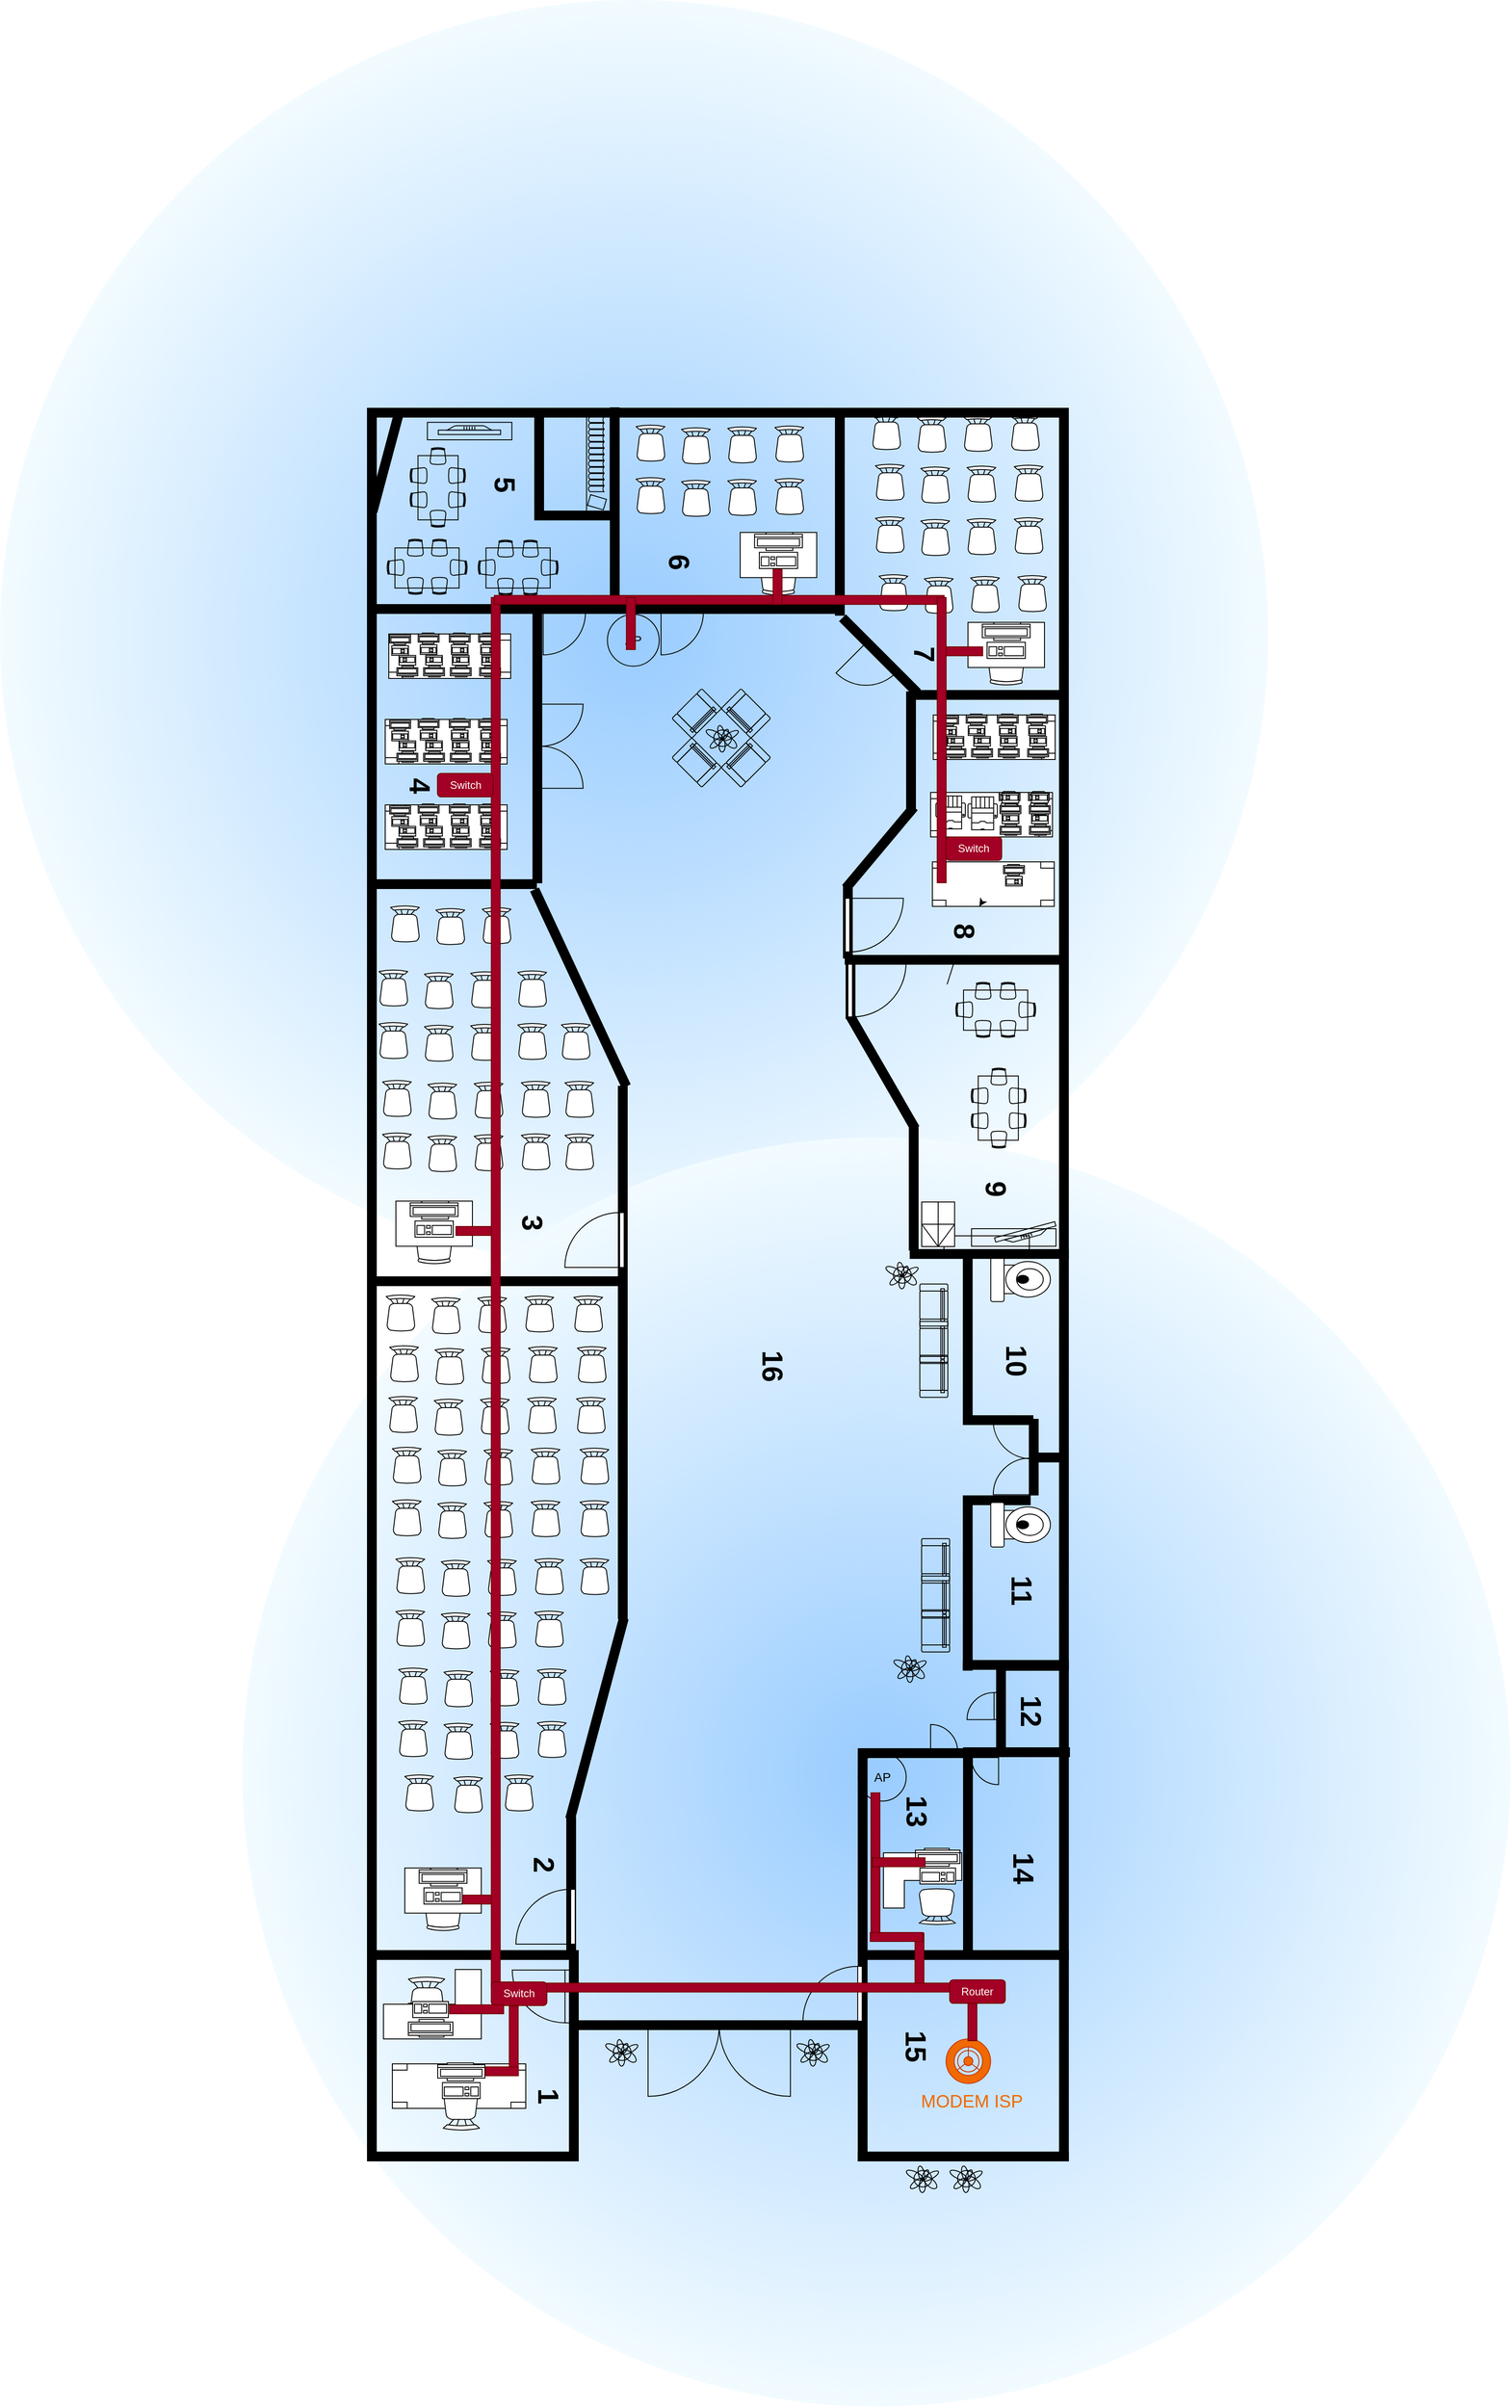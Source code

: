 <mxfile version="20.3.0" type="device" pages="4"><diagram name="Cableado" id="7xPfPKnXqJvva2F6MMYl"><mxGraphModel dx="4511" dy="4757" grid="0" gridSize="3.937" guides="1" tooltips="1" connect="1" arrows="1" fold="1" page="1" pageScale="1" pageWidth="827" pageHeight="1169" background="none" math="0" shadow="0"><root><mxCell id="FM7qD0WNQ4gNra_84BAs-0"/><mxCell id="FM7qD0WNQ4gNra_84BAs-1" parent="FM7qD0WNQ4gNra_84BAs-0"/><mxCell id="qzTXH-_1xX8D3SOn4WW5-5" value="" style="ellipse;whiteSpace=wrap;html=1;aspect=fixed;gradientColor=#F2FBFF;gradientDirection=radial;fillColor=#99CCFF;strokeColor=none;" parent="FM7qD0WNQ4gNra_84BAs-1" vertex="1"><mxGeometry x="-2066.93" y="-2426.95" width="1425.37" height="1425.37" as="geometry"/></mxCell><mxCell id="zlEfLjXaYcrC9FsVP8Qz-0" value="" style="ellipse;whiteSpace=wrap;html=1;aspect=fixed;fillColor=#99CCFF;gradientColor=#F2FBFF;gradientDirection=radial;strokeColor=none;" parent="FM7qD0WNQ4gNra_84BAs-1" vertex="1"><mxGeometry x="-1794.563" y="-1149.603" width="1425.37" height="1425.37" as="geometry"/></mxCell><mxCell id="FM7qD0WNQ4gNra_84BAs-273" value="" style="verticalLabelPosition=bottom;html=1;verticalAlign=top;align=center;shape=mxgraph.floorplan.table;fontFamily=Helvetica;fontSize=32;" parent="FM7qD0WNQ4gNra_84BAs-1" vertex="1"><mxGeometry x="-1019" y="-1459" width="137" height="50" as="geometry"/></mxCell><mxCell id="FM7qD0WNQ4gNra_84BAs-272" value="" style="verticalLabelPosition=bottom;html=1;verticalAlign=top;align=center;shape=mxgraph.floorplan.table;fontFamily=Helvetica;fontSize=32;" parent="FM7qD0WNQ4gNra_84BAs-1" vertex="1"><mxGeometry x="-1021" y="-1537" width="137" height="50" as="geometry"/></mxCell><mxCell id="FM7qD0WNQ4gNra_84BAs-2" value="" style="verticalLabelPosition=bottom;html=1;verticalAlign=top;align=center;shape=mxgraph.floorplan.wallCorner;fillColor=#000000;" parent="FM7qD0WNQ4gNra_84BAs-1" vertex="1"><mxGeometry x="-1102.36" y="-463" width="127.36" height="226.78" as="geometry"/></mxCell><mxCell id="FM7qD0WNQ4gNra_84BAs-3" value="" style="verticalLabelPosition=bottom;html=1;verticalAlign=top;align=center;shape=mxgraph.floorplan.table;fontFamily=Helvetica;fontSize=32;" parent="FM7qD0WNQ4gNra_84BAs-1" vertex="1"><mxGeometry x="-1625.98" y="-109" width="149.96" height="50" as="geometry"/></mxCell><mxCell id="FM7qD0WNQ4gNra_84BAs-4" value="" style="verticalLabelPosition=bottom;html=1;verticalAlign=top;align=center;shape=mxgraph.floorplan.chair;fontFamily=Helvetica;fontSize=32;rotation=0;" parent="FM7qD0WNQ4gNra_84BAs-1" vertex="1"><mxGeometry x="-1608" y="-207" width="41" height="52" as="geometry"/></mxCell><mxCell id="FM7qD0WNQ4gNra_84BAs-5" value="" style="verticalLabelPosition=bottom;html=1;verticalAlign=top;align=center;shape=mxgraph.floorplan.chair;fontFamily=Helvetica;fontSize=32;rotation=-180;" parent="FM7qD0WNQ4gNra_84BAs-1" vertex="1"><mxGeometry x="-1569" y="-86" width="41" height="52" as="geometry"/></mxCell><mxCell id="FM7qD0WNQ4gNra_84BAs-6" value="" style="group;rotation=90;" parent="FM7qD0WNQ4gNra_84BAs-1" vertex="1" connectable="0"><mxGeometry x="-1515.748" y="-1834.644" width="62.697" height="89.869" as="geometry"/></mxCell><mxCell id="FM7qD0WNQ4gNra_84BAs-7" value="" style="verticalLabelPosition=bottom;html=1;verticalAlign=top;align=center;shape=mxgraph.floorplan.office_chair;shadow=0;fillColor=none;rotation=180;" parent="FM7qD0WNQ4gNra_84BAs-6" vertex="1"><mxGeometry x="36" y="57" width="18.04" height="19.393" as="geometry"/></mxCell><mxCell id="FM7qD0WNQ4gNra_84BAs-8" value="" style="verticalLabelPosition=bottom;html=1;verticalAlign=top;align=center;shape=mxgraph.floorplan.office_chair;shadow=0;direction=west;fillColor=none;rotation=180;" parent="FM7qD0WNQ4gNra_84BAs-6" vertex="1"><mxGeometry x="36" y="14" width="18.04" height="19.393" as="geometry"/></mxCell><mxCell id="FM7qD0WNQ4gNra_84BAs-9" value="" style="verticalLabelPosition=bottom;html=1;verticalAlign=top;align=center;shape=mxgraph.floorplan.office_chair;shadow=0;direction=north;fillColor=none;rotation=180;" parent="FM7qD0WNQ4gNra_84BAs-6" vertex="1"><mxGeometry x="57" y="36" width="19.393" height="18.04" as="geometry"/></mxCell><mxCell id="FM7qD0WNQ4gNra_84BAs-10" value="" style="verticalLabelPosition=bottom;html=1;verticalAlign=top;align=center;shape=mxgraph.floorplan.office_chair;shadow=0;direction=south;fillColor=none;rotation=180;" parent="FM7qD0WNQ4gNra_84BAs-6" vertex="1"><mxGeometry x="-14" y="36" width="19.393" height="18.04" as="geometry"/></mxCell><mxCell id="FM7qD0WNQ4gNra_84BAs-11" value="" style="verticalLabelPosition=bottom;html=1;verticalAlign=top;align=center;shape=mxgraph.floorplan.office_chair;shadow=0;fillColor=none;rotation=180;" parent="FM7qD0WNQ4gNra_84BAs-6" vertex="1"><mxGeometry x="8" y="57" width="18.04" height="19.393" as="geometry"/></mxCell><mxCell id="FM7qD0WNQ4gNra_84BAs-12" value="" style="verticalLabelPosition=bottom;html=1;verticalAlign=top;align=center;shape=mxgraph.floorplan.office_chair;shadow=0;direction=west;fillColor=none;rotation=180;" parent="FM7qD0WNQ4gNra_84BAs-6" vertex="1"><mxGeometry x="8" y="14" width="18.04" height="19.393" as="geometry"/></mxCell><mxCell id="FM7qD0WNQ4gNra_84BAs-13" value="" style="shape=rect;shadow=0;fillColor=none;rotation=180;" parent="FM7qD0WNQ4gNra_84BAs-6" vertex="1"><mxGeometry x="-5" y="23" width="72.16" height="45.1" as="geometry"/></mxCell><mxCell id="FM7qD0WNQ4gNra_84BAs-14" value="" style="verticalLabelPosition=bottom;html=1;verticalAlign=top;align=center;shape=mxgraph.floorplan.wall;fillColor=#000000;rotation=65;" parent="FM7qD0WNQ4gNra_84BAs-1" vertex="1"><mxGeometry x="-1536.18" y="-1322.39" width="243.06" height="10" as="geometry"/></mxCell><mxCell id="FM7qD0WNQ4gNra_84BAs-15" value="" style="verticalLabelPosition=bottom;html=1;verticalAlign=top;align=center;shape=mxgraph.floorplan.wall;fillColor=#000000;direction=south;" parent="FM7qD0WNQ4gNra_84BAs-1" vertex="1"><mxGeometry x="-1372" y="-1207" width="10" height="598" as="geometry"/></mxCell><mxCell id="FM7qD0WNQ4gNra_84BAs-16" value="" style="verticalLabelPosition=bottom;html=1;verticalAlign=top;align=center;shape=mxgraph.floorplan.wall;fillColor=#000000;direction=south;" parent="FM7qD0WNQ4gNra_84BAs-1" vertex="1"><mxGeometry x="-1430" y="-386" width="10" height="150.46" as="geometry"/></mxCell><mxCell id="FM7qD0WNQ4gNra_84BAs-17" value="" style="verticalLabelPosition=bottom;html=1;verticalAlign=top;align=center;shape=mxgraph.floorplan.wall;fillColor=#000000;rotation=0;" parent="FM7qD0WNQ4gNra_84BAs-1" vertex="1"><mxGeometry x="-1652" y="-1439" width="188" height="10" as="geometry"/></mxCell><mxCell id="FM7qD0WNQ4gNra_84BAs-18" value="" style="verticalLabelPosition=bottom;html=1;verticalAlign=top;align=center;shape=mxgraph.floorplan.wall;fillColor=#000000;rotation=60;" parent="FM7qD0WNQ4gNra_84BAs-1" vertex="1"><mxGeometry x="-1147.67" y="-1227.88" width="145.34" height="10" as="geometry"/></mxCell><mxCell id="FM7qD0WNQ4gNra_84BAs-19" value="" style="verticalLabelPosition=bottom;html=1;verticalAlign=top;align=center;shape=mxgraph.floorplan.wall;fillColor=#000000;direction=south;rotation=90;" parent="FM7qD0WNQ4gNra_84BAs-1" vertex="1"><mxGeometry x="-960" y="-1733" width="10" height="173" as="geometry"/></mxCell><mxCell id="FM7qD0WNQ4gNra_84BAs-20" value="" style="group" parent="FM7qD0WNQ4gNra_84BAs-1" vertex="1" connectable="0"><mxGeometry x="-1311.69" y="-1653.541" width="110.962" height="110.804" as="geometry"/></mxCell><mxCell id="FM7qD0WNQ4gNra_84BAs-21" value="" style="verticalLabelPosition=bottom;html=1;verticalAlign=top;align=center;shape=mxgraph.floorplan.sofa;fillColor=none;rotation=-45;" parent="FM7qD0WNQ4gNra_84BAs-20" vertex="1"><mxGeometry x="59.49" y="67.211" width="47.25" height="31.5" as="geometry"/></mxCell><mxCell id="FM7qD0WNQ4gNra_84BAs-22" value="" style="verticalLabelPosition=bottom;html=1;verticalAlign=top;align=center;shape=mxgraph.floorplan.plant;fillColor=none;" parent="FM7qD0WNQ4gNra_84BAs-20" vertex="1"><mxGeometry x="39.65" y="39.651" width="31.49" height="31.5" as="geometry"/></mxCell><mxCell id="FM7qD0WNQ4gNra_84BAs-23" value="" style="verticalLabelPosition=bottom;html=1;verticalAlign=top;align=center;shape=mxgraph.floorplan.sofa;fillColor=none;rotation=45;" parent="FM7qD0WNQ4gNra_84BAs-20" vertex="1"><mxGeometry x="4.217" y="67.208" width="47.25" height="31.5" as="geometry"/></mxCell><mxCell id="FM7qD0WNQ4gNra_84BAs-24" value="" style="verticalLabelPosition=bottom;html=1;verticalAlign=top;align=center;shape=mxgraph.floorplan.sofa;fillColor=none;rotation=-135;" parent="FM7qD0WNQ4gNra_84BAs-20" vertex="1"><mxGeometry x="59.494" y="12.095" width="47.25" height="31.5" as="geometry"/></mxCell><mxCell id="FM7qD0WNQ4gNra_84BAs-25" value="" style="verticalLabelPosition=bottom;html=1;verticalAlign=top;align=center;shape=mxgraph.floorplan.sofa;fillColor=none;rotation=-225;" parent="FM7qD0WNQ4gNra_84BAs-20" vertex="1"><mxGeometry x="4.221" y="12.092" width="47.25" height="31.5" as="geometry"/></mxCell><mxCell id="FM7qD0WNQ4gNra_84BAs-26" value="" style="verticalLabelPosition=bottom;html=1;verticalAlign=top;align=center;shape=mxgraph.floorplan.wall;fillColor=#000000;direction=south;rotation=15;" parent="FM7qD0WNQ4gNra_84BAs-1" vertex="1"><mxGeometry x="-1401" y="-613" width="10" height="232.46" as="geometry"/></mxCell><mxCell id="FM7qD0WNQ4gNra_84BAs-27" value="" style="group" parent="FM7qD0WNQ4gNra_84BAs-1" vertex="1" connectable="0"><mxGeometry x="-1606.292" y="-1924.508" width="62.697" height="89.869" as="geometry"/></mxCell><mxCell id="FM7qD0WNQ4gNra_84BAs-28" value="" style="verticalLabelPosition=bottom;html=1;verticalAlign=top;align=center;shape=mxgraph.floorplan.office_chair;shadow=0;fillColor=none;rotation=90;" parent="FM7qD0WNQ4gNra_84BAs-27" vertex="1"><mxGeometry x="43.981" y="21.904" width="18.04" height="19.393" as="geometry"/></mxCell><mxCell id="FM7qD0WNQ4gNra_84BAs-29" value="" style="verticalLabelPosition=bottom;html=1;verticalAlign=top;align=center;shape=mxgraph.floorplan.office_chair;shadow=0;direction=west;fillColor=none;rotation=90;" parent="FM7qD0WNQ4gNra_84BAs-27" vertex="1"><mxGeometry x="0.677" y="21.904" width="18.04" height="19.393" as="geometry"/></mxCell><mxCell id="FM7qD0WNQ4gNra_84BAs-30" value="" style="verticalLabelPosition=bottom;html=1;verticalAlign=top;align=center;shape=mxgraph.floorplan.office_chair;shadow=0;direction=north;fillColor=none;rotation=90;" parent="FM7qD0WNQ4gNra_84BAs-27" vertex="1"><mxGeometry x="21.904" y="0.677" width="19.393" height="18.04" as="geometry"/></mxCell><mxCell id="FM7qD0WNQ4gNra_84BAs-31" value="" style="verticalLabelPosition=bottom;html=1;verticalAlign=top;align=center;shape=mxgraph.floorplan.office_chair;shadow=0;direction=south;fillColor=none;rotation=90;" parent="FM7qD0WNQ4gNra_84BAs-27" vertex="1"><mxGeometry x="21.904" y="71.153" width="19.393" height="18.04" as="geometry"/></mxCell><mxCell id="FM7qD0WNQ4gNra_84BAs-32" value="" style="verticalLabelPosition=bottom;html=1;verticalAlign=top;align=center;shape=mxgraph.floorplan.office_chair;shadow=0;fillColor=none;rotation=90;" parent="FM7qD0WNQ4gNra_84BAs-27" vertex="1"><mxGeometry x="43.981" y="49.076" width="18.04" height="19.393" as="geometry"/></mxCell><mxCell id="FM7qD0WNQ4gNra_84BAs-33" value="" style="verticalLabelPosition=bottom;html=1;verticalAlign=top;align=center;shape=mxgraph.floorplan.office_chair;shadow=0;direction=west;fillColor=none;rotation=90;" parent="FM7qD0WNQ4gNra_84BAs-27" vertex="1"><mxGeometry x="0.677" y="49.076" width="18.04" height="19.393" as="geometry"/></mxCell><mxCell id="FM7qD0WNQ4gNra_84BAs-34" value="" style="shape=rect;shadow=0;fillColor=none;rotation=90;" parent="FM7qD0WNQ4gNra_84BAs-27" vertex="1"><mxGeometry x="-4.418" y="22.753" width="72.16" height="45.1" as="geometry"/></mxCell><mxCell id="FM7qD0WNQ4gNra_84BAs-35" value="" style="verticalLabelPosition=bottom;html=1;verticalAlign=top;align=center;shape=mxgraph.floorplan.wall;fillColor=#000000;direction=south;rotation=0;" parent="FM7qD0WNQ4gNra_84BAs-1" vertex="1"><mxGeometry x="-1116" y="-1346" width="10" height="63" as="geometry"/></mxCell><mxCell id="FM7qD0WNQ4gNra_84BAs-36" value="" style="verticalLabelPosition=bottom;html=1;verticalAlign=top;align=center;shape=mxgraph.floorplan.wall;fillColor=#000000;direction=south;rotation=90;" parent="FM7qD0WNQ4gNra_84BAs-1" vertex="1"><mxGeometry x="-1515" y="-1130" width="10" height="284" as="geometry"/></mxCell><mxCell id="FM7qD0WNQ4gNra_84BAs-37" value="" style="rounded=0;whiteSpace=wrap;html=1;fillColor=none;" parent="FM7qD0WNQ4gNra_84BAs-1" vertex="1"><mxGeometry x="-1586.61" y="-1952.68" width="94.95" height="19.68" as="geometry"/></mxCell><mxCell id="FM7qD0WNQ4gNra_84BAs-38" value="" style="verticalLabelPosition=bottom;html=1;verticalAlign=top;align=center;shape=mxgraph.floorplan.wall;fillColor=#000000;rotation=-75;" parent="FM7qD0WNQ4gNra_84BAs-1" vertex="1"><mxGeometry x="-1691.01" y="-1913.65" width="115.75" height="10" as="geometry"/></mxCell><mxCell id="FM7qD0WNQ4gNra_84BAs-39" value="" style="verticalLabelPosition=bottom;html=1;verticalAlign=top;align=center;shape=mxgraph.floorplan.doorLeft;aspect=fixed;rotation=90;" parent="FM7qD0WNQ4gNra_84BAs-1" vertex="1"><mxGeometry x="-947" y="-833" width="43.08" height="45.77" as="geometry"/></mxCell><mxCell id="FM7qD0WNQ4gNra_84BAs-40" value="" style="verticalLabelPosition=bottom;html=1;verticalAlign=top;align=center;shape=mxgraph.floorplan.wallCorner;fillColor=#000000;" parent="FM7qD0WNQ4gNra_84BAs-1" vertex="1"><mxGeometry x="-984.25" y="-747" width="75.25" height="195.82" as="geometry"/></mxCell><mxCell id="FM7qD0WNQ4gNra_84BAs-41" value="" style="verticalLabelPosition=bottom;html=1;verticalAlign=top;align=center;shape=mxgraph.floorplan.doorLeft;aspect=fixed;fillColor=none;rotation=45;" parent="FM7qD0WNQ4gNra_84BAs-1" vertex="1"><mxGeometry x="-1115" y="-1699" width="47.55" height="50.53" as="geometry"/></mxCell><mxCell id="FM7qD0WNQ4gNra_84BAs-42" value="" style="verticalLabelPosition=bottom;html=1;verticalAlign=top;align=center;shape=mxgraph.floorplan.toilet;rotation=-90;" parent="FM7qD0WNQ4gNra_84BAs-1" vertex="1"><mxGeometry x="-944.88" y="-1023.62" width="50" height="67" as="geometry"/></mxCell><mxCell id="FM7qD0WNQ4gNra_84BAs-43" value="" style="verticalLabelPosition=bottom;html=1;verticalAlign=top;align=center;shape=mxgraph.floorplan.wall;fillColor=#000000;" parent="FM7qD0WNQ4gNra_84BAs-1" vertex="1"><mxGeometry x="-909.45" y="-795" width="34.31" height="10" as="geometry"/></mxCell><mxCell id="FM7qD0WNQ4gNra_84BAs-44" value="" style="verticalLabelPosition=bottom;html=1;verticalAlign=top;align=center;shape=mxgraph.floorplan.workstation;fontFamily=Helvetica;fontSize=32;" parent="FM7qD0WNQ4gNra_84BAs-1" vertex="1"><mxGeometry x="-939" y="-1456" width="23.45" height="24.04" as="geometry"/></mxCell><mxCell id="FM7qD0WNQ4gNra_84BAs-45" value="" style="verticalLabelPosition=bottom;html=1;verticalAlign=top;align=center;shape=mxgraph.floorplan.chair;fontFamily=Helvetica;fontSize=32;" parent="FM7qD0WNQ4gNra_84BAs-1" vertex="1"><mxGeometry x="-976.001" y="-1780.003" width="32.433" height="41.134" as="geometry"/></mxCell><mxCell id="FM7qD0WNQ4gNra_84BAs-46" value="" style="group;rotation=90;" parent="FM7qD0WNQ4gNra_84BAs-1" vertex="1" connectable="0"><mxGeometry x="-1618.105" y="-1834.641" width="62.697" height="89.869" as="geometry"/></mxCell><mxCell id="FM7qD0WNQ4gNra_84BAs-47" value="" style="verticalLabelPosition=bottom;html=1;verticalAlign=top;align=center;shape=mxgraph.floorplan.office_chair;shadow=0;fillColor=none;rotation=180;" parent="FM7qD0WNQ4gNra_84BAs-46" vertex="1"><mxGeometry x="36" y="56" width="18.04" height="19.393" as="geometry"/></mxCell><mxCell id="FM7qD0WNQ4gNra_84BAs-48" value="" style="verticalLabelPosition=bottom;html=1;verticalAlign=top;align=center;shape=mxgraph.floorplan.office_chair;shadow=0;direction=west;fillColor=none;rotation=180;" parent="FM7qD0WNQ4gNra_84BAs-46" vertex="1"><mxGeometry x="36" y="13" width="18.04" height="19.393" as="geometry"/></mxCell><mxCell id="FM7qD0WNQ4gNra_84BAs-49" value="" style="verticalLabelPosition=bottom;html=1;verticalAlign=top;align=center;shape=mxgraph.floorplan.office_chair;shadow=0;direction=north;fillColor=none;rotation=180;" parent="FM7qD0WNQ4gNra_84BAs-46" vertex="1"><mxGeometry x="57" y="36" width="19.393" height="18.04" as="geometry"/></mxCell><mxCell id="FM7qD0WNQ4gNra_84BAs-50" value="" style="verticalLabelPosition=bottom;html=1;verticalAlign=top;align=center;shape=mxgraph.floorplan.office_chair;shadow=0;direction=south;fillColor=none;rotation=180;" parent="FM7qD0WNQ4gNra_84BAs-46" vertex="1"><mxGeometry x="-14" y="36" width="19.393" height="18.04" as="geometry"/></mxCell><mxCell id="FM7qD0WNQ4gNra_84BAs-51" value="" style="verticalLabelPosition=bottom;html=1;verticalAlign=top;align=center;shape=mxgraph.floorplan.office_chair;shadow=0;fillColor=none;rotation=180;" parent="FM7qD0WNQ4gNra_84BAs-46" vertex="1"><mxGeometry x="9" y="56" width="18.04" height="19.393" as="geometry"/></mxCell><mxCell id="FM7qD0WNQ4gNra_84BAs-52" value="" style="verticalLabelPosition=bottom;html=1;verticalAlign=top;align=center;shape=mxgraph.floorplan.office_chair;shadow=0;direction=west;fillColor=none;rotation=180;" parent="FM7qD0WNQ4gNra_84BAs-46" vertex="1"><mxGeometry x="9" y="13" width="18.04" height="19.393" as="geometry"/></mxCell><mxCell id="FM7qD0WNQ4gNra_84BAs-53" value="" style="shape=rect;shadow=0;fillColor=none;rotation=180;" parent="FM7qD0WNQ4gNra_84BAs-46" vertex="1"><mxGeometry x="-5" y="23" width="72.16" height="45.1" as="geometry"/></mxCell><mxCell id="FM7qD0WNQ4gNra_84BAs-54" value="&lt;font style=&quot;font-size: 32px&quot;&gt;16&lt;br&gt;&lt;/font&gt;" style="text;strokeColor=none;fillColor=none;html=1;fontSize=24;fontStyle=1;verticalAlign=middle;align=center;rotation=90;" parent="FM7qD0WNQ4gNra_84BAs-1" vertex="1"><mxGeometry x="-1249" y="-913" width="100" height="40" as="geometry"/></mxCell><mxCell id="FM7qD0WNQ4gNra_84BAs-55" value="" style="group;rotation=-180;" parent="FM7qD0WNQ4gNra_84BAs-1" connectable="0" vertex="1"><mxGeometry x="-975.998" y="-1227.004" width="62.697" height="89.869" as="geometry"/></mxCell><mxCell id="FM7qD0WNQ4gNra_84BAs-56" value="" style="verticalLabelPosition=bottom;html=1;verticalAlign=top;align=center;shape=mxgraph.floorplan.office_chair;shadow=0;fillColor=none;rotation=-90;" parent="FM7qD0WNQ4gNra_84BAs-55" vertex="1"><mxGeometry x="1" y="49" width="18.04" height="19.393" as="geometry"/></mxCell><mxCell id="FM7qD0WNQ4gNra_84BAs-57" value="" style="verticalLabelPosition=bottom;html=1;verticalAlign=top;align=center;shape=mxgraph.floorplan.office_chair;shadow=0;direction=west;fillColor=none;rotation=-90;" parent="FM7qD0WNQ4gNra_84BAs-55" vertex="1"><mxGeometry x="44" y="49" width="18.04" height="19.393" as="geometry"/></mxCell><mxCell id="FM7qD0WNQ4gNra_84BAs-58" value="" style="verticalLabelPosition=bottom;html=1;verticalAlign=top;align=center;shape=mxgraph.floorplan.office_chair;shadow=0;direction=north;fillColor=none;rotation=-90;" parent="FM7qD0WNQ4gNra_84BAs-55" vertex="1"><mxGeometry x="22" y="71" width="19.393" height="18.04" as="geometry"/></mxCell><mxCell id="FM7qD0WNQ4gNra_84BAs-59" value="" style="verticalLabelPosition=bottom;html=1;verticalAlign=top;align=center;shape=mxgraph.floorplan.office_chair;shadow=0;direction=south;fillColor=none;rotation=-90;" parent="FM7qD0WNQ4gNra_84BAs-55" vertex="1"><mxGeometry x="22" width="19.393" height="18.04" as="geometry"/></mxCell><mxCell id="FM7qD0WNQ4gNra_84BAs-60" value="" style="verticalLabelPosition=bottom;html=1;verticalAlign=top;align=center;shape=mxgraph.floorplan.office_chair;shadow=0;fillColor=none;rotation=-90;" parent="FM7qD0WNQ4gNra_84BAs-55" vertex="1"><mxGeometry x="1" y="21" width="18.04" height="19.393" as="geometry"/></mxCell><mxCell id="FM7qD0WNQ4gNra_84BAs-61" value="" style="verticalLabelPosition=bottom;html=1;verticalAlign=top;align=center;shape=mxgraph.floorplan.office_chair;shadow=0;direction=west;fillColor=none;rotation=-90;" parent="FM7qD0WNQ4gNra_84BAs-55" vertex="1"><mxGeometry x="44" y="21" width="18.04" height="19.393" as="geometry"/></mxCell><mxCell id="FM7qD0WNQ4gNra_84BAs-62" value="" style="shape=rect;shadow=0;fillColor=none;rotation=-90;" parent="FM7qD0WNQ4gNra_84BAs-55" vertex="1"><mxGeometry x="-5" y="22" width="72.16" height="45.1" as="geometry"/></mxCell><mxCell id="FM7qD0WNQ4gNra_84BAs-63" value="" style="verticalLabelPosition=bottom;html=1;verticalAlign=top;align=center;shape=mxgraph.floorplan.flat_tv;fillColor=none;rotation=-195;" parent="FM7qD0WNQ4gNra_84BAs-1" vertex="1"><mxGeometry x="-949" y="-1046.0" width="70" height="10" as="geometry"/></mxCell><mxCell id="FM7qD0WNQ4gNra_84BAs-64" value="" style="verticalLabelPosition=bottom;html=1;verticalAlign=top;align=center;shape=mxgraph.floorplan.sofa;fillColor=none;rotation=90;" parent="FM7qD0WNQ4gNra_84BAs-1" vertex="1"><mxGeometry x="-1041" y="-935" width="47.25" height="31.5" as="geometry"/></mxCell><mxCell id="FM7qD0WNQ4gNra_84BAs-65" value="" style="verticalLabelPosition=bottom;html=1;verticalAlign=top;align=center;shape=mxgraph.floorplan.sofa;fillColor=none;rotation=90;" parent="FM7qD0WNQ4gNra_84BAs-1" vertex="1"><mxGeometry x="-1041" y="-897" width="47.25" height="31.5" as="geometry"/></mxCell><mxCell id="FM7qD0WNQ4gNra_84BAs-66" value="" style="verticalLabelPosition=bottom;html=1;verticalAlign=top;align=center;shape=mxgraph.floorplan.sofa;fillColor=none;rotation=90;" parent="FM7qD0WNQ4gNra_84BAs-1" vertex="1"><mxGeometry x="-1039" y="-691.0" width="47.25" height="31.5" as="geometry"/></mxCell><mxCell id="FM7qD0WNQ4gNra_84BAs-67" value="" style="verticalLabelPosition=bottom;html=1;verticalAlign=top;align=center;shape=mxgraph.floorplan.sofa;fillColor=none;rotation=90;" parent="FM7qD0WNQ4gNra_84BAs-1" vertex="1"><mxGeometry x="-1039" y="-649.0" width="47.25" height="31.5" as="geometry"/></mxCell><mxCell id="FM7qD0WNQ4gNra_84BAs-68" value="" style="verticalLabelPosition=bottom;html=1;verticalAlign=top;align=center;shape=mxgraph.floorplan.sofa;fillColor=none;rotation=90;" parent="FM7qD0WNQ4gNra_84BAs-1" vertex="1"><mxGeometry x="-1039" y="-611" width="47.25" height="31.5" as="geometry"/></mxCell><mxCell id="FM7qD0WNQ4gNra_84BAs-69" value="" style="verticalLabelPosition=bottom;html=1;verticalAlign=top;align=center;shape=mxgraph.floorplan.chair;fontFamily=Helvetica;fontSize=32;" parent="FM7qD0WNQ4gNra_84BAs-1" vertex="1"><mxGeometry x="-1621.998" y="-619" width="32.433" height="41.134" as="geometry"/></mxCell><mxCell id="FM7qD0WNQ4gNra_84BAs-70" value="" style="verticalLabelPosition=bottom;html=1;verticalAlign=top;align=center;shape=mxgraph.floorplan.chair;fontFamily=Helvetica;fontSize=32;" parent="FM7qD0WNQ4gNra_84BAs-1" vertex="1"><mxGeometry x="-1622.001" y="-678.003" width="32.433" height="41.134" as="geometry"/></mxCell><mxCell id="FM7qD0WNQ4gNra_84BAs-71" value="" style="verticalLabelPosition=bottom;html=1;verticalAlign=top;align=center;shape=mxgraph.floorplan.chair;fontFamily=Helvetica;fontSize=32;" parent="FM7qD0WNQ4gNra_84BAs-1" vertex="1"><mxGeometry x="-1625.998" y="-743" width="32.433" height="41.134" as="geometry"/></mxCell><mxCell id="FM7qD0WNQ4gNra_84BAs-72" value="" style="verticalLabelPosition=bottom;html=1;verticalAlign=top;align=center;shape=mxgraph.floorplan.chair;fontFamily=Helvetica;fontSize=32;" parent="FM7qD0WNQ4gNra_84BAs-1" vertex="1"><mxGeometry x="-1626.001" y="-802.003" width="32.433" height="41.134" as="geometry"/></mxCell><mxCell id="FM7qD0WNQ4gNra_84BAs-73" value="" style="verticalLabelPosition=bottom;html=1;verticalAlign=top;align=center;shape=mxgraph.floorplan.chair;fontFamily=Helvetica;fontSize=32;" parent="FM7qD0WNQ4gNra_84BAs-1" vertex="1"><mxGeometry x="-1570.998" y="-616" width="32.433" height="41.134" as="geometry"/></mxCell><mxCell id="FM7qD0WNQ4gNra_84BAs-74" value="" style="verticalLabelPosition=bottom;html=1;verticalAlign=top;align=center;shape=mxgraph.floorplan.chair;fontFamily=Helvetica;fontSize=32;" parent="FM7qD0WNQ4gNra_84BAs-1" vertex="1"><mxGeometry x="-1571.001" y="-675.003" width="32.433" height="41.134" as="geometry"/></mxCell><mxCell id="FM7qD0WNQ4gNra_84BAs-75" value="" style="verticalLabelPosition=bottom;html=1;verticalAlign=top;align=center;shape=mxgraph.floorplan.chair;fontFamily=Helvetica;fontSize=32;" parent="FM7qD0WNQ4gNra_84BAs-1" vertex="1"><mxGeometry x="-1574.998" y="-740" width="32.433" height="41.134" as="geometry"/></mxCell><mxCell id="FM7qD0WNQ4gNra_84BAs-76" value="" style="verticalLabelPosition=bottom;html=1;verticalAlign=top;align=center;shape=mxgraph.floorplan.chair;fontFamily=Helvetica;fontSize=32;" parent="FM7qD0WNQ4gNra_84BAs-1" vertex="1"><mxGeometry x="-1575.001" y="-799.003" width="32.433" height="41.134" as="geometry"/></mxCell><mxCell id="FM7qD0WNQ4gNra_84BAs-77" value="" style="verticalLabelPosition=bottom;html=1;verticalAlign=top;align=center;shape=mxgraph.floorplan.chair;fontFamily=Helvetica;fontSize=32;" parent="FM7qD0WNQ4gNra_84BAs-1" vertex="1"><mxGeometry x="-1518.998" y="-617" width="32.433" height="41.134" as="geometry"/></mxCell><mxCell id="FM7qD0WNQ4gNra_84BAs-78" value="" style="verticalLabelPosition=bottom;html=1;verticalAlign=top;align=center;shape=mxgraph.floorplan.chair;fontFamily=Helvetica;fontSize=32;" parent="FM7qD0WNQ4gNra_84BAs-1" vertex="1"><mxGeometry x="-1519.001" y="-676.003" width="32.433" height="41.134" as="geometry"/></mxCell><mxCell id="FM7qD0WNQ4gNra_84BAs-79" value="" style="verticalLabelPosition=bottom;html=1;verticalAlign=top;align=center;shape=mxgraph.floorplan.chair;fontFamily=Helvetica;fontSize=32;" parent="FM7qD0WNQ4gNra_84BAs-1" vertex="1"><mxGeometry x="-1522.998" y="-741" width="32.433" height="41.134" as="geometry"/></mxCell><mxCell id="FM7qD0WNQ4gNra_84BAs-80" value="" style="verticalLabelPosition=bottom;html=1;verticalAlign=top;align=center;shape=mxgraph.floorplan.chair;fontFamily=Helvetica;fontSize=32;" parent="FM7qD0WNQ4gNra_84BAs-1" vertex="1"><mxGeometry x="-1523.001" y="-800.003" width="32.433" height="41.134" as="geometry"/></mxCell><mxCell id="FM7qD0WNQ4gNra_84BAs-81" value="" style="verticalLabelPosition=bottom;html=1;verticalAlign=top;align=center;shape=mxgraph.floorplan.chair;fontFamily=Helvetica;fontSize=32;" parent="FM7qD0WNQ4gNra_84BAs-1" vertex="1"><mxGeometry x="-1465.998" y="-618" width="32.433" height="41.134" as="geometry"/></mxCell><mxCell id="FM7qD0WNQ4gNra_84BAs-82" value="" style="verticalLabelPosition=bottom;html=1;verticalAlign=top;align=center;shape=mxgraph.floorplan.chair;fontFamily=Helvetica;fontSize=32;" parent="FM7qD0WNQ4gNra_84BAs-1" vertex="1"><mxGeometry x="-1466.001" y="-677.003" width="32.433" height="41.134" as="geometry"/></mxCell><mxCell id="FM7qD0WNQ4gNra_84BAs-83" value="" style="verticalLabelPosition=bottom;html=1;verticalAlign=top;align=center;shape=mxgraph.floorplan.chair;fontFamily=Helvetica;fontSize=32;" parent="FM7qD0WNQ4gNra_84BAs-1" vertex="1"><mxGeometry x="-1469.998" y="-742" width="32.433" height="41.134" as="geometry"/></mxCell><mxCell id="FM7qD0WNQ4gNra_84BAs-84" value="" style="verticalLabelPosition=bottom;html=1;verticalAlign=top;align=center;shape=mxgraph.floorplan.chair;fontFamily=Helvetica;fontSize=32;" parent="FM7qD0WNQ4gNra_84BAs-1" vertex="1"><mxGeometry x="-1470.001" y="-801.003" width="32.433" height="41.134" as="geometry"/></mxCell><mxCell id="FM7qD0WNQ4gNra_84BAs-85" value="" style="verticalLabelPosition=bottom;html=1;verticalAlign=top;align=center;shape=mxgraph.floorplan.chair;fontFamily=Helvetica;fontSize=32;" parent="FM7qD0WNQ4gNra_84BAs-1" vertex="1"><mxGeometry x="-1630.001" y="-859.003" width="32.433" height="41.134" as="geometry"/></mxCell><mxCell id="FM7qD0WNQ4gNra_84BAs-86" value="" style="verticalLabelPosition=bottom;html=1;verticalAlign=top;align=center;shape=mxgraph.floorplan.chair;fontFamily=Helvetica;fontSize=32;" parent="FM7qD0WNQ4gNra_84BAs-1" vertex="1"><mxGeometry x="-1579.001" y="-856.003" width="32.433" height="41.134" as="geometry"/></mxCell><mxCell id="FM7qD0WNQ4gNra_84BAs-87" value="" style="verticalLabelPosition=bottom;html=1;verticalAlign=top;align=center;shape=mxgraph.floorplan.chair;fontFamily=Helvetica;fontSize=32;" parent="FM7qD0WNQ4gNra_84BAs-1" vertex="1"><mxGeometry x="-1527.001" y="-857.003" width="32.433" height="41.134" as="geometry"/></mxCell><mxCell id="FM7qD0WNQ4gNra_84BAs-88" value="" style="verticalLabelPosition=bottom;html=1;verticalAlign=top;align=center;shape=mxgraph.floorplan.chair;fontFamily=Helvetica;fontSize=32;" parent="FM7qD0WNQ4gNra_84BAs-1" vertex="1"><mxGeometry x="-1474.001" y="-858.003" width="32.433" height="41.134" as="geometry"/></mxCell><mxCell id="FM7qD0WNQ4gNra_84BAs-89" value="" style="verticalLabelPosition=bottom;html=1;verticalAlign=top;align=center;shape=mxgraph.floorplan.chair;fontFamily=Helvetica;fontSize=32;" parent="FM7qD0WNQ4gNra_84BAs-1" vertex="1"><mxGeometry x="-1636.998" y="-1155" width="32.433" height="41.134" as="geometry"/></mxCell><mxCell id="FM7qD0WNQ4gNra_84BAs-90" value="" style="verticalLabelPosition=bottom;html=1;verticalAlign=top;align=center;shape=mxgraph.floorplan.chair;fontFamily=Helvetica;fontSize=32;" parent="FM7qD0WNQ4gNra_84BAs-1" vertex="1"><mxGeometry x="-1637.001" y="-1214.003" width="32.433" height="41.134" as="geometry"/></mxCell><mxCell id="FM7qD0WNQ4gNra_84BAs-91" value="" style="verticalLabelPosition=bottom;html=1;verticalAlign=top;align=center;shape=mxgraph.floorplan.chair;fontFamily=Helvetica;fontSize=32;" parent="FM7qD0WNQ4gNra_84BAs-1" vertex="1"><mxGeometry x="-1640.998" y="-1279" width="32.433" height="41.134" as="geometry"/></mxCell><mxCell id="FM7qD0WNQ4gNra_84BAs-92" value="" style="verticalLabelPosition=bottom;html=1;verticalAlign=top;align=center;shape=mxgraph.floorplan.chair;fontFamily=Helvetica;fontSize=32;" parent="FM7qD0WNQ4gNra_84BAs-1" vertex="1"><mxGeometry x="-1641.001" y="-1338.003" width="32.433" height="41.134" as="geometry"/></mxCell><mxCell id="FM7qD0WNQ4gNra_84BAs-93" value="" style="verticalLabelPosition=bottom;html=1;verticalAlign=top;align=center;shape=mxgraph.floorplan.chair;fontFamily=Helvetica;fontSize=32;" parent="FM7qD0WNQ4gNra_84BAs-1" vertex="1"><mxGeometry x="-1585.998" y="-1152" width="32.433" height="41.134" as="geometry"/></mxCell><mxCell id="FM7qD0WNQ4gNra_84BAs-94" value="" style="verticalLabelPosition=bottom;html=1;verticalAlign=top;align=center;shape=mxgraph.floorplan.chair;fontFamily=Helvetica;fontSize=32;" parent="FM7qD0WNQ4gNra_84BAs-1" vertex="1"><mxGeometry x="-1586.001" y="-1211.003" width="32.433" height="41.134" as="geometry"/></mxCell><mxCell id="FM7qD0WNQ4gNra_84BAs-95" value="" style="verticalLabelPosition=bottom;html=1;verticalAlign=top;align=center;shape=mxgraph.floorplan.chair;fontFamily=Helvetica;fontSize=32;" parent="FM7qD0WNQ4gNra_84BAs-1" vertex="1"><mxGeometry x="-1589.998" y="-1276" width="32.433" height="41.134" as="geometry"/></mxCell><mxCell id="FM7qD0WNQ4gNra_84BAs-96" value="" style="verticalLabelPosition=bottom;html=1;verticalAlign=top;align=center;shape=mxgraph.floorplan.chair;fontFamily=Helvetica;fontSize=32;" parent="FM7qD0WNQ4gNra_84BAs-1" vertex="1"><mxGeometry x="-1590.001" y="-1335.003" width="32.433" height="41.134" as="geometry"/></mxCell><mxCell id="FM7qD0WNQ4gNra_84BAs-97" value="" style="verticalLabelPosition=bottom;html=1;verticalAlign=top;align=center;shape=mxgraph.floorplan.chair;fontFamily=Helvetica;fontSize=32;" parent="FM7qD0WNQ4gNra_84BAs-1" vertex="1"><mxGeometry x="-1533.998" y="-1153" width="32.433" height="41.134" as="geometry"/></mxCell><mxCell id="FM7qD0WNQ4gNra_84BAs-98" value="" style="verticalLabelPosition=bottom;html=1;verticalAlign=top;align=center;shape=mxgraph.floorplan.chair;fontFamily=Helvetica;fontSize=32;" parent="FM7qD0WNQ4gNra_84BAs-1" vertex="1"><mxGeometry x="-1534.001" y="-1212.003" width="32.433" height="41.134" as="geometry"/></mxCell><mxCell id="FM7qD0WNQ4gNra_84BAs-99" value="" style="verticalLabelPosition=bottom;html=1;verticalAlign=top;align=center;shape=mxgraph.floorplan.chair;fontFamily=Helvetica;fontSize=32;" parent="FM7qD0WNQ4gNra_84BAs-1" vertex="1"><mxGeometry x="-1537.998" y="-1277" width="32.433" height="41.134" as="geometry"/></mxCell><mxCell id="FM7qD0WNQ4gNra_84BAs-100" value="" style="verticalLabelPosition=bottom;html=1;verticalAlign=top;align=center;shape=mxgraph.floorplan.chair;fontFamily=Helvetica;fontSize=32;" parent="FM7qD0WNQ4gNra_84BAs-1" vertex="1"><mxGeometry x="-1538.001" y="-1336.003" width="32.433" height="41.134" as="geometry"/></mxCell><mxCell id="FM7qD0WNQ4gNra_84BAs-101" value="" style="verticalLabelPosition=bottom;html=1;verticalAlign=top;align=center;shape=mxgraph.floorplan.chair;fontFamily=Helvetica;fontSize=32;" parent="FM7qD0WNQ4gNra_84BAs-1" vertex="1"><mxGeometry x="-1480.998" y="-1154" width="32.433" height="41.134" as="geometry"/></mxCell><mxCell id="FM7qD0WNQ4gNra_84BAs-102" value="" style="verticalLabelPosition=bottom;html=1;verticalAlign=top;align=center;shape=mxgraph.floorplan.chair;fontFamily=Helvetica;fontSize=32;" parent="FM7qD0WNQ4gNra_84BAs-1" vertex="1"><mxGeometry x="-1481.001" y="-1213.003" width="32.433" height="41.134" as="geometry"/></mxCell><mxCell id="FM7qD0WNQ4gNra_84BAs-103" value="" style="verticalLabelPosition=bottom;html=1;verticalAlign=top;align=center;shape=mxgraph.floorplan.chair;fontFamily=Helvetica;fontSize=32;" parent="FM7qD0WNQ4gNra_84BAs-1" vertex="1"><mxGeometry x="-1484.998" y="-1278" width="32.433" height="41.134" as="geometry"/></mxCell><mxCell id="FM7qD0WNQ4gNra_84BAs-104" value="" style="verticalLabelPosition=bottom;html=1;verticalAlign=top;align=center;shape=mxgraph.floorplan.chair;fontFamily=Helvetica;fontSize=32;" parent="FM7qD0WNQ4gNra_84BAs-1" vertex="1"><mxGeometry x="-1485.001" y="-1337.003" width="32.433" height="41.134" as="geometry"/></mxCell><mxCell id="FM7qD0WNQ4gNra_84BAs-105" value="" style="verticalLabelPosition=bottom;html=1;verticalAlign=top;align=center;shape=mxgraph.floorplan.chair;fontFamily=Helvetica;fontSize=32;" parent="FM7qD0WNQ4gNra_84BAs-1" vertex="1"><mxGeometry x="-1618.998" y="-495" width="32.433" height="41.134" as="geometry"/></mxCell><mxCell id="FM7qD0WNQ4gNra_84BAs-106" value="" style="verticalLabelPosition=bottom;html=1;verticalAlign=top;align=center;shape=mxgraph.floorplan.chair;fontFamily=Helvetica;fontSize=32;" parent="FM7qD0WNQ4gNra_84BAs-1" vertex="1"><mxGeometry x="-1619.001" y="-554.003" width="32.433" height="41.134" as="geometry"/></mxCell><mxCell id="FM7qD0WNQ4gNra_84BAs-107" value="" style="verticalLabelPosition=bottom;html=1;verticalAlign=top;align=center;shape=mxgraph.floorplan.chair;fontFamily=Helvetica;fontSize=32;" parent="FM7qD0WNQ4gNra_84BAs-1" vertex="1"><mxGeometry x="-1567.998" y="-492" width="32.433" height="41.134" as="geometry"/></mxCell><mxCell id="FM7qD0WNQ4gNra_84BAs-108" value="" style="verticalLabelPosition=bottom;html=1;verticalAlign=top;align=center;shape=mxgraph.floorplan.chair;fontFamily=Helvetica;fontSize=32;" parent="FM7qD0WNQ4gNra_84BAs-1" vertex="1"><mxGeometry x="-1568.001" y="-551.003" width="32.433" height="41.134" as="geometry"/></mxCell><mxCell id="FM7qD0WNQ4gNra_84BAs-109" value="" style="verticalLabelPosition=bottom;html=1;verticalAlign=top;align=center;shape=mxgraph.floorplan.chair;fontFamily=Helvetica;fontSize=32;" parent="FM7qD0WNQ4gNra_84BAs-1" vertex="1"><mxGeometry x="-1515.998" y="-493" width="32.433" height="41.134" as="geometry"/></mxCell><mxCell id="FM7qD0WNQ4gNra_84BAs-110" value="" style="verticalLabelPosition=bottom;html=1;verticalAlign=top;align=center;shape=mxgraph.floorplan.chair;fontFamily=Helvetica;fontSize=32;" parent="FM7qD0WNQ4gNra_84BAs-1" vertex="1"><mxGeometry x="-1516.001" y="-552.003" width="32.433" height="41.134" as="geometry"/></mxCell><mxCell id="FM7qD0WNQ4gNra_84BAs-111" value="" style="verticalLabelPosition=bottom;html=1;verticalAlign=top;align=center;shape=mxgraph.floorplan.chair;fontFamily=Helvetica;fontSize=32;" parent="FM7qD0WNQ4gNra_84BAs-1" vertex="1"><mxGeometry x="-1462.998" y="-494" width="32.433" height="41.134" as="geometry"/></mxCell><mxCell id="FM7qD0WNQ4gNra_84BAs-112" value="" style="verticalLabelPosition=bottom;html=1;verticalAlign=top;align=center;shape=mxgraph.floorplan.chair;fontFamily=Helvetica;fontSize=32;" parent="FM7qD0WNQ4gNra_84BAs-1" vertex="1"><mxGeometry x="-1463.001" y="-553.003" width="32.433" height="41.134" as="geometry"/></mxCell><mxCell id="FM7qD0WNQ4gNra_84BAs-113" value="" style="verticalLabelPosition=bottom;html=1;verticalAlign=top;align=center;shape=mxgraph.floorplan.chair;fontFamily=Helvetica;fontSize=32;" parent="FM7qD0WNQ4gNra_84BAs-1" vertex="1"><mxGeometry x="-1415.001" y="-677.003" width="32.433" height="41.134" as="geometry"/></mxCell><mxCell id="FM7qD0WNQ4gNra_84BAs-114" value="" style="verticalLabelPosition=bottom;html=1;verticalAlign=top;align=center;shape=mxgraph.floorplan.chair;fontFamily=Helvetica;fontSize=32;" parent="FM7qD0WNQ4gNra_84BAs-1" vertex="1"><mxGeometry x="-1414.998" y="-742" width="32.433" height="41.134" as="geometry"/></mxCell><mxCell id="FM7qD0WNQ4gNra_84BAs-115" value="" style="verticalLabelPosition=bottom;html=1;verticalAlign=top;align=center;shape=mxgraph.floorplan.chair;fontFamily=Helvetica;fontSize=32;" parent="FM7qD0WNQ4gNra_84BAs-1" vertex="1"><mxGeometry x="-1415.001" y="-801.003" width="32.433" height="41.134" as="geometry"/></mxCell><mxCell id="FM7qD0WNQ4gNra_84BAs-116" value="" style="verticalLabelPosition=bottom;html=1;verticalAlign=top;align=center;shape=mxgraph.floorplan.chair;fontFamily=Helvetica;fontSize=32;" parent="FM7qD0WNQ4gNra_84BAs-1" vertex="1"><mxGeometry x="-1419.001" y="-858.003" width="32.433" height="41.134" as="geometry"/></mxCell><mxCell id="FM7qD0WNQ4gNra_84BAs-117" value="&lt;font style=&quot;font-size: 32px&quot;&gt;2&lt;/font&gt;" style="text;strokeColor=none;fillColor=none;html=1;fontSize=24;fontStyle=1;verticalAlign=middle;align=center;rotation=90;" parent="FM7qD0WNQ4gNra_84BAs-1" vertex="1"><mxGeometry x="-1506" y="-353" width="100" height="40" as="geometry"/></mxCell><mxCell id="FM7qD0WNQ4gNra_84BAs-118" value="&lt;font style=&quot;font-size: 32px&quot;&gt;3&lt;br&gt;&lt;/font&gt;" style="text;strokeColor=none;fillColor=none;html=1;fontSize=24;fontStyle=1;verticalAlign=middle;align=center;rotation=90;" parent="FM7qD0WNQ4gNra_84BAs-1" vertex="1"><mxGeometry x="-1519" y="-1074" width="100" height="40" as="geometry"/></mxCell><mxCell id="FM7qD0WNQ4gNra_84BAs-119" value="" style="verticalLabelPosition=bottom;html=1;verticalAlign=top;align=center;shape=mxgraph.floorplan.chair;fontFamily=Helvetica;fontSize=32;" parent="FM7qD0WNQ4gNra_84BAs-1" vertex="1"><mxGeometry x="-1083.001" y="-1906.003" width="32.433" height="41.134" as="geometry"/></mxCell><mxCell id="FM7qD0WNQ4gNra_84BAs-120" value="" style="rounded=0;whiteSpace=wrap;html=1;fillColor=none;rotation=0;" parent="FM7qD0WNQ4gNra_84BAs-1" vertex="1"><mxGeometry x="-1006" y="-1039" width="96" height="16" as="geometry"/></mxCell><mxCell id="FM7qD0WNQ4gNra_84BAs-121" value="" style="verticalLabelPosition=bottom;html=1;verticalAlign=top;align=center;shape=mxgraph.floorplan.workstation;fontFamily=Helvetica;fontSize=32;rotation=-180;" parent="FM7qD0WNQ4gNra_84BAs-1" vertex="1"><mxGeometry x="-1613" y="-177" width="50" height="40" as="geometry"/></mxCell><mxCell id="FM7qD0WNQ4gNra_84BAs-122" value="" style="verticalLabelPosition=bottom;html=1;verticalAlign=top;align=center;shape=mxgraph.floorplan.desk_corner_2;fontFamily=Helvetica;fontSize=32;rotation=-180;" parent="FM7qD0WNQ4gNra_84BAs-1" vertex="1"><mxGeometry x="-1636" y="-215" width="110" height="78" as="geometry"/></mxCell><mxCell id="FM7qD0WNQ4gNra_84BAs-123" value="" style="verticalLabelPosition=bottom;html=1;verticalAlign=top;align=center;shape=mxgraph.floorplan.stairs;direction=south;fontFamily=Helvetica;fontSize=32;" parent="FM7qD0WNQ4gNra_84BAs-1" vertex="1"><mxGeometry x="-1031" y="-1077" width="37" height="32" as="geometry"/></mxCell><mxCell id="FM7qD0WNQ4gNra_84BAs-124" value="" style="verticalLabelPosition=bottom;html=1;verticalAlign=top;align=center;shape=mxgraph.floorplan.chair;fontFamily=Helvetica;fontSize=32;" parent="FM7qD0WNQ4gNra_84BAs-1" vertex="1"><mxGeometry x="-1611.998" y="-434" width="32.433" height="41.134" as="geometry"/></mxCell><mxCell id="FM7qD0WNQ4gNra_84BAs-125" value="" style="group" parent="FM7qD0WNQ4gNra_84BAs-1" connectable="0" vertex="1"><mxGeometry x="-1634" y="-1620" width="137" height="51" as="geometry"/></mxCell><mxCell id="FM7qD0WNQ4gNra_84BAs-126" value="" style="verticalLabelPosition=bottom;html=1;verticalAlign=top;align=center;shape=mxgraph.floorplan.table;fontFamily=Helvetica;fontSize=32;" parent="FM7qD0WNQ4gNra_84BAs-125" vertex="1"><mxGeometry y="1" width="137" height="50" as="geometry"/></mxCell><mxCell id="FM7qD0WNQ4gNra_84BAs-127" value="" style="verticalLabelPosition=bottom;html=1;verticalAlign=top;align=center;shape=mxgraph.floorplan.workstation;fontFamily=Helvetica;fontSize=32;" parent="FM7qD0WNQ4gNra_84BAs-125" vertex="1"><mxGeometry x="105" width="23.45" height="24.04" as="geometry"/></mxCell><mxCell id="FM7qD0WNQ4gNra_84BAs-128" value="" style="verticalLabelPosition=bottom;html=1;verticalAlign=top;align=center;shape=mxgraph.floorplan.workstation;fontFamily=Helvetica;fontSize=32;" parent="FM7qD0WNQ4gNra_84BAs-125" vertex="1"><mxGeometry x="72" width="23.45" height="24.04" as="geometry"/></mxCell><mxCell id="FM7qD0WNQ4gNra_84BAs-129" value="" style="verticalLabelPosition=bottom;html=1;verticalAlign=top;align=center;shape=mxgraph.floorplan.workstation;fontFamily=Helvetica;fontSize=32;" parent="FM7qD0WNQ4gNra_84BAs-125" vertex="1"><mxGeometry x="37" width="23.45" height="24.04" as="geometry"/></mxCell><mxCell id="FM7qD0WNQ4gNra_84BAs-130" value="" style="verticalLabelPosition=bottom;html=1;verticalAlign=top;align=center;shape=mxgraph.floorplan.workstation;fontFamily=Helvetica;fontSize=32;" parent="FM7qD0WNQ4gNra_84BAs-125" vertex="1"><mxGeometry x="5" y="1" width="23.45" height="24.04" as="geometry"/></mxCell><mxCell id="FM7qD0WNQ4gNra_84BAs-131" value="" style="verticalLabelPosition=bottom;html=1;verticalAlign=top;align=center;shape=mxgraph.floorplan.workstation;fontFamily=Helvetica;fontSize=32;flipH=1;flipV=1;" parent="FM7qD0WNQ4gNra_84BAs-125" vertex="1"><mxGeometry x="106.147" y="25.177" width="23.45" height="24.04" as="geometry"/></mxCell><mxCell id="FM7qD0WNQ4gNra_84BAs-132" value="" style="verticalLabelPosition=bottom;html=1;verticalAlign=top;align=center;shape=mxgraph.floorplan.workstation;fontFamily=Helvetica;fontSize=32;flipH=1;flipV=1;" parent="FM7qD0WNQ4gNra_84BAs-125" vertex="1"><mxGeometry x="73.147" y="25.177" width="23.45" height="24.04" as="geometry"/></mxCell><mxCell id="FM7qD0WNQ4gNra_84BAs-133" value="" style="verticalLabelPosition=bottom;html=1;verticalAlign=top;align=center;shape=mxgraph.floorplan.workstation;fontFamily=Helvetica;fontSize=32;flipH=1;flipV=1;" parent="FM7qD0WNQ4gNra_84BAs-125" vertex="1"><mxGeometry x="43.147" y="25.177" width="23.45" height="24.04" as="geometry"/></mxCell><mxCell id="FM7qD0WNQ4gNra_84BAs-134" value="" style="verticalLabelPosition=bottom;html=1;verticalAlign=top;align=center;shape=mxgraph.floorplan.workstation;fontFamily=Helvetica;fontSize=32;flipH=1;flipV=1;" parent="FM7qD0WNQ4gNra_84BAs-125" vertex="1"><mxGeometry x="13.147" y="25.177" width="23.45" height="24.04" as="geometry"/></mxCell><mxCell id="FM7qD0WNQ4gNra_84BAs-135" value="" style="verticalLabelPosition=bottom;html=1;verticalAlign=top;align=center;shape=mxgraph.floorplan.workstation;fontFamily=Helvetica;fontSize=32;" parent="FM7qD0WNQ4gNra_84BAs-1" vertex="1"><mxGeometry x="-1575" y="-110" width="53" height="40" as="geometry"/></mxCell><mxCell id="FM7qD0WNQ4gNra_84BAs-136" value="" style="verticalLabelPosition=bottom;html=1;verticalAlign=top;align=center;shape=mxgraph.floorplan.chair;fontFamily=Helvetica;fontSize=32;" parent="FM7qD0WNQ4gNra_84BAs-1" vertex="1"><mxGeometry x="-1032.001" y="-1903.003" width="32.433" height="41.134" as="geometry"/></mxCell><mxCell id="FM7qD0WNQ4gNra_84BAs-137" value="" style="verticalLabelPosition=bottom;html=1;verticalAlign=top;align=center;shape=mxgraph.floorplan.table;fontFamily=Helvetica;fontSize=32;" parent="FM7qD0WNQ4gNra_84BAs-1" vertex="1"><mxGeometry x="-1630" y="-1715" width="137" height="50" as="geometry"/></mxCell><mxCell id="FM7qD0WNQ4gNra_84BAs-138" value="" style="group" parent="FM7qD0WNQ4gNra_84BAs-1" connectable="0" vertex="1"><mxGeometry x="-1634" y="-1524" width="137" height="51" as="geometry"/></mxCell><mxCell id="FM7qD0WNQ4gNra_84BAs-139" value="" style="verticalLabelPosition=bottom;html=1;verticalAlign=top;align=center;shape=mxgraph.floorplan.table;fontFamily=Helvetica;fontSize=32;" parent="FM7qD0WNQ4gNra_84BAs-138" vertex="1"><mxGeometry y="1" width="137" height="50" as="geometry"/></mxCell><mxCell id="FM7qD0WNQ4gNra_84BAs-140" value="" style="verticalLabelPosition=bottom;html=1;verticalAlign=top;align=center;shape=mxgraph.floorplan.workstation;fontFamily=Helvetica;fontSize=32;" parent="FM7qD0WNQ4gNra_84BAs-138" vertex="1"><mxGeometry x="105" width="23.45" height="24.04" as="geometry"/></mxCell><mxCell id="FM7qD0WNQ4gNra_84BAs-141" value="" style="verticalLabelPosition=bottom;html=1;verticalAlign=top;align=center;shape=mxgraph.floorplan.workstation;fontFamily=Helvetica;fontSize=32;" parent="FM7qD0WNQ4gNra_84BAs-138" vertex="1"><mxGeometry x="72" width="23.45" height="24.04" as="geometry"/></mxCell><mxCell id="FM7qD0WNQ4gNra_84BAs-142" value="" style="verticalLabelPosition=bottom;html=1;verticalAlign=top;align=center;shape=mxgraph.floorplan.workstation;fontFamily=Helvetica;fontSize=32;" parent="FM7qD0WNQ4gNra_84BAs-138" vertex="1"><mxGeometry x="37" width="23.45" height="24.04" as="geometry"/></mxCell><mxCell id="FM7qD0WNQ4gNra_84BAs-143" value="" style="verticalLabelPosition=bottom;html=1;verticalAlign=top;align=center;shape=mxgraph.floorplan.workstation;fontFamily=Helvetica;fontSize=32;" parent="FM7qD0WNQ4gNra_84BAs-138" vertex="1"><mxGeometry x="5" y="1" width="23.45" height="24.04" as="geometry"/></mxCell><mxCell id="FM7qD0WNQ4gNra_84BAs-144" value="" style="verticalLabelPosition=bottom;html=1;verticalAlign=top;align=center;shape=mxgraph.floorplan.workstation;fontFamily=Helvetica;fontSize=32;flipH=1;flipV=1;" parent="FM7qD0WNQ4gNra_84BAs-138" vertex="1"><mxGeometry x="106.147" y="25.177" width="23.45" height="24.04" as="geometry"/></mxCell><mxCell id="FM7qD0WNQ4gNra_84BAs-145" value="" style="verticalLabelPosition=bottom;html=1;verticalAlign=top;align=center;shape=mxgraph.floorplan.workstation;fontFamily=Helvetica;fontSize=32;flipH=1;flipV=1;" parent="FM7qD0WNQ4gNra_84BAs-138" vertex="1"><mxGeometry x="73.147" y="25.177" width="23.45" height="24.04" as="geometry"/></mxCell><mxCell id="FM7qD0WNQ4gNra_84BAs-146" value="" style="verticalLabelPosition=bottom;html=1;verticalAlign=top;align=center;shape=mxgraph.floorplan.workstation;fontFamily=Helvetica;fontSize=32;flipH=1;flipV=1;" parent="FM7qD0WNQ4gNra_84BAs-138" vertex="1"><mxGeometry x="43.147" y="25.177" width="23.45" height="24.04" as="geometry"/></mxCell><mxCell id="FM7qD0WNQ4gNra_84BAs-147" value="" style="verticalLabelPosition=bottom;html=1;verticalAlign=top;align=center;shape=mxgraph.floorplan.workstation;fontFamily=Helvetica;fontSize=32;flipH=1;flipV=1;" parent="FM7qD0WNQ4gNra_84BAs-138" vertex="1"><mxGeometry x="13.147" y="25.177" width="23.45" height="24.04" as="geometry"/></mxCell><mxCell id="FM7qD0WNQ4gNra_84BAs-148" value="&lt;font style=&quot;font-size: 32px&quot;&gt;10&lt;br&gt;&lt;/font&gt;" style="text;strokeColor=none;fillColor=none;html=1;fontSize=24;fontStyle=1;verticalAlign=middle;align=center;rotation=90;" parent="FM7qD0WNQ4gNra_84BAs-1" vertex="1"><mxGeometry x="-975.0" y="-919" width="100" height="40" as="geometry"/></mxCell><mxCell id="FM7qD0WNQ4gNra_84BAs-149" value="" style="verticalLabelPosition=bottom;html=1;verticalAlign=top;align=center;shape=mxgraph.floorplan.chair;fontFamily=Helvetica;fontSize=32;" parent="FM7qD0WNQ4gNra_84BAs-1" vertex="1"><mxGeometry x="-1431.998" y="-1154" width="32.433" height="41.134" as="geometry"/></mxCell><mxCell id="FM7qD0WNQ4gNra_84BAs-150" value="" style="verticalLabelPosition=bottom;html=1;verticalAlign=top;align=center;shape=mxgraph.floorplan.chair;fontFamily=Helvetica;fontSize=32;" parent="FM7qD0WNQ4gNra_84BAs-1" vertex="1"><mxGeometry x="-1556.998" y="-432" width="32.433" height="41.134" as="geometry"/></mxCell><mxCell id="FM7qD0WNQ4gNra_84BAs-151" value="" style="verticalLabelPosition=bottom;html=1;verticalAlign=top;align=center;shape=mxgraph.floorplan.chair;fontFamily=Helvetica;fontSize=32;" parent="FM7qD0WNQ4gNra_84BAs-1" vertex="1"><mxGeometry x="-1499.998" y="-434" width="32.433" height="41.134" as="geometry"/></mxCell><mxCell id="FM7qD0WNQ4gNra_84BAs-152" value="" style="verticalLabelPosition=bottom;html=1;verticalAlign=top;align=center;shape=mxgraph.floorplan.wallCorner;fillColor=#000000;direction=north" parent="FM7qD0WNQ4gNra_84BAs-1" vertex="1"><mxGeometry x="-984.25" y="-1015" width="78.25" height="188" as="geometry"/></mxCell><mxCell id="FM7qD0WNQ4gNra_84BAs-153" value="" style="verticalLabelPosition=bottom;html=1;verticalAlign=top;align=center;shape=mxgraph.floorplan.chair;fontFamily=Helvetica;fontSize=32;" parent="FM7qD0WNQ4gNra_84BAs-1" vertex="1"><mxGeometry x="-1435.998" y="-1278" width="32.433" height="41.134" as="geometry"/></mxCell><mxCell id="FM7qD0WNQ4gNra_84BAs-154" value="" style="verticalLabelPosition=bottom;html=1;verticalAlign=top;align=center;shape=mxgraph.floorplan.doorRight;aspect=fixed;rotation=90;" parent="FM7qD0WNQ4gNra_84BAs-1" vertex="1"><mxGeometry x="-1428.995" y="-1067.002" width="61.58" height="65.42" as="geometry"/></mxCell><mxCell id="FM7qD0WNQ4gNra_84BAs-155" value="" style="verticalLabelPosition=bottom;html=1;verticalAlign=top;align=center;shape=mxgraph.floorplan.wall;fillColor=#000000;direction=south;" parent="FM7qD0WNQ4gNra_84BAs-1" vertex="1"><mxGeometry x="-1468" y="-1740.15" width="10" height="304.69" as="geometry"/></mxCell><mxCell id="FM7qD0WNQ4gNra_84BAs-156" value="" style="verticalLabelPosition=bottom;html=1;verticalAlign=top;align=center;shape=mxgraph.floorplan.wall;fillColor=#000000;direction=south;rotation=0;" parent="FM7qD0WNQ4gNra_84BAs-1" vertex="1"><mxGeometry x="-1119" y="-1433" width="10" height="82" as="geometry"/></mxCell><mxCell id="FM7qD0WNQ4gNra_84BAs-157" value="" style="verticalLabelPosition=bottom;html=1;verticalAlign=top;align=center;shape=mxgraph.floorplan.doorRight;aspect=fixed;rotation=-90;" parent="FM7qD0WNQ4gNra_84BAs-1" vertex="1"><mxGeometry x="-1114.996" y="-1420" width="60.236" height="64.01" as="geometry"/></mxCell><mxCell id="FM7qD0WNQ4gNra_84BAs-158" value="" style="verticalLabelPosition=bottom;html=1;verticalAlign=top;align=center;shape=mxgraph.floorplan.doorRight;aspect=fixed;rotation=-90;" parent="FM7qD0WNQ4gNra_84BAs-1" vertex="1"><mxGeometry x="-1111.996" y="-1347" width="60.236" height="64.01" as="geometry"/></mxCell><mxCell id="FM7qD0WNQ4gNra_84BAs-159" value="" style="verticalLabelPosition=bottom;html=1;verticalAlign=top;align=center;shape=mxgraph.floorplan.doorLeft;aspect=fixed;fillColor=none;" parent="FM7qD0WNQ4gNra_84BAs-1" vertex="1"><mxGeometry x="-1324" y="-1744" width="47.55" height="50.53" as="geometry"/></mxCell><mxCell id="FM7qD0WNQ4gNra_84BAs-160" value="" style="verticalLabelPosition=bottom;html=1;verticalAlign=top;align=center;shape=mxgraph.floorplan.doorRight;aspect=fixed;rotation=90;" parent="FM7qD0WNQ4gNra_84BAs-1" vertex="1"><mxGeometry x="-946.85" y="-790.52" width="40.96" height="43.52" as="geometry"/></mxCell><mxCell id="FM7qD0WNQ4gNra_84BAs-161" value="" style="verticalLabelPosition=bottom;html=1;verticalAlign=top;align=center;shape=mxgraph.floorplan.sofa;fillColor=none;rotation=90;" parent="FM7qD0WNQ4gNra_84BAs-1" vertex="1"><mxGeometry x="-1041" y="-977" width="47.25" height="31.5" as="geometry"/></mxCell><mxCell id="FM7qD0WNQ4gNra_84BAs-162" value="" style="group;rotation=90;" parent="FM7qD0WNQ4gNra_84BAs-1" connectable="0" vertex="1"><mxGeometry x="-978.998" y="-1338.004" width="62.697" height="113.004" as="geometry"/></mxCell><mxCell id="FM7qD0WNQ4gNra_84BAs-163" value="" style="verticalLabelPosition=bottom;html=1;verticalAlign=top;align=center;shape=mxgraph.floorplan.office_chair;shadow=0;fillColor=none;rotation=180;" parent="FM7qD0WNQ4gNra_84BAs-162" vertex="1"><mxGeometry x="36" y="57" width="18.04" height="19.393" as="geometry"/></mxCell><mxCell id="FM7qD0WNQ4gNra_84BAs-164" value="" style="verticalLabelPosition=bottom;html=1;verticalAlign=top;align=center;shape=mxgraph.floorplan.office_chair;shadow=0;direction=west;fillColor=none;rotation=180;" parent="FM7qD0WNQ4gNra_84BAs-162" vertex="1"><mxGeometry x="36" y="14" width="18.04" height="19.393" as="geometry"/></mxCell><mxCell id="FM7qD0WNQ4gNra_84BAs-165" value="" style="verticalLabelPosition=bottom;html=1;verticalAlign=top;align=center;shape=mxgraph.floorplan.office_chair;shadow=0;direction=north;fillColor=none;rotation=180;" parent="FM7qD0WNQ4gNra_84BAs-162" vertex="1"><mxGeometry x="57" y="36" width="19.393" height="18.04" as="geometry"/></mxCell><mxCell id="FM7qD0WNQ4gNra_84BAs-166" value="" style="verticalLabelPosition=bottom;html=1;verticalAlign=top;align=center;shape=mxgraph.floorplan.office_chair;shadow=0;direction=south;fillColor=none;rotation=180;" parent="FM7qD0WNQ4gNra_84BAs-162" vertex="1"><mxGeometry x="-14" y="36" width="19.393" height="18.04" as="geometry"/></mxCell><mxCell id="FM7qD0WNQ4gNra_84BAs-167" value="" style="verticalLabelPosition=bottom;html=1;verticalAlign=top;align=center;shape=mxgraph.floorplan.office_chair;shadow=0;fillColor=none;rotation=180;" parent="FM7qD0WNQ4gNra_84BAs-162" vertex="1"><mxGeometry x="8" y="57" width="18.04" height="19.393" as="geometry"/></mxCell><mxCell id="FM7qD0WNQ4gNra_84BAs-168" value="" style="verticalLabelPosition=bottom;html=1;verticalAlign=top;align=center;shape=mxgraph.floorplan.office_chair;shadow=0;direction=west;fillColor=none;rotation=180;" parent="FM7qD0WNQ4gNra_84BAs-162" vertex="1"><mxGeometry x="8" y="14" width="18.04" height="19.393" as="geometry"/></mxCell><mxCell id="FM7qD0WNQ4gNra_84BAs-169" value="" style="shape=rect;shadow=0;fillColor=none;rotation=180;" parent="FM7qD0WNQ4gNra_84BAs-162" vertex="1"><mxGeometry x="-5" y="23" width="72.16" height="45.1" as="geometry"/></mxCell><mxCell id="FM7qD0WNQ4gNra_84BAs-170" value="" style="verticalLabelPosition=bottom;html=1;verticalAlign=top;align=center;shape=mxgraph.floorplan.workstation;fontFamily=Helvetica;fontSize=32;" parent="FM7qD0WNQ4gNra_84BAs-1" vertex="1"><mxGeometry x="-944" y="-1538" width="23.45" height="24.04" as="geometry"/></mxCell><mxCell id="FM7qD0WNQ4gNra_84BAs-171" value="" style="verticalLabelPosition=bottom;html=1;verticalAlign=top;align=center;shape=mxgraph.floorplan.workstation;fontFamily=Helvetica;fontSize=32;flipH=1;flipV=1;" parent="FM7qD0WNQ4gNra_84BAs-1" vertex="1"><mxGeometry x="-909.853" y="-1512.823" width="23.45" height="24.04" as="geometry"/></mxCell><mxCell id="FM7qD0WNQ4gNra_84BAs-172" value="" style="verticalLabelPosition=bottom;html=1;verticalAlign=top;align=center;shape=mxgraph.floorplan.chair;fontFamily=Helvetica;fontSize=32;" parent="FM7qD0WNQ4gNra_84BAs-1" vertex="1"><mxGeometry x="-1432.001" y="-1213.003" width="32.433" height="41.134" as="geometry"/></mxCell><mxCell id="FM7qD0WNQ4gNra_84BAs-173" value="" style="verticalLabelPosition=bottom;html=1;verticalAlign=top;align=center;shape=mxgraph.floorplan.wall;fillColor=#000000;direction=south;" parent="FM7qD0WNQ4gNra_84BAs-1" vertex="1"><mxGeometry x="-1381" y="-1969" width="10" height="230" as="geometry"/></mxCell><mxCell id="FM7qD0WNQ4gNra_84BAs-174" value="" style="verticalLabelPosition=bottom;html=1;verticalAlign=top;align=center;shape=mxgraph.floorplan.flat_tv;fillColor=none;" parent="FM7qD0WNQ4gNra_84BAs-1" vertex="1"><mxGeometry x="-1574.34" y="-1948.93" width="70" height="10" as="geometry"/></mxCell><mxCell id="FM7qD0WNQ4gNra_84BAs-175" value="" style="verticalLabelPosition=bottom;html=1;verticalAlign=top;align=center;shape=mxgraph.floorplan.wall;fillColor=#000000;" parent="FM7qD0WNQ4gNra_84BAs-1" vertex="1"><mxGeometry x="-984.25" y="-559.05" width="118.11" height="3.94" as="geometry"/></mxCell><mxCell id="FM7qD0WNQ4gNra_84BAs-176" value="" style="verticalLabelPosition=bottom;html=1;verticalAlign=top;align=center;shape=mxgraph.floorplan.workstation;fontFamily=Helvetica;fontSize=32;flipH=1;flipV=1;" parent="FM7qD0WNQ4gNra_84BAs-1" vertex="1"><mxGeometry x="-943.003" y="-1536.003" width="23.45" height="24.04" as="geometry"/></mxCell><mxCell id="FM7qD0WNQ4gNra_84BAs-177" value="" style="verticalLabelPosition=bottom;html=1;verticalAlign=top;align=center;shape=mxgraph.floorplan.doorDouble;aspect=fixed;fillColor=none;rotation=-90;" parent="FM7qD0WNQ4gNra_84BAs-1" vertex="1"><mxGeometry x="-1486" y="-1614" width="94.488" height="50.19" as="geometry"/></mxCell><mxCell id="FM7qD0WNQ4gNra_84BAs-178" value="&lt;font style=&quot;font-size: 32px&quot;&gt;1&lt;/font&gt;" style="text;strokeColor=none;fillColor=none;html=1;fontSize=24;fontStyle=1;verticalAlign=middle;align=center;rotation=90;" parent="FM7qD0WNQ4gNra_84BAs-1" vertex="1"><mxGeometry x="-1501" y="-93.0" width="100" height="40" as="geometry"/></mxCell><mxCell id="FM7qD0WNQ4gNra_84BAs-179" value="" style="group;rotation=-180;" parent="FM7qD0WNQ4gNra_84BAs-1" connectable="0" vertex="1"><mxGeometry x="-1671" y="-381" width="148.913" height="125.036" as="geometry"/></mxCell><mxCell id="FM7qD0WNQ4gNra_84BAs-180" value="" style="group" parent="FM7qD0WNQ4gNra_84BAs-179" connectable="0" vertex="1"><mxGeometry x="59" y="52" width="87.02" height="70.96" as="geometry"/></mxCell><mxCell id="FM7qD0WNQ4gNra_84BAs-181" value="" style="verticalLabelPosition=bottom;html=1;verticalAlign=top;align=center;shape=mxgraph.floorplan.office_chair;shadow=0;fontFamily=Helvetica;fontSize=32;rotation=-180;" parent="FM7qD0WNQ4gNra_84BAs-180" vertex="1"><mxGeometry x="21.5" y="27.37" width="43" height="43.59" as="geometry"/></mxCell><mxCell id="FM7qD0WNQ4gNra_84BAs-182" value="" style="shape=rect;shadow=0;fontFamily=Helvetica;fontSize=32;rotation=-180;" parent="FM7qD0WNQ4gNra_84BAs-180" vertex="1"><mxGeometry x="1.153e-14" y="5.422e-15" width="86" height="50.686" as="geometry"/></mxCell><mxCell id="FM7qD0WNQ4gNra_84BAs-183" value="" style="verticalLabelPosition=bottom;html=1;verticalAlign=top;align=center;shape=mxgraph.floorplan.workstation;shadow=0;flipV=1;fontFamily=Helvetica;fontSize=32;rotation=-180;" parent="FM7qD0WNQ4gNra_84BAs-180" vertex="1"><mxGeometry x="16.125" y="5.422e-15" width="53.75" height="40.549" as="geometry"/></mxCell><mxCell id="eKUI4HGc_SYwWTVQV1-d-8" value="" style="verticalLabelPosition=bottom;html=1;verticalAlign=top;align=center;shape=mxgraph.floorplan.wall;fillColor=#a20025;direction=south;fontSize=14;fontColor=#ffffff;strokeColor=#6F0000;rotation=-90;" vertex="1" parent="FM7qD0WNQ4gNra_84BAs-180"><mxGeometry x="77.02" y="18.47" width="10" height="34.01" as="geometry"/></mxCell><mxCell id="FM7qD0WNQ4gNra_84BAs-184" value="" style="verticalLabelPosition=bottom;html=1;verticalAlign=top;align=center;shape=mxgraph.floorplan.wallCorner;fillColor=#000000;direction=north" parent="FM7qD0WNQ4gNra_84BAs-1" vertex="1"><mxGeometry x="-1466" y="-1960.63" width="86" height="117.63" as="geometry"/></mxCell><mxCell id="FM7qD0WNQ4gNra_84BAs-185" value="&lt;font style=&quot;font-size: 32px&quot;&gt;15&lt;/font&gt;" style="text;strokeColor=none;fillColor=none;html=1;fontSize=24;fontStyle=1;verticalAlign=middle;align=center;rotation=90;" parent="FM7qD0WNQ4gNra_84BAs-1" vertex="1"><mxGeometry x="-1088" y="-149" width="100" height="40" as="geometry"/></mxCell><mxCell id="FM7qD0WNQ4gNra_84BAs-186" value="" style="verticalLabelPosition=bottom;html=1;verticalAlign=top;align=center;shape=mxgraph.floorplan.wall;fillColor=#000000;" parent="FM7qD0WNQ4gNra_84BAs-1" vertex="1"><mxGeometry x="-1044" y="-1023.62" width="177.86" height="10" as="geometry"/></mxCell><mxCell id="FM7qD0WNQ4gNra_84BAs-187" value="" style="verticalLabelPosition=bottom;html=1;verticalAlign=top;align=center;shape=mxgraph.floorplan.doorRight;aspect=fixed;fillColor=none;rotation=90;flipH=1;" parent="FM7qD0WNQ4gNra_84BAs-1" vertex="1"><mxGeometry x="-1488.06" y="-216.26" width="59.28" height="62.99" as="geometry"/></mxCell><mxCell id="FM7qD0WNQ4gNra_84BAs-188" value="" style="verticalLabelPosition=bottom;html=1;verticalAlign=top;align=center;shape=mxgraph.floorplan.toilet;rotation=-90;" parent="FM7qD0WNQ4gNra_84BAs-1" vertex="1"><mxGeometry x="-944.88" y="-748.03" width="50" height="67" as="geometry"/></mxCell><mxCell id="FM7qD0WNQ4gNra_84BAs-189" value="" style="verticalLabelPosition=bottom;html=1;verticalAlign=top;align=center;shape=mxgraph.floorplan.printer;fontFamily=Helvetica;fontSize=32;" parent="FM7qD0WNQ4gNra_84BAs-1" vertex="1"><mxGeometry x="-979" y="-1532" width="33" height="37" as="geometry"/></mxCell><mxCell id="FM7qD0WNQ4gNra_84BAs-190" value="" style="group" parent="FM7qD0WNQ4gNra_84BAs-1" connectable="0" vertex="1"><mxGeometry x="-1634" y="-1716" width="137" height="51" as="geometry"/></mxCell><mxCell id="FM7qD0WNQ4gNra_84BAs-191" value="" style="verticalLabelPosition=bottom;html=1;verticalAlign=top;align=center;shape=mxgraph.floorplan.workstation;fontFamily=Helvetica;fontSize=32;flipH=1;flipV=1;" parent="FM7qD0WNQ4gNra_84BAs-190" vertex="1"><mxGeometry x="73.147" y="25.177" width="23.45" height="24.04" as="geometry"/></mxCell><mxCell id="FM7qD0WNQ4gNra_84BAs-192" value="" style="verticalLabelPosition=bottom;html=1;verticalAlign=top;align=center;shape=mxgraph.floorplan.workstation;fontFamily=Helvetica;fontSize=32;flipH=1;flipV=1;" parent="FM7qD0WNQ4gNra_84BAs-190" vertex="1"><mxGeometry x="43.147" y="25.177" width="23.45" height="24.04" as="geometry"/></mxCell><mxCell id="FM7qD0WNQ4gNra_84BAs-193" value="" style="verticalLabelPosition=bottom;html=1;verticalAlign=top;align=center;shape=mxgraph.floorplan.workstation;fontFamily=Helvetica;fontSize=32;flipH=1;flipV=1;" parent="FM7qD0WNQ4gNra_84BAs-190" vertex="1"><mxGeometry x="13.147" y="25.177" width="23.45" height="24.04" as="geometry"/></mxCell><mxCell id="FM7qD0WNQ4gNra_84BAs-194" value="" style="verticalLabelPosition=bottom;html=1;verticalAlign=top;align=center;shape=mxgraph.floorplan.workstation;fontFamily=Helvetica;fontSize=32;" parent="FM7qD0WNQ4gNra_84BAs-190" vertex="1"><mxGeometry x="105" width="23.45" height="24.04" as="geometry"/></mxCell><mxCell id="FM7qD0WNQ4gNra_84BAs-195" value="" style="verticalLabelPosition=bottom;html=1;verticalAlign=top;align=center;shape=mxgraph.floorplan.workstation;fontFamily=Helvetica;fontSize=32;" parent="FM7qD0WNQ4gNra_84BAs-190" vertex="1"><mxGeometry x="5" y="1" width="23.45" height="24.04" as="geometry"/></mxCell><mxCell id="FM7qD0WNQ4gNra_84BAs-196" value="" style="verticalLabelPosition=bottom;html=1;verticalAlign=top;align=center;shape=mxgraph.floorplan.workstation;fontFamily=Helvetica;fontSize=32;" parent="FM7qD0WNQ4gNra_84BAs-190" vertex="1"><mxGeometry x="72" width="23.45" height="24.04" as="geometry"/></mxCell><mxCell id="FM7qD0WNQ4gNra_84BAs-197" value="" style="verticalLabelPosition=bottom;html=1;verticalAlign=top;align=center;shape=mxgraph.floorplan.workstation;fontFamily=Helvetica;fontSize=32;" parent="FM7qD0WNQ4gNra_84BAs-190" vertex="1"><mxGeometry x="37" width="23.45" height="24.04" as="geometry"/></mxCell><mxCell id="FM7qD0WNQ4gNra_84BAs-198" value="" style="verticalLabelPosition=bottom;html=1;verticalAlign=top;align=center;shape=mxgraph.floorplan.workstation;fontFamily=Helvetica;fontSize=32;flipH=1;flipV=1;" parent="FM7qD0WNQ4gNra_84BAs-190" vertex="1"><mxGeometry x="106.147" y="25.177" width="23.45" height="24.04" as="geometry"/></mxCell><mxCell id="FM7qD0WNQ4gNra_84BAs-199" value="" style="verticalLabelPosition=bottom;html=1;verticalAlign=top;align=center;shape=mxgraph.floorplan.wallCorner;fillColor=#000000;" parent="FM7qD0WNQ4gNra_84BAs-1" vertex="1"><mxGeometry x="-946.848" y="-561.022" width="78.74" height="100" as="geometry"/></mxCell><mxCell id="FM7qD0WNQ4gNra_84BAs-200" value="" style="verticalLabelPosition=bottom;html=1;verticalAlign=top;align=center;shape=mxgraph.floorplan.doorUneven;dx=0.5;fillColor=none;" parent="FM7qD0WNQ4gNra_84BAs-1" vertex="1"><mxGeometry x="-1338.58" y="-157.48" width="160" height="85" as="geometry"/></mxCell><mxCell id="FM7qD0WNQ4gNra_84BAs-201" value="&lt;font style=&quot;font-size: 32px&quot;&gt;11&lt;br&gt;&lt;/font&gt;" style="text;strokeColor=none;fillColor=none;html=1;fontSize=24;fontStyle=1;verticalAlign=middle;align=center;rotation=90;" parent="FM7qD0WNQ4gNra_84BAs-1" vertex="1"><mxGeometry x="-969.0" y="-661" width="100" height="40" as="geometry"/></mxCell><mxCell id="FM7qD0WNQ4gNra_84BAs-202" value="" style="verticalLabelPosition=bottom;html=1;verticalAlign=top;align=center;shape=mxgraph.floorplan.chair;fontFamily=Helvetica;fontSize=32;" parent="FM7qD0WNQ4gNra_84BAs-1" vertex="1"><mxGeometry x="-1031.998" y="-1844" width="32.433" height="41.134" as="geometry"/></mxCell><mxCell id="FM7qD0WNQ4gNra_84BAs-203" value="" style="verticalLabelPosition=bottom;html=1;verticalAlign=top;align=center;shape=mxgraph.floorplan.desk_corner_2;fontFamily=Helvetica;fontSize=32;rotation=0;" parent="FM7qD0WNQ4gNra_84BAs-1" vertex="1"><mxGeometry x="-1074" y="-346" width="88" height="62" as="geometry"/></mxCell><mxCell id="FM7qD0WNQ4gNra_84BAs-204" value="" style="verticalLabelPosition=bottom;html=1;verticalAlign=top;align=center;shape=mxgraph.floorplan.chair;fontFamily=Helvetica;fontSize=32;" parent="FM7qD0WNQ4gNra_84BAs-1" vertex="1"><mxGeometry x="-1028.001" y="-1779.003" width="32.433" height="41.134" as="geometry"/></mxCell><mxCell id="FM7qD0WNQ4gNra_84BAs-205" value="" style="verticalLabelPosition=bottom;html=1;verticalAlign=top;align=center;shape=mxgraph.floorplan.doorLeft;aspect=fixed;fillColor=none;" parent="FM7qD0WNQ4gNra_84BAs-1" vertex="1"><mxGeometry x="-1456.47" y="-1744" width="47.55" height="50.53" as="geometry"/></mxCell><mxCell id="FM7qD0WNQ4gNra_84BAs-206" value="" style="verticalLabelPosition=bottom;html=1;verticalAlign=top;align=center;shape=mxgraph.floorplan.wall;fillColor=#000000;direction=south;" parent="FM7qD0WNQ4gNra_84BAs-1" vertex="1"><mxGeometry x="-1128.0" y="-1966" width="10" height="230" as="geometry"/></mxCell><mxCell id="FM7qD0WNQ4gNra_84BAs-207" value="" style="verticalLabelPosition=bottom;html=1;verticalAlign=top;align=center;shape=mxgraph.floorplan.wall;fillColor=#000000;direction=south;rotation=0;" parent="FM7qD0WNQ4gNra_84BAs-1" vertex="1"><mxGeometry x="-1045" y="-1163" width="10" height="140" as="geometry"/></mxCell><mxCell id="FM7qD0WNQ4gNra_84BAs-208" value="" style="verticalLabelPosition=bottom;html=1;verticalAlign=top;align=center;shape=mxgraph.floorplan.doorRight;aspect=fixed;rotation=90;" parent="FM7qD0WNQ4gNra_84BAs-1" vertex="1"><mxGeometry x="-1484.005" y="-307.002" width="61.58" height="65.42" as="geometry"/></mxCell><mxCell id="FM7qD0WNQ4gNra_84BAs-209" value="" style="verticalLabelPosition=bottom;html=1;verticalAlign=top;align=center;shape=mxgraph.floorplan.chair;fontFamily=Helvetica;fontSize=32;" parent="FM7qD0WNQ4gNra_84BAs-1" vertex="1"><mxGeometry x="-1082.998" y="-1847" width="32.433" height="41.134" as="geometry"/></mxCell><mxCell id="FM7qD0WNQ4gNra_84BAs-210" value="&lt;font style=&quot;font-size: 32px&quot;&gt;5&lt;br&gt;&lt;/font&gt;" style="text;strokeColor=none;fillColor=none;html=1;fontSize=24;fontStyle=1;verticalAlign=middle;align=center;rotation=90;" parent="FM7qD0WNQ4gNra_84BAs-1" vertex="1"><mxGeometry x="-1550" y="-1903" width="100" height="40" as="geometry"/></mxCell><mxCell id="FM7qD0WNQ4gNra_84BAs-211" value="" style="verticalLabelPosition=bottom;html=1;verticalAlign=top;align=center;shape=mxgraph.floorplan.wall;fillColor=#000000;rotation=90;" parent="FM7qD0WNQ4gNra_84BAs-1" vertex="1"><mxGeometry x="-947.57" y="-795.43" width="85" height="10" as="geometry"/></mxCell><mxCell id="FM7qD0WNQ4gNra_84BAs-212" value="" style="rounded=0;whiteSpace=wrap;html=1;fillColor=none;rotation=0;" parent="FM7qD0WNQ4gNra_84BAs-1" vertex="1"><mxGeometry x="-975" y="-1047.0" width="94.95" height="19.68" as="geometry"/></mxCell><mxCell id="FM7qD0WNQ4gNra_84BAs-213" value="" style="verticalLabelPosition=bottom;html=1;verticalAlign=top;align=center;shape=mxgraph.floorplan.printer;fontFamily=Helvetica;fontSize=32;" parent="FM7qD0WNQ4gNra_84BAs-1" vertex="1"><mxGeometry x="-1015" y="-1533" width="33" height="37" as="geometry"/></mxCell><mxCell id="FM7qD0WNQ4gNra_84BAs-214" value="" style="verticalLabelPosition=bottom;html=1;verticalAlign=top;align=center;shape=mxgraph.floorplan.workstation;fontFamily=Helvetica;fontSize=32;" parent="FM7qD0WNQ4gNra_84BAs-1" vertex="1"><mxGeometry x="-911" y="-1538" width="23.45" height="24.04" as="geometry"/></mxCell><mxCell id="FM7qD0WNQ4gNra_84BAs-215" value="" style="verticalLabelPosition=bottom;html=1;verticalAlign=top;align=center;shape=mxgraph.floorplan.wall;fillColor=#000000;direction=south;rotation=90;" parent="FM7qD0WNQ4gNra_84BAs-1" vertex="1"><mxGeometry x="-1517.78" y="-1877.86" width="10" height="269.71" as="geometry"/></mxCell><mxCell id="FM7qD0WNQ4gNra_84BAs-216" value="" style="verticalLabelPosition=bottom;html=1;verticalAlign=top;align=center;shape=mxgraph.floorplan.wall;fillColor=#000000;direction=south;rotation=40;" parent="FM7qD0WNQ4gNra_84BAs-1" vertex="1"><mxGeometry x="-1083" y="-1534" width="10" height="118.11" as="geometry"/></mxCell><mxCell id="FM7qD0WNQ4gNra_84BAs-217" value="" style="verticalLabelPosition=bottom;html=1;verticalAlign=top;align=center;shape=mxgraph.floorplan.chair;fontFamily=Helvetica;fontSize=32;rotation=-180;" parent="FM7qD0WNQ4gNra_84BAs-1" vertex="1"><mxGeometry x="-1034" y="-305.92" width="41" height="41" as="geometry"/></mxCell><mxCell id="FM7qD0WNQ4gNra_84BAs-218" value="" style="verticalLabelPosition=bottom;html=1;verticalAlign=top;align=center;shape=mxgraph.floorplan.chair;fontFamily=Helvetica;fontSize=32;" parent="FM7qD0WNQ4gNra_84BAs-1" vertex="1"><mxGeometry x="-1079.001" y="-1782.003" width="32.433" height="41.134" as="geometry"/></mxCell><mxCell id="FM7qD0WNQ4gNra_84BAs-219" value="" style="verticalLabelPosition=bottom;html=1;verticalAlign=top;align=center;shape=mxgraph.floorplan.workstation;fontFamily=Helvetica;fontSize=32;rotation=0;" parent="FM7qD0WNQ4gNra_84BAs-1" vertex="1"><mxGeometry x="-1038" y="-351" width="50" height="40" as="geometry"/></mxCell><mxCell id="FM7qD0WNQ4gNra_84BAs-220" value="" style="verticalLabelPosition=bottom;html=1;verticalAlign=top;align=center;shape=mxgraph.floorplan.wallCorner;fillColor=#000000;" parent="FM7qD0WNQ4gNra_84BAs-1" vertex="1"><mxGeometry x="-984" y="-464" width="119.11" height="231.72" as="geometry"/></mxCell><mxCell id="FM7qD0WNQ4gNra_84BAs-221" value="" style="verticalLabelPosition=bottom;html=1;verticalAlign=top;align=center;shape=mxgraph.floorplan.wall;fillColor=#000000;direction=south;" parent="FM7qD0WNQ4gNra_84BAs-1" vertex="1"><mxGeometry x="-1417.32" y="-118.11" height="100" as="geometry"/></mxCell><mxCell id="FM7qD0WNQ4gNra_84BAs-222" value="" style="verticalLabelPosition=bottom;html=1;verticalAlign=top;align=center;shape=mxgraph.floorplan.wall;fillColor=#000000;" parent="FM7qD0WNQ4gNra_84BAs-1" vertex="1"><mxGeometry x="-1654" y="-10" width="236.68" height="10" as="geometry"/></mxCell><mxCell id="FM7qD0WNQ4gNra_84BAs-223" value="" style="verticalLabelPosition=bottom;html=1;verticalAlign=top;align=center;shape=mxgraph.floorplan.wall;fillColor=#000000;" parent="FM7qD0WNQ4gNra_84BAs-1" vertex="1"><mxGeometry x="-1102.36" y="-10" width="236.22" height="10" as="geometry"/></mxCell><mxCell id="FM7qD0WNQ4gNra_84BAs-224" value="" style="verticalLabelPosition=bottom;html=1;verticalAlign=top;align=center;shape=mxgraph.floorplan.wall;fillColor=#000000;" parent="FM7qD0WNQ4gNra_84BAs-1" vertex="1"><mxGeometry x="-1417.32" y="-157.48" width="314.96" height="10" as="geometry"/></mxCell><mxCell id="FM7qD0WNQ4gNra_84BAs-225" value="" style="verticalLabelPosition=bottom;html=1;verticalAlign=top;align=center;shape=mxgraph.floorplan.wallCorner;fillColor=#000000;direction=south;" parent="FM7qD0WNQ4gNra_84BAs-1" vertex="1"><mxGeometry x="-1653.54" y="-236.22" width="236.54" height="236.22" as="geometry"/></mxCell><mxCell id="FM7qD0WNQ4gNra_84BAs-226" value="" style="verticalLabelPosition=bottom;html=1;verticalAlign=top;align=center;shape=mxgraph.floorplan.wallCorner;fillColor=#000000;" parent="FM7qD0WNQ4gNra_84BAs-1" vertex="1"><mxGeometry x="-1102.36" y="-236.22" width="236.22" height="236.22" as="geometry"/></mxCell><mxCell id="FM7qD0WNQ4gNra_84BAs-227" value="" style="verticalLabelPosition=bottom;html=1;verticalAlign=top;align=center;shape=mxgraph.floorplan.doorRight;aspect=fixed;rotation=90;" parent="FM7qD0WNQ4gNra_84BAs-1" vertex="1"><mxGeometry x="-1161.415" y="-220.472" width="61.58" height="65.42" as="geometry"/></mxCell><mxCell id="FM7qD0WNQ4gNra_84BAs-228" value="" style="verticalLabelPosition=bottom;html=1;verticalAlign=top;align=center;shape=mxgraph.floorplan.wall;fillColor=#000000;" parent="FM7qD0WNQ4gNra_84BAs-1" vertex="1"><mxGeometry x="-1377.0" y="-1748" width="251.66" height="10" as="geometry"/></mxCell><mxCell id="FM7qD0WNQ4gNra_84BAs-229" value="" style="verticalLabelPosition=bottom;html=1;verticalAlign=top;align=center;shape=mxgraph.floorplan.wall;fillColor=#000000;rotation=0;" parent="FM7qD0WNQ4gNra_84BAs-1" vertex="1"><mxGeometry x="-1117" y="-1354" width="246.53" height="10" as="geometry"/></mxCell><mxCell id="FM7qD0WNQ4gNra_84BAs-230" value="" style="verticalLabelPosition=bottom;html=1;verticalAlign=top;align=center;shape=mxgraph.floorplan.wall;fillColor=#000000;direction=south;" parent="FM7qD0WNQ4gNra_84BAs-1" vertex="1"><mxGeometry x="-1048" y="-1650" width="10" height="133" as="geometry"/></mxCell><mxCell id="FM7qD0WNQ4gNra_84BAs-231" value="" style="verticalLabelPosition=bottom;html=1;verticalAlign=top;align=center;shape=mxgraph.floorplan.wall;fillColor=#000000;rotation=45;" parent="FM7qD0WNQ4gNra_84BAs-1" vertex="1"><mxGeometry x="-1137" y="-1696" width="118.11" height="10" as="geometry"/></mxCell><mxCell id="FM7qD0WNQ4gNra_84BAs-232" value="" style="edgeStyle=none;html=1;fontSize=14;" parent="FM7qD0WNQ4gNra_84BAs-1" source="FM7qD0WNQ4gNra_84BAs-234" target="FM7qD0WNQ4gNra_84BAs-273" edge="1"><mxGeometry relative="1" as="geometry"/></mxCell><mxCell id="FM7qD0WNQ4gNra_84BAs-233" value="" style="edgeStyle=none;html=1;fontSize=14;" parent="FM7qD0WNQ4gNra_84BAs-1" source="FM7qD0WNQ4gNra_84BAs-234" target="FM7qD0WNQ4gNra_84BAs-229" edge="1"><mxGeometry relative="1" as="geometry"/></mxCell><mxCell id="FM7qD0WNQ4gNra_84BAs-234" value="&lt;font style=&quot;font-size: 32px&quot;&gt;8&lt;br&gt;&lt;/font&gt;" style="text;strokeColor=none;fillColor=none;html=1;fontSize=24;fontStyle=1;verticalAlign=middle;align=center;rotation=90;" parent="FM7qD0WNQ4gNra_84BAs-1" vertex="1"><mxGeometry x="-1043.3" y="-1401" width="119.31" height="40" as="geometry"/></mxCell><mxCell id="FM7qD0WNQ4gNra_84BAs-235" value="&lt;font style=&quot;font-size: 32px&quot;&gt;4&lt;br&gt;&lt;/font&gt;" style="text;strokeColor=none;fillColor=none;html=1;fontSize=24;fontStyle=1;verticalAlign=middle;align=center;direction=south;rotation=90;" parent="FM7qD0WNQ4gNra_84BAs-1" vertex="1"><mxGeometry x="-1615.26" y="-1595" width="40" height="100" as="geometry"/></mxCell><mxCell id="FM7qD0WNQ4gNra_84BAs-236" value="&lt;font style=&quot;font-size: 32px&quot;&gt;14&lt;/font&gt;" style="text;strokeColor=none;fillColor=none;html=1;fontSize=24;fontStyle=1;verticalAlign=middle;align=center;rotation=90;" parent="FM7qD0WNQ4gNra_84BAs-1" vertex="1"><mxGeometry x="-967.0" y="-349" width="100" height="40" as="geometry"/></mxCell><mxCell id="FM7qD0WNQ4gNra_84BAs-237" value="" style="verticalLabelPosition=bottom;html=1;verticalAlign=top;align=center;shape=mxgraph.floorplan.chair;fontFamily=Helvetica;fontSize=32;" parent="FM7qD0WNQ4gNra_84BAs-1" vertex="1"><mxGeometry x="-979.998" y="-1845" width="32.433" height="41.134" as="geometry"/></mxCell><mxCell id="FM7qD0WNQ4gNra_84BAs-238" value="" style="verticalLabelPosition=bottom;html=1;verticalAlign=top;align=center;shape=mxgraph.floorplan.chair;fontFamily=Helvetica;fontSize=32;" parent="FM7qD0WNQ4gNra_84BAs-1" vertex="1"><mxGeometry x="-980.001" y="-1904.003" width="32.433" height="41.134" as="geometry"/></mxCell><mxCell id="FM7qD0WNQ4gNra_84BAs-239" value="" style="verticalLabelPosition=bottom;html=1;verticalAlign=top;align=center;shape=mxgraph.floorplan.chair;fontFamily=Helvetica;fontSize=32;" parent="FM7qD0WNQ4gNra_84BAs-1" vertex="1"><mxGeometry x="-923.001" y="-1781.003" width="32.433" height="41.134" as="geometry"/></mxCell><mxCell id="FM7qD0WNQ4gNra_84BAs-240" value="" style="verticalLabelPosition=bottom;html=1;verticalAlign=top;align=center;shape=mxgraph.floorplan.chair;fontFamily=Helvetica;fontSize=32;" parent="FM7qD0WNQ4gNra_84BAs-1" vertex="1"><mxGeometry x="-926.998" y="-1846" width="32.433" height="41.134" as="geometry"/></mxCell><mxCell id="FM7qD0WNQ4gNra_84BAs-241" value="" style="verticalLabelPosition=bottom;html=1;verticalAlign=top;align=center;shape=mxgraph.floorplan.chair;fontFamily=Helvetica;fontSize=32;" parent="FM7qD0WNQ4gNra_84BAs-1" vertex="1"><mxGeometry x="-927.001" y="-1905.003" width="32.433" height="41.134" as="geometry"/></mxCell><mxCell id="FM7qD0WNQ4gNra_84BAs-242" value="" style="verticalLabelPosition=bottom;html=1;verticalAlign=top;align=center;shape=mxgraph.floorplan.chair;fontFamily=Helvetica;fontSize=32;" parent="FM7qD0WNQ4gNra_84BAs-1" vertex="1"><mxGeometry x="-1087.001" y="-1963.003" width="32.433" height="41.134" as="geometry"/></mxCell><mxCell id="FM7qD0WNQ4gNra_84BAs-243" value="" style="verticalLabelPosition=bottom;html=1;verticalAlign=top;align=center;shape=mxgraph.floorplan.chair;fontFamily=Helvetica;fontSize=32;" parent="FM7qD0WNQ4gNra_84BAs-1" vertex="1"><mxGeometry x="-1036.001" y="-1960.003" width="32.433" height="41.134" as="geometry"/></mxCell><mxCell id="FM7qD0WNQ4gNra_84BAs-244" value="" style="verticalLabelPosition=bottom;html=1;verticalAlign=top;align=center;shape=mxgraph.floorplan.chair;fontFamily=Helvetica;fontSize=32;" parent="FM7qD0WNQ4gNra_84BAs-1" vertex="1"><mxGeometry x="-984.001" y="-1961.003" width="32.433" height="41.134" as="geometry"/></mxCell><mxCell id="FM7qD0WNQ4gNra_84BAs-245" value="" style="verticalLabelPosition=bottom;html=1;verticalAlign=top;align=center;shape=mxgraph.floorplan.chair;fontFamily=Helvetica;fontSize=32;" parent="FM7qD0WNQ4gNra_84BAs-1" vertex="1"><mxGeometry x="-931.001" y="-1962.003" width="32.433" height="41.134" as="geometry"/></mxCell><mxCell id="FM7qD0WNQ4gNra_84BAs-246" value="" style="verticalLabelPosition=bottom;html=1;verticalAlign=top;align=center;shape=mxgraph.floorplan.chair;fontFamily=Helvetica;fontSize=32;" parent="FM7qD0WNQ4gNra_84BAs-1" vertex="1"><mxGeometry x="-1351.998" y="-1891" width="32.433" height="41.134" as="geometry"/></mxCell><mxCell id="FM7qD0WNQ4gNra_84BAs-247" value="" style="verticalLabelPosition=bottom;html=1;verticalAlign=top;align=center;shape=mxgraph.floorplan.chair;fontFamily=Helvetica;fontSize=32;" parent="FM7qD0WNQ4gNra_84BAs-1" vertex="1"><mxGeometry x="-1352.001" y="-1950.003" width="32.433" height="41.134" as="geometry"/></mxCell><mxCell id="FM7qD0WNQ4gNra_84BAs-248" value="" style="verticalLabelPosition=bottom;html=1;verticalAlign=top;align=center;shape=mxgraph.floorplan.chair;fontFamily=Helvetica;fontSize=32;" parent="FM7qD0WNQ4gNra_84BAs-1" vertex="1"><mxGeometry x="-1300.998" y="-1888" width="32.433" height="41.134" as="geometry"/></mxCell><mxCell id="FM7qD0WNQ4gNra_84BAs-249" value="" style="verticalLabelPosition=bottom;html=1;verticalAlign=top;align=center;shape=mxgraph.floorplan.chair;fontFamily=Helvetica;fontSize=32;" parent="FM7qD0WNQ4gNra_84BAs-1" vertex="1"><mxGeometry x="-1301.001" y="-1947.003" width="32.433" height="41.134" as="geometry"/></mxCell><mxCell id="FM7qD0WNQ4gNra_84BAs-250" value="" style="verticalLabelPosition=bottom;html=1;verticalAlign=top;align=center;shape=mxgraph.floorplan.chair;fontFamily=Helvetica;fontSize=32;" parent="FM7qD0WNQ4gNra_84BAs-1" vertex="1"><mxGeometry x="-1248.998" y="-1889" width="32.433" height="41.134" as="geometry"/></mxCell><mxCell id="FM7qD0WNQ4gNra_84BAs-251" value="" style="verticalLabelPosition=bottom;html=1;verticalAlign=top;align=center;shape=mxgraph.floorplan.chair;fontFamily=Helvetica;fontSize=32;" parent="FM7qD0WNQ4gNra_84BAs-1" vertex="1"><mxGeometry x="-1195.998" y="-1890" width="32.433" height="41.134" as="geometry"/></mxCell><mxCell id="FM7qD0WNQ4gNra_84BAs-252" value="" style="verticalLabelPosition=bottom;html=1;verticalAlign=top;align=center;shape=mxgraph.floorplan.chair;fontFamily=Helvetica;fontSize=32;" parent="FM7qD0WNQ4gNra_84BAs-1" vertex="1"><mxGeometry x="-1196.001" y="-1949.003" width="32.433" height="41.134" as="geometry"/></mxCell><mxCell id="FM7qD0WNQ4gNra_84BAs-253" value="&lt;font style=&quot;font-size: 32px&quot;&gt;6&lt;br&gt;&lt;/font&gt;" style="text;strokeColor=none;fillColor=none;html=1;fontSize=24;fontStyle=1;verticalAlign=middle;align=center;rotation=90;" parent="FM7qD0WNQ4gNra_84BAs-1" vertex="1"><mxGeometry x="-1354" y="-1816" width="100" height="40" as="geometry"/></mxCell><mxCell id="FM7qD0WNQ4gNra_84BAs-254" value="" style="verticalLabelPosition=bottom;html=1;verticalAlign=top;align=center;shape=mxgraph.floorplan.chair;fontFamily=Helvetica;fontSize=32;" parent="FM7qD0WNQ4gNra_84BAs-1" vertex="1"><mxGeometry x="-1249.001" y="-1948.003" width="32.433" height="41.134" as="geometry"/></mxCell><mxCell id="FM7qD0WNQ4gNra_84BAs-255" value="" style="group;rotation=-180;" parent="FM7qD0WNQ4gNra_84BAs-1" connectable="0" vertex="1"><mxGeometry x="-1038" y="-1780" width="148.913" height="125.036" as="geometry"/></mxCell><mxCell id="FM7qD0WNQ4gNra_84BAs-256" value="" style="group" parent="FM7qD0WNQ4gNra_84BAs-255" connectable="0" vertex="1"><mxGeometry x="59" y="52" width="86" height="70.96" as="geometry"/></mxCell><mxCell id="FM7qD0WNQ4gNra_84BAs-257" value="" style="verticalLabelPosition=bottom;html=1;verticalAlign=top;align=center;shape=mxgraph.floorplan.office_chair;shadow=0;fontFamily=Helvetica;fontSize=32;rotation=-180;" parent="FM7qD0WNQ4gNra_84BAs-256" vertex="1"><mxGeometry x="21.5" y="27.37" width="43" height="43.59" as="geometry"/></mxCell><mxCell id="FM7qD0WNQ4gNra_84BAs-258" value="" style="shape=rect;shadow=0;fontFamily=Helvetica;fontSize=32;rotation=-180;" parent="FM7qD0WNQ4gNra_84BAs-256" vertex="1"><mxGeometry x="1.153e-14" y="5.422e-15" width="86" height="50.686" as="geometry"/></mxCell><mxCell id="FM7qD0WNQ4gNra_84BAs-259" value="" style="verticalLabelPosition=bottom;html=1;verticalAlign=top;align=center;shape=mxgraph.floorplan.workstation;shadow=0;flipV=1;fontFamily=Helvetica;fontSize=32;rotation=-180;" parent="FM7qD0WNQ4gNra_84BAs-256" vertex="1"><mxGeometry x="16.125" y="5.422e-15" width="53.75" height="40.549" as="geometry"/></mxCell><mxCell id="FM7qD0WNQ4gNra_84BAs-260" value="&lt;font style=&quot;font-size: 32px&quot;&gt;7&lt;br&gt;&lt;/font&gt;" style="text;strokeColor=none;fillColor=none;html=1;fontSize=24;fontStyle=1;verticalAlign=middle;align=center;rotation=90;" parent="FM7qD0WNQ4gNra_84BAs-255" vertex="1"><mxGeometry x="-41" y="67.48" width="100" height="40" as="geometry"/></mxCell><mxCell id="FM7qD0WNQ4gNra_84BAs-261" value="" style="group;rotation=-180;" parent="FM7qD0WNQ4gNra_84BAs-1" connectable="0" vertex="1"><mxGeometry x="-1294" y="-1881" width="148.913" height="125.036" as="geometry"/></mxCell><mxCell id="FM7qD0WNQ4gNra_84BAs-262" value="" style="group" parent="FM7qD0WNQ4gNra_84BAs-261" connectable="0" vertex="1"><mxGeometry x="59" y="52" width="86" height="70.96" as="geometry"/></mxCell><mxCell id="FM7qD0WNQ4gNra_84BAs-263" value="" style="verticalLabelPosition=bottom;html=1;verticalAlign=top;align=center;shape=mxgraph.floorplan.office_chair;shadow=0;fontFamily=Helvetica;fontSize=32;rotation=-180;" parent="FM7qD0WNQ4gNra_84BAs-262" vertex="1"><mxGeometry x="21.5" y="27.37" width="43" height="43.59" as="geometry"/></mxCell><mxCell id="FM7qD0WNQ4gNra_84BAs-264" value="" style="shape=rect;shadow=0;fontFamily=Helvetica;fontSize=32;rotation=-180;" parent="FM7qD0WNQ4gNra_84BAs-262" vertex="1"><mxGeometry x="1.153e-14" y="5.422e-15" width="86" height="50.686" as="geometry"/></mxCell><mxCell id="FM7qD0WNQ4gNra_84BAs-265" value="" style="verticalLabelPosition=bottom;html=1;verticalAlign=top;align=center;shape=mxgraph.floorplan.workstation;shadow=0;flipV=1;fontFamily=Helvetica;fontSize=32;rotation=-180;" parent="FM7qD0WNQ4gNra_84BAs-262" vertex="1"><mxGeometry x="16.125" y="5.422e-15" width="53.75" height="40.549" as="geometry"/></mxCell><mxCell id="FM7qD0WNQ4gNra_84BAs-266" value="" style="group" parent="FM7qD0WNQ4gNra_84BAs-1" vertex="1" connectable="0"><mxGeometry x="-1622" y="-1078" width="93" height="70.96" as="geometry"/></mxCell><mxCell id="FM7qD0WNQ4gNra_84BAs-267" value="" style="verticalLabelPosition=bottom;html=1;verticalAlign=top;align=center;shape=mxgraph.floorplan.office_chair;shadow=0;fontFamily=Helvetica;fontSize=32;rotation=-180;" parent="FM7qD0WNQ4gNra_84BAs-266" vertex="1"><mxGeometry x="21.5" y="27.37" width="43" height="43.59" as="geometry"/></mxCell><mxCell id="FM7qD0WNQ4gNra_84BAs-268" value="" style="shape=rect;shadow=0;fontFamily=Helvetica;fontSize=32;rotation=-180;" parent="FM7qD0WNQ4gNra_84BAs-266" vertex="1"><mxGeometry width="86" height="50.686" as="geometry"/></mxCell><mxCell id="FM7qD0WNQ4gNra_84BAs-269" value="" style="verticalLabelPosition=bottom;html=1;verticalAlign=top;align=center;shape=mxgraph.floorplan.workstation;shadow=0;flipV=1;fontFamily=Helvetica;fontSize=32;rotation=-180;" parent="FM7qD0WNQ4gNra_84BAs-266" vertex="1"><mxGeometry x="16.125" width="53.75" height="40.549" as="geometry"/></mxCell><mxCell id="FM7qD0WNQ4gNra_84BAs-270" value="" style="group" parent="FM7qD0WNQ4gNra_84BAs-266" vertex="1" connectable="0"><mxGeometry width="86" height="70.96" as="geometry"/></mxCell><mxCell id="eKUI4HGc_SYwWTVQV1-d-9" value="" style="verticalLabelPosition=bottom;html=1;verticalAlign=top;align=center;shape=mxgraph.floorplan.wall;fillColor=#a20025;direction=south;fontSize=14;fontColor=#ffffff;strokeColor=#6F0000;rotation=-90;" vertex="1" parent="FM7qD0WNQ4gNra_84BAs-266"><mxGeometry x="83" y="13" width="10" height="41.06" as="geometry"/></mxCell><mxCell id="FM7qD0WNQ4gNra_84BAs-271" value="" style="verticalLabelPosition=bottom;html=1;verticalAlign=top;align=center;shape=mxgraph.floorplan.table;fontFamily=Helvetica;fontSize=32;" parent="FM7qD0WNQ4gNra_84BAs-1" vertex="1"><mxGeometry x="-1018" y="-1624" width="137" height="50" as="geometry"/></mxCell><mxCell id="FM7qD0WNQ4gNra_84BAs-274" value="" style="verticalLabelPosition=bottom;html=1;verticalAlign=top;align=center;shape=mxgraph.floorplan.workstation;fontFamily=Helvetica;fontSize=32;" parent="FM7qD0WNQ4gNra_84BAs-1" vertex="1"><mxGeometry x="-913" y="-1625" width="23.45" height="24.04" as="geometry"/></mxCell><mxCell id="FM7qD0WNQ4gNra_84BAs-275" value="" style="verticalLabelPosition=bottom;html=1;verticalAlign=top;align=center;shape=mxgraph.floorplan.workstation;fontFamily=Helvetica;fontSize=32;" parent="FM7qD0WNQ4gNra_84BAs-1" vertex="1"><mxGeometry x="-946" y="-1625" width="23.45" height="24.04" as="geometry"/></mxCell><mxCell id="FM7qD0WNQ4gNra_84BAs-276" value="" style="verticalLabelPosition=bottom;html=1;verticalAlign=top;align=center;shape=mxgraph.floorplan.workstation;fontFamily=Helvetica;fontSize=32;" parent="FM7qD0WNQ4gNra_84BAs-1" vertex="1"><mxGeometry x="-981" y="-1625" width="23.45" height="24.04" as="geometry"/></mxCell><mxCell id="FM7qD0WNQ4gNra_84BAs-277" value="" style="verticalLabelPosition=bottom;html=1;verticalAlign=top;align=center;shape=mxgraph.floorplan.workstation;fontFamily=Helvetica;fontSize=32;" parent="FM7qD0WNQ4gNra_84BAs-1" vertex="1"><mxGeometry x="-1013" y="-1624" width="23.45" height="24.04" as="geometry"/></mxCell><mxCell id="FM7qD0WNQ4gNra_84BAs-278" value="" style="verticalLabelPosition=bottom;html=1;verticalAlign=top;align=center;shape=mxgraph.floorplan.workstation;fontFamily=Helvetica;fontSize=32;flipH=1;flipV=1;" parent="FM7qD0WNQ4gNra_84BAs-1" vertex="1"><mxGeometry x="-911.853" y="-1599.823" width="23.45" height="24.04" as="geometry"/></mxCell><mxCell id="FM7qD0WNQ4gNra_84BAs-279" value="" style="verticalLabelPosition=bottom;html=1;verticalAlign=top;align=center;shape=mxgraph.floorplan.workstation;fontFamily=Helvetica;fontSize=32;flipH=1;flipV=1;" parent="FM7qD0WNQ4gNra_84BAs-1" vertex="1"><mxGeometry x="-944.853" y="-1599.823" width="23.45" height="24.04" as="geometry"/></mxCell><mxCell id="FM7qD0WNQ4gNra_84BAs-280" value="" style="verticalLabelPosition=bottom;html=1;verticalAlign=top;align=center;shape=mxgraph.floorplan.workstation;fontFamily=Helvetica;fontSize=32;flipH=1;flipV=1;" parent="FM7qD0WNQ4gNra_84BAs-1" vertex="1"><mxGeometry x="-974.853" y="-1599.823" width="23.45" height="24.04" as="geometry"/></mxCell><mxCell id="FM7qD0WNQ4gNra_84BAs-281" value="" style="verticalLabelPosition=bottom;html=1;verticalAlign=top;align=center;shape=mxgraph.floorplan.workstation;fontFamily=Helvetica;fontSize=32;flipH=1;flipV=1;" parent="FM7qD0WNQ4gNra_84BAs-1" vertex="1"><mxGeometry x="-1004.853" y="-1599.823" width="23.45" height="24.04" as="geometry"/></mxCell><mxCell id="FM7qD0WNQ4gNra_84BAs-282" value="" style="verticalLabelPosition=bottom;html=1;verticalAlign=top;align=center;shape=mxgraph.floorplan.workstation;fontFamily=Helvetica;fontSize=32;flipH=1;flipV=1;" parent="FM7qD0WNQ4gNra_84BAs-1" vertex="1"><mxGeometry x="-910.003" y="-1536.003" width="23.45" height="24.04" as="geometry"/></mxCell><mxCell id="FM7qD0WNQ4gNra_84BAs-283" value="" style="verticalLabelPosition=bottom;html=1;verticalAlign=top;align=center;shape=mxgraph.floorplan.workstation;fontFamily=Helvetica;fontSize=32;flipH=1;flipV=1;" parent="FM7qD0WNQ4gNra_84BAs-1" vertex="1"><mxGeometry x="-942.853" y="-1512.823" width="23.45" height="24.04" as="geometry"/></mxCell><mxCell id="FM7qD0WNQ4gNra_84BAs-284" value="" style="verticalLabelPosition=bottom;html=1;verticalAlign=top;align=center;shape=mxgraph.floorplan.wallU;fillColor=#000000;" parent="FM7qD0WNQ4gNra_84BAs-1" vertex="1"><mxGeometry x="-1654" y="-1968.5" width="787.86" height="1968.5" as="geometry"/></mxCell><mxCell id="FM7qD0WNQ4gNra_84BAs-285" value="" style="verticalLabelPosition=bottom;html=1;verticalAlign=top;align=center;shape=mxgraph.floorplan.bookcase;fontSize=14;fillColor=none;rotation=90;" parent="FM7qD0WNQ4gNra_84BAs-1" vertex="1"><mxGeometry x="-1447.41" y="-1918.93" width="105.9" height="26.48" as="geometry"/></mxCell><mxCell id="FM7qD0WNQ4gNra_84BAs-286" value="" style="verticalLabelPosition=bottom;html=1;verticalAlign=top;align=center;shape=mxgraph.floorplan.chair;fontFamily=Helvetica;fontSize=32;" parent="FM7qD0WNQ4gNra_84BAs-1" vertex="1"><mxGeometry x="-1628.001" y="-1410.003" width="32.433" height="41.134" as="geometry"/></mxCell><mxCell id="FM7qD0WNQ4gNra_84BAs-287" value="" style="verticalLabelPosition=bottom;html=1;verticalAlign=top;align=center;shape=mxgraph.floorplan.chair;fontFamily=Helvetica;fontSize=32;" parent="FM7qD0WNQ4gNra_84BAs-1" vertex="1"><mxGeometry x="-1577.001" y="-1407.003" width="32.433" height="41.134" as="geometry"/></mxCell><mxCell id="FM7qD0WNQ4gNra_84BAs-288" value="" style="verticalLabelPosition=bottom;html=1;verticalAlign=top;align=center;shape=mxgraph.floorplan.chair;fontFamily=Helvetica;fontSize=32;" parent="FM7qD0WNQ4gNra_84BAs-1" vertex="1"><mxGeometry x="-1525.001" y="-1408.003" width="32.433" height="41.134" as="geometry"/></mxCell><mxCell id="FM7qD0WNQ4gNra_84BAs-289" value="" style="verticalLabelPosition=bottom;html=1;verticalAlign=top;align=center;shape=mxgraph.floorplan.chair;fontFamily=Helvetica;fontSize=32;" parent="FM7qD0WNQ4gNra_84BAs-1" vertex="1"><mxGeometry x="-1629.001" y="-916.003" width="32.433" height="41.134" as="geometry"/></mxCell><mxCell id="FM7qD0WNQ4gNra_84BAs-290" value="" style="verticalLabelPosition=bottom;html=1;verticalAlign=top;align=center;shape=mxgraph.floorplan.chair;fontFamily=Helvetica;fontSize=32;" parent="FM7qD0WNQ4gNra_84BAs-1" vertex="1"><mxGeometry x="-1578.001" y="-913.003" width="32.433" height="41.134" as="geometry"/></mxCell><mxCell id="FM7qD0WNQ4gNra_84BAs-291" value="" style="verticalLabelPosition=bottom;html=1;verticalAlign=top;align=center;shape=mxgraph.floorplan.chair;fontFamily=Helvetica;fontSize=32;" parent="FM7qD0WNQ4gNra_84BAs-1" vertex="1"><mxGeometry x="-1526.001" y="-914.003" width="32.433" height="41.134" as="geometry"/></mxCell><mxCell id="FM7qD0WNQ4gNra_84BAs-292" value="" style="verticalLabelPosition=bottom;html=1;verticalAlign=top;align=center;shape=mxgraph.floorplan.chair;fontFamily=Helvetica;fontSize=32;" parent="FM7qD0WNQ4gNra_84BAs-1" vertex="1"><mxGeometry x="-1473.001" y="-915.003" width="32.433" height="41.134" as="geometry"/></mxCell><mxCell id="FM7qD0WNQ4gNra_84BAs-293" value="" style="verticalLabelPosition=bottom;html=1;verticalAlign=top;align=center;shape=mxgraph.floorplan.chair;fontFamily=Helvetica;fontSize=32;" parent="FM7qD0WNQ4gNra_84BAs-1" vertex="1"><mxGeometry x="-1633.001" y="-973.003" width="32.433" height="41.134" as="geometry"/></mxCell><mxCell id="FM7qD0WNQ4gNra_84BAs-294" value="" style="verticalLabelPosition=bottom;html=1;verticalAlign=top;align=center;shape=mxgraph.floorplan.chair;fontFamily=Helvetica;fontSize=32;" parent="FM7qD0WNQ4gNra_84BAs-1" vertex="1"><mxGeometry x="-1582.001" y="-970.003" width="32.433" height="41.134" as="geometry"/></mxCell><mxCell id="FM7qD0WNQ4gNra_84BAs-295" value="" style="verticalLabelPosition=bottom;html=1;verticalAlign=top;align=center;shape=mxgraph.floorplan.chair;fontFamily=Helvetica;fontSize=32;" parent="FM7qD0WNQ4gNra_84BAs-1" vertex="1"><mxGeometry x="-1530.001" y="-971.003" width="32.433" height="41.134" as="geometry"/></mxCell><mxCell id="FM7qD0WNQ4gNra_84BAs-296" value="" style="verticalLabelPosition=bottom;html=1;verticalAlign=top;align=center;shape=mxgraph.floorplan.chair;fontFamily=Helvetica;fontSize=32;" parent="FM7qD0WNQ4gNra_84BAs-1" vertex="1"><mxGeometry x="-1477.001" y="-972.003" width="32.433" height="41.134" as="geometry"/></mxCell><mxCell id="FM7qD0WNQ4gNra_84BAs-297" value="" style="verticalLabelPosition=bottom;html=1;verticalAlign=top;align=center;shape=mxgraph.floorplan.chair;fontFamily=Helvetica;fontSize=32;" parent="FM7qD0WNQ4gNra_84BAs-1" vertex="1"><mxGeometry x="-1418.001" y="-915.003" width="32.433" height="41.134" as="geometry"/></mxCell><mxCell id="FM7qD0WNQ4gNra_84BAs-298" value="" style="verticalLabelPosition=bottom;html=1;verticalAlign=top;align=center;shape=mxgraph.floorplan.chair;fontFamily=Helvetica;fontSize=32;" parent="FM7qD0WNQ4gNra_84BAs-1" vertex="1"><mxGeometry x="-1422.001" y="-972.003" width="32.433" height="41.134" as="geometry"/></mxCell><mxCell id="FM7qD0WNQ4gNra_84BAs-299" value="" style="verticalLabelPosition=bottom;html=1;verticalAlign=top;align=center;shape=mxgraph.floorplan.workstation;fontFamily=Helvetica;fontSize=32;rotation=-180;" parent="FM7qD0WNQ4gNra_84BAs-1" vertex="1"><mxGeometry x="-1608" y="-179" width="50" height="40" as="geometry"/></mxCell><mxCell id="FM7qD0WNQ4gNra_84BAs-300" value="" style="verticalLabelPosition=bottom;verticalAlign=top;align=center;shape=mxgraph.floorplan.floor_lamp;fontFamily=Helvetica;fontSize=32;Color=#F06902;fontColor=#000000;labelBackgroundColor=#F06902;labelBorderColor=#F06902;html=1;fillColor=#F06902;strokeColor=#C73500;" parent="FM7qD0WNQ4gNra_84BAs-1" vertex="1"><mxGeometry x="-1003.57" y="-137" width="50" height="50" as="geometry"/></mxCell><mxCell id="FM7qD0WNQ4gNra_84BAs-301" value="" style="verticalLabelPosition=bottom;html=1;verticalAlign=top;align=center;shape=mxgraph.floorplan.plant;fillColor=none;" parent="FM7qD0WNQ4gNra_84BAs-1" vertex="1"><mxGeometry x="-1070" y="-1011" width="31.49" height="31.5" as="geometry"/></mxCell><mxCell id="FM7qD0WNQ4gNra_84BAs-302" value="" style="verticalLabelPosition=bottom;html=1;verticalAlign=top;align=center;shape=mxgraph.floorplan.plant;fillColor=none;" parent="FM7qD0WNQ4gNra_84BAs-1" vertex="1"><mxGeometry x="-1061" y="-569" width="31.49" height="31.5" as="geometry"/></mxCell><mxCell id="FM7qD0WNQ4gNra_84BAs-303" value="" style="verticalLabelPosition=bottom;html=1;verticalAlign=top;align=center;shape=mxgraph.floorplan.plant;fillColor=none;" parent="FM7qD0WNQ4gNra_84BAs-1" vertex="1"><mxGeometry x="-1385" y="-138" width="31.49" height="31.5" as="geometry"/></mxCell><mxCell id="FM7qD0WNQ4gNra_84BAs-304" value="" style="verticalLabelPosition=bottom;html=1;verticalAlign=top;align=center;shape=mxgraph.floorplan.plant;fillColor=none;" parent="FM7qD0WNQ4gNra_84BAs-1" vertex="1"><mxGeometry x="-1170" y="-138" width="31.49" height="31.5" as="geometry"/></mxCell><mxCell id="FM7qD0WNQ4gNra_84BAs-305" value="" style="verticalLabelPosition=bottom;html=1;verticalAlign=top;align=center;shape=mxgraph.floorplan.plant;fillColor=none;" parent="FM7qD0WNQ4gNra_84BAs-1" vertex="1"><mxGeometry x="-998" y="4.0" width="31.49" height="31.5" as="geometry"/></mxCell><mxCell id="FM7qD0WNQ4gNra_84BAs-306" value="" style="verticalLabelPosition=bottom;html=1;verticalAlign=top;align=center;shape=mxgraph.floorplan.plant;fillColor=none;" parent="FM7qD0WNQ4gNra_84BAs-1" vertex="1"><mxGeometry x="-1047" y="4.0" width="31.49" height="31.5" as="geometry"/></mxCell><mxCell id="FM7qD0WNQ4gNra_84BAs-307" value="&lt;font&gt;&lt;font style=&quot;font-size: 32px&quot;&gt;12&lt;/font&gt;&lt;br&gt;&lt;/font&gt;" style="text;strokeColor=none;fillColor=none;html=1;fontSize=24;fontStyle=1;verticalAlign=middle;align=center;rotation=90;" parent="FM7qD0WNQ4gNra_84BAs-1" vertex="1"><mxGeometry x="-958" y="-527" width="99" height="42" as="geometry"/></mxCell><mxCell id="FM7qD0WNQ4gNra_84BAs-308" value="&lt;font style=&quot;font-size: 32px&quot;&gt;13&lt;/font&gt;" style="text;strokeColor=none;fillColor=none;html=1;fontSize=24;fontStyle=1;verticalAlign=middle;align=center;rotation=90;" parent="FM7qD0WNQ4gNra_84BAs-1" vertex="1"><mxGeometry x="-1087" y="-413" width="100" height="40" as="geometry"/></mxCell><mxCell id="FM7qD0WNQ4gNra_84BAs-309" value="" style="verticalLabelPosition=bottom;html=1;verticalAlign=top;align=center;shape=mxgraph.floorplan.doorRight;aspect=fixed;fontSize=14;fillColor=none;rotation=90;" parent="FM7qD0WNQ4gNra_84BAs-1" vertex="1"><mxGeometry x="-976" y="-527" width="30.38" height="32.27" as="geometry"/></mxCell><mxCell id="FM7qD0WNQ4gNra_84BAs-310" value="" style="verticalLabelPosition=bottom;html=1;verticalAlign=top;align=center;shape=mxgraph.floorplan.doorRight;aspect=fixed;fontSize=14;fillColor=none;rotation=-180;" parent="FM7qD0WNQ4gNra_84BAs-1" vertex="1"><mxGeometry x="-1021" y="-487" width="30.38" height="32.27" as="geometry"/></mxCell><mxCell id="FM7qD0WNQ4gNra_84BAs-311" value="" style="verticalLabelPosition=bottom;html=1;verticalAlign=top;align=center;shape=mxgraph.floorplan.doorRight;aspect=fixed;fontSize=14;fillColor=none;rotation=0;" parent="FM7qD0WNQ4gNra_84BAs-1" vertex="1"><mxGeometry x="-975" y="-458" width="30.38" height="32.27" as="geometry"/></mxCell><mxCell id="FM7qD0WNQ4gNra_84BAs-312" value="&lt;font style=&quot;font-size: 32px&quot;&gt;9&lt;br&gt;&lt;/font&gt;" style="text;strokeColor=none;fillColor=none;html=1;fontSize=24;fontStyle=1;verticalAlign=middle;align=center;rotation=90;" parent="FM7qD0WNQ4gNra_84BAs-1" vertex="1"><mxGeometry x="-998" y="-1112" width="100" height="40" as="geometry"/></mxCell><mxCell id="si5uRtrBdXFk1waFaHPw-0" value="&lt;font color=&quot;#f06902&quot;&gt;MODEM ISP&lt;/font&gt;" style="text;html=1;align=center;verticalAlign=middle;resizable=0;points=[];autosize=1;strokeColor=none;fillColor=none;fontSize=20;fontFamily=Helvetica;" parent="FM7qD0WNQ4gNra_84BAs-1" vertex="1"><mxGeometry x="-1037.839" y="-83.858" width="125.984" height="31.496" as="geometry"/></mxCell><mxCell id="W5VF75LJVQDZiiExdy67-1" value="" style="verticalLabelPosition=bottom;html=1;verticalAlign=top;align=center;shape=mxgraph.floorplan.wall;fillColor=#a20025;direction=south;fontSize=14;fontColor=#ffffff;strokeColor=#6F0000;" parent="FM7qD0WNQ4gNra_84BAs-1" vertex="1"><mxGeometry x="-1514.78" y="-1755.9" width="10" height="1558.9" as="geometry"/></mxCell><mxCell id="IDPtD4zRIb3Weg4gNWnI-1" value="" style="verticalLabelPosition=bottom;html=1;verticalAlign=top;align=center;shape=mxgraph.floorplan.wall;fillColor=#a20025;direction=south;fontSize=14;fontColor=#ffffff;strokeColor=#6F0000;rotation=90;" parent="FM7qD0WNQ4gNra_84BAs-1" vertex="1"><mxGeometry x="-1263.58" y="-2006" width="10" height="505.6" as="geometry"/></mxCell><mxCell id="IDPtD4zRIb3Weg4gNWnI-0" value="" style="verticalLabelPosition=bottom;html=1;verticalAlign=top;align=center;shape=mxgraph.floorplan.wall;fillColor=#a20025;direction=south;fontSize=14;fontColor=#ffffff;strokeColor=#6F0000;" parent="FM7qD0WNQ4gNra_84BAs-1" vertex="1"><mxGeometry x="-1038.51" y="-255.9" width="10" height="65.97" as="geometry"/></mxCell><mxCell id="IDPtD4zRIb3Weg4gNWnI-2" value="" style="verticalLabelPosition=bottom;html=1;verticalAlign=top;align=center;shape=mxgraph.floorplan.wall;fillColor=#a20025;direction=south;fontSize=14;fontColor=#ffffff;strokeColor=#6F0000;rotation=-180;" parent="FM7qD0WNQ4gNra_84BAs-1" vertex="1"><mxGeometry x="-1013.57" y="-1755.96" width="10" height="320.38" as="geometry"/></mxCell><mxCell id="W5VF75LJVQDZiiExdy67-4" value="AP" style="ellipse;whiteSpace=wrap;html=1;aspect=fixed;fontSize=14;fillColor=none;" parent="FM7qD0WNQ4gNra_84BAs-1" vertex="1"><mxGeometry x="-1102.36" y="-458" width="53.91" height="53.91" as="geometry"/></mxCell><mxCell id="W5VF75LJVQDZiiExdy67-5" value="AP" style="ellipse;whiteSpace=wrap;html=1;aspect=fixed;fontSize=14;fillColor=none;" parent="FM7qD0WNQ4gNra_84BAs-1" vertex="1"><mxGeometry x="-1384.25" y="-1736.99" width="58.18" height="58.18" as="geometry"/></mxCell><mxCell id="W5VF75LJVQDZiiExdy67-6" value="" style="verticalLabelPosition=bottom;html=1;verticalAlign=top;align=center;shape=mxgraph.floorplan.wall;fillColor=#a20025;direction=south;fontSize=14;fontColor=#ffffff;strokeColor=#6F0000;" parent="FM7qD0WNQ4gNra_84BAs-1" vertex="1"><mxGeometry x="-1362.89" y="-1755.96" width="10" height="58.49" as="geometry"/></mxCell><mxCell id="gXwD86ArrvB22tj9hfXq-0" value="" style="verticalLabelPosition=bottom;html=1;verticalAlign=top;align=center;shape=mxgraph.floorplan.wall;fillColor=#a20025;direction=south;fontSize=14;fontColor=#ffffff;strokeColor=#6F0000;" parent="FM7qD0WNQ4gNra_84BAs-1" vertex="1"><mxGeometry x="-1088" y="-413.38" width="10" height="162.6" as="geometry"/></mxCell><mxCell id="zlEfLjXaYcrC9FsVP8Qz-1" value="" style="verticalLabelPosition=bottom;html=1;verticalAlign=top;align=center;shape=mxgraph.floorplan.wall;fillColor=#a20025;direction=south;fontSize=14;fontColor=#ffffff;strokeColor=#6F0000;rotation=-90;" parent="FM7qD0WNQ4gNra_84BAs-1" vertex="1"><mxGeometry x="-1064.29" y="-281.05" width="10" height="59.06" as="geometry"/></mxCell><mxCell id="eKUI4HGc_SYwWTVQV1-d-1" value="Switch" style="rounded=1;whiteSpace=wrap;html=1;fillColor=#a20025;strokeColor=#6F0000;fontColor=#ffffff;" vertex="1" parent="FM7qD0WNQ4gNra_84BAs-1"><mxGeometry x="-1514.78" y="-200.96" width="62.5" height="26.4" as="geometry"/></mxCell><mxCell id="eKUI4HGc_SYwWTVQV1-d-2" value="Switch" style="rounded=1;whiteSpace=wrap;html=1;fillColor=#a20025;strokeColor=#6F0000;fontColor=#ffffff;" vertex="1" parent="FM7qD0WNQ4gNra_84BAs-1"><mxGeometry x="-1575.263" y="-1558.403" width="62.5" height="26.4" as="geometry"/></mxCell><mxCell id="eKUI4HGc_SYwWTVQV1-d-3" value="Switch" style="rounded=1;whiteSpace=wrap;html=1;fillColor=#a20025;strokeColor=#6F0000;fontColor=#ffffff;" vertex="1" parent="FM7qD0WNQ4gNra_84BAs-1"><mxGeometry x="-1003.566" y="-1486.996" width="62.5" height="26.4" as="geometry"/></mxCell><mxCell id="W5VF75LJVQDZiiExdy67-2" value="" style="verticalLabelPosition=bottom;html=1;verticalAlign=top;align=center;shape=mxgraph.floorplan.wall;fillColor=#a20025;direction=south;fontSize=14;fontColor=#ffffff;strokeColor=#6F0000;rotation=-90;" parent="FM7qD0WNQ4gNra_84BAs-1" vertex="1"><mxGeometry x="-1229.89" y="-422.11" width="10" height="454.79" as="geometry"/></mxCell><mxCell id="eKUI4HGc_SYwWTVQV1-d-5" value="Router" style="rounded=1;whiteSpace=wrap;html=1;fillColor=#a20025;strokeColor=#6F0000;fontColor=#ffffff;" vertex="1" parent="FM7qD0WNQ4gNra_84BAs-1"><mxGeometry x="-999.563" y="-203.403" width="62.5" height="26.4" as="geometry"/></mxCell><mxCell id="eKUI4HGc_SYwWTVQV1-d-6" value="" style="verticalLabelPosition=bottom;html=1;verticalAlign=top;align=center;shape=mxgraph.floorplan.wall;fillColor=#a20025;direction=south;fontSize=14;fontColor=#ffffff;strokeColor=#6F0000;" vertex="1" parent="FM7qD0WNQ4gNra_84BAs-1"><mxGeometry x="-978.99" y="-177" width="10" height="42" as="geometry"/></mxCell><mxCell id="eKUI4HGc_SYwWTVQV1-d-7" value="" style="verticalLabelPosition=bottom;html=1;verticalAlign=top;align=center;shape=mxgraph.floorplan.wall;fillColor=#a20025;direction=south;fontSize=14;fontColor=#ffffff;strokeColor=#6F0000;rotation=-90;" vertex="1" parent="FM7qD0WNQ4gNra_84BAs-1"><mxGeometry x="-1061.763" y="-364.983" width="10" height="59.06" as="geometry"/></mxCell><mxCell id="eKUI4HGc_SYwWTVQV1-d-10" value="" style="verticalLabelPosition=bottom;html=1;verticalAlign=top;align=center;shape=mxgraph.floorplan.wall;fillColor=#a20025;direction=south;fontSize=14;fontColor=#ffffff;strokeColor=#6F0000;rotation=-90;" vertex="1" parent="FM7qD0WNQ4gNra_84BAs-1"><mxGeometry x="-1536.31" y="-200.7" width="10" height="60.83" as="geometry"/></mxCell><mxCell id="eKUI4HGc_SYwWTVQV1-d-11" value="" style="verticalLabelPosition=bottom;html=1;verticalAlign=top;align=center;shape=mxgraph.floorplan.wall;fillColor=#a20025;direction=south;fontSize=14;fontColor=#ffffff;strokeColor=#6F0000;" vertex="1" parent="FM7qD0WNQ4gNra_84BAs-1"><mxGeometry x="-1494.56" y="-174" width="10" height="75" as="geometry"/></mxCell><mxCell id="eKUI4HGc_SYwWTVQV1-d-12" value="" style="verticalLabelPosition=bottom;html=1;verticalAlign=top;align=center;shape=mxgraph.floorplan.wall;fillColor=#a20025;direction=south;fontSize=14;fontColor=#ffffff;strokeColor=#6F0000;rotation=-90;" vertex="1" parent="FM7qD0WNQ4gNra_84BAs-1"><mxGeometry x="-1507.87" y="-119.14" width="10" height="37" as="geometry"/></mxCell><mxCell id="eKUI4HGc_SYwWTVQV1-d-13" value="" style="verticalLabelPosition=bottom;html=1;verticalAlign=top;align=center;shape=mxgraph.floorplan.wall;fillColor=#a20025;direction=south;fontSize=14;fontColor=#ffffff;strokeColor=#6F0000;rotation=-90;" vertex="1" parent="FM7qD0WNQ4gNra_84BAs-1"><mxGeometry x="-988.003" y="-1716.003" width="10" height="41.06" as="geometry"/></mxCell><mxCell id="eKUI4HGc_SYwWTVQV1-d-14" value="" style="verticalLabelPosition=bottom;html=1;verticalAlign=top;align=center;shape=mxgraph.floorplan.wall;fillColor=#a20025;direction=south;fontSize=14;fontColor=#ffffff;strokeColor=#6F0000;" vertex="1" parent="FM7qD0WNQ4gNra_84BAs-1"><mxGeometry x="-1198" y="-1787.68" width="10" height="39.68" as="geometry"/></mxCell></root></mxGraphModel></diagram><diagram name="Cableado 2.0" id="gowu83bw2J3eXSlCu1eq"><mxGraphModel dx="6544" dy="4838" grid="1" gridSize="3.937" guides="1" tooltips="1" connect="1" arrows="1" fold="1" page="1" pageScale="1" pageWidth="827" pageHeight="1169" background="none" math="0" shadow="0"><root><mxCell id="ePgIhO0rjhl_6o9YpdX0-0"/><mxCell id="ePgIhO0rjhl_6o9YpdX0-1" parent="ePgIhO0rjhl_6o9YpdX0-0"/><mxCell id="ePgIhO0rjhl_6o9YpdX0-273" value="" style="verticalLabelPosition=bottom;html=1;verticalAlign=top;align=center;shape=mxgraph.floorplan.table;fontFamily=Helvetica;fontSize=32;" parent="ePgIhO0rjhl_6o9YpdX0-1" vertex="1"><mxGeometry x="-1019" y="-1459" width="137" height="50" as="geometry"/></mxCell><mxCell id="ePgIhO0rjhl_6o9YpdX0-272" value="" style="verticalLabelPosition=bottom;html=1;verticalAlign=top;align=center;shape=mxgraph.floorplan.table;fontFamily=Helvetica;fontSize=32;" parent="ePgIhO0rjhl_6o9YpdX0-1" vertex="1"><mxGeometry x="-1021" y="-1537" width="137" height="50" as="geometry"/></mxCell><mxCell id="ePgIhO0rjhl_6o9YpdX0-2" value="" style="verticalLabelPosition=bottom;html=1;verticalAlign=top;align=center;shape=mxgraph.floorplan.wallCorner;fillColor=#000000;" parent="ePgIhO0rjhl_6o9YpdX0-1" vertex="1"><mxGeometry x="-1102.36" y="-463" width="127.36" height="226.78" as="geometry"/></mxCell><mxCell id="ePgIhO0rjhl_6o9YpdX0-3" value="" style="verticalLabelPosition=bottom;html=1;verticalAlign=top;align=center;shape=mxgraph.floorplan.table;fontFamily=Helvetica;fontSize=32;" parent="ePgIhO0rjhl_6o9YpdX0-1" vertex="1"><mxGeometry x="-1625.98" y="-109" width="149.96" height="50" as="geometry"/></mxCell><mxCell id="ePgIhO0rjhl_6o9YpdX0-4" value="" style="verticalLabelPosition=bottom;html=1;verticalAlign=top;align=center;shape=mxgraph.floorplan.chair;fontFamily=Helvetica;fontSize=32;rotation=0;" parent="ePgIhO0rjhl_6o9YpdX0-1" vertex="1"><mxGeometry x="-1608" y="-207" width="41" height="52" as="geometry"/></mxCell><mxCell id="ePgIhO0rjhl_6o9YpdX0-5" value="" style="verticalLabelPosition=bottom;html=1;verticalAlign=top;align=center;shape=mxgraph.floorplan.chair;fontFamily=Helvetica;fontSize=32;rotation=-180;" parent="ePgIhO0rjhl_6o9YpdX0-1" vertex="1"><mxGeometry x="-1569" y="-86" width="41" height="52" as="geometry"/></mxCell><mxCell id="ePgIhO0rjhl_6o9YpdX0-6" value="" style="group;rotation=90;" parent="ePgIhO0rjhl_6o9YpdX0-1" vertex="1" connectable="0"><mxGeometry x="-1515.748" y="-1834.644" width="62.697" height="89.869" as="geometry"/></mxCell><mxCell id="ePgIhO0rjhl_6o9YpdX0-7" value="" style="verticalLabelPosition=bottom;html=1;verticalAlign=top;align=center;shape=mxgraph.floorplan.office_chair;shadow=0;fillColor=none;rotation=180;" parent="ePgIhO0rjhl_6o9YpdX0-6" vertex="1"><mxGeometry x="36" y="57" width="18.04" height="19.393" as="geometry"/></mxCell><mxCell id="ePgIhO0rjhl_6o9YpdX0-8" value="" style="verticalLabelPosition=bottom;html=1;verticalAlign=top;align=center;shape=mxgraph.floorplan.office_chair;shadow=0;direction=west;fillColor=none;rotation=180;" parent="ePgIhO0rjhl_6o9YpdX0-6" vertex="1"><mxGeometry x="36" y="14" width="18.04" height="19.393" as="geometry"/></mxCell><mxCell id="ePgIhO0rjhl_6o9YpdX0-9" value="" style="verticalLabelPosition=bottom;html=1;verticalAlign=top;align=center;shape=mxgraph.floorplan.office_chair;shadow=0;direction=north;fillColor=none;rotation=180;" parent="ePgIhO0rjhl_6o9YpdX0-6" vertex="1"><mxGeometry x="57" y="36" width="19.393" height="18.04" as="geometry"/></mxCell><mxCell id="ePgIhO0rjhl_6o9YpdX0-10" value="" style="verticalLabelPosition=bottom;html=1;verticalAlign=top;align=center;shape=mxgraph.floorplan.office_chair;shadow=0;direction=south;fillColor=none;rotation=180;" parent="ePgIhO0rjhl_6o9YpdX0-6" vertex="1"><mxGeometry x="-14" y="36" width="19.393" height="18.04" as="geometry"/></mxCell><mxCell id="ePgIhO0rjhl_6o9YpdX0-11" value="" style="verticalLabelPosition=bottom;html=1;verticalAlign=top;align=center;shape=mxgraph.floorplan.office_chair;shadow=0;fillColor=none;rotation=180;" parent="ePgIhO0rjhl_6o9YpdX0-6" vertex="1"><mxGeometry x="8" y="57" width="18.04" height="19.393" as="geometry"/></mxCell><mxCell id="ePgIhO0rjhl_6o9YpdX0-12" value="" style="verticalLabelPosition=bottom;html=1;verticalAlign=top;align=center;shape=mxgraph.floorplan.office_chair;shadow=0;direction=west;fillColor=none;rotation=180;" parent="ePgIhO0rjhl_6o9YpdX0-6" vertex="1"><mxGeometry x="8" y="14" width="18.04" height="19.393" as="geometry"/></mxCell><mxCell id="ePgIhO0rjhl_6o9YpdX0-13" value="" style="shape=rect;shadow=0;fillColor=none;rotation=180;" parent="ePgIhO0rjhl_6o9YpdX0-6" vertex="1"><mxGeometry x="-5" y="23" width="72.16" height="45.1" as="geometry"/></mxCell><mxCell id="ePgIhO0rjhl_6o9YpdX0-14" value="" style="verticalLabelPosition=bottom;html=1;verticalAlign=top;align=center;shape=mxgraph.floorplan.wall;fillColor=#000000;rotation=65;" parent="ePgIhO0rjhl_6o9YpdX0-1" vertex="1"><mxGeometry x="-1536.18" y="-1322.39" width="243.06" height="10" as="geometry"/></mxCell><mxCell id="ePgIhO0rjhl_6o9YpdX0-15" value="" style="verticalLabelPosition=bottom;html=1;verticalAlign=top;align=center;shape=mxgraph.floorplan.wall;fillColor=#000000;direction=south;" parent="ePgIhO0rjhl_6o9YpdX0-1" vertex="1"><mxGeometry x="-1372" y="-1207" width="10" height="598" as="geometry"/></mxCell><mxCell id="ePgIhO0rjhl_6o9YpdX0-16" value="" style="verticalLabelPosition=bottom;html=1;verticalAlign=top;align=center;shape=mxgraph.floorplan.wall;fillColor=#000000;direction=south;" parent="ePgIhO0rjhl_6o9YpdX0-1" vertex="1"><mxGeometry x="-1430" y="-386" width="10" height="150.46" as="geometry"/></mxCell><mxCell id="ePgIhO0rjhl_6o9YpdX0-17" value="" style="verticalLabelPosition=bottom;html=1;verticalAlign=top;align=center;shape=mxgraph.floorplan.wall;fillColor=#000000;rotation=0;" parent="ePgIhO0rjhl_6o9YpdX0-1" vertex="1"><mxGeometry x="-1652" y="-1439" width="188" height="10" as="geometry"/></mxCell><mxCell id="ePgIhO0rjhl_6o9YpdX0-18" value="" style="verticalLabelPosition=bottom;html=1;verticalAlign=top;align=center;shape=mxgraph.floorplan.wall;fillColor=#000000;rotation=60;" parent="ePgIhO0rjhl_6o9YpdX0-1" vertex="1"><mxGeometry x="-1147.67" y="-1227.88" width="145.34" height="10" as="geometry"/></mxCell><mxCell id="ePgIhO0rjhl_6o9YpdX0-19" value="" style="verticalLabelPosition=bottom;html=1;verticalAlign=top;align=center;shape=mxgraph.floorplan.wall;fillColor=#000000;direction=south;rotation=90;" parent="ePgIhO0rjhl_6o9YpdX0-1" vertex="1"><mxGeometry x="-960" y="-1733" width="10" height="173" as="geometry"/></mxCell><mxCell id="ePgIhO0rjhl_6o9YpdX0-20" value="" style="group" parent="ePgIhO0rjhl_6o9YpdX0-1" vertex="1" connectable="0"><mxGeometry x="-1311.69" y="-1653.541" width="110.962" height="110.804" as="geometry"/></mxCell><mxCell id="ePgIhO0rjhl_6o9YpdX0-21" value="" style="verticalLabelPosition=bottom;html=1;verticalAlign=top;align=center;shape=mxgraph.floorplan.sofa;fillColor=none;rotation=-45;" parent="ePgIhO0rjhl_6o9YpdX0-20" vertex="1"><mxGeometry x="59.49" y="67.211" width="47.25" height="31.5" as="geometry"/></mxCell><mxCell id="ePgIhO0rjhl_6o9YpdX0-22" value="" style="verticalLabelPosition=bottom;html=1;verticalAlign=top;align=center;shape=mxgraph.floorplan.plant;fillColor=none;" parent="ePgIhO0rjhl_6o9YpdX0-20" vertex="1"><mxGeometry x="39.65" y="39.651" width="31.49" height="31.5" as="geometry"/></mxCell><mxCell id="ePgIhO0rjhl_6o9YpdX0-23" value="" style="verticalLabelPosition=bottom;html=1;verticalAlign=top;align=center;shape=mxgraph.floorplan.sofa;fillColor=none;rotation=45;" parent="ePgIhO0rjhl_6o9YpdX0-20" vertex="1"><mxGeometry x="4.217" y="67.208" width="47.25" height="31.5" as="geometry"/></mxCell><mxCell id="ePgIhO0rjhl_6o9YpdX0-24" value="" style="verticalLabelPosition=bottom;html=1;verticalAlign=top;align=center;shape=mxgraph.floorplan.sofa;fillColor=none;rotation=-135;" parent="ePgIhO0rjhl_6o9YpdX0-20" vertex="1"><mxGeometry x="59.494" y="12.095" width="47.25" height="31.5" as="geometry"/></mxCell><mxCell id="ePgIhO0rjhl_6o9YpdX0-25" value="" style="verticalLabelPosition=bottom;html=1;verticalAlign=top;align=center;shape=mxgraph.floorplan.sofa;fillColor=none;rotation=-225;" parent="ePgIhO0rjhl_6o9YpdX0-20" vertex="1"><mxGeometry x="4.221" y="12.092" width="47.25" height="31.5" as="geometry"/></mxCell><mxCell id="ePgIhO0rjhl_6o9YpdX0-26" value="" style="verticalLabelPosition=bottom;html=1;verticalAlign=top;align=center;shape=mxgraph.floorplan.wall;fillColor=#000000;direction=south;rotation=15;" parent="ePgIhO0rjhl_6o9YpdX0-1" vertex="1"><mxGeometry x="-1401" y="-613" width="10" height="232.46" as="geometry"/></mxCell><mxCell id="ePgIhO0rjhl_6o9YpdX0-27" value="" style="group" parent="ePgIhO0rjhl_6o9YpdX0-1" vertex="1" connectable="0"><mxGeometry x="-1606.292" y="-1924.508" width="62.697" height="89.869" as="geometry"/></mxCell><mxCell id="ePgIhO0rjhl_6o9YpdX0-28" value="" style="verticalLabelPosition=bottom;html=1;verticalAlign=top;align=center;shape=mxgraph.floorplan.office_chair;shadow=0;fillColor=none;rotation=90;" parent="ePgIhO0rjhl_6o9YpdX0-27" vertex="1"><mxGeometry x="43.981" y="21.904" width="18.04" height="19.393" as="geometry"/></mxCell><mxCell id="ePgIhO0rjhl_6o9YpdX0-29" value="" style="verticalLabelPosition=bottom;html=1;verticalAlign=top;align=center;shape=mxgraph.floorplan.office_chair;shadow=0;direction=west;fillColor=none;rotation=90;" parent="ePgIhO0rjhl_6o9YpdX0-27" vertex="1"><mxGeometry x="0.677" y="21.904" width="18.04" height="19.393" as="geometry"/></mxCell><mxCell id="ePgIhO0rjhl_6o9YpdX0-30" value="" style="verticalLabelPosition=bottom;html=1;verticalAlign=top;align=center;shape=mxgraph.floorplan.office_chair;shadow=0;direction=north;fillColor=none;rotation=90;" parent="ePgIhO0rjhl_6o9YpdX0-27" vertex="1"><mxGeometry x="21.904" y="0.677" width="19.393" height="18.04" as="geometry"/></mxCell><mxCell id="ePgIhO0rjhl_6o9YpdX0-31" value="" style="verticalLabelPosition=bottom;html=1;verticalAlign=top;align=center;shape=mxgraph.floorplan.office_chair;shadow=0;direction=south;fillColor=none;rotation=90;" parent="ePgIhO0rjhl_6o9YpdX0-27" vertex="1"><mxGeometry x="21.904" y="71.153" width="19.393" height="18.04" as="geometry"/></mxCell><mxCell id="ePgIhO0rjhl_6o9YpdX0-32" value="" style="verticalLabelPosition=bottom;html=1;verticalAlign=top;align=center;shape=mxgraph.floorplan.office_chair;shadow=0;fillColor=none;rotation=90;" parent="ePgIhO0rjhl_6o9YpdX0-27" vertex="1"><mxGeometry x="43.981" y="49.076" width="18.04" height="19.393" as="geometry"/></mxCell><mxCell id="ePgIhO0rjhl_6o9YpdX0-33" value="" style="verticalLabelPosition=bottom;html=1;verticalAlign=top;align=center;shape=mxgraph.floorplan.office_chair;shadow=0;direction=west;fillColor=none;rotation=90;" parent="ePgIhO0rjhl_6o9YpdX0-27" vertex="1"><mxGeometry x="0.677" y="49.076" width="18.04" height="19.393" as="geometry"/></mxCell><mxCell id="ePgIhO0rjhl_6o9YpdX0-34" value="" style="shape=rect;shadow=0;fillColor=none;rotation=90;" parent="ePgIhO0rjhl_6o9YpdX0-27" vertex="1"><mxGeometry x="-4.418" y="22.753" width="72.16" height="45.1" as="geometry"/></mxCell><mxCell id="ePgIhO0rjhl_6o9YpdX0-35" value="" style="verticalLabelPosition=bottom;html=1;verticalAlign=top;align=center;shape=mxgraph.floorplan.wall;fillColor=#000000;direction=south;rotation=0;" parent="ePgIhO0rjhl_6o9YpdX0-1" vertex="1"><mxGeometry x="-1116" y="-1346" width="10" height="63" as="geometry"/></mxCell><mxCell id="ePgIhO0rjhl_6o9YpdX0-36" value="" style="verticalLabelPosition=bottom;html=1;verticalAlign=top;align=center;shape=mxgraph.floorplan.wall;fillColor=#000000;direction=south;rotation=90;" parent="ePgIhO0rjhl_6o9YpdX0-1" vertex="1"><mxGeometry x="-1515" y="-1130" width="10" height="284" as="geometry"/></mxCell><mxCell id="ePgIhO0rjhl_6o9YpdX0-37" value="" style="rounded=0;whiteSpace=wrap;html=1;fillColor=none;" parent="ePgIhO0rjhl_6o9YpdX0-1" vertex="1"><mxGeometry x="-1586.61" y="-1952.68" width="94.95" height="19.68" as="geometry"/></mxCell><mxCell id="ePgIhO0rjhl_6o9YpdX0-38" value="" style="verticalLabelPosition=bottom;html=1;verticalAlign=top;align=center;shape=mxgraph.floorplan.wall;fillColor=#000000;rotation=-75;" parent="ePgIhO0rjhl_6o9YpdX0-1" vertex="1"><mxGeometry x="-1691.01" y="-1913.65" width="115.75" height="10" as="geometry"/></mxCell><mxCell id="ePgIhO0rjhl_6o9YpdX0-39" value="" style="verticalLabelPosition=bottom;html=1;verticalAlign=top;align=center;shape=mxgraph.floorplan.doorLeft;aspect=fixed;rotation=90;" parent="ePgIhO0rjhl_6o9YpdX0-1" vertex="1"><mxGeometry x="-947" y="-833" width="43.08" height="45.77" as="geometry"/></mxCell><mxCell id="ePgIhO0rjhl_6o9YpdX0-40" value="" style="verticalLabelPosition=bottom;html=1;verticalAlign=top;align=center;shape=mxgraph.floorplan.wallCorner;fillColor=#000000;" parent="ePgIhO0rjhl_6o9YpdX0-1" vertex="1"><mxGeometry x="-984.25" y="-747" width="75.25" height="195.82" as="geometry"/></mxCell><mxCell id="ePgIhO0rjhl_6o9YpdX0-41" value="" style="verticalLabelPosition=bottom;html=1;verticalAlign=top;align=center;shape=mxgraph.floorplan.doorLeft;aspect=fixed;fillColor=none;rotation=45;" parent="ePgIhO0rjhl_6o9YpdX0-1" vertex="1"><mxGeometry x="-1115" y="-1699" width="47.55" height="50.53" as="geometry"/></mxCell><mxCell id="ePgIhO0rjhl_6o9YpdX0-42" value="" style="verticalLabelPosition=bottom;html=1;verticalAlign=top;align=center;shape=mxgraph.floorplan.toilet;rotation=-90;" parent="ePgIhO0rjhl_6o9YpdX0-1" vertex="1"><mxGeometry x="-944.88" y="-1023.62" width="50" height="67" as="geometry"/></mxCell><mxCell id="ePgIhO0rjhl_6o9YpdX0-43" value="" style="verticalLabelPosition=bottom;html=1;verticalAlign=top;align=center;shape=mxgraph.floorplan.wall;fillColor=#000000;" parent="ePgIhO0rjhl_6o9YpdX0-1" vertex="1"><mxGeometry x="-909.45" y="-795" width="34.31" height="10" as="geometry"/></mxCell><mxCell id="ePgIhO0rjhl_6o9YpdX0-44" value="" style="verticalLabelPosition=bottom;html=1;verticalAlign=top;align=center;shape=mxgraph.floorplan.workstation;fontFamily=Helvetica;fontSize=32;" parent="ePgIhO0rjhl_6o9YpdX0-1" vertex="1"><mxGeometry x="-939" y="-1456" width="23.45" height="24.04" as="geometry"/></mxCell><mxCell id="ePgIhO0rjhl_6o9YpdX0-45" value="" style="verticalLabelPosition=bottom;html=1;verticalAlign=top;align=center;shape=mxgraph.floorplan.chair;fontFamily=Helvetica;fontSize=32;" parent="ePgIhO0rjhl_6o9YpdX0-1" vertex="1"><mxGeometry x="-976.001" y="-1780.003" width="32.433" height="41.134" as="geometry"/></mxCell><mxCell id="ePgIhO0rjhl_6o9YpdX0-46" value="" style="group;rotation=90;" parent="ePgIhO0rjhl_6o9YpdX0-1" vertex="1" connectable="0"><mxGeometry x="-1618.105" y="-1834.641" width="62.697" height="89.869" as="geometry"/></mxCell><mxCell id="ePgIhO0rjhl_6o9YpdX0-47" value="" style="verticalLabelPosition=bottom;html=1;verticalAlign=top;align=center;shape=mxgraph.floorplan.office_chair;shadow=0;fillColor=none;rotation=180;" parent="ePgIhO0rjhl_6o9YpdX0-46" vertex="1"><mxGeometry x="36" y="56" width="18.04" height="19.393" as="geometry"/></mxCell><mxCell id="ePgIhO0rjhl_6o9YpdX0-48" value="" style="verticalLabelPosition=bottom;html=1;verticalAlign=top;align=center;shape=mxgraph.floorplan.office_chair;shadow=0;direction=west;fillColor=none;rotation=180;" parent="ePgIhO0rjhl_6o9YpdX0-46" vertex="1"><mxGeometry x="36" y="13" width="18.04" height="19.393" as="geometry"/></mxCell><mxCell id="ePgIhO0rjhl_6o9YpdX0-49" value="" style="verticalLabelPosition=bottom;html=1;verticalAlign=top;align=center;shape=mxgraph.floorplan.office_chair;shadow=0;direction=north;fillColor=none;rotation=180;" parent="ePgIhO0rjhl_6o9YpdX0-46" vertex="1"><mxGeometry x="57" y="36" width="19.393" height="18.04" as="geometry"/></mxCell><mxCell id="ePgIhO0rjhl_6o9YpdX0-50" value="" style="verticalLabelPosition=bottom;html=1;verticalAlign=top;align=center;shape=mxgraph.floorplan.office_chair;shadow=0;direction=south;fillColor=none;rotation=180;" parent="ePgIhO0rjhl_6o9YpdX0-46" vertex="1"><mxGeometry x="-14" y="36" width="19.393" height="18.04" as="geometry"/></mxCell><mxCell id="ePgIhO0rjhl_6o9YpdX0-51" value="" style="verticalLabelPosition=bottom;html=1;verticalAlign=top;align=center;shape=mxgraph.floorplan.office_chair;shadow=0;fillColor=none;rotation=180;" parent="ePgIhO0rjhl_6o9YpdX0-46" vertex="1"><mxGeometry x="9" y="56" width="18.04" height="19.393" as="geometry"/></mxCell><mxCell id="ePgIhO0rjhl_6o9YpdX0-52" value="" style="verticalLabelPosition=bottom;html=1;verticalAlign=top;align=center;shape=mxgraph.floorplan.office_chair;shadow=0;direction=west;fillColor=none;rotation=180;" parent="ePgIhO0rjhl_6o9YpdX0-46" vertex="1"><mxGeometry x="9" y="13" width="18.04" height="19.393" as="geometry"/></mxCell><mxCell id="ePgIhO0rjhl_6o9YpdX0-53" value="" style="shape=rect;shadow=0;fillColor=none;rotation=180;" parent="ePgIhO0rjhl_6o9YpdX0-46" vertex="1"><mxGeometry x="-5" y="23" width="72.16" height="45.1" as="geometry"/></mxCell><mxCell id="ePgIhO0rjhl_6o9YpdX0-54" value="&lt;font style=&quot;font-size: 32px&quot;&gt;16&lt;br&gt;&lt;/font&gt;" style="text;strokeColor=none;fillColor=none;html=1;fontSize=24;fontStyle=1;verticalAlign=middle;align=center;rotation=90;" parent="ePgIhO0rjhl_6o9YpdX0-1" vertex="1"><mxGeometry x="-1249" y="-913" width="100" height="40" as="geometry"/></mxCell><mxCell id="ePgIhO0rjhl_6o9YpdX0-55" value="" style="group;rotation=-180;" parent="ePgIhO0rjhl_6o9YpdX0-1" connectable="0" vertex="1"><mxGeometry x="-975.998" y="-1227.004" width="62.697" height="89.869" as="geometry"/></mxCell><mxCell id="ePgIhO0rjhl_6o9YpdX0-56" value="" style="verticalLabelPosition=bottom;html=1;verticalAlign=top;align=center;shape=mxgraph.floorplan.office_chair;shadow=0;fillColor=none;rotation=-90;" parent="ePgIhO0rjhl_6o9YpdX0-55" vertex="1"><mxGeometry x="1" y="49" width="18.04" height="19.393" as="geometry"/></mxCell><mxCell id="ePgIhO0rjhl_6o9YpdX0-57" value="" style="verticalLabelPosition=bottom;html=1;verticalAlign=top;align=center;shape=mxgraph.floorplan.office_chair;shadow=0;direction=west;fillColor=none;rotation=-90;" parent="ePgIhO0rjhl_6o9YpdX0-55" vertex="1"><mxGeometry x="44" y="49" width="18.04" height="19.393" as="geometry"/></mxCell><mxCell id="ePgIhO0rjhl_6o9YpdX0-58" value="" style="verticalLabelPosition=bottom;html=1;verticalAlign=top;align=center;shape=mxgraph.floorplan.office_chair;shadow=0;direction=north;fillColor=none;rotation=-90;" parent="ePgIhO0rjhl_6o9YpdX0-55" vertex="1"><mxGeometry x="22" y="71" width="19.393" height="18.04" as="geometry"/></mxCell><mxCell id="ePgIhO0rjhl_6o9YpdX0-59" value="" style="verticalLabelPosition=bottom;html=1;verticalAlign=top;align=center;shape=mxgraph.floorplan.office_chair;shadow=0;direction=south;fillColor=none;rotation=-90;" parent="ePgIhO0rjhl_6o9YpdX0-55" vertex="1"><mxGeometry x="22" width="19.393" height="18.04" as="geometry"/></mxCell><mxCell id="ePgIhO0rjhl_6o9YpdX0-60" value="" style="verticalLabelPosition=bottom;html=1;verticalAlign=top;align=center;shape=mxgraph.floorplan.office_chair;shadow=0;fillColor=none;rotation=-90;" parent="ePgIhO0rjhl_6o9YpdX0-55" vertex="1"><mxGeometry x="1" y="21" width="18.04" height="19.393" as="geometry"/></mxCell><mxCell id="ePgIhO0rjhl_6o9YpdX0-61" value="" style="verticalLabelPosition=bottom;html=1;verticalAlign=top;align=center;shape=mxgraph.floorplan.office_chair;shadow=0;direction=west;fillColor=none;rotation=-90;" parent="ePgIhO0rjhl_6o9YpdX0-55" vertex="1"><mxGeometry x="44" y="21" width="18.04" height="19.393" as="geometry"/></mxCell><mxCell id="ePgIhO0rjhl_6o9YpdX0-62" value="" style="shape=rect;shadow=0;fillColor=none;rotation=-90;" parent="ePgIhO0rjhl_6o9YpdX0-55" vertex="1"><mxGeometry x="-5" y="22" width="72.16" height="45.1" as="geometry"/></mxCell><mxCell id="ePgIhO0rjhl_6o9YpdX0-63" value="" style="verticalLabelPosition=bottom;html=1;verticalAlign=top;align=center;shape=mxgraph.floorplan.flat_tv;fillColor=none;rotation=-195;" parent="ePgIhO0rjhl_6o9YpdX0-1" vertex="1"><mxGeometry x="-949" y="-1046.0" width="70" height="10" as="geometry"/></mxCell><mxCell id="ePgIhO0rjhl_6o9YpdX0-64" value="" style="verticalLabelPosition=bottom;html=1;verticalAlign=top;align=center;shape=mxgraph.floorplan.sofa;fillColor=none;rotation=90;" parent="ePgIhO0rjhl_6o9YpdX0-1" vertex="1"><mxGeometry x="-1041" y="-935" width="47.25" height="31.5" as="geometry"/></mxCell><mxCell id="ePgIhO0rjhl_6o9YpdX0-65" value="" style="verticalLabelPosition=bottom;html=1;verticalAlign=top;align=center;shape=mxgraph.floorplan.sofa;fillColor=none;rotation=90;" parent="ePgIhO0rjhl_6o9YpdX0-1" vertex="1"><mxGeometry x="-1041" y="-897" width="47.25" height="31.5" as="geometry"/></mxCell><mxCell id="ePgIhO0rjhl_6o9YpdX0-66" value="" style="verticalLabelPosition=bottom;html=1;verticalAlign=top;align=center;shape=mxgraph.floorplan.sofa;fillColor=none;rotation=90;" parent="ePgIhO0rjhl_6o9YpdX0-1" vertex="1"><mxGeometry x="-1039" y="-691.0" width="47.25" height="31.5" as="geometry"/></mxCell><mxCell id="ePgIhO0rjhl_6o9YpdX0-67" value="" style="verticalLabelPosition=bottom;html=1;verticalAlign=top;align=center;shape=mxgraph.floorplan.sofa;fillColor=none;rotation=90;" parent="ePgIhO0rjhl_6o9YpdX0-1" vertex="1"><mxGeometry x="-1039" y="-649.0" width="47.25" height="31.5" as="geometry"/></mxCell><mxCell id="ePgIhO0rjhl_6o9YpdX0-68" value="" style="verticalLabelPosition=bottom;html=1;verticalAlign=top;align=center;shape=mxgraph.floorplan.sofa;fillColor=none;rotation=90;" parent="ePgIhO0rjhl_6o9YpdX0-1" vertex="1"><mxGeometry x="-1039" y="-611" width="47.25" height="31.5" as="geometry"/></mxCell><mxCell id="ePgIhO0rjhl_6o9YpdX0-69" value="" style="verticalLabelPosition=bottom;html=1;verticalAlign=top;align=center;shape=mxgraph.floorplan.chair;fontFamily=Helvetica;fontSize=32;" parent="ePgIhO0rjhl_6o9YpdX0-1" vertex="1"><mxGeometry x="-1621.998" y="-619" width="32.433" height="41.134" as="geometry"/></mxCell><mxCell id="ePgIhO0rjhl_6o9YpdX0-70" value="" style="verticalLabelPosition=bottom;html=1;verticalAlign=top;align=center;shape=mxgraph.floorplan.chair;fontFamily=Helvetica;fontSize=32;" parent="ePgIhO0rjhl_6o9YpdX0-1" vertex="1"><mxGeometry x="-1622.001" y="-678.003" width="32.433" height="41.134" as="geometry"/></mxCell><mxCell id="ePgIhO0rjhl_6o9YpdX0-71" value="" style="verticalLabelPosition=bottom;html=1;verticalAlign=top;align=center;shape=mxgraph.floorplan.chair;fontFamily=Helvetica;fontSize=32;" parent="ePgIhO0rjhl_6o9YpdX0-1" vertex="1"><mxGeometry x="-1625.998" y="-743" width="32.433" height="41.134" as="geometry"/></mxCell><mxCell id="ePgIhO0rjhl_6o9YpdX0-72" value="" style="verticalLabelPosition=bottom;html=1;verticalAlign=top;align=center;shape=mxgraph.floorplan.chair;fontFamily=Helvetica;fontSize=32;" parent="ePgIhO0rjhl_6o9YpdX0-1" vertex="1"><mxGeometry x="-1626.001" y="-802.003" width="32.433" height="41.134" as="geometry"/></mxCell><mxCell id="ePgIhO0rjhl_6o9YpdX0-73" value="" style="verticalLabelPosition=bottom;html=1;verticalAlign=top;align=center;shape=mxgraph.floorplan.chair;fontFamily=Helvetica;fontSize=32;" parent="ePgIhO0rjhl_6o9YpdX0-1" vertex="1"><mxGeometry x="-1570.998" y="-616" width="32.433" height="41.134" as="geometry"/></mxCell><mxCell id="ePgIhO0rjhl_6o9YpdX0-74" value="" style="verticalLabelPosition=bottom;html=1;verticalAlign=top;align=center;shape=mxgraph.floorplan.chair;fontFamily=Helvetica;fontSize=32;" parent="ePgIhO0rjhl_6o9YpdX0-1" vertex="1"><mxGeometry x="-1571.001" y="-675.003" width="32.433" height="41.134" as="geometry"/></mxCell><mxCell id="ePgIhO0rjhl_6o9YpdX0-75" value="" style="verticalLabelPosition=bottom;html=1;verticalAlign=top;align=center;shape=mxgraph.floorplan.chair;fontFamily=Helvetica;fontSize=32;" parent="ePgIhO0rjhl_6o9YpdX0-1" vertex="1"><mxGeometry x="-1574.998" y="-740" width="32.433" height="41.134" as="geometry"/></mxCell><mxCell id="ePgIhO0rjhl_6o9YpdX0-76" value="" style="verticalLabelPosition=bottom;html=1;verticalAlign=top;align=center;shape=mxgraph.floorplan.chair;fontFamily=Helvetica;fontSize=32;" parent="ePgIhO0rjhl_6o9YpdX0-1" vertex="1"><mxGeometry x="-1575.001" y="-799.003" width="32.433" height="41.134" as="geometry"/></mxCell><mxCell id="ePgIhO0rjhl_6o9YpdX0-77" value="" style="verticalLabelPosition=bottom;html=1;verticalAlign=top;align=center;shape=mxgraph.floorplan.chair;fontFamily=Helvetica;fontSize=32;" parent="ePgIhO0rjhl_6o9YpdX0-1" vertex="1"><mxGeometry x="-1518.998" y="-617" width="32.433" height="41.134" as="geometry"/></mxCell><mxCell id="ePgIhO0rjhl_6o9YpdX0-78" value="" style="verticalLabelPosition=bottom;html=1;verticalAlign=top;align=center;shape=mxgraph.floorplan.chair;fontFamily=Helvetica;fontSize=32;" parent="ePgIhO0rjhl_6o9YpdX0-1" vertex="1"><mxGeometry x="-1519.001" y="-676.003" width="32.433" height="41.134" as="geometry"/></mxCell><mxCell id="ePgIhO0rjhl_6o9YpdX0-79" value="" style="verticalLabelPosition=bottom;html=1;verticalAlign=top;align=center;shape=mxgraph.floorplan.chair;fontFamily=Helvetica;fontSize=32;" parent="ePgIhO0rjhl_6o9YpdX0-1" vertex="1"><mxGeometry x="-1522.998" y="-741" width="32.433" height="41.134" as="geometry"/></mxCell><mxCell id="ePgIhO0rjhl_6o9YpdX0-80" value="" style="verticalLabelPosition=bottom;html=1;verticalAlign=top;align=center;shape=mxgraph.floorplan.chair;fontFamily=Helvetica;fontSize=32;" parent="ePgIhO0rjhl_6o9YpdX0-1" vertex="1"><mxGeometry x="-1523.001" y="-800.003" width="32.433" height="41.134" as="geometry"/></mxCell><mxCell id="ePgIhO0rjhl_6o9YpdX0-81" value="" style="verticalLabelPosition=bottom;html=1;verticalAlign=top;align=center;shape=mxgraph.floorplan.chair;fontFamily=Helvetica;fontSize=32;" parent="ePgIhO0rjhl_6o9YpdX0-1" vertex="1"><mxGeometry x="-1465.998" y="-618" width="32.433" height="41.134" as="geometry"/></mxCell><mxCell id="ePgIhO0rjhl_6o9YpdX0-82" value="" style="verticalLabelPosition=bottom;html=1;verticalAlign=top;align=center;shape=mxgraph.floorplan.chair;fontFamily=Helvetica;fontSize=32;" parent="ePgIhO0rjhl_6o9YpdX0-1" vertex="1"><mxGeometry x="-1466.001" y="-677.003" width="32.433" height="41.134" as="geometry"/></mxCell><mxCell id="ePgIhO0rjhl_6o9YpdX0-83" value="" style="verticalLabelPosition=bottom;html=1;verticalAlign=top;align=center;shape=mxgraph.floorplan.chair;fontFamily=Helvetica;fontSize=32;" parent="ePgIhO0rjhl_6o9YpdX0-1" vertex="1"><mxGeometry x="-1469.998" y="-742" width="32.433" height="41.134" as="geometry"/></mxCell><mxCell id="ePgIhO0rjhl_6o9YpdX0-84" value="" style="verticalLabelPosition=bottom;html=1;verticalAlign=top;align=center;shape=mxgraph.floorplan.chair;fontFamily=Helvetica;fontSize=32;" parent="ePgIhO0rjhl_6o9YpdX0-1" vertex="1"><mxGeometry x="-1470.001" y="-801.003" width="32.433" height="41.134" as="geometry"/></mxCell><mxCell id="ePgIhO0rjhl_6o9YpdX0-85" value="" style="verticalLabelPosition=bottom;html=1;verticalAlign=top;align=center;shape=mxgraph.floorplan.chair;fontFamily=Helvetica;fontSize=32;" parent="ePgIhO0rjhl_6o9YpdX0-1" vertex="1"><mxGeometry x="-1630.001" y="-859.003" width="32.433" height="41.134" as="geometry"/></mxCell><mxCell id="ePgIhO0rjhl_6o9YpdX0-86" value="" style="verticalLabelPosition=bottom;html=1;verticalAlign=top;align=center;shape=mxgraph.floorplan.chair;fontFamily=Helvetica;fontSize=32;" parent="ePgIhO0rjhl_6o9YpdX0-1" vertex="1"><mxGeometry x="-1579.001" y="-856.003" width="32.433" height="41.134" as="geometry"/></mxCell><mxCell id="ePgIhO0rjhl_6o9YpdX0-87" value="" style="verticalLabelPosition=bottom;html=1;verticalAlign=top;align=center;shape=mxgraph.floorplan.chair;fontFamily=Helvetica;fontSize=32;" parent="ePgIhO0rjhl_6o9YpdX0-1" vertex="1"><mxGeometry x="-1527.001" y="-857.003" width="32.433" height="41.134" as="geometry"/></mxCell><mxCell id="ePgIhO0rjhl_6o9YpdX0-88" value="" style="verticalLabelPosition=bottom;html=1;verticalAlign=top;align=center;shape=mxgraph.floorplan.chair;fontFamily=Helvetica;fontSize=32;" parent="ePgIhO0rjhl_6o9YpdX0-1" vertex="1"><mxGeometry x="-1474.001" y="-858.003" width="32.433" height="41.134" as="geometry"/></mxCell><mxCell id="ePgIhO0rjhl_6o9YpdX0-89" value="" style="verticalLabelPosition=bottom;html=1;verticalAlign=top;align=center;shape=mxgraph.floorplan.chair;fontFamily=Helvetica;fontSize=32;" parent="ePgIhO0rjhl_6o9YpdX0-1" vertex="1"><mxGeometry x="-1636.998" y="-1155" width="32.433" height="41.134" as="geometry"/></mxCell><mxCell id="ePgIhO0rjhl_6o9YpdX0-90" value="" style="verticalLabelPosition=bottom;html=1;verticalAlign=top;align=center;shape=mxgraph.floorplan.chair;fontFamily=Helvetica;fontSize=32;" parent="ePgIhO0rjhl_6o9YpdX0-1" vertex="1"><mxGeometry x="-1637.001" y="-1214.003" width="32.433" height="41.134" as="geometry"/></mxCell><mxCell id="ePgIhO0rjhl_6o9YpdX0-91" value="" style="verticalLabelPosition=bottom;html=1;verticalAlign=top;align=center;shape=mxgraph.floorplan.chair;fontFamily=Helvetica;fontSize=32;" parent="ePgIhO0rjhl_6o9YpdX0-1" vertex="1"><mxGeometry x="-1640.998" y="-1279" width="32.433" height="41.134" as="geometry"/></mxCell><mxCell id="ePgIhO0rjhl_6o9YpdX0-92" value="" style="verticalLabelPosition=bottom;html=1;verticalAlign=top;align=center;shape=mxgraph.floorplan.chair;fontFamily=Helvetica;fontSize=32;" parent="ePgIhO0rjhl_6o9YpdX0-1" vertex="1"><mxGeometry x="-1641.001" y="-1338.003" width="32.433" height="41.134" as="geometry"/></mxCell><mxCell id="ePgIhO0rjhl_6o9YpdX0-93" value="" style="verticalLabelPosition=bottom;html=1;verticalAlign=top;align=center;shape=mxgraph.floorplan.chair;fontFamily=Helvetica;fontSize=32;" parent="ePgIhO0rjhl_6o9YpdX0-1" vertex="1"><mxGeometry x="-1585.998" y="-1152" width="32.433" height="41.134" as="geometry"/></mxCell><mxCell id="ePgIhO0rjhl_6o9YpdX0-94" value="" style="verticalLabelPosition=bottom;html=1;verticalAlign=top;align=center;shape=mxgraph.floorplan.chair;fontFamily=Helvetica;fontSize=32;" parent="ePgIhO0rjhl_6o9YpdX0-1" vertex="1"><mxGeometry x="-1586.001" y="-1211.003" width="32.433" height="41.134" as="geometry"/></mxCell><mxCell id="ePgIhO0rjhl_6o9YpdX0-95" value="" style="verticalLabelPosition=bottom;html=1;verticalAlign=top;align=center;shape=mxgraph.floorplan.chair;fontFamily=Helvetica;fontSize=32;" parent="ePgIhO0rjhl_6o9YpdX0-1" vertex="1"><mxGeometry x="-1589.998" y="-1276" width="32.433" height="41.134" as="geometry"/></mxCell><mxCell id="ePgIhO0rjhl_6o9YpdX0-96" value="" style="verticalLabelPosition=bottom;html=1;verticalAlign=top;align=center;shape=mxgraph.floorplan.chair;fontFamily=Helvetica;fontSize=32;" parent="ePgIhO0rjhl_6o9YpdX0-1" vertex="1"><mxGeometry x="-1590.001" y="-1335.003" width="32.433" height="41.134" as="geometry"/></mxCell><mxCell id="ePgIhO0rjhl_6o9YpdX0-97" value="" style="verticalLabelPosition=bottom;html=1;verticalAlign=top;align=center;shape=mxgraph.floorplan.chair;fontFamily=Helvetica;fontSize=32;" parent="ePgIhO0rjhl_6o9YpdX0-1" vertex="1"><mxGeometry x="-1533.998" y="-1153" width="32.433" height="41.134" as="geometry"/></mxCell><mxCell id="ePgIhO0rjhl_6o9YpdX0-98" value="" style="verticalLabelPosition=bottom;html=1;verticalAlign=top;align=center;shape=mxgraph.floorplan.chair;fontFamily=Helvetica;fontSize=32;" parent="ePgIhO0rjhl_6o9YpdX0-1" vertex="1"><mxGeometry x="-1534.001" y="-1212.003" width="32.433" height="41.134" as="geometry"/></mxCell><mxCell id="ePgIhO0rjhl_6o9YpdX0-99" value="" style="verticalLabelPosition=bottom;html=1;verticalAlign=top;align=center;shape=mxgraph.floorplan.chair;fontFamily=Helvetica;fontSize=32;" parent="ePgIhO0rjhl_6o9YpdX0-1" vertex="1"><mxGeometry x="-1537.998" y="-1277" width="32.433" height="41.134" as="geometry"/></mxCell><mxCell id="ePgIhO0rjhl_6o9YpdX0-100" value="" style="verticalLabelPosition=bottom;html=1;verticalAlign=top;align=center;shape=mxgraph.floorplan.chair;fontFamily=Helvetica;fontSize=32;" parent="ePgIhO0rjhl_6o9YpdX0-1" vertex="1"><mxGeometry x="-1538.001" y="-1336.003" width="32.433" height="41.134" as="geometry"/></mxCell><mxCell id="ePgIhO0rjhl_6o9YpdX0-101" value="" style="verticalLabelPosition=bottom;html=1;verticalAlign=top;align=center;shape=mxgraph.floorplan.chair;fontFamily=Helvetica;fontSize=32;" parent="ePgIhO0rjhl_6o9YpdX0-1" vertex="1"><mxGeometry x="-1480.998" y="-1154" width="32.433" height="41.134" as="geometry"/></mxCell><mxCell id="ePgIhO0rjhl_6o9YpdX0-102" value="" style="verticalLabelPosition=bottom;html=1;verticalAlign=top;align=center;shape=mxgraph.floorplan.chair;fontFamily=Helvetica;fontSize=32;" parent="ePgIhO0rjhl_6o9YpdX0-1" vertex="1"><mxGeometry x="-1481.001" y="-1213.003" width="32.433" height="41.134" as="geometry"/></mxCell><mxCell id="ePgIhO0rjhl_6o9YpdX0-103" value="" style="verticalLabelPosition=bottom;html=1;verticalAlign=top;align=center;shape=mxgraph.floorplan.chair;fontFamily=Helvetica;fontSize=32;" parent="ePgIhO0rjhl_6o9YpdX0-1" vertex="1"><mxGeometry x="-1484.998" y="-1278" width="32.433" height="41.134" as="geometry"/></mxCell><mxCell id="ePgIhO0rjhl_6o9YpdX0-104" value="" style="verticalLabelPosition=bottom;html=1;verticalAlign=top;align=center;shape=mxgraph.floorplan.chair;fontFamily=Helvetica;fontSize=32;" parent="ePgIhO0rjhl_6o9YpdX0-1" vertex="1"><mxGeometry x="-1485.001" y="-1337.003" width="32.433" height="41.134" as="geometry"/></mxCell><mxCell id="ePgIhO0rjhl_6o9YpdX0-105" value="" style="verticalLabelPosition=bottom;html=1;verticalAlign=top;align=center;shape=mxgraph.floorplan.chair;fontFamily=Helvetica;fontSize=32;" parent="ePgIhO0rjhl_6o9YpdX0-1" vertex="1"><mxGeometry x="-1618.998" y="-495" width="32.433" height="41.134" as="geometry"/></mxCell><mxCell id="ePgIhO0rjhl_6o9YpdX0-106" value="" style="verticalLabelPosition=bottom;html=1;verticalAlign=top;align=center;shape=mxgraph.floorplan.chair;fontFamily=Helvetica;fontSize=32;" parent="ePgIhO0rjhl_6o9YpdX0-1" vertex="1"><mxGeometry x="-1619.001" y="-554.003" width="32.433" height="41.134" as="geometry"/></mxCell><mxCell id="ePgIhO0rjhl_6o9YpdX0-107" value="" style="verticalLabelPosition=bottom;html=1;verticalAlign=top;align=center;shape=mxgraph.floorplan.chair;fontFamily=Helvetica;fontSize=32;" parent="ePgIhO0rjhl_6o9YpdX0-1" vertex="1"><mxGeometry x="-1567.998" y="-492" width="32.433" height="41.134" as="geometry"/></mxCell><mxCell id="ePgIhO0rjhl_6o9YpdX0-108" value="" style="verticalLabelPosition=bottom;html=1;verticalAlign=top;align=center;shape=mxgraph.floorplan.chair;fontFamily=Helvetica;fontSize=32;" parent="ePgIhO0rjhl_6o9YpdX0-1" vertex="1"><mxGeometry x="-1568.001" y="-551.003" width="32.433" height="41.134" as="geometry"/></mxCell><mxCell id="ePgIhO0rjhl_6o9YpdX0-109" value="" style="verticalLabelPosition=bottom;html=1;verticalAlign=top;align=center;shape=mxgraph.floorplan.chair;fontFamily=Helvetica;fontSize=32;" parent="ePgIhO0rjhl_6o9YpdX0-1" vertex="1"><mxGeometry x="-1515.998" y="-493" width="32.433" height="41.134" as="geometry"/></mxCell><mxCell id="ePgIhO0rjhl_6o9YpdX0-110" value="" style="verticalLabelPosition=bottom;html=1;verticalAlign=top;align=center;shape=mxgraph.floorplan.chair;fontFamily=Helvetica;fontSize=32;" parent="ePgIhO0rjhl_6o9YpdX0-1" vertex="1"><mxGeometry x="-1516.001" y="-552.003" width="32.433" height="41.134" as="geometry"/></mxCell><mxCell id="ePgIhO0rjhl_6o9YpdX0-111" value="" style="verticalLabelPosition=bottom;html=1;verticalAlign=top;align=center;shape=mxgraph.floorplan.chair;fontFamily=Helvetica;fontSize=32;" parent="ePgIhO0rjhl_6o9YpdX0-1" vertex="1"><mxGeometry x="-1462.998" y="-494" width="32.433" height="41.134" as="geometry"/></mxCell><mxCell id="ePgIhO0rjhl_6o9YpdX0-112" value="" style="verticalLabelPosition=bottom;html=1;verticalAlign=top;align=center;shape=mxgraph.floorplan.chair;fontFamily=Helvetica;fontSize=32;" parent="ePgIhO0rjhl_6o9YpdX0-1" vertex="1"><mxGeometry x="-1463.001" y="-553.003" width="32.433" height="41.134" as="geometry"/></mxCell><mxCell id="ePgIhO0rjhl_6o9YpdX0-113" value="" style="verticalLabelPosition=bottom;html=1;verticalAlign=top;align=center;shape=mxgraph.floorplan.chair;fontFamily=Helvetica;fontSize=32;" parent="ePgIhO0rjhl_6o9YpdX0-1" vertex="1"><mxGeometry x="-1415.001" y="-677.003" width="32.433" height="41.134" as="geometry"/></mxCell><mxCell id="ePgIhO0rjhl_6o9YpdX0-114" value="" style="verticalLabelPosition=bottom;html=1;verticalAlign=top;align=center;shape=mxgraph.floorplan.chair;fontFamily=Helvetica;fontSize=32;" parent="ePgIhO0rjhl_6o9YpdX0-1" vertex="1"><mxGeometry x="-1414.998" y="-742" width="32.433" height="41.134" as="geometry"/></mxCell><mxCell id="ePgIhO0rjhl_6o9YpdX0-115" value="" style="verticalLabelPosition=bottom;html=1;verticalAlign=top;align=center;shape=mxgraph.floorplan.chair;fontFamily=Helvetica;fontSize=32;" parent="ePgIhO0rjhl_6o9YpdX0-1" vertex="1"><mxGeometry x="-1415.001" y="-801.003" width="32.433" height="41.134" as="geometry"/></mxCell><mxCell id="ePgIhO0rjhl_6o9YpdX0-116" value="" style="verticalLabelPosition=bottom;html=1;verticalAlign=top;align=center;shape=mxgraph.floorplan.chair;fontFamily=Helvetica;fontSize=32;" parent="ePgIhO0rjhl_6o9YpdX0-1" vertex="1"><mxGeometry x="-1419.001" y="-858.003" width="32.433" height="41.134" as="geometry"/></mxCell><mxCell id="ePgIhO0rjhl_6o9YpdX0-117" value="&lt;font style=&quot;font-size: 32px&quot;&gt;2&lt;/font&gt;" style="text;strokeColor=none;fillColor=none;html=1;fontSize=24;fontStyle=1;verticalAlign=middle;align=center;rotation=90;" parent="ePgIhO0rjhl_6o9YpdX0-1" vertex="1"><mxGeometry x="-1506" y="-353" width="100" height="40" as="geometry"/></mxCell><mxCell id="ePgIhO0rjhl_6o9YpdX0-118" value="&lt;font style=&quot;font-size: 32px&quot;&gt;3&lt;br&gt;&lt;/font&gt;" style="text;strokeColor=none;fillColor=none;html=1;fontSize=24;fontStyle=1;verticalAlign=middle;align=center;rotation=90;" parent="ePgIhO0rjhl_6o9YpdX0-1" vertex="1"><mxGeometry x="-1519" y="-1074" width="100" height="40" as="geometry"/></mxCell><mxCell id="ePgIhO0rjhl_6o9YpdX0-119" value="" style="verticalLabelPosition=bottom;html=1;verticalAlign=top;align=center;shape=mxgraph.floorplan.chair;fontFamily=Helvetica;fontSize=32;" parent="ePgIhO0rjhl_6o9YpdX0-1" vertex="1"><mxGeometry x="-1083.001" y="-1906.003" width="32.433" height="41.134" as="geometry"/></mxCell><mxCell id="ePgIhO0rjhl_6o9YpdX0-120" value="" style="rounded=0;whiteSpace=wrap;html=1;fillColor=none;rotation=0;" parent="ePgIhO0rjhl_6o9YpdX0-1" vertex="1"><mxGeometry x="-1006" y="-1039" width="96" height="16" as="geometry"/></mxCell><mxCell id="ePgIhO0rjhl_6o9YpdX0-121" value="" style="verticalLabelPosition=bottom;html=1;verticalAlign=top;align=center;shape=mxgraph.floorplan.workstation;fontFamily=Helvetica;fontSize=32;rotation=-180;" parent="ePgIhO0rjhl_6o9YpdX0-1" vertex="1"><mxGeometry x="-1613" y="-177" width="50" height="40" as="geometry"/></mxCell><mxCell id="ePgIhO0rjhl_6o9YpdX0-122" value="" style="verticalLabelPosition=bottom;html=1;verticalAlign=top;align=center;shape=mxgraph.floorplan.desk_corner_2;fontFamily=Helvetica;fontSize=32;rotation=-180;" parent="ePgIhO0rjhl_6o9YpdX0-1" vertex="1"><mxGeometry x="-1636" y="-215" width="110" height="78" as="geometry"/></mxCell><mxCell id="ePgIhO0rjhl_6o9YpdX0-123" value="" style="verticalLabelPosition=bottom;html=1;verticalAlign=top;align=center;shape=mxgraph.floorplan.stairs;direction=south;fontFamily=Helvetica;fontSize=32;" parent="ePgIhO0rjhl_6o9YpdX0-1" vertex="1"><mxGeometry x="-1031" y="-1077" width="37" height="32" as="geometry"/></mxCell><mxCell id="ePgIhO0rjhl_6o9YpdX0-124" value="" style="verticalLabelPosition=bottom;html=1;verticalAlign=top;align=center;shape=mxgraph.floorplan.chair;fontFamily=Helvetica;fontSize=32;" parent="ePgIhO0rjhl_6o9YpdX0-1" vertex="1"><mxGeometry x="-1611.998" y="-434" width="32.433" height="41.134" as="geometry"/></mxCell><mxCell id="ePgIhO0rjhl_6o9YpdX0-125" value="" style="group" parent="ePgIhO0rjhl_6o9YpdX0-1" connectable="0" vertex="1"><mxGeometry x="-1634" y="-1620" width="137" height="51" as="geometry"/></mxCell><mxCell id="ePgIhO0rjhl_6o9YpdX0-126" value="" style="verticalLabelPosition=bottom;html=1;verticalAlign=top;align=center;shape=mxgraph.floorplan.table;fontFamily=Helvetica;fontSize=32;" parent="ePgIhO0rjhl_6o9YpdX0-125" vertex="1"><mxGeometry y="1" width="137" height="50" as="geometry"/></mxCell><mxCell id="ePgIhO0rjhl_6o9YpdX0-127" value="" style="verticalLabelPosition=bottom;html=1;verticalAlign=top;align=center;shape=mxgraph.floorplan.workstation;fontFamily=Helvetica;fontSize=32;" parent="ePgIhO0rjhl_6o9YpdX0-125" vertex="1"><mxGeometry x="105" width="23.45" height="24.04" as="geometry"/></mxCell><mxCell id="ePgIhO0rjhl_6o9YpdX0-128" value="" style="verticalLabelPosition=bottom;html=1;verticalAlign=top;align=center;shape=mxgraph.floorplan.workstation;fontFamily=Helvetica;fontSize=32;" parent="ePgIhO0rjhl_6o9YpdX0-125" vertex="1"><mxGeometry x="72" width="23.45" height="24.04" as="geometry"/></mxCell><mxCell id="ePgIhO0rjhl_6o9YpdX0-129" value="" style="verticalLabelPosition=bottom;html=1;verticalAlign=top;align=center;shape=mxgraph.floorplan.workstation;fontFamily=Helvetica;fontSize=32;" parent="ePgIhO0rjhl_6o9YpdX0-125" vertex="1"><mxGeometry x="37" width="23.45" height="24.04" as="geometry"/></mxCell><mxCell id="ePgIhO0rjhl_6o9YpdX0-130" value="" style="verticalLabelPosition=bottom;html=1;verticalAlign=top;align=center;shape=mxgraph.floorplan.workstation;fontFamily=Helvetica;fontSize=32;" parent="ePgIhO0rjhl_6o9YpdX0-125" vertex="1"><mxGeometry x="5" y="1" width="23.45" height="24.04" as="geometry"/></mxCell><mxCell id="ePgIhO0rjhl_6o9YpdX0-131" value="" style="verticalLabelPosition=bottom;html=1;verticalAlign=top;align=center;shape=mxgraph.floorplan.workstation;fontFamily=Helvetica;fontSize=32;flipH=1;flipV=1;" parent="ePgIhO0rjhl_6o9YpdX0-125" vertex="1"><mxGeometry x="106.147" y="25.177" width="23.45" height="24.04" as="geometry"/></mxCell><mxCell id="ePgIhO0rjhl_6o9YpdX0-132" value="" style="verticalLabelPosition=bottom;html=1;verticalAlign=top;align=center;shape=mxgraph.floorplan.workstation;fontFamily=Helvetica;fontSize=32;flipH=1;flipV=1;" parent="ePgIhO0rjhl_6o9YpdX0-125" vertex="1"><mxGeometry x="73.147" y="25.177" width="23.45" height="24.04" as="geometry"/></mxCell><mxCell id="ePgIhO0rjhl_6o9YpdX0-133" value="" style="verticalLabelPosition=bottom;html=1;verticalAlign=top;align=center;shape=mxgraph.floorplan.workstation;fontFamily=Helvetica;fontSize=32;flipH=1;flipV=1;" parent="ePgIhO0rjhl_6o9YpdX0-125" vertex="1"><mxGeometry x="43.147" y="25.177" width="23.45" height="24.04" as="geometry"/></mxCell><mxCell id="ePgIhO0rjhl_6o9YpdX0-134" value="" style="verticalLabelPosition=bottom;html=1;verticalAlign=top;align=center;shape=mxgraph.floorplan.workstation;fontFamily=Helvetica;fontSize=32;flipH=1;flipV=1;" parent="ePgIhO0rjhl_6o9YpdX0-125" vertex="1"><mxGeometry x="13.147" y="25.177" width="23.45" height="24.04" as="geometry"/></mxCell><mxCell id="ePgIhO0rjhl_6o9YpdX0-135" value="" style="verticalLabelPosition=bottom;html=1;verticalAlign=top;align=center;shape=mxgraph.floorplan.workstation;fontFamily=Helvetica;fontSize=32;" parent="ePgIhO0rjhl_6o9YpdX0-1" vertex="1"><mxGeometry x="-1575" y="-110" width="53" height="40" as="geometry"/></mxCell><mxCell id="ePgIhO0rjhl_6o9YpdX0-136" value="" style="verticalLabelPosition=bottom;html=1;verticalAlign=top;align=center;shape=mxgraph.floorplan.chair;fontFamily=Helvetica;fontSize=32;" parent="ePgIhO0rjhl_6o9YpdX0-1" vertex="1"><mxGeometry x="-1032.001" y="-1903.003" width="32.433" height="41.134" as="geometry"/></mxCell><mxCell id="ePgIhO0rjhl_6o9YpdX0-137" value="" style="verticalLabelPosition=bottom;html=1;verticalAlign=top;align=center;shape=mxgraph.floorplan.table;fontFamily=Helvetica;fontSize=32;" parent="ePgIhO0rjhl_6o9YpdX0-1" vertex="1"><mxGeometry x="-1630" y="-1715" width="137" height="50" as="geometry"/></mxCell><mxCell id="ePgIhO0rjhl_6o9YpdX0-138" value="" style="group" parent="ePgIhO0rjhl_6o9YpdX0-1" connectable="0" vertex="1"><mxGeometry x="-1634" y="-1524" width="137" height="51" as="geometry"/></mxCell><mxCell id="ePgIhO0rjhl_6o9YpdX0-139" value="" style="verticalLabelPosition=bottom;html=1;verticalAlign=top;align=center;shape=mxgraph.floorplan.table;fontFamily=Helvetica;fontSize=32;" parent="ePgIhO0rjhl_6o9YpdX0-138" vertex="1"><mxGeometry y="1" width="137" height="50" as="geometry"/></mxCell><mxCell id="ePgIhO0rjhl_6o9YpdX0-140" value="" style="verticalLabelPosition=bottom;html=1;verticalAlign=top;align=center;shape=mxgraph.floorplan.workstation;fontFamily=Helvetica;fontSize=32;" parent="ePgIhO0rjhl_6o9YpdX0-138" vertex="1"><mxGeometry x="105" width="23.45" height="24.04" as="geometry"/></mxCell><mxCell id="ePgIhO0rjhl_6o9YpdX0-141" value="" style="verticalLabelPosition=bottom;html=1;verticalAlign=top;align=center;shape=mxgraph.floorplan.workstation;fontFamily=Helvetica;fontSize=32;" parent="ePgIhO0rjhl_6o9YpdX0-138" vertex="1"><mxGeometry x="72" width="23.45" height="24.04" as="geometry"/></mxCell><mxCell id="ePgIhO0rjhl_6o9YpdX0-142" value="" style="verticalLabelPosition=bottom;html=1;verticalAlign=top;align=center;shape=mxgraph.floorplan.workstation;fontFamily=Helvetica;fontSize=32;" parent="ePgIhO0rjhl_6o9YpdX0-138" vertex="1"><mxGeometry x="37" width="23.45" height="24.04" as="geometry"/></mxCell><mxCell id="ePgIhO0rjhl_6o9YpdX0-143" value="" style="verticalLabelPosition=bottom;html=1;verticalAlign=top;align=center;shape=mxgraph.floorplan.workstation;fontFamily=Helvetica;fontSize=32;" parent="ePgIhO0rjhl_6o9YpdX0-138" vertex="1"><mxGeometry x="5" y="1" width="23.45" height="24.04" as="geometry"/></mxCell><mxCell id="ePgIhO0rjhl_6o9YpdX0-144" value="" style="verticalLabelPosition=bottom;html=1;verticalAlign=top;align=center;shape=mxgraph.floorplan.workstation;fontFamily=Helvetica;fontSize=32;flipH=1;flipV=1;" parent="ePgIhO0rjhl_6o9YpdX0-138" vertex="1"><mxGeometry x="106.147" y="25.177" width="23.45" height="24.04" as="geometry"/></mxCell><mxCell id="ePgIhO0rjhl_6o9YpdX0-145" value="" style="verticalLabelPosition=bottom;html=1;verticalAlign=top;align=center;shape=mxgraph.floorplan.workstation;fontFamily=Helvetica;fontSize=32;flipH=1;flipV=1;" parent="ePgIhO0rjhl_6o9YpdX0-138" vertex="1"><mxGeometry x="73.147" y="25.177" width="23.45" height="24.04" as="geometry"/></mxCell><mxCell id="ePgIhO0rjhl_6o9YpdX0-146" value="" style="verticalLabelPosition=bottom;html=1;verticalAlign=top;align=center;shape=mxgraph.floorplan.workstation;fontFamily=Helvetica;fontSize=32;flipH=1;flipV=1;" parent="ePgIhO0rjhl_6o9YpdX0-138" vertex="1"><mxGeometry x="43.147" y="25.177" width="23.45" height="24.04" as="geometry"/></mxCell><mxCell id="ePgIhO0rjhl_6o9YpdX0-147" value="" style="verticalLabelPosition=bottom;html=1;verticalAlign=top;align=center;shape=mxgraph.floorplan.workstation;fontFamily=Helvetica;fontSize=32;flipH=1;flipV=1;" parent="ePgIhO0rjhl_6o9YpdX0-138" vertex="1"><mxGeometry x="13.147" y="25.177" width="23.45" height="24.04" as="geometry"/></mxCell><mxCell id="ePgIhO0rjhl_6o9YpdX0-148" value="&lt;font style=&quot;font-size: 32px&quot;&gt;10&lt;br&gt;&lt;/font&gt;" style="text;strokeColor=none;fillColor=none;html=1;fontSize=24;fontStyle=1;verticalAlign=middle;align=center;rotation=90;" parent="ePgIhO0rjhl_6o9YpdX0-1" vertex="1"><mxGeometry x="-975.0" y="-919" width="100" height="40" as="geometry"/></mxCell><mxCell id="ePgIhO0rjhl_6o9YpdX0-149" value="" style="verticalLabelPosition=bottom;html=1;verticalAlign=top;align=center;shape=mxgraph.floorplan.chair;fontFamily=Helvetica;fontSize=32;" parent="ePgIhO0rjhl_6o9YpdX0-1" vertex="1"><mxGeometry x="-1431.998" y="-1154" width="32.433" height="41.134" as="geometry"/></mxCell><mxCell id="ePgIhO0rjhl_6o9YpdX0-150" value="" style="verticalLabelPosition=bottom;html=1;verticalAlign=top;align=center;shape=mxgraph.floorplan.chair;fontFamily=Helvetica;fontSize=32;" parent="ePgIhO0rjhl_6o9YpdX0-1" vertex="1"><mxGeometry x="-1556.998" y="-432" width="32.433" height="41.134" as="geometry"/></mxCell><mxCell id="ePgIhO0rjhl_6o9YpdX0-151" value="" style="verticalLabelPosition=bottom;html=1;verticalAlign=top;align=center;shape=mxgraph.floorplan.chair;fontFamily=Helvetica;fontSize=32;" parent="ePgIhO0rjhl_6o9YpdX0-1" vertex="1"><mxGeometry x="-1499.998" y="-434" width="32.433" height="41.134" as="geometry"/></mxCell><mxCell id="ePgIhO0rjhl_6o9YpdX0-152" value="" style="verticalLabelPosition=bottom;html=1;verticalAlign=top;align=center;shape=mxgraph.floorplan.wallCorner;fillColor=#000000;direction=north" parent="ePgIhO0rjhl_6o9YpdX0-1" vertex="1"><mxGeometry x="-984.25" y="-1015" width="78.25" height="188" as="geometry"/></mxCell><mxCell id="ePgIhO0rjhl_6o9YpdX0-153" value="" style="verticalLabelPosition=bottom;html=1;verticalAlign=top;align=center;shape=mxgraph.floorplan.chair;fontFamily=Helvetica;fontSize=32;" parent="ePgIhO0rjhl_6o9YpdX0-1" vertex="1"><mxGeometry x="-1435.998" y="-1278" width="32.433" height="41.134" as="geometry"/></mxCell><mxCell id="ePgIhO0rjhl_6o9YpdX0-154" value="" style="verticalLabelPosition=bottom;html=1;verticalAlign=top;align=center;shape=mxgraph.floorplan.doorRight;aspect=fixed;rotation=90;" parent="ePgIhO0rjhl_6o9YpdX0-1" vertex="1"><mxGeometry x="-1428.995" y="-1067.002" width="61.58" height="65.42" as="geometry"/></mxCell><mxCell id="ePgIhO0rjhl_6o9YpdX0-155" value="" style="verticalLabelPosition=bottom;html=1;verticalAlign=top;align=center;shape=mxgraph.floorplan.wall;fillColor=#000000;direction=south;" parent="ePgIhO0rjhl_6o9YpdX0-1" vertex="1"><mxGeometry x="-1468" y="-1740.15" width="10" height="304.69" as="geometry"/></mxCell><mxCell id="ePgIhO0rjhl_6o9YpdX0-156" value="" style="verticalLabelPosition=bottom;html=1;verticalAlign=top;align=center;shape=mxgraph.floorplan.wall;fillColor=#000000;direction=south;rotation=0;" parent="ePgIhO0rjhl_6o9YpdX0-1" vertex="1"><mxGeometry x="-1119" y="-1433" width="10" height="82" as="geometry"/></mxCell><mxCell id="ePgIhO0rjhl_6o9YpdX0-157" value="" style="verticalLabelPosition=bottom;html=1;verticalAlign=top;align=center;shape=mxgraph.floorplan.doorRight;aspect=fixed;rotation=-90;" parent="ePgIhO0rjhl_6o9YpdX0-1" vertex="1"><mxGeometry x="-1114.996" y="-1420" width="60.236" height="64.01" as="geometry"/></mxCell><mxCell id="ePgIhO0rjhl_6o9YpdX0-158" value="" style="verticalLabelPosition=bottom;html=1;verticalAlign=top;align=center;shape=mxgraph.floorplan.doorRight;aspect=fixed;rotation=-90;" parent="ePgIhO0rjhl_6o9YpdX0-1" vertex="1"><mxGeometry x="-1111.996" y="-1347" width="60.236" height="64.01" as="geometry"/></mxCell><mxCell id="ePgIhO0rjhl_6o9YpdX0-159" value="" style="verticalLabelPosition=bottom;html=1;verticalAlign=top;align=center;shape=mxgraph.floorplan.doorLeft;aspect=fixed;fillColor=none;" parent="ePgIhO0rjhl_6o9YpdX0-1" vertex="1"><mxGeometry x="-1324" y="-1744" width="47.55" height="50.53" as="geometry"/></mxCell><mxCell id="ePgIhO0rjhl_6o9YpdX0-160" value="" style="verticalLabelPosition=bottom;html=1;verticalAlign=top;align=center;shape=mxgraph.floorplan.doorRight;aspect=fixed;rotation=90;" parent="ePgIhO0rjhl_6o9YpdX0-1" vertex="1"><mxGeometry x="-946.85" y="-790.52" width="40.96" height="43.52" as="geometry"/></mxCell><mxCell id="ePgIhO0rjhl_6o9YpdX0-161" value="" style="verticalLabelPosition=bottom;html=1;verticalAlign=top;align=center;shape=mxgraph.floorplan.sofa;fillColor=none;rotation=90;" parent="ePgIhO0rjhl_6o9YpdX0-1" vertex="1"><mxGeometry x="-1041" y="-977" width="47.25" height="31.5" as="geometry"/></mxCell><mxCell id="ePgIhO0rjhl_6o9YpdX0-162" value="" style="group;rotation=90;" parent="ePgIhO0rjhl_6o9YpdX0-1" connectable="0" vertex="1"><mxGeometry x="-978.998" y="-1338.004" width="62.697" height="113.004" as="geometry"/></mxCell><mxCell id="ePgIhO0rjhl_6o9YpdX0-163" value="" style="verticalLabelPosition=bottom;html=1;verticalAlign=top;align=center;shape=mxgraph.floorplan.office_chair;shadow=0;fillColor=none;rotation=180;" parent="ePgIhO0rjhl_6o9YpdX0-162" vertex="1"><mxGeometry x="36" y="57" width="18.04" height="19.393" as="geometry"/></mxCell><mxCell id="ePgIhO0rjhl_6o9YpdX0-164" value="" style="verticalLabelPosition=bottom;html=1;verticalAlign=top;align=center;shape=mxgraph.floorplan.office_chair;shadow=0;direction=west;fillColor=none;rotation=180;" parent="ePgIhO0rjhl_6o9YpdX0-162" vertex="1"><mxGeometry x="36" y="14" width="18.04" height="19.393" as="geometry"/></mxCell><mxCell id="ePgIhO0rjhl_6o9YpdX0-165" value="" style="verticalLabelPosition=bottom;html=1;verticalAlign=top;align=center;shape=mxgraph.floorplan.office_chair;shadow=0;direction=north;fillColor=none;rotation=180;" parent="ePgIhO0rjhl_6o9YpdX0-162" vertex="1"><mxGeometry x="57" y="36" width="19.393" height="18.04" as="geometry"/></mxCell><mxCell id="ePgIhO0rjhl_6o9YpdX0-166" value="" style="verticalLabelPosition=bottom;html=1;verticalAlign=top;align=center;shape=mxgraph.floorplan.office_chair;shadow=0;direction=south;fillColor=none;rotation=180;" parent="ePgIhO0rjhl_6o9YpdX0-162" vertex="1"><mxGeometry x="-14" y="36" width="19.393" height="18.04" as="geometry"/></mxCell><mxCell id="ePgIhO0rjhl_6o9YpdX0-167" value="" style="verticalLabelPosition=bottom;html=1;verticalAlign=top;align=center;shape=mxgraph.floorplan.office_chair;shadow=0;fillColor=none;rotation=180;" parent="ePgIhO0rjhl_6o9YpdX0-162" vertex="1"><mxGeometry x="8" y="57" width="18.04" height="19.393" as="geometry"/></mxCell><mxCell id="ePgIhO0rjhl_6o9YpdX0-168" value="" style="verticalLabelPosition=bottom;html=1;verticalAlign=top;align=center;shape=mxgraph.floorplan.office_chair;shadow=0;direction=west;fillColor=none;rotation=180;" parent="ePgIhO0rjhl_6o9YpdX0-162" vertex="1"><mxGeometry x="8" y="14" width="18.04" height="19.393" as="geometry"/></mxCell><mxCell id="ePgIhO0rjhl_6o9YpdX0-169" value="" style="shape=rect;shadow=0;fillColor=none;rotation=180;" parent="ePgIhO0rjhl_6o9YpdX0-162" vertex="1"><mxGeometry x="-5" y="23" width="72.16" height="45.1" as="geometry"/></mxCell><mxCell id="ePgIhO0rjhl_6o9YpdX0-170" value="" style="verticalLabelPosition=bottom;html=1;verticalAlign=top;align=center;shape=mxgraph.floorplan.workstation;fontFamily=Helvetica;fontSize=32;" parent="ePgIhO0rjhl_6o9YpdX0-1" vertex="1"><mxGeometry x="-944" y="-1538" width="23.45" height="24.04" as="geometry"/></mxCell><mxCell id="ePgIhO0rjhl_6o9YpdX0-171" value="" style="verticalLabelPosition=bottom;html=1;verticalAlign=top;align=center;shape=mxgraph.floorplan.workstation;fontFamily=Helvetica;fontSize=32;flipH=1;flipV=1;" parent="ePgIhO0rjhl_6o9YpdX0-1" vertex="1"><mxGeometry x="-909.853" y="-1512.823" width="23.45" height="24.04" as="geometry"/></mxCell><mxCell id="ePgIhO0rjhl_6o9YpdX0-172" value="" style="verticalLabelPosition=bottom;html=1;verticalAlign=top;align=center;shape=mxgraph.floorplan.chair;fontFamily=Helvetica;fontSize=32;" parent="ePgIhO0rjhl_6o9YpdX0-1" vertex="1"><mxGeometry x="-1432.001" y="-1213.003" width="32.433" height="41.134" as="geometry"/></mxCell><mxCell id="ePgIhO0rjhl_6o9YpdX0-173" value="" style="verticalLabelPosition=bottom;html=1;verticalAlign=top;align=center;shape=mxgraph.floorplan.wall;fillColor=#000000;direction=south;" parent="ePgIhO0rjhl_6o9YpdX0-1" vertex="1"><mxGeometry x="-1381" y="-1969" width="10" height="230" as="geometry"/></mxCell><mxCell id="ePgIhO0rjhl_6o9YpdX0-174" value="" style="verticalLabelPosition=bottom;html=1;verticalAlign=top;align=center;shape=mxgraph.floorplan.flat_tv;fillColor=none;" parent="ePgIhO0rjhl_6o9YpdX0-1" vertex="1"><mxGeometry x="-1574.34" y="-1948.93" width="70" height="10" as="geometry"/></mxCell><mxCell id="ePgIhO0rjhl_6o9YpdX0-175" value="" style="verticalLabelPosition=bottom;html=1;verticalAlign=top;align=center;shape=mxgraph.floorplan.wall;fillColor=#000000;" parent="ePgIhO0rjhl_6o9YpdX0-1" vertex="1"><mxGeometry x="-984.25" y="-559.05" width="118.11" height="3.94" as="geometry"/></mxCell><mxCell id="ePgIhO0rjhl_6o9YpdX0-176" value="" style="verticalLabelPosition=bottom;html=1;verticalAlign=top;align=center;shape=mxgraph.floorplan.workstation;fontFamily=Helvetica;fontSize=32;flipH=1;flipV=1;" parent="ePgIhO0rjhl_6o9YpdX0-1" vertex="1"><mxGeometry x="-943.003" y="-1536.003" width="23.45" height="24.04" as="geometry"/></mxCell><mxCell id="ePgIhO0rjhl_6o9YpdX0-177" value="" style="verticalLabelPosition=bottom;html=1;verticalAlign=top;align=center;shape=mxgraph.floorplan.doorDouble;aspect=fixed;fillColor=none;rotation=-90;" parent="ePgIhO0rjhl_6o9YpdX0-1" vertex="1"><mxGeometry x="-1486" y="-1614" width="94.488" height="50.19" as="geometry"/></mxCell><mxCell id="ePgIhO0rjhl_6o9YpdX0-178" value="&lt;font style=&quot;font-size: 32px&quot;&gt;1&lt;/font&gt;" style="text;strokeColor=none;fillColor=none;html=1;fontSize=24;fontStyle=1;verticalAlign=middle;align=center;rotation=90;" parent="ePgIhO0rjhl_6o9YpdX0-1" vertex="1"><mxGeometry x="-1501" y="-93.0" width="100" height="40" as="geometry"/></mxCell><mxCell id="ePgIhO0rjhl_6o9YpdX0-179" value="" style="group;rotation=-180;" parent="ePgIhO0rjhl_6o9YpdX0-1" connectable="0" vertex="1"><mxGeometry x="-1671" y="-381" width="148.913" height="125.036" as="geometry"/></mxCell><mxCell id="ePgIhO0rjhl_6o9YpdX0-180" value="" style="group" parent="ePgIhO0rjhl_6o9YpdX0-179" connectable="0" vertex="1"><mxGeometry x="59" y="52" width="86" height="70.96" as="geometry"/></mxCell><mxCell id="ePgIhO0rjhl_6o9YpdX0-181" value="" style="verticalLabelPosition=bottom;html=1;verticalAlign=top;align=center;shape=mxgraph.floorplan.office_chair;shadow=0;fontFamily=Helvetica;fontSize=32;rotation=-180;" parent="ePgIhO0rjhl_6o9YpdX0-180" vertex="1"><mxGeometry x="21.5" y="27.37" width="43" height="43.59" as="geometry"/></mxCell><mxCell id="ePgIhO0rjhl_6o9YpdX0-182" value="" style="shape=rect;shadow=0;fontFamily=Helvetica;fontSize=32;rotation=-180;" parent="ePgIhO0rjhl_6o9YpdX0-180" vertex="1"><mxGeometry x="1.153e-14" y="5.422e-15" width="86" height="50.686" as="geometry"/></mxCell><mxCell id="ePgIhO0rjhl_6o9YpdX0-183" value="" style="verticalLabelPosition=bottom;html=1;verticalAlign=top;align=center;shape=mxgraph.floorplan.workstation;shadow=0;flipV=1;fontFamily=Helvetica;fontSize=32;rotation=-180;" parent="ePgIhO0rjhl_6o9YpdX0-180" vertex="1"><mxGeometry x="16.125" y="5.422e-15" width="53.75" height="40.549" as="geometry"/></mxCell><mxCell id="ePgIhO0rjhl_6o9YpdX0-184" value="" style="verticalLabelPosition=bottom;html=1;verticalAlign=top;align=center;shape=mxgraph.floorplan.wallCorner;fillColor=#000000;direction=north" parent="ePgIhO0rjhl_6o9YpdX0-1" vertex="1"><mxGeometry x="-1466" y="-1960.63" width="86" height="117.63" as="geometry"/></mxCell><mxCell id="ePgIhO0rjhl_6o9YpdX0-185" value="&lt;font style=&quot;font-size: 32px&quot;&gt;15&lt;/font&gt;" style="text;strokeColor=none;fillColor=none;html=1;fontSize=24;fontStyle=1;verticalAlign=middle;align=center;rotation=90;" parent="ePgIhO0rjhl_6o9YpdX0-1" vertex="1"><mxGeometry x="-1088" y="-149" width="100" height="40" as="geometry"/></mxCell><mxCell id="ePgIhO0rjhl_6o9YpdX0-186" value="" style="verticalLabelPosition=bottom;html=1;verticalAlign=top;align=center;shape=mxgraph.floorplan.wall;fillColor=#000000;" parent="ePgIhO0rjhl_6o9YpdX0-1" vertex="1"><mxGeometry x="-1044" y="-1023.62" width="177.86" height="10" as="geometry"/></mxCell><mxCell id="ePgIhO0rjhl_6o9YpdX0-187" value="" style="verticalLabelPosition=bottom;html=1;verticalAlign=top;align=center;shape=mxgraph.floorplan.doorRight;aspect=fixed;fillColor=none;rotation=90;flipH=1;" parent="ePgIhO0rjhl_6o9YpdX0-1" vertex="1"><mxGeometry x="-1488.06" y="-216.26" width="59.28" height="62.99" as="geometry"/></mxCell><mxCell id="ePgIhO0rjhl_6o9YpdX0-188" value="" style="verticalLabelPosition=bottom;html=1;verticalAlign=top;align=center;shape=mxgraph.floorplan.toilet;rotation=-90;" parent="ePgIhO0rjhl_6o9YpdX0-1" vertex="1"><mxGeometry x="-944.88" y="-748.03" width="50" height="67" as="geometry"/></mxCell><mxCell id="ePgIhO0rjhl_6o9YpdX0-189" value="" style="verticalLabelPosition=bottom;html=1;verticalAlign=top;align=center;shape=mxgraph.floorplan.printer;fontFamily=Helvetica;fontSize=32;" parent="ePgIhO0rjhl_6o9YpdX0-1" vertex="1"><mxGeometry x="-979" y="-1532" width="33" height="37" as="geometry"/></mxCell><mxCell id="ePgIhO0rjhl_6o9YpdX0-190" value="" style="group" parent="ePgIhO0rjhl_6o9YpdX0-1" connectable="0" vertex="1"><mxGeometry x="-1634" y="-1716" width="137" height="51" as="geometry"/></mxCell><mxCell id="ePgIhO0rjhl_6o9YpdX0-191" value="" style="verticalLabelPosition=bottom;html=1;verticalAlign=top;align=center;shape=mxgraph.floorplan.workstation;fontFamily=Helvetica;fontSize=32;flipH=1;flipV=1;" parent="ePgIhO0rjhl_6o9YpdX0-190" vertex="1"><mxGeometry x="73.147" y="25.177" width="23.45" height="24.04" as="geometry"/></mxCell><mxCell id="ePgIhO0rjhl_6o9YpdX0-192" value="" style="verticalLabelPosition=bottom;html=1;verticalAlign=top;align=center;shape=mxgraph.floorplan.workstation;fontFamily=Helvetica;fontSize=32;flipH=1;flipV=1;" parent="ePgIhO0rjhl_6o9YpdX0-190" vertex="1"><mxGeometry x="43.147" y="25.177" width="23.45" height="24.04" as="geometry"/></mxCell><mxCell id="ePgIhO0rjhl_6o9YpdX0-193" value="" style="verticalLabelPosition=bottom;html=1;verticalAlign=top;align=center;shape=mxgraph.floorplan.workstation;fontFamily=Helvetica;fontSize=32;flipH=1;flipV=1;" parent="ePgIhO0rjhl_6o9YpdX0-190" vertex="1"><mxGeometry x="13.147" y="25.177" width="23.45" height="24.04" as="geometry"/></mxCell><mxCell id="ePgIhO0rjhl_6o9YpdX0-194" value="" style="verticalLabelPosition=bottom;html=1;verticalAlign=top;align=center;shape=mxgraph.floorplan.workstation;fontFamily=Helvetica;fontSize=32;" parent="ePgIhO0rjhl_6o9YpdX0-190" vertex="1"><mxGeometry x="105" width="23.45" height="24.04" as="geometry"/></mxCell><mxCell id="ePgIhO0rjhl_6o9YpdX0-195" value="" style="verticalLabelPosition=bottom;html=1;verticalAlign=top;align=center;shape=mxgraph.floorplan.workstation;fontFamily=Helvetica;fontSize=32;" parent="ePgIhO0rjhl_6o9YpdX0-190" vertex="1"><mxGeometry x="5" y="1" width="23.45" height="24.04" as="geometry"/></mxCell><mxCell id="ePgIhO0rjhl_6o9YpdX0-196" value="" style="verticalLabelPosition=bottom;html=1;verticalAlign=top;align=center;shape=mxgraph.floorplan.workstation;fontFamily=Helvetica;fontSize=32;" parent="ePgIhO0rjhl_6o9YpdX0-190" vertex="1"><mxGeometry x="72" width="23.45" height="24.04" as="geometry"/></mxCell><mxCell id="ePgIhO0rjhl_6o9YpdX0-197" value="" style="verticalLabelPosition=bottom;html=1;verticalAlign=top;align=center;shape=mxgraph.floorplan.workstation;fontFamily=Helvetica;fontSize=32;" parent="ePgIhO0rjhl_6o9YpdX0-190" vertex="1"><mxGeometry x="37" width="23.45" height="24.04" as="geometry"/></mxCell><mxCell id="ePgIhO0rjhl_6o9YpdX0-198" value="" style="verticalLabelPosition=bottom;html=1;verticalAlign=top;align=center;shape=mxgraph.floorplan.workstation;fontFamily=Helvetica;fontSize=32;flipH=1;flipV=1;" parent="ePgIhO0rjhl_6o9YpdX0-190" vertex="1"><mxGeometry x="106.147" y="25.177" width="23.45" height="24.04" as="geometry"/></mxCell><mxCell id="ePgIhO0rjhl_6o9YpdX0-199" value="" style="verticalLabelPosition=bottom;html=1;verticalAlign=top;align=center;shape=mxgraph.floorplan.wallCorner;fillColor=#000000;" parent="ePgIhO0rjhl_6o9YpdX0-1" vertex="1"><mxGeometry x="-946.848" y="-561.022" width="78.74" height="100" as="geometry"/></mxCell><mxCell id="ePgIhO0rjhl_6o9YpdX0-200" value="" style="verticalLabelPosition=bottom;html=1;verticalAlign=top;align=center;shape=mxgraph.floorplan.doorUneven;dx=0.5;fillColor=none;" parent="ePgIhO0rjhl_6o9YpdX0-1" vertex="1"><mxGeometry x="-1338.58" y="-157.48" width="160" height="85" as="geometry"/></mxCell><mxCell id="ePgIhO0rjhl_6o9YpdX0-201" value="&lt;font style=&quot;font-size: 32px&quot;&gt;11&lt;br&gt;&lt;/font&gt;" style="text;strokeColor=none;fillColor=none;html=1;fontSize=24;fontStyle=1;verticalAlign=middle;align=center;rotation=90;" parent="ePgIhO0rjhl_6o9YpdX0-1" vertex="1"><mxGeometry x="-969.0" y="-661" width="100" height="40" as="geometry"/></mxCell><mxCell id="ePgIhO0rjhl_6o9YpdX0-202" value="" style="verticalLabelPosition=bottom;html=1;verticalAlign=top;align=center;shape=mxgraph.floorplan.chair;fontFamily=Helvetica;fontSize=32;" parent="ePgIhO0rjhl_6o9YpdX0-1" vertex="1"><mxGeometry x="-1031.998" y="-1844" width="32.433" height="41.134" as="geometry"/></mxCell><mxCell id="ePgIhO0rjhl_6o9YpdX0-203" value="" style="verticalLabelPosition=bottom;html=1;verticalAlign=top;align=center;shape=mxgraph.floorplan.desk_corner_2;fontFamily=Helvetica;fontSize=32;rotation=0;" parent="ePgIhO0rjhl_6o9YpdX0-1" vertex="1"><mxGeometry x="-1074" y="-346" width="88" height="62" as="geometry"/></mxCell><mxCell id="ePgIhO0rjhl_6o9YpdX0-204" value="" style="verticalLabelPosition=bottom;html=1;verticalAlign=top;align=center;shape=mxgraph.floorplan.chair;fontFamily=Helvetica;fontSize=32;" parent="ePgIhO0rjhl_6o9YpdX0-1" vertex="1"><mxGeometry x="-1028.001" y="-1779.003" width="32.433" height="41.134" as="geometry"/></mxCell><mxCell id="ePgIhO0rjhl_6o9YpdX0-205" value="" style="verticalLabelPosition=bottom;html=1;verticalAlign=top;align=center;shape=mxgraph.floorplan.doorLeft;aspect=fixed;fillColor=none;" parent="ePgIhO0rjhl_6o9YpdX0-1" vertex="1"><mxGeometry x="-1456.47" y="-1744" width="47.55" height="50.53" as="geometry"/></mxCell><mxCell id="ePgIhO0rjhl_6o9YpdX0-206" value="" style="verticalLabelPosition=bottom;html=1;verticalAlign=top;align=center;shape=mxgraph.floorplan.wall;fillColor=#000000;direction=south;" parent="ePgIhO0rjhl_6o9YpdX0-1" vertex="1"><mxGeometry x="-1128.0" y="-1966" width="10" height="230" as="geometry"/></mxCell><mxCell id="ePgIhO0rjhl_6o9YpdX0-207" value="" style="verticalLabelPosition=bottom;html=1;verticalAlign=top;align=center;shape=mxgraph.floorplan.wall;fillColor=#000000;direction=south;rotation=0;" parent="ePgIhO0rjhl_6o9YpdX0-1" vertex="1"><mxGeometry x="-1045" y="-1163" width="10" height="140" as="geometry"/></mxCell><mxCell id="ePgIhO0rjhl_6o9YpdX0-208" value="" style="verticalLabelPosition=bottom;html=1;verticalAlign=top;align=center;shape=mxgraph.floorplan.doorRight;aspect=fixed;rotation=90;" parent="ePgIhO0rjhl_6o9YpdX0-1" vertex="1"><mxGeometry x="-1484.005" y="-307.002" width="61.58" height="65.42" as="geometry"/></mxCell><mxCell id="ePgIhO0rjhl_6o9YpdX0-209" value="" style="verticalLabelPosition=bottom;html=1;verticalAlign=top;align=center;shape=mxgraph.floorplan.chair;fontFamily=Helvetica;fontSize=32;" parent="ePgIhO0rjhl_6o9YpdX0-1" vertex="1"><mxGeometry x="-1082.998" y="-1847" width="32.433" height="41.134" as="geometry"/></mxCell><mxCell id="ePgIhO0rjhl_6o9YpdX0-210" value="&lt;font style=&quot;font-size: 32px&quot;&gt;5&lt;br&gt;&lt;/font&gt;" style="text;strokeColor=none;fillColor=none;html=1;fontSize=24;fontStyle=1;verticalAlign=middle;align=center;rotation=90;" parent="ePgIhO0rjhl_6o9YpdX0-1" vertex="1"><mxGeometry x="-1550" y="-1903" width="100" height="40" as="geometry"/></mxCell><mxCell id="ePgIhO0rjhl_6o9YpdX0-211" value="" style="verticalLabelPosition=bottom;html=1;verticalAlign=top;align=center;shape=mxgraph.floorplan.wall;fillColor=#000000;rotation=90;" parent="ePgIhO0rjhl_6o9YpdX0-1" vertex="1"><mxGeometry x="-947.57" y="-795.43" width="85" height="10" as="geometry"/></mxCell><mxCell id="ePgIhO0rjhl_6o9YpdX0-212" value="" style="rounded=0;whiteSpace=wrap;html=1;fillColor=none;rotation=0;" parent="ePgIhO0rjhl_6o9YpdX0-1" vertex="1"><mxGeometry x="-975" y="-1047.0" width="94.95" height="19.68" as="geometry"/></mxCell><mxCell id="ePgIhO0rjhl_6o9YpdX0-213" value="" style="verticalLabelPosition=bottom;html=1;verticalAlign=top;align=center;shape=mxgraph.floorplan.printer;fontFamily=Helvetica;fontSize=32;" parent="ePgIhO0rjhl_6o9YpdX0-1" vertex="1"><mxGeometry x="-1015" y="-1533" width="33" height="37" as="geometry"/></mxCell><mxCell id="ePgIhO0rjhl_6o9YpdX0-214" value="" style="verticalLabelPosition=bottom;html=1;verticalAlign=top;align=center;shape=mxgraph.floorplan.workstation;fontFamily=Helvetica;fontSize=32;" parent="ePgIhO0rjhl_6o9YpdX0-1" vertex="1"><mxGeometry x="-911" y="-1538" width="23.45" height="24.04" as="geometry"/></mxCell><mxCell id="ePgIhO0rjhl_6o9YpdX0-215" value="" style="verticalLabelPosition=bottom;html=1;verticalAlign=top;align=center;shape=mxgraph.floorplan.wall;fillColor=#000000;direction=south;rotation=90;" parent="ePgIhO0rjhl_6o9YpdX0-1" vertex="1"><mxGeometry x="-1517.78" y="-1877.86" width="10" height="269.71" as="geometry"/></mxCell><mxCell id="ePgIhO0rjhl_6o9YpdX0-216" value="" style="verticalLabelPosition=bottom;html=1;verticalAlign=top;align=center;shape=mxgraph.floorplan.wall;fillColor=#000000;direction=south;rotation=40;" parent="ePgIhO0rjhl_6o9YpdX0-1" vertex="1"><mxGeometry x="-1083" y="-1534" width="10" height="118.11" as="geometry"/></mxCell><mxCell id="ePgIhO0rjhl_6o9YpdX0-217" value="" style="verticalLabelPosition=bottom;html=1;verticalAlign=top;align=center;shape=mxgraph.floorplan.chair;fontFamily=Helvetica;fontSize=32;rotation=-180;" parent="ePgIhO0rjhl_6o9YpdX0-1" vertex="1"><mxGeometry x="-1034" y="-305.92" width="41" height="41" as="geometry"/></mxCell><mxCell id="ePgIhO0rjhl_6o9YpdX0-218" value="" style="verticalLabelPosition=bottom;html=1;verticalAlign=top;align=center;shape=mxgraph.floorplan.chair;fontFamily=Helvetica;fontSize=32;" parent="ePgIhO0rjhl_6o9YpdX0-1" vertex="1"><mxGeometry x="-1079.001" y="-1782.003" width="32.433" height="41.134" as="geometry"/></mxCell><mxCell id="ePgIhO0rjhl_6o9YpdX0-219" value="" style="verticalLabelPosition=bottom;html=1;verticalAlign=top;align=center;shape=mxgraph.floorplan.workstation;fontFamily=Helvetica;fontSize=32;rotation=0;" parent="ePgIhO0rjhl_6o9YpdX0-1" vertex="1"><mxGeometry x="-1038" y="-351" width="50" height="40" as="geometry"/></mxCell><mxCell id="ePgIhO0rjhl_6o9YpdX0-220" value="" style="verticalLabelPosition=bottom;html=1;verticalAlign=top;align=center;shape=mxgraph.floorplan.wallCorner;fillColor=#000000;" parent="ePgIhO0rjhl_6o9YpdX0-1" vertex="1"><mxGeometry x="-984" y="-464" width="119.11" height="231.72" as="geometry"/></mxCell><mxCell id="ePgIhO0rjhl_6o9YpdX0-221" value="" style="verticalLabelPosition=bottom;html=1;verticalAlign=top;align=center;shape=mxgraph.floorplan.wall;fillColor=#000000;direction=south;" parent="ePgIhO0rjhl_6o9YpdX0-1" vertex="1"><mxGeometry x="-1417.32" y="-118.11" height="100" as="geometry"/></mxCell><mxCell id="ePgIhO0rjhl_6o9YpdX0-222" value="" style="verticalLabelPosition=bottom;html=1;verticalAlign=top;align=center;shape=mxgraph.floorplan.wall;fillColor=#000000;" parent="ePgIhO0rjhl_6o9YpdX0-1" vertex="1"><mxGeometry x="-1654" y="-10" width="236.68" height="10" as="geometry"/></mxCell><mxCell id="ePgIhO0rjhl_6o9YpdX0-223" value="" style="verticalLabelPosition=bottom;html=1;verticalAlign=top;align=center;shape=mxgraph.floorplan.wall;fillColor=#000000;" parent="ePgIhO0rjhl_6o9YpdX0-1" vertex="1"><mxGeometry x="-1102.36" y="-10" width="236.22" height="10" as="geometry"/></mxCell><mxCell id="ePgIhO0rjhl_6o9YpdX0-224" value="" style="verticalLabelPosition=bottom;html=1;verticalAlign=top;align=center;shape=mxgraph.floorplan.wall;fillColor=#000000;" parent="ePgIhO0rjhl_6o9YpdX0-1" vertex="1"><mxGeometry x="-1417.32" y="-157.48" width="314.96" height="10" as="geometry"/></mxCell><mxCell id="ePgIhO0rjhl_6o9YpdX0-225" value="" style="verticalLabelPosition=bottom;html=1;verticalAlign=top;align=center;shape=mxgraph.floorplan.wallCorner;fillColor=#000000;direction=south;" parent="ePgIhO0rjhl_6o9YpdX0-1" vertex="1"><mxGeometry x="-1653.54" y="-236.22" width="236.54" height="236.22" as="geometry"/></mxCell><mxCell id="ePgIhO0rjhl_6o9YpdX0-226" value="" style="verticalLabelPosition=bottom;html=1;verticalAlign=top;align=center;shape=mxgraph.floorplan.wallCorner;fillColor=#000000;" parent="ePgIhO0rjhl_6o9YpdX0-1" vertex="1"><mxGeometry x="-1102.36" y="-236.22" width="236.22" height="236.22" as="geometry"/></mxCell><mxCell id="ePgIhO0rjhl_6o9YpdX0-227" value="" style="verticalLabelPosition=bottom;html=1;verticalAlign=top;align=center;shape=mxgraph.floorplan.doorRight;aspect=fixed;rotation=90;" parent="ePgIhO0rjhl_6o9YpdX0-1" vertex="1"><mxGeometry x="-1161.415" y="-220.472" width="61.58" height="65.42" as="geometry"/></mxCell><mxCell id="ePgIhO0rjhl_6o9YpdX0-228" value="" style="verticalLabelPosition=bottom;html=1;verticalAlign=top;align=center;shape=mxgraph.floorplan.wall;fillColor=#000000;" parent="ePgIhO0rjhl_6o9YpdX0-1" vertex="1"><mxGeometry x="-1377.0" y="-1748" width="251.66" height="10" as="geometry"/></mxCell><mxCell id="ePgIhO0rjhl_6o9YpdX0-229" value="" style="verticalLabelPosition=bottom;html=1;verticalAlign=top;align=center;shape=mxgraph.floorplan.wall;fillColor=#000000;rotation=0;" parent="ePgIhO0rjhl_6o9YpdX0-1" vertex="1"><mxGeometry x="-1117" y="-1354" width="246.53" height="10" as="geometry"/></mxCell><mxCell id="ePgIhO0rjhl_6o9YpdX0-230" value="" style="verticalLabelPosition=bottom;html=1;verticalAlign=top;align=center;shape=mxgraph.floorplan.wall;fillColor=#000000;direction=south;" parent="ePgIhO0rjhl_6o9YpdX0-1" vertex="1"><mxGeometry x="-1048" y="-1650" width="10" height="133" as="geometry"/></mxCell><mxCell id="ePgIhO0rjhl_6o9YpdX0-231" value="" style="verticalLabelPosition=bottom;html=1;verticalAlign=top;align=center;shape=mxgraph.floorplan.wall;fillColor=#000000;rotation=45;" parent="ePgIhO0rjhl_6o9YpdX0-1" vertex="1"><mxGeometry x="-1137" y="-1696" width="118.11" height="10" as="geometry"/></mxCell><mxCell id="ePgIhO0rjhl_6o9YpdX0-232" value="" style="edgeStyle=none;html=1;fontSize=14;" parent="ePgIhO0rjhl_6o9YpdX0-1" source="ePgIhO0rjhl_6o9YpdX0-234" target="ePgIhO0rjhl_6o9YpdX0-273" edge="1"><mxGeometry relative="1" as="geometry"/></mxCell><mxCell id="ePgIhO0rjhl_6o9YpdX0-233" value="" style="edgeStyle=none;html=1;fontSize=14;" parent="ePgIhO0rjhl_6o9YpdX0-1" source="ePgIhO0rjhl_6o9YpdX0-234" target="ePgIhO0rjhl_6o9YpdX0-229" edge="1"><mxGeometry relative="1" as="geometry"/></mxCell><mxCell id="ePgIhO0rjhl_6o9YpdX0-234" value="&lt;font style=&quot;font-size: 32px&quot;&gt;8&lt;br&gt;&lt;/font&gt;" style="text;strokeColor=none;fillColor=none;html=1;fontSize=24;fontStyle=1;verticalAlign=middle;align=center;rotation=90;" parent="ePgIhO0rjhl_6o9YpdX0-1" vertex="1"><mxGeometry x="-1043.3" y="-1401" width="119.31" height="40" as="geometry"/></mxCell><mxCell id="ePgIhO0rjhl_6o9YpdX0-235" value="&lt;font style=&quot;font-size: 32px&quot;&gt;4&lt;br&gt;&lt;/font&gt;" style="text;strokeColor=none;fillColor=none;html=1;fontSize=24;fontStyle=1;verticalAlign=middle;align=center;direction=south;rotation=90;" parent="ePgIhO0rjhl_6o9YpdX0-1" vertex="1"><mxGeometry x="-1528" y="-1593" width="40" height="100" as="geometry"/></mxCell><mxCell id="ePgIhO0rjhl_6o9YpdX0-236" value="&lt;font style=&quot;font-size: 32px&quot;&gt;14&lt;/font&gt;" style="text;strokeColor=none;fillColor=none;html=1;fontSize=24;fontStyle=1;verticalAlign=middle;align=center;rotation=90;" parent="ePgIhO0rjhl_6o9YpdX0-1" vertex="1"><mxGeometry x="-967.0" y="-349" width="100" height="40" as="geometry"/></mxCell><mxCell id="ePgIhO0rjhl_6o9YpdX0-237" value="" style="verticalLabelPosition=bottom;html=1;verticalAlign=top;align=center;shape=mxgraph.floorplan.chair;fontFamily=Helvetica;fontSize=32;" parent="ePgIhO0rjhl_6o9YpdX0-1" vertex="1"><mxGeometry x="-979.998" y="-1845" width="32.433" height="41.134" as="geometry"/></mxCell><mxCell id="ePgIhO0rjhl_6o9YpdX0-238" value="" style="verticalLabelPosition=bottom;html=1;verticalAlign=top;align=center;shape=mxgraph.floorplan.chair;fontFamily=Helvetica;fontSize=32;" parent="ePgIhO0rjhl_6o9YpdX0-1" vertex="1"><mxGeometry x="-980.001" y="-1904.003" width="32.433" height="41.134" as="geometry"/></mxCell><mxCell id="ePgIhO0rjhl_6o9YpdX0-239" value="" style="verticalLabelPosition=bottom;html=1;verticalAlign=top;align=center;shape=mxgraph.floorplan.chair;fontFamily=Helvetica;fontSize=32;" parent="ePgIhO0rjhl_6o9YpdX0-1" vertex="1"><mxGeometry x="-923.001" y="-1781.003" width="32.433" height="41.134" as="geometry"/></mxCell><mxCell id="ePgIhO0rjhl_6o9YpdX0-240" value="" style="verticalLabelPosition=bottom;html=1;verticalAlign=top;align=center;shape=mxgraph.floorplan.chair;fontFamily=Helvetica;fontSize=32;" parent="ePgIhO0rjhl_6o9YpdX0-1" vertex="1"><mxGeometry x="-926.998" y="-1846" width="32.433" height="41.134" as="geometry"/></mxCell><mxCell id="ePgIhO0rjhl_6o9YpdX0-241" value="" style="verticalLabelPosition=bottom;html=1;verticalAlign=top;align=center;shape=mxgraph.floorplan.chair;fontFamily=Helvetica;fontSize=32;" parent="ePgIhO0rjhl_6o9YpdX0-1" vertex="1"><mxGeometry x="-927.001" y="-1905.003" width="32.433" height="41.134" as="geometry"/></mxCell><mxCell id="ePgIhO0rjhl_6o9YpdX0-242" value="" style="verticalLabelPosition=bottom;html=1;verticalAlign=top;align=center;shape=mxgraph.floorplan.chair;fontFamily=Helvetica;fontSize=32;" parent="ePgIhO0rjhl_6o9YpdX0-1" vertex="1"><mxGeometry x="-1087.001" y="-1963.003" width="32.433" height="41.134" as="geometry"/></mxCell><mxCell id="ePgIhO0rjhl_6o9YpdX0-243" value="" style="verticalLabelPosition=bottom;html=1;verticalAlign=top;align=center;shape=mxgraph.floorplan.chair;fontFamily=Helvetica;fontSize=32;" parent="ePgIhO0rjhl_6o9YpdX0-1" vertex="1"><mxGeometry x="-1036.001" y="-1960.003" width="32.433" height="41.134" as="geometry"/></mxCell><mxCell id="ePgIhO0rjhl_6o9YpdX0-244" value="" style="verticalLabelPosition=bottom;html=1;verticalAlign=top;align=center;shape=mxgraph.floorplan.chair;fontFamily=Helvetica;fontSize=32;" parent="ePgIhO0rjhl_6o9YpdX0-1" vertex="1"><mxGeometry x="-984.001" y="-1961.003" width="32.433" height="41.134" as="geometry"/></mxCell><mxCell id="ePgIhO0rjhl_6o9YpdX0-245" value="" style="verticalLabelPosition=bottom;html=1;verticalAlign=top;align=center;shape=mxgraph.floorplan.chair;fontFamily=Helvetica;fontSize=32;" parent="ePgIhO0rjhl_6o9YpdX0-1" vertex="1"><mxGeometry x="-931.001" y="-1962.003" width="32.433" height="41.134" as="geometry"/></mxCell><mxCell id="ePgIhO0rjhl_6o9YpdX0-246" value="" style="verticalLabelPosition=bottom;html=1;verticalAlign=top;align=center;shape=mxgraph.floorplan.chair;fontFamily=Helvetica;fontSize=32;" parent="ePgIhO0rjhl_6o9YpdX0-1" vertex="1"><mxGeometry x="-1351.998" y="-1891" width="32.433" height="41.134" as="geometry"/></mxCell><mxCell id="ePgIhO0rjhl_6o9YpdX0-247" value="" style="verticalLabelPosition=bottom;html=1;verticalAlign=top;align=center;shape=mxgraph.floorplan.chair;fontFamily=Helvetica;fontSize=32;" parent="ePgIhO0rjhl_6o9YpdX0-1" vertex="1"><mxGeometry x="-1352.001" y="-1950.003" width="32.433" height="41.134" as="geometry"/></mxCell><mxCell id="ePgIhO0rjhl_6o9YpdX0-248" value="" style="verticalLabelPosition=bottom;html=1;verticalAlign=top;align=center;shape=mxgraph.floorplan.chair;fontFamily=Helvetica;fontSize=32;" parent="ePgIhO0rjhl_6o9YpdX0-1" vertex="1"><mxGeometry x="-1300.998" y="-1888" width="32.433" height="41.134" as="geometry"/></mxCell><mxCell id="ePgIhO0rjhl_6o9YpdX0-249" value="" style="verticalLabelPosition=bottom;html=1;verticalAlign=top;align=center;shape=mxgraph.floorplan.chair;fontFamily=Helvetica;fontSize=32;" parent="ePgIhO0rjhl_6o9YpdX0-1" vertex="1"><mxGeometry x="-1301.001" y="-1947.003" width="32.433" height="41.134" as="geometry"/></mxCell><mxCell id="ePgIhO0rjhl_6o9YpdX0-250" value="" style="verticalLabelPosition=bottom;html=1;verticalAlign=top;align=center;shape=mxgraph.floorplan.chair;fontFamily=Helvetica;fontSize=32;" parent="ePgIhO0rjhl_6o9YpdX0-1" vertex="1"><mxGeometry x="-1248.998" y="-1889" width="32.433" height="41.134" as="geometry"/></mxCell><mxCell id="ePgIhO0rjhl_6o9YpdX0-251" value="" style="verticalLabelPosition=bottom;html=1;verticalAlign=top;align=center;shape=mxgraph.floorplan.chair;fontFamily=Helvetica;fontSize=32;" parent="ePgIhO0rjhl_6o9YpdX0-1" vertex="1"><mxGeometry x="-1195.998" y="-1890" width="32.433" height="41.134" as="geometry"/></mxCell><mxCell id="ePgIhO0rjhl_6o9YpdX0-252" value="" style="verticalLabelPosition=bottom;html=1;verticalAlign=top;align=center;shape=mxgraph.floorplan.chair;fontFamily=Helvetica;fontSize=32;" parent="ePgIhO0rjhl_6o9YpdX0-1" vertex="1"><mxGeometry x="-1196.001" y="-1949.003" width="32.433" height="41.134" as="geometry"/></mxCell><mxCell id="ePgIhO0rjhl_6o9YpdX0-253" value="&lt;font style=&quot;font-size: 32px&quot;&gt;6&lt;br&gt;&lt;/font&gt;" style="text;strokeColor=none;fillColor=none;html=1;fontSize=24;fontStyle=1;verticalAlign=middle;align=center;rotation=90;" parent="ePgIhO0rjhl_6o9YpdX0-1" vertex="1"><mxGeometry x="-1354" y="-1816" width="100" height="40" as="geometry"/></mxCell><mxCell id="ePgIhO0rjhl_6o9YpdX0-254" value="" style="verticalLabelPosition=bottom;html=1;verticalAlign=top;align=center;shape=mxgraph.floorplan.chair;fontFamily=Helvetica;fontSize=32;" parent="ePgIhO0rjhl_6o9YpdX0-1" vertex="1"><mxGeometry x="-1249.001" y="-1948.003" width="32.433" height="41.134" as="geometry"/></mxCell><mxCell id="ePgIhO0rjhl_6o9YpdX0-255" value="" style="group;rotation=-180;" parent="ePgIhO0rjhl_6o9YpdX0-1" connectable="0" vertex="1"><mxGeometry x="-1038" y="-1780" width="148.913" height="125.036" as="geometry"/></mxCell><mxCell id="ePgIhO0rjhl_6o9YpdX0-256" value="" style="group" parent="ePgIhO0rjhl_6o9YpdX0-255" connectable="0" vertex="1"><mxGeometry x="59" y="52" width="86" height="70.96" as="geometry"/></mxCell><mxCell id="ePgIhO0rjhl_6o9YpdX0-257" value="" style="verticalLabelPosition=bottom;html=1;verticalAlign=top;align=center;shape=mxgraph.floorplan.office_chair;shadow=0;fontFamily=Helvetica;fontSize=32;rotation=-180;" parent="ePgIhO0rjhl_6o9YpdX0-256" vertex="1"><mxGeometry x="21.5" y="27.37" width="43" height="43.59" as="geometry"/></mxCell><mxCell id="ePgIhO0rjhl_6o9YpdX0-258" value="" style="shape=rect;shadow=0;fontFamily=Helvetica;fontSize=32;rotation=-180;" parent="ePgIhO0rjhl_6o9YpdX0-256" vertex="1"><mxGeometry x="1.153e-14" y="5.422e-15" width="86" height="50.686" as="geometry"/></mxCell><mxCell id="ePgIhO0rjhl_6o9YpdX0-259" value="" style="verticalLabelPosition=bottom;html=1;verticalAlign=top;align=center;shape=mxgraph.floorplan.workstation;shadow=0;flipV=1;fontFamily=Helvetica;fontSize=32;rotation=-180;" parent="ePgIhO0rjhl_6o9YpdX0-256" vertex="1"><mxGeometry x="16.125" y="5.422e-15" width="53.75" height="40.549" as="geometry"/></mxCell><mxCell id="ePgIhO0rjhl_6o9YpdX0-260" value="&lt;font style=&quot;font-size: 32px&quot;&gt;7&lt;br&gt;&lt;/font&gt;" style="text;strokeColor=none;fillColor=none;html=1;fontSize=24;fontStyle=1;verticalAlign=middle;align=center;rotation=90;" parent="ePgIhO0rjhl_6o9YpdX0-255" vertex="1"><mxGeometry x="-28" y="68" width="100" height="40" as="geometry"/></mxCell><mxCell id="ePgIhO0rjhl_6o9YpdX0-261" value="" style="group;rotation=-180;" parent="ePgIhO0rjhl_6o9YpdX0-1" connectable="0" vertex="1"><mxGeometry x="-1294" y="-1881" width="148.913" height="125.036" as="geometry"/></mxCell><mxCell id="ePgIhO0rjhl_6o9YpdX0-262" value="" style="group" parent="ePgIhO0rjhl_6o9YpdX0-261" connectable="0" vertex="1"><mxGeometry x="59" y="52" width="86" height="70.96" as="geometry"/></mxCell><mxCell id="ePgIhO0rjhl_6o9YpdX0-263" value="" style="verticalLabelPosition=bottom;html=1;verticalAlign=top;align=center;shape=mxgraph.floorplan.office_chair;shadow=0;fontFamily=Helvetica;fontSize=32;rotation=-180;" parent="ePgIhO0rjhl_6o9YpdX0-262" vertex="1"><mxGeometry x="21.5" y="27.37" width="43" height="43.59" as="geometry"/></mxCell><mxCell id="ePgIhO0rjhl_6o9YpdX0-264" value="" style="shape=rect;shadow=0;fontFamily=Helvetica;fontSize=32;rotation=-180;" parent="ePgIhO0rjhl_6o9YpdX0-262" vertex="1"><mxGeometry x="1.153e-14" y="5.422e-15" width="86" height="50.686" as="geometry"/></mxCell><mxCell id="ePgIhO0rjhl_6o9YpdX0-265" value="" style="verticalLabelPosition=bottom;html=1;verticalAlign=top;align=center;shape=mxgraph.floorplan.workstation;shadow=0;flipV=1;fontFamily=Helvetica;fontSize=32;rotation=-180;" parent="ePgIhO0rjhl_6o9YpdX0-262" vertex="1"><mxGeometry x="16.125" y="5.422e-15" width="53.75" height="40.549" as="geometry"/></mxCell><mxCell id="ePgIhO0rjhl_6o9YpdX0-266" value="" style="group" parent="ePgIhO0rjhl_6o9YpdX0-1" vertex="1" connectable="0"><mxGeometry x="-1622" y="-1078" width="86" height="70.96" as="geometry"/></mxCell><mxCell id="ePgIhO0rjhl_6o9YpdX0-267" value="" style="verticalLabelPosition=bottom;html=1;verticalAlign=top;align=center;shape=mxgraph.floorplan.office_chair;shadow=0;fontFamily=Helvetica;fontSize=32;rotation=-180;" parent="ePgIhO0rjhl_6o9YpdX0-266" vertex="1"><mxGeometry x="21.5" y="27.37" width="43" height="43.59" as="geometry"/></mxCell><mxCell id="ePgIhO0rjhl_6o9YpdX0-268" value="" style="shape=rect;shadow=0;fontFamily=Helvetica;fontSize=32;rotation=-180;" parent="ePgIhO0rjhl_6o9YpdX0-266" vertex="1"><mxGeometry width="86" height="50.686" as="geometry"/></mxCell><mxCell id="ePgIhO0rjhl_6o9YpdX0-269" value="" style="verticalLabelPosition=bottom;html=1;verticalAlign=top;align=center;shape=mxgraph.floorplan.workstation;shadow=0;flipV=1;fontFamily=Helvetica;fontSize=32;rotation=-180;" parent="ePgIhO0rjhl_6o9YpdX0-266" vertex="1"><mxGeometry x="16.125" width="53.75" height="40.549" as="geometry"/></mxCell><mxCell id="ePgIhO0rjhl_6o9YpdX0-270" value="" style="group" parent="ePgIhO0rjhl_6o9YpdX0-266" vertex="1" connectable="0"><mxGeometry width="86" height="70.96" as="geometry"/></mxCell><mxCell id="ePgIhO0rjhl_6o9YpdX0-271" value="" style="verticalLabelPosition=bottom;html=1;verticalAlign=top;align=center;shape=mxgraph.floorplan.table;fontFamily=Helvetica;fontSize=32;" parent="ePgIhO0rjhl_6o9YpdX0-1" vertex="1"><mxGeometry x="-1018" y="-1624" width="137" height="50" as="geometry"/></mxCell><mxCell id="ePgIhO0rjhl_6o9YpdX0-274" value="" style="verticalLabelPosition=bottom;html=1;verticalAlign=top;align=center;shape=mxgraph.floorplan.workstation;fontFamily=Helvetica;fontSize=32;" parent="ePgIhO0rjhl_6o9YpdX0-1" vertex="1"><mxGeometry x="-913" y="-1625" width="23.45" height="24.04" as="geometry"/></mxCell><mxCell id="ePgIhO0rjhl_6o9YpdX0-275" value="" style="verticalLabelPosition=bottom;html=1;verticalAlign=top;align=center;shape=mxgraph.floorplan.workstation;fontFamily=Helvetica;fontSize=32;" parent="ePgIhO0rjhl_6o9YpdX0-1" vertex="1"><mxGeometry x="-946" y="-1625" width="23.45" height="24.04" as="geometry"/></mxCell><mxCell id="ePgIhO0rjhl_6o9YpdX0-276" value="" style="verticalLabelPosition=bottom;html=1;verticalAlign=top;align=center;shape=mxgraph.floorplan.workstation;fontFamily=Helvetica;fontSize=32;" parent="ePgIhO0rjhl_6o9YpdX0-1" vertex="1"><mxGeometry x="-981" y="-1625" width="23.45" height="24.04" as="geometry"/></mxCell><mxCell id="ePgIhO0rjhl_6o9YpdX0-277" value="" style="verticalLabelPosition=bottom;html=1;verticalAlign=top;align=center;shape=mxgraph.floorplan.workstation;fontFamily=Helvetica;fontSize=32;" parent="ePgIhO0rjhl_6o9YpdX0-1" vertex="1"><mxGeometry x="-1013" y="-1624" width="23.45" height="24.04" as="geometry"/></mxCell><mxCell id="ePgIhO0rjhl_6o9YpdX0-278" value="" style="verticalLabelPosition=bottom;html=1;verticalAlign=top;align=center;shape=mxgraph.floorplan.workstation;fontFamily=Helvetica;fontSize=32;flipH=1;flipV=1;" parent="ePgIhO0rjhl_6o9YpdX0-1" vertex="1"><mxGeometry x="-911.853" y="-1599.823" width="23.45" height="24.04" as="geometry"/></mxCell><mxCell id="ePgIhO0rjhl_6o9YpdX0-279" value="" style="verticalLabelPosition=bottom;html=1;verticalAlign=top;align=center;shape=mxgraph.floorplan.workstation;fontFamily=Helvetica;fontSize=32;flipH=1;flipV=1;" parent="ePgIhO0rjhl_6o9YpdX0-1" vertex="1"><mxGeometry x="-944.853" y="-1599.823" width="23.45" height="24.04" as="geometry"/></mxCell><mxCell id="ePgIhO0rjhl_6o9YpdX0-280" value="" style="verticalLabelPosition=bottom;html=1;verticalAlign=top;align=center;shape=mxgraph.floorplan.workstation;fontFamily=Helvetica;fontSize=32;flipH=1;flipV=1;" parent="ePgIhO0rjhl_6o9YpdX0-1" vertex="1"><mxGeometry x="-974.853" y="-1599.823" width="23.45" height="24.04" as="geometry"/></mxCell><mxCell id="ePgIhO0rjhl_6o9YpdX0-281" value="" style="verticalLabelPosition=bottom;html=1;verticalAlign=top;align=center;shape=mxgraph.floorplan.workstation;fontFamily=Helvetica;fontSize=32;flipH=1;flipV=1;" parent="ePgIhO0rjhl_6o9YpdX0-1" vertex="1"><mxGeometry x="-1004.853" y="-1599.823" width="23.45" height="24.04" as="geometry"/></mxCell><mxCell id="ePgIhO0rjhl_6o9YpdX0-282" value="" style="verticalLabelPosition=bottom;html=1;verticalAlign=top;align=center;shape=mxgraph.floorplan.workstation;fontFamily=Helvetica;fontSize=32;flipH=1;flipV=1;" parent="ePgIhO0rjhl_6o9YpdX0-1" vertex="1"><mxGeometry x="-910.003" y="-1536.003" width="23.45" height="24.04" as="geometry"/></mxCell><mxCell id="ePgIhO0rjhl_6o9YpdX0-283" value="" style="verticalLabelPosition=bottom;html=1;verticalAlign=top;align=center;shape=mxgraph.floorplan.workstation;fontFamily=Helvetica;fontSize=32;flipH=1;flipV=1;" parent="ePgIhO0rjhl_6o9YpdX0-1" vertex="1"><mxGeometry x="-942.853" y="-1512.823" width="23.45" height="24.04" as="geometry"/></mxCell><mxCell id="ePgIhO0rjhl_6o9YpdX0-284" value="" style="verticalLabelPosition=bottom;html=1;verticalAlign=top;align=center;shape=mxgraph.floorplan.wallU;fillColor=#000000;" parent="ePgIhO0rjhl_6o9YpdX0-1" vertex="1"><mxGeometry x="-1654" y="-1968.5" width="787.86" height="1968.5" as="geometry"/></mxCell><mxCell id="ePgIhO0rjhl_6o9YpdX0-285" value="" style="verticalLabelPosition=bottom;html=1;verticalAlign=top;align=center;shape=mxgraph.floorplan.bookcase;fontSize=14;fillColor=none;rotation=90;" parent="ePgIhO0rjhl_6o9YpdX0-1" vertex="1"><mxGeometry x="-1447.41" y="-1918.93" width="105.9" height="26.48" as="geometry"/></mxCell><mxCell id="ePgIhO0rjhl_6o9YpdX0-286" value="" style="verticalLabelPosition=bottom;html=1;verticalAlign=top;align=center;shape=mxgraph.floorplan.chair;fontFamily=Helvetica;fontSize=32;" parent="ePgIhO0rjhl_6o9YpdX0-1" vertex="1"><mxGeometry x="-1628.001" y="-1410.003" width="32.433" height="41.134" as="geometry"/></mxCell><mxCell id="ePgIhO0rjhl_6o9YpdX0-287" value="" style="verticalLabelPosition=bottom;html=1;verticalAlign=top;align=center;shape=mxgraph.floorplan.chair;fontFamily=Helvetica;fontSize=32;" parent="ePgIhO0rjhl_6o9YpdX0-1" vertex="1"><mxGeometry x="-1577.001" y="-1407.003" width="32.433" height="41.134" as="geometry"/></mxCell><mxCell id="ePgIhO0rjhl_6o9YpdX0-288" value="" style="verticalLabelPosition=bottom;html=1;verticalAlign=top;align=center;shape=mxgraph.floorplan.chair;fontFamily=Helvetica;fontSize=32;" parent="ePgIhO0rjhl_6o9YpdX0-1" vertex="1"><mxGeometry x="-1525.001" y="-1408.003" width="32.433" height="41.134" as="geometry"/></mxCell><mxCell id="ePgIhO0rjhl_6o9YpdX0-289" value="" style="verticalLabelPosition=bottom;html=1;verticalAlign=top;align=center;shape=mxgraph.floorplan.chair;fontFamily=Helvetica;fontSize=32;" parent="ePgIhO0rjhl_6o9YpdX0-1" vertex="1"><mxGeometry x="-1629.001" y="-916.003" width="32.433" height="41.134" as="geometry"/></mxCell><mxCell id="ePgIhO0rjhl_6o9YpdX0-290" value="" style="verticalLabelPosition=bottom;html=1;verticalAlign=top;align=center;shape=mxgraph.floorplan.chair;fontFamily=Helvetica;fontSize=32;" parent="ePgIhO0rjhl_6o9YpdX0-1" vertex="1"><mxGeometry x="-1578.001" y="-913.003" width="32.433" height="41.134" as="geometry"/></mxCell><mxCell id="ePgIhO0rjhl_6o9YpdX0-291" value="" style="verticalLabelPosition=bottom;html=1;verticalAlign=top;align=center;shape=mxgraph.floorplan.chair;fontFamily=Helvetica;fontSize=32;" parent="ePgIhO0rjhl_6o9YpdX0-1" vertex="1"><mxGeometry x="-1526.001" y="-914.003" width="32.433" height="41.134" as="geometry"/></mxCell><mxCell id="ePgIhO0rjhl_6o9YpdX0-292" value="" style="verticalLabelPosition=bottom;html=1;verticalAlign=top;align=center;shape=mxgraph.floorplan.chair;fontFamily=Helvetica;fontSize=32;" parent="ePgIhO0rjhl_6o9YpdX0-1" vertex="1"><mxGeometry x="-1473.001" y="-915.003" width="32.433" height="41.134" as="geometry"/></mxCell><mxCell id="ePgIhO0rjhl_6o9YpdX0-293" value="" style="verticalLabelPosition=bottom;html=1;verticalAlign=top;align=center;shape=mxgraph.floorplan.chair;fontFamily=Helvetica;fontSize=32;" parent="ePgIhO0rjhl_6o9YpdX0-1" vertex="1"><mxGeometry x="-1633.001" y="-973.003" width="32.433" height="41.134" as="geometry"/></mxCell><mxCell id="ePgIhO0rjhl_6o9YpdX0-294" value="" style="verticalLabelPosition=bottom;html=1;verticalAlign=top;align=center;shape=mxgraph.floorplan.chair;fontFamily=Helvetica;fontSize=32;" parent="ePgIhO0rjhl_6o9YpdX0-1" vertex="1"><mxGeometry x="-1582.001" y="-970.003" width="32.433" height="41.134" as="geometry"/></mxCell><mxCell id="ePgIhO0rjhl_6o9YpdX0-295" value="" style="verticalLabelPosition=bottom;html=1;verticalAlign=top;align=center;shape=mxgraph.floorplan.chair;fontFamily=Helvetica;fontSize=32;" parent="ePgIhO0rjhl_6o9YpdX0-1" vertex="1"><mxGeometry x="-1530.001" y="-971.003" width="32.433" height="41.134" as="geometry"/></mxCell><mxCell id="ePgIhO0rjhl_6o9YpdX0-296" value="" style="verticalLabelPosition=bottom;html=1;verticalAlign=top;align=center;shape=mxgraph.floorplan.chair;fontFamily=Helvetica;fontSize=32;" parent="ePgIhO0rjhl_6o9YpdX0-1" vertex="1"><mxGeometry x="-1477.001" y="-972.003" width="32.433" height="41.134" as="geometry"/></mxCell><mxCell id="ePgIhO0rjhl_6o9YpdX0-297" value="" style="verticalLabelPosition=bottom;html=1;verticalAlign=top;align=center;shape=mxgraph.floorplan.chair;fontFamily=Helvetica;fontSize=32;" parent="ePgIhO0rjhl_6o9YpdX0-1" vertex="1"><mxGeometry x="-1418.001" y="-915.003" width="32.433" height="41.134" as="geometry"/></mxCell><mxCell id="ePgIhO0rjhl_6o9YpdX0-298" value="" style="verticalLabelPosition=bottom;html=1;verticalAlign=top;align=center;shape=mxgraph.floorplan.chair;fontFamily=Helvetica;fontSize=32;" parent="ePgIhO0rjhl_6o9YpdX0-1" vertex="1"><mxGeometry x="-1422.001" y="-972.003" width="32.433" height="41.134" as="geometry"/></mxCell><mxCell id="ePgIhO0rjhl_6o9YpdX0-299" value="" style="verticalLabelPosition=bottom;html=1;verticalAlign=top;align=center;shape=mxgraph.floorplan.workstation;fontFamily=Helvetica;fontSize=32;rotation=-180;" parent="ePgIhO0rjhl_6o9YpdX0-1" vertex="1"><mxGeometry x="-1608" y="-179" width="50" height="40" as="geometry"/></mxCell><mxCell id="ePgIhO0rjhl_6o9YpdX0-300" value="" style="verticalLabelPosition=bottom;verticalAlign=top;align=center;shape=mxgraph.floorplan.floor_lamp;fontFamily=Helvetica;fontSize=32;Color=#F06902;fontColor=#000000;labelBackgroundColor=#F06902;labelBorderColor=#F06902;html=1;fillColor=#F06902;strokeColor=#C73500;" parent="ePgIhO0rjhl_6o9YpdX0-1" vertex="1"><mxGeometry x="-1003.57" y="-137" width="50" height="50" as="geometry"/></mxCell><mxCell id="ePgIhO0rjhl_6o9YpdX0-301" value="" style="verticalLabelPosition=bottom;html=1;verticalAlign=top;align=center;shape=mxgraph.floorplan.plant;fillColor=none;" parent="ePgIhO0rjhl_6o9YpdX0-1" vertex="1"><mxGeometry x="-1070" y="-1011" width="31.49" height="31.5" as="geometry"/></mxCell><mxCell id="ePgIhO0rjhl_6o9YpdX0-302" value="" style="verticalLabelPosition=bottom;html=1;verticalAlign=top;align=center;shape=mxgraph.floorplan.plant;fillColor=none;" parent="ePgIhO0rjhl_6o9YpdX0-1" vertex="1"><mxGeometry x="-1061" y="-569" width="31.49" height="31.5" as="geometry"/></mxCell><mxCell id="ePgIhO0rjhl_6o9YpdX0-303" value="" style="verticalLabelPosition=bottom;html=1;verticalAlign=top;align=center;shape=mxgraph.floorplan.plant;fillColor=none;" parent="ePgIhO0rjhl_6o9YpdX0-1" vertex="1"><mxGeometry x="-1385" y="-138" width="31.49" height="31.5" as="geometry"/></mxCell><mxCell id="ePgIhO0rjhl_6o9YpdX0-304" value="" style="verticalLabelPosition=bottom;html=1;verticalAlign=top;align=center;shape=mxgraph.floorplan.plant;fillColor=none;" parent="ePgIhO0rjhl_6o9YpdX0-1" vertex="1"><mxGeometry x="-1170" y="-138" width="31.49" height="31.5" as="geometry"/></mxCell><mxCell id="ePgIhO0rjhl_6o9YpdX0-305" value="" style="verticalLabelPosition=bottom;html=1;verticalAlign=top;align=center;shape=mxgraph.floorplan.plant;fillColor=none;" parent="ePgIhO0rjhl_6o9YpdX0-1" vertex="1"><mxGeometry x="-998" y="4.0" width="31.49" height="31.5" as="geometry"/></mxCell><mxCell id="ePgIhO0rjhl_6o9YpdX0-306" value="" style="verticalLabelPosition=bottom;html=1;verticalAlign=top;align=center;shape=mxgraph.floorplan.plant;fillColor=none;" parent="ePgIhO0rjhl_6o9YpdX0-1" vertex="1"><mxGeometry x="-1047" y="4.0" width="31.49" height="31.5" as="geometry"/></mxCell><mxCell id="ePgIhO0rjhl_6o9YpdX0-307" value="&lt;font&gt;&lt;font style=&quot;font-size: 32px&quot;&gt;12&lt;/font&gt;&lt;br&gt;&lt;/font&gt;" style="text;strokeColor=none;fillColor=none;html=1;fontSize=24;fontStyle=1;verticalAlign=middle;align=center;rotation=90;" parent="ePgIhO0rjhl_6o9YpdX0-1" vertex="1"><mxGeometry x="-958" y="-527" width="99" height="42" as="geometry"/></mxCell><mxCell id="ePgIhO0rjhl_6o9YpdX0-308" value="&lt;font style=&quot;font-size: 32px&quot;&gt;13&lt;/font&gt;" style="text;strokeColor=none;fillColor=none;html=1;fontSize=24;fontStyle=1;verticalAlign=middle;align=center;rotation=90;" parent="ePgIhO0rjhl_6o9YpdX0-1" vertex="1"><mxGeometry x="-1087" y="-413" width="100" height="40" as="geometry"/></mxCell><mxCell id="ePgIhO0rjhl_6o9YpdX0-309" value="" style="verticalLabelPosition=bottom;html=1;verticalAlign=top;align=center;shape=mxgraph.floorplan.doorRight;aspect=fixed;fontSize=14;fillColor=none;rotation=90;" parent="ePgIhO0rjhl_6o9YpdX0-1" vertex="1"><mxGeometry x="-976" y="-527" width="30.38" height="32.27" as="geometry"/></mxCell><mxCell id="ePgIhO0rjhl_6o9YpdX0-310" value="" style="verticalLabelPosition=bottom;html=1;verticalAlign=top;align=center;shape=mxgraph.floorplan.doorRight;aspect=fixed;fontSize=14;fillColor=none;rotation=-180;" parent="ePgIhO0rjhl_6o9YpdX0-1" vertex="1"><mxGeometry x="-1021" y="-487" width="30.38" height="32.27" as="geometry"/></mxCell><mxCell id="ePgIhO0rjhl_6o9YpdX0-311" value="" style="verticalLabelPosition=bottom;html=1;verticalAlign=top;align=center;shape=mxgraph.floorplan.doorRight;aspect=fixed;fontSize=14;fillColor=none;rotation=0;" parent="ePgIhO0rjhl_6o9YpdX0-1" vertex="1"><mxGeometry x="-975" y="-458" width="30.38" height="32.27" as="geometry"/></mxCell><mxCell id="ePgIhO0rjhl_6o9YpdX0-312" value="&lt;font style=&quot;font-size: 32px&quot;&gt;9&lt;br&gt;&lt;/font&gt;" style="text;strokeColor=none;fillColor=none;html=1;fontSize=24;fontStyle=1;verticalAlign=middle;align=center;rotation=90;" parent="ePgIhO0rjhl_6o9YpdX0-1" vertex="1"><mxGeometry x="-998" y="-1112" width="100" height="40" as="geometry"/></mxCell><mxCell id="ePgIhO0rjhl_6o9YpdX0-313" value="&lt;font color=&quot;#f06902&quot;&gt;MODEM ISP&lt;/font&gt;" style="text;html=1;align=center;verticalAlign=middle;resizable=0;points=[];autosize=1;strokeColor=none;fillColor=none;fontSize=20;fontFamily=Helvetica;" parent="ePgIhO0rjhl_6o9YpdX0-1" vertex="1"><mxGeometry x="-1037.839" y="-83.858" width="125.984" height="31.496" as="geometry"/></mxCell><mxCell id="ePgIhO0rjhl_6o9YpdX0-314" value="" style="verticalLabelPosition=bottom;html=1;verticalAlign=top;align=center;shape=mxgraph.floorplan.wall;fillColor=#0050ef;direction=south;fontSize=14;fontColor=#ffffff;strokeColor=#001DBC;" parent="ePgIhO0rjhl_6o9YpdX0-1" vertex="1"><mxGeometry x="-1029.51" y="-1763.78" width="10" height="1570.71" as="geometry"/></mxCell><mxCell id="ePgIhO0rjhl_6o9YpdX0-317" value="" style="verticalLabelPosition=bottom;html=1;verticalAlign=top;align=center;shape=mxgraph.floorplan.wall;fillColor=#0050ef;direction=south;fontSize=14;fontColor=#ffffff;strokeColor=#001DBC;rotation=90;" parent="ePgIhO0rjhl_6o9YpdX0-1" vertex="1"><mxGeometry x="-1283.46" y="-2006" width="10" height="505.6" as="geometry"/></mxCell><mxCell id="ePgIhO0rjhl_6o9YpdX0-318" value="" style="verticalLabelPosition=bottom;html=1;verticalAlign=top;align=center;shape=mxgraph.floorplan.wall;fillColor=#0050ef;direction=south;fontSize=14;fontColor=#ffffff;strokeColor=#001DBC;rotation=-180;" parent="ePgIhO0rjhl_6o9YpdX0-1" vertex="1"><mxGeometry x="-1526.78" y="-1755.96" width="10" height="1552.72" as="geometry"/></mxCell></root></mxGraphModel></diagram><diagram name="Cableado 3.0" id="oQXiIbIqIIZnBjW67dVs"><mxGraphModel dx="6544" dy="4838" grid="1" gridSize="3.937" guides="1" tooltips="1" connect="1" arrows="1" fold="1" page="1" pageScale="1" pageWidth="827" pageHeight="1169" background="none" math="0" shadow="0"><root><mxCell id="LZkcjU30gSsu-4vH-rYv-0"/><mxCell id="LZkcjU30gSsu-4vH-rYv-1" parent="LZkcjU30gSsu-4vH-rYv-0"/><mxCell id="LZkcjU30gSsu-4vH-rYv-273" value="" style="verticalLabelPosition=bottom;html=1;verticalAlign=top;align=center;shape=mxgraph.floorplan.table;fontFamily=Helvetica;fontSize=32;" parent="LZkcjU30gSsu-4vH-rYv-1" vertex="1"><mxGeometry x="-1019" y="-1459" width="137" height="50" as="geometry"/></mxCell><mxCell id="LZkcjU30gSsu-4vH-rYv-272" value="" style="verticalLabelPosition=bottom;html=1;verticalAlign=top;align=center;shape=mxgraph.floorplan.table;fontFamily=Helvetica;fontSize=32;" parent="LZkcjU30gSsu-4vH-rYv-1" vertex="1"><mxGeometry x="-1021" y="-1537" width="137" height="50" as="geometry"/></mxCell><mxCell id="LZkcjU30gSsu-4vH-rYv-2" value="" style="verticalLabelPosition=bottom;html=1;verticalAlign=top;align=center;shape=mxgraph.floorplan.wallCorner;fillColor=#000000;" parent="LZkcjU30gSsu-4vH-rYv-1" vertex="1"><mxGeometry x="-1102.36" y="-463" width="127.36" height="226.78" as="geometry"/></mxCell><mxCell id="LZkcjU30gSsu-4vH-rYv-3" value="" style="verticalLabelPosition=bottom;html=1;verticalAlign=top;align=center;shape=mxgraph.floorplan.table;fontFamily=Helvetica;fontSize=32;" parent="LZkcjU30gSsu-4vH-rYv-1" vertex="1"><mxGeometry x="-1625.98" y="-109" width="149.96" height="50" as="geometry"/></mxCell><mxCell id="LZkcjU30gSsu-4vH-rYv-4" value="" style="verticalLabelPosition=bottom;html=1;verticalAlign=top;align=center;shape=mxgraph.floorplan.chair;fontFamily=Helvetica;fontSize=32;rotation=0;" parent="LZkcjU30gSsu-4vH-rYv-1" vertex="1"><mxGeometry x="-1608" y="-207" width="41" height="52" as="geometry"/></mxCell><mxCell id="LZkcjU30gSsu-4vH-rYv-5" value="" style="verticalLabelPosition=bottom;html=1;verticalAlign=top;align=center;shape=mxgraph.floorplan.chair;fontFamily=Helvetica;fontSize=32;rotation=-180;" parent="LZkcjU30gSsu-4vH-rYv-1" vertex="1"><mxGeometry x="-1569" y="-86" width="41" height="52" as="geometry"/></mxCell><mxCell id="LZkcjU30gSsu-4vH-rYv-6" value="" style="group;rotation=90;" parent="LZkcjU30gSsu-4vH-rYv-1" vertex="1" connectable="0"><mxGeometry x="-1515.748" y="-1834.644" width="62.697" height="89.869" as="geometry"/></mxCell><mxCell id="LZkcjU30gSsu-4vH-rYv-7" value="" style="verticalLabelPosition=bottom;html=1;verticalAlign=top;align=center;shape=mxgraph.floorplan.office_chair;shadow=0;fillColor=none;rotation=180;" parent="LZkcjU30gSsu-4vH-rYv-6" vertex="1"><mxGeometry x="36" y="57" width="18.04" height="19.393" as="geometry"/></mxCell><mxCell id="LZkcjU30gSsu-4vH-rYv-8" value="" style="verticalLabelPosition=bottom;html=1;verticalAlign=top;align=center;shape=mxgraph.floorplan.office_chair;shadow=0;direction=west;fillColor=none;rotation=180;" parent="LZkcjU30gSsu-4vH-rYv-6" vertex="1"><mxGeometry x="36" y="14" width="18.04" height="19.393" as="geometry"/></mxCell><mxCell id="LZkcjU30gSsu-4vH-rYv-9" value="" style="verticalLabelPosition=bottom;html=1;verticalAlign=top;align=center;shape=mxgraph.floorplan.office_chair;shadow=0;direction=north;fillColor=none;rotation=180;" parent="LZkcjU30gSsu-4vH-rYv-6" vertex="1"><mxGeometry x="57" y="36" width="19.393" height="18.04" as="geometry"/></mxCell><mxCell id="LZkcjU30gSsu-4vH-rYv-10" value="" style="verticalLabelPosition=bottom;html=1;verticalAlign=top;align=center;shape=mxgraph.floorplan.office_chair;shadow=0;direction=south;fillColor=none;rotation=180;" parent="LZkcjU30gSsu-4vH-rYv-6" vertex="1"><mxGeometry x="-14" y="36" width="19.393" height="18.04" as="geometry"/></mxCell><mxCell id="LZkcjU30gSsu-4vH-rYv-11" value="" style="verticalLabelPosition=bottom;html=1;verticalAlign=top;align=center;shape=mxgraph.floorplan.office_chair;shadow=0;fillColor=none;rotation=180;" parent="LZkcjU30gSsu-4vH-rYv-6" vertex="1"><mxGeometry x="8" y="57" width="18.04" height="19.393" as="geometry"/></mxCell><mxCell id="LZkcjU30gSsu-4vH-rYv-12" value="" style="verticalLabelPosition=bottom;html=1;verticalAlign=top;align=center;shape=mxgraph.floorplan.office_chair;shadow=0;direction=west;fillColor=none;rotation=180;" parent="LZkcjU30gSsu-4vH-rYv-6" vertex="1"><mxGeometry x="8" y="14" width="18.04" height="19.393" as="geometry"/></mxCell><mxCell id="LZkcjU30gSsu-4vH-rYv-13" value="" style="shape=rect;shadow=0;fillColor=none;rotation=180;" parent="LZkcjU30gSsu-4vH-rYv-6" vertex="1"><mxGeometry x="-5" y="23" width="72.16" height="45.1" as="geometry"/></mxCell><mxCell id="LZkcjU30gSsu-4vH-rYv-14" value="" style="verticalLabelPosition=bottom;html=1;verticalAlign=top;align=center;shape=mxgraph.floorplan.wall;fillColor=#000000;rotation=65;" parent="LZkcjU30gSsu-4vH-rYv-1" vertex="1"><mxGeometry x="-1536.18" y="-1322.39" width="243.06" height="10" as="geometry"/></mxCell><mxCell id="LZkcjU30gSsu-4vH-rYv-15" value="" style="verticalLabelPosition=bottom;html=1;verticalAlign=top;align=center;shape=mxgraph.floorplan.wall;fillColor=#000000;direction=south;" parent="LZkcjU30gSsu-4vH-rYv-1" vertex="1"><mxGeometry x="-1372" y="-1207" width="10" height="598" as="geometry"/></mxCell><mxCell id="LZkcjU30gSsu-4vH-rYv-16" value="" style="verticalLabelPosition=bottom;html=1;verticalAlign=top;align=center;shape=mxgraph.floorplan.wall;fillColor=#000000;direction=south;" parent="LZkcjU30gSsu-4vH-rYv-1" vertex="1"><mxGeometry x="-1430" y="-386" width="10" height="150.46" as="geometry"/></mxCell><mxCell id="LZkcjU30gSsu-4vH-rYv-17" value="" style="verticalLabelPosition=bottom;html=1;verticalAlign=top;align=center;shape=mxgraph.floorplan.wall;fillColor=#000000;rotation=0;" parent="LZkcjU30gSsu-4vH-rYv-1" vertex="1"><mxGeometry x="-1652" y="-1439" width="188" height="10" as="geometry"/></mxCell><mxCell id="LZkcjU30gSsu-4vH-rYv-18" value="" style="verticalLabelPosition=bottom;html=1;verticalAlign=top;align=center;shape=mxgraph.floorplan.wall;fillColor=#000000;rotation=60;" parent="LZkcjU30gSsu-4vH-rYv-1" vertex="1"><mxGeometry x="-1147.67" y="-1227.88" width="145.34" height="10" as="geometry"/></mxCell><mxCell id="LZkcjU30gSsu-4vH-rYv-19" value="" style="verticalLabelPosition=bottom;html=1;verticalAlign=top;align=center;shape=mxgraph.floorplan.wall;fillColor=#000000;direction=south;rotation=90;" parent="LZkcjU30gSsu-4vH-rYv-1" vertex="1"><mxGeometry x="-960" y="-1733" width="10" height="173" as="geometry"/></mxCell><mxCell id="LZkcjU30gSsu-4vH-rYv-20" value="" style="group" parent="LZkcjU30gSsu-4vH-rYv-1" vertex="1" connectable="0"><mxGeometry x="-1311.69" y="-1653.541" width="110.962" height="110.804" as="geometry"/></mxCell><mxCell id="LZkcjU30gSsu-4vH-rYv-21" value="" style="verticalLabelPosition=bottom;html=1;verticalAlign=top;align=center;shape=mxgraph.floorplan.sofa;fillColor=none;rotation=-45;" parent="LZkcjU30gSsu-4vH-rYv-20" vertex="1"><mxGeometry x="59.49" y="67.211" width="47.25" height="31.5" as="geometry"/></mxCell><mxCell id="LZkcjU30gSsu-4vH-rYv-22" value="" style="verticalLabelPosition=bottom;html=1;verticalAlign=top;align=center;shape=mxgraph.floorplan.plant;fillColor=none;" parent="LZkcjU30gSsu-4vH-rYv-20" vertex="1"><mxGeometry x="39.65" y="39.651" width="31.49" height="31.5" as="geometry"/></mxCell><mxCell id="LZkcjU30gSsu-4vH-rYv-23" value="" style="verticalLabelPosition=bottom;html=1;verticalAlign=top;align=center;shape=mxgraph.floorplan.sofa;fillColor=none;rotation=45;" parent="LZkcjU30gSsu-4vH-rYv-20" vertex="1"><mxGeometry x="4.217" y="67.208" width="47.25" height="31.5" as="geometry"/></mxCell><mxCell id="LZkcjU30gSsu-4vH-rYv-24" value="" style="verticalLabelPosition=bottom;html=1;verticalAlign=top;align=center;shape=mxgraph.floorplan.sofa;fillColor=none;rotation=-135;" parent="LZkcjU30gSsu-4vH-rYv-20" vertex="1"><mxGeometry x="59.494" y="12.095" width="47.25" height="31.5" as="geometry"/></mxCell><mxCell id="LZkcjU30gSsu-4vH-rYv-25" value="" style="verticalLabelPosition=bottom;html=1;verticalAlign=top;align=center;shape=mxgraph.floorplan.sofa;fillColor=none;rotation=-225;" parent="LZkcjU30gSsu-4vH-rYv-20" vertex="1"><mxGeometry x="4.221" y="12.092" width="47.25" height="31.5" as="geometry"/></mxCell><mxCell id="LZkcjU30gSsu-4vH-rYv-26" value="" style="verticalLabelPosition=bottom;html=1;verticalAlign=top;align=center;shape=mxgraph.floorplan.wall;fillColor=#000000;direction=south;rotation=15;" parent="LZkcjU30gSsu-4vH-rYv-1" vertex="1"><mxGeometry x="-1401" y="-613" width="10" height="232.46" as="geometry"/></mxCell><mxCell id="LZkcjU30gSsu-4vH-rYv-27" value="" style="group" parent="LZkcjU30gSsu-4vH-rYv-1" vertex="1" connectable="0"><mxGeometry x="-1606.292" y="-1924.508" width="62.697" height="89.869" as="geometry"/></mxCell><mxCell id="LZkcjU30gSsu-4vH-rYv-28" value="" style="verticalLabelPosition=bottom;html=1;verticalAlign=top;align=center;shape=mxgraph.floorplan.office_chair;shadow=0;fillColor=none;rotation=90;" parent="LZkcjU30gSsu-4vH-rYv-27" vertex="1"><mxGeometry x="43.981" y="21.904" width="18.04" height="19.393" as="geometry"/></mxCell><mxCell id="LZkcjU30gSsu-4vH-rYv-29" value="" style="verticalLabelPosition=bottom;html=1;verticalAlign=top;align=center;shape=mxgraph.floorplan.office_chair;shadow=0;direction=west;fillColor=none;rotation=90;" parent="LZkcjU30gSsu-4vH-rYv-27" vertex="1"><mxGeometry x="0.677" y="21.904" width="18.04" height="19.393" as="geometry"/></mxCell><mxCell id="LZkcjU30gSsu-4vH-rYv-30" value="" style="verticalLabelPosition=bottom;html=1;verticalAlign=top;align=center;shape=mxgraph.floorplan.office_chair;shadow=0;direction=north;fillColor=none;rotation=90;" parent="LZkcjU30gSsu-4vH-rYv-27" vertex="1"><mxGeometry x="21.904" y="0.677" width="19.393" height="18.04" as="geometry"/></mxCell><mxCell id="LZkcjU30gSsu-4vH-rYv-31" value="" style="verticalLabelPosition=bottom;html=1;verticalAlign=top;align=center;shape=mxgraph.floorplan.office_chair;shadow=0;direction=south;fillColor=none;rotation=90;" parent="LZkcjU30gSsu-4vH-rYv-27" vertex="1"><mxGeometry x="21.904" y="71.153" width="19.393" height="18.04" as="geometry"/></mxCell><mxCell id="LZkcjU30gSsu-4vH-rYv-32" value="" style="verticalLabelPosition=bottom;html=1;verticalAlign=top;align=center;shape=mxgraph.floorplan.office_chair;shadow=0;fillColor=none;rotation=90;" parent="LZkcjU30gSsu-4vH-rYv-27" vertex="1"><mxGeometry x="43.981" y="49.076" width="18.04" height="19.393" as="geometry"/></mxCell><mxCell id="LZkcjU30gSsu-4vH-rYv-33" value="" style="verticalLabelPosition=bottom;html=1;verticalAlign=top;align=center;shape=mxgraph.floorplan.office_chair;shadow=0;direction=west;fillColor=none;rotation=90;" parent="LZkcjU30gSsu-4vH-rYv-27" vertex="1"><mxGeometry x="0.677" y="49.076" width="18.04" height="19.393" as="geometry"/></mxCell><mxCell id="LZkcjU30gSsu-4vH-rYv-34" value="" style="shape=rect;shadow=0;fillColor=none;rotation=90;" parent="LZkcjU30gSsu-4vH-rYv-27" vertex="1"><mxGeometry x="-4.418" y="22.753" width="72.16" height="45.1" as="geometry"/></mxCell><mxCell id="LZkcjU30gSsu-4vH-rYv-35" value="" style="verticalLabelPosition=bottom;html=1;verticalAlign=top;align=center;shape=mxgraph.floorplan.wall;fillColor=#000000;direction=south;rotation=0;" parent="LZkcjU30gSsu-4vH-rYv-1" vertex="1"><mxGeometry x="-1116" y="-1346" width="10" height="63" as="geometry"/></mxCell><mxCell id="LZkcjU30gSsu-4vH-rYv-36" value="" style="verticalLabelPosition=bottom;html=1;verticalAlign=top;align=center;shape=mxgraph.floorplan.wall;fillColor=#000000;direction=south;rotation=90;" parent="LZkcjU30gSsu-4vH-rYv-1" vertex="1"><mxGeometry x="-1515" y="-1130" width="10" height="284" as="geometry"/></mxCell><mxCell id="LZkcjU30gSsu-4vH-rYv-37" value="" style="rounded=0;whiteSpace=wrap;html=1;fillColor=none;" parent="LZkcjU30gSsu-4vH-rYv-1" vertex="1"><mxGeometry x="-1586.61" y="-1952.68" width="94.95" height="19.68" as="geometry"/></mxCell><mxCell id="LZkcjU30gSsu-4vH-rYv-38" value="" style="verticalLabelPosition=bottom;html=1;verticalAlign=top;align=center;shape=mxgraph.floorplan.wall;fillColor=#000000;rotation=-75;" parent="LZkcjU30gSsu-4vH-rYv-1" vertex="1"><mxGeometry x="-1691.01" y="-1913.65" width="115.75" height="10" as="geometry"/></mxCell><mxCell id="LZkcjU30gSsu-4vH-rYv-39" value="" style="verticalLabelPosition=bottom;html=1;verticalAlign=top;align=center;shape=mxgraph.floorplan.doorLeft;aspect=fixed;rotation=90;" parent="LZkcjU30gSsu-4vH-rYv-1" vertex="1"><mxGeometry x="-947" y="-833" width="43.08" height="45.77" as="geometry"/></mxCell><mxCell id="LZkcjU30gSsu-4vH-rYv-40" value="" style="verticalLabelPosition=bottom;html=1;verticalAlign=top;align=center;shape=mxgraph.floorplan.wallCorner;fillColor=#000000;" parent="LZkcjU30gSsu-4vH-rYv-1" vertex="1"><mxGeometry x="-984.25" y="-747" width="75.25" height="195.82" as="geometry"/></mxCell><mxCell id="LZkcjU30gSsu-4vH-rYv-41" value="" style="verticalLabelPosition=bottom;html=1;verticalAlign=top;align=center;shape=mxgraph.floorplan.doorLeft;aspect=fixed;fillColor=none;rotation=45;" parent="LZkcjU30gSsu-4vH-rYv-1" vertex="1"><mxGeometry x="-1115" y="-1699" width="47.55" height="50.53" as="geometry"/></mxCell><mxCell id="LZkcjU30gSsu-4vH-rYv-42" value="" style="verticalLabelPosition=bottom;html=1;verticalAlign=top;align=center;shape=mxgraph.floorplan.toilet;rotation=-90;" parent="LZkcjU30gSsu-4vH-rYv-1" vertex="1"><mxGeometry x="-944.88" y="-1023.62" width="50" height="67" as="geometry"/></mxCell><mxCell id="LZkcjU30gSsu-4vH-rYv-43" value="" style="verticalLabelPosition=bottom;html=1;verticalAlign=top;align=center;shape=mxgraph.floorplan.wall;fillColor=#000000;" parent="LZkcjU30gSsu-4vH-rYv-1" vertex="1"><mxGeometry x="-909.45" y="-795" width="34.31" height="10" as="geometry"/></mxCell><mxCell id="LZkcjU30gSsu-4vH-rYv-44" value="" style="verticalLabelPosition=bottom;html=1;verticalAlign=top;align=center;shape=mxgraph.floorplan.workstation;fontFamily=Helvetica;fontSize=32;" parent="LZkcjU30gSsu-4vH-rYv-1" vertex="1"><mxGeometry x="-939" y="-1456" width="23.45" height="24.04" as="geometry"/></mxCell><mxCell id="LZkcjU30gSsu-4vH-rYv-45" value="" style="verticalLabelPosition=bottom;html=1;verticalAlign=top;align=center;shape=mxgraph.floorplan.chair;fontFamily=Helvetica;fontSize=32;" parent="LZkcjU30gSsu-4vH-rYv-1" vertex="1"><mxGeometry x="-976.001" y="-1780.003" width="32.433" height="41.134" as="geometry"/></mxCell><mxCell id="LZkcjU30gSsu-4vH-rYv-46" value="" style="group;rotation=90;" parent="LZkcjU30gSsu-4vH-rYv-1" vertex="1" connectable="0"><mxGeometry x="-1618.105" y="-1834.641" width="62.697" height="89.869" as="geometry"/></mxCell><mxCell id="LZkcjU30gSsu-4vH-rYv-47" value="" style="verticalLabelPosition=bottom;html=1;verticalAlign=top;align=center;shape=mxgraph.floorplan.office_chair;shadow=0;fillColor=none;rotation=180;" parent="LZkcjU30gSsu-4vH-rYv-46" vertex="1"><mxGeometry x="36" y="56" width="18.04" height="19.393" as="geometry"/></mxCell><mxCell id="LZkcjU30gSsu-4vH-rYv-48" value="" style="verticalLabelPosition=bottom;html=1;verticalAlign=top;align=center;shape=mxgraph.floorplan.office_chair;shadow=0;direction=west;fillColor=none;rotation=180;" parent="LZkcjU30gSsu-4vH-rYv-46" vertex="1"><mxGeometry x="36" y="13" width="18.04" height="19.393" as="geometry"/></mxCell><mxCell id="LZkcjU30gSsu-4vH-rYv-49" value="" style="verticalLabelPosition=bottom;html=1;verticalAlign=top;align=center;shape=mxgraph.floorplan.office_chair;shadow=0;direction=north;fillColor=none;rotation=180;" parent="LZkcjU30gSsu-4vH-rYv-46" vertex="1"><mxGeometry x="57" y="36" width="19.393" height="18.04" as="geometry"/></mxCell><mxCell id="LZkcjU30gSsu-4vH-rYv-50" value="" style="verticalLabelPosition=bottom;html=1;verticalAlign=top;align=center;shape=mxgraph.floorplan.office_chair;shadow=0;direction=south;fillColor=none;rotation=180;" parent="LZkcjU30gSsu-4vH-rYv-46" vertex="1"><mxGeometry x="-14" y="36" width="19.393" height="18.04" as="geometry"/></mxCell><mxCell id="LZkcjU30gSsu-4vH-rYv-51" value="" style="verticalLabelPosition=bottom;html=1;verticalAlign=top;align=center;shape=mxgraph.floorplan.office_chair;shadow=0;fillColor=none;rotation=180;" parent="LZkcjU30gSsu-4vH-rYv-46" vertex="1"><mxGeometry x="9" y="56" width="18.04" height="19.393" as="geometry"/></mxCell><mxCell id="LZkcjU30gSsu-4vH-rYv-52" value="" style="verticalLabelPosition=bottom;html=1;verticalAlign=top;align=center;shape=mxgraph.floorplan.office_chair;shadow=0;direction=west;fillColor=none;rotation=180;" parent="LZkcjU30gSsu-4vH-rYv-46" vertex="1"><mxGeometry x="9" y="13" width="18.04" height="19.393" as="geometry"/></mxCell><mxCell id="LZkcjU30gSsu-4vH-rYv-53" value="" style="shape=rect;shadow=0;fillColor=none;rotation=180;" parent="LZkcjU30gSsu-4vH-rYv-46" vertex="1"><mxGeometry x="-5" y="23" width="72.16" height="45.1" as="geometry"/></mxCell><mxCell id="LZkcjU30gSsu-4vH-rYv-54" value="&lt;font style=&quot;font-size: 32px&quot;&gt;16&lt;br&gt;&lt;/font&gt;" style="text;strokeColor=none;fillColor=none;html=1;fontSize=24;fontStyle=1;verticalAlign=middle;align=center;rotation=90;" parent="LZkcjU30gSsu-4vH-rYv-1" vertex="1"><mxGeometry x="-1249" y="-913" width="100" height="40" as="geometry"/></mxCell><mxCell id="LZkcjU30gSsu-4vH-rYv-55" value="" style="group;rotation=-180;" parent="LZkcjU30gSsu-4vH-rYv-1" connectable="0" vertex="1"><mxGeometry x="-975.998" y="-1227.004" width="62.697" height="89.869" as="geometry"/></mxCell><mxCell id="LZkcjU30gSsu-4vH-rYv-56" value="" style="verticalLabelPosition=bottom;html=1;verticalAlign=top;align=center;shape=mxgraph.floorplan.office_chair;shadow=0;fillColor=none;rotation=-90;" parent="LZkcjU30gSsu-4vH-rYv-55" vertex="1"><mxGeometry x="1" y="49" width="18.04" height="19.393" as="geometry"/></mxCell><mxCell id="LZkcjU30gSsu-4vH-rYv-57" value="" style="verticalLabelPosition=bottom;html=1;verticalAlign=top;align=center;shape=mxgraph.floorplan.office_chair;shadow=0;direction=west;fillColor=none;rotation=-90;" parent="LZkcjU30gSsu-4vH-rYv-55" vertex="1"><mxGeometry x="44" y="49" width="18.04" height="19.393" as="geometry"/></mxCell><mxCell id="LZkcjU30gSsu-4vH-rYv-58" value="" style="verticalLabelPosition=bottom;html=1;verticalAlign=top;align=center;shape=mxgraph.floorplan.office_chair;shadow=0;direction=north;fillColor=none;rotation=-90;" parent="LZkcjU30gSsu-4vH-rYv-55" vertex="1"><mxGeometry x="22" y="71" width="19.393" height="18.04" as="geometry"/></mxCell><mxCell id="LZkcjU30gSsu-4vH-rYv-59" value="" style="verticalLabelPosition=bottom;html=1;verticalAlign=top;align=center;shape=mxgraph.floorplan.office_chair;shadow=0;direction=south;fillColor=none;rotation=-90;" parent="LZkcjU30gSsu-4vH-rYv-55" vertex="1"><mxGeometry x="22" width="19.393" height="18.04" as="geometry"/></mxCell><mxCell id="LZkcjU30gSsu-4vH-rYv-60" value="" style="verticalLabelPosition=bottom;html=1;verticalAlign=top;align=center;shape=mxgraph.floorplan.office_chair;shadow=0;fillColor=none;rotation=-90;" parent="LZkcjU30gSsu-4vH-rYv-55" vertex="1"><mxGeometry x="1" y="21" width="18.04" height="19.393" as="geometry"/></mxCell><mxCell id="LZkcjU30gSsu-4vH-rYv-61" value="" style="verticalLabelPosition=bottom;html=1;verticalAlign=top;align=center;shape=mxgraph.floorplan.office_chair;shadow=0;direction=west;fillColor=none;rotation=-90;" parent="LZkcjU30gSsu-4vH-rYv-55" vertex="1"><mxGeometry x="44" y="21" width="18.04" height="19.393" as="geometry"/></mxCell><mxCell id="LZkcjU30gSsu-4vH-rYv-62" value="" style="shape=rect;shadow=0;fillColor=none;rotation=-90;" parent="LZkcjU30gSsu-4vH-rYv-55" vertex="1"><mxGeometry x="-5" y="22" width="72.16" height="45.1" as="geometry"/></mxCell><mxCell id="LZkcjU30gSsu-4vH-rYv-63" value="" style="verticalLabelPosition=bottom;html=1;verticalAlign=top;align=center;shape=mxgraph.floorplan.flat_tv;fillColor=none;rotation=-195;" parent="LZkcjU30gSsu-4vH-rYv-1" vertex="1"><mxGeometry x="-949" y="-1046.0" width="70" height="10" as="geometry"/></mxCell><mxCell id="LZkcjU30gSsu-4vH-rYv-64" value="" style="verticalLabelPosition=bottom;html=1;verticalAlign=top;align=center;shape=mxgraph.floorplan.sofa;fillColor=none;rotation=90;" parent="LZkcjU30gSsu-4vH-rYv-1" vertex="1"><mxGeometry x="-1041" y="-935" width="47.25" height="31.5" as="geometry"/></mxCell><mxCell id="LZkcjU30gSsu-4vH-rYv-65" value="" style="verticalLabelPosition=bottom;html=1;verticalAlign=top;align=center;shape=mxgraph.floorplan.sofa;fillColor=none;rotation=90;" parent="LZkcjU30gSsu-4vH-rYv-1" vertex="1"><mxGeometry x="-1041" y="-897" width="47.25" height="31.5" as="geometry"/></mxCell><mxCell id="LZkcjU30gSsu-4vH-rYv-66" value="" style="verticalLabelPosition=bottom;html=1;verticalAlign=top;align=center;shape=mxgraph.floorplan.sofa;fillColor=none;rotation=90;" parent="LZkcjU30gSsu-4vH-rYv-1" vertex="1"><mxGeometry x="-1039" y="-691.0" width="47.25" height="31.5" as="geometry"/></mxCell><mxCell id="LZkcjU30gSsu-4vH-rYv-67" value="" style="verticalLabelPosition=bottom;html=1;verticalAlign=top;align=center;shape=mxgraph.floorplan.sofa;fillColor=none;rotation=90;" parent="LZkcjU30gSsu-4vH-rYv-1" vertex="1"><mxGeometry x="-1039" y="-649.0" width="47.25" height="31.5" as="geometry"/></mxCell><mxCell id="LZkcjU30gSsu-4vH-rYv-68" value="" style="verticalLabelPosition=bottom;html=1;verticalAlign=top;align=center;shape=mxgraph.floorplan.sofa;fillColor=none;rotation=90;" parent="LZkcjU30gSsu-4vH-rYv-1" vertex="1"><mxGeometry x="-1039" y="-611" width="47.25" height="31.5" as="geometry"/></mxCell><mxCell id="LZkcjU30gSsu-4vH-rYv-69" value="" style="verticalLabelPosition=bottom;html=1;verticalAlign=top;align=center;shape=mxgraph.floorplan.chair;fontFamily=Helvetica;fontSize=32;" parent="LZkcjU30gSsu-4vH-rYv-1" vertex="1"><mxGeometry x="-1621.998" y="-619" width="32.433" height="41.134" as="geometry"/></mxCell><mxCell id="LZkcjU30gSsu-4vH-rYv-70" value="" style="verticalLabelPosition=bottom;html=1;verticalAlign=top;align=center;shape=mxgraph.floorplan.chair;fontFamily=Helvetica;fontSize=32;" parent="LZkcjU30gSsu-4vH-rYv-1" vertex="1"><mxGeometry x="-1622.001" y="-678.003" width="32.433" height="41.134" as="geometry"/></mxCell><mxCell id="LZkcjU30gSsu-4vH-rYv-71" value="" style="verticalLabelPosition=bottom;html=1;verticalAlign=top;align=center;shape=mxgraph.floorplan.chair;fontFamily=Helvetica;fontSize=32;" parent="LZkcjU30gSsu-4vH-rYv-1" vertex="1"><mxGeometry x="-1625.998" y="-743" width="32.433" height="41.134" as="geometry"/></mxCell><mxCell id="LZkcjU30gSsu-4vH-rYv-72" value="" style="verticalLabelPosition=bottom;html=1;verticalAlign=top;align=center;shape=mxgraph.floorplan.chair;fontFamily=Helvetica;fontSize=32;" parent="LZkcjU30gSsu-4vH-rYv-1" vertex="1"><mxGeometry x="-1626.001" y="-802.003" width="32.433" height="41.134" as="geometry"/></mxCell><mxCell id="LZkcjU30gSsu-4vH-rYv-73" value="" style="verticalLabelPosition=bottom;html=1;verticalAlign=top;align=center;shape=mxgraph.floorplan.chair;fontFamily=Helvetica;fontSize=32;" parent="LZkcjU30gSsu-4vH-rYv-1" vertex="1"><mxGeometry x="-1570.998" y="-616" width="32.433" height="41.134" as="geometry"/></mxCell><mxCell id="LZkcjU30gSsu-4vH-rYv-74" value="" style="verticalLabelPosition=bottom;html=1;verticalAlign=top;align=center;shape=mxgraph.floorplan.chair;fontFamily=Helvetica;fontSize=32;" parent="LZkcjU30gSsu-4vH-rYv-1" vertex="1"><mxGeometry x="-1571.001" y="-675.003" width="32.433" height="41.134" as="geometry"/></mxCell><mxCell id="LZkcjU30gSsu-4vH-rYv-75" value="" style="verticalLabelPosition=bottom;html=1;verticalAlign=top;align=center;shape=mxgraph.floorplan.chair;fontFamily=Helvetica;fontSize=32;" parent="LZkcjU30gSsu-4vH-rYv-1" vertex="1"><mxGeometry x="-1574.998" y="-740" width="32.433" height="41.134" as="geometry"/></mxCell><mxCell id="LZkcjU30gSsu-4vH-rYv-76" value="" style="verticalLabelPosition=bottom;html=1;verticalAlign=top;align=center;shape=mxgraph.floorplan.chair;fontFamily=Helvetica;fontSize=32;" parent="LZkcjU30gSsu-4vH-rYv-1" vertex="1"><mxGeometry x="-1575.001" y="-799.003" width="32.433" height="41.134" as="geometry"/></mxCell><mxCell id="LZkcjU30gSsu-4vH-rYv-77" value="" style="verticalLabelPosition=bottom;html=1;verticalAlign=top;align=center;shape=mxgraph.floorplan.chair;fontFamily=Helvetica;fontSize=32;" parent="LZkcjU30gSsu-4vH-rYv-1" vertex="1"><mxGeometry x="-1518.998" y="-617" width="32.433" height="41.134" as="geometry"/></mxCell><mxCell id="LZkcjU30gSsu-4vH-rYv-78" value="" style="verticalLabelPosition=bottom;html=1;verticalAlign=top;align=center;shape=mxgraph.floorplan.chair;fontFamily=Helvetica;fontSize=32;" parent="LZkcjU30gSsu-4vH-rYv-1" vertex="1"><mxGeometry x="-1519.001" y="-676.003" width="32.433" height="41.134" as="geometry"/></mxCell><mxCell id="LZkcjU30gSsu-4vH-rYv-79" value="" style="verticalLabelPosition=bottom;html=1;verticalAlign=top;align=center;shape=mxgraph.floorplan.chair;fontFamily=Helvetica;fontSize=32;" parent="LZkcjU30gSsu-4vH-rYv-1" vertex="1"><mxGeometry x="-1522.998" y="-741" width="32.433" height="41.134" as="geometry"/></mxCell><mxCell id="LZkcjU30gSsu-4vH-rYv-80" value="" style="verticalLabelPosition=bottom;html=1;verticalAlign=top;align=center;shape=mxgraph.floorplan.chair;fontFamily=Helvetica;fontSize=32;" parent="LZkcjU30gSsu-4vH-rYv-1" vertex="1"><mxGeometry x="-1523.001" y="-800.003" width="32.433" height="41.134" as="geometry"/></mxCell><mxCell id="LZkcjU30gSsu-4vH-rYv-81" value="" style="verticalLabelPosition=bottom;html=1;verticalAlign=top;align=center;shape=mxgraph.floorplan.chair;fontFamily=Helvetica;fontSize=32;" parent="LZkcjU30gSsu-4vH-rYv-1" vertex="1"><mxGeometry x="-1465.998" y="-618" width="32.433" height="41.134" as="geometry"/></mxCell><mxCell id="LZkcjU30gSsu-4vH-rYv-82" value="" style="verticalLabelPosition=bottom;html=1;verticalAlign=top;align=center;shape=mxgraph.floorplan.chair;fontFamily=Helvetica;fontSize=32;" parent="LZkcjU30gSsu-4vH-rYv-1" vertex="1"><mxGeometry x="-1466.001" y="-677.003" width="32.433" height="41.134" as="geometry"/></mxCell><mxCell id="LZkcjU30gSsu-4vH-rYv-83" value="" style="verticalLabelPosition=bottom;html=1;verticalAlign=top;align=center;shape=mxgraph.floorplan.chair;fontFamily=Helvetica;fontSize=32;" parent="LZkcjU30gSsu-4vH-rYv-1" vertex="1"><mxGeometry x="-1469.998" y="-742" width="32.433" height="41.134" as="geometry"/></mxCell><mxCell id="LZkcjU30gSsu-4vH-rYv-84" value="" style="verticalLabelPosition=bottom;html=1;verticalAlign=top;align=center;shape=mxgraph.floorplan.chair;fontFamily=Helvetica;fontSize=32;" parent="LZkcjU30gSsu-4vH-rYv-1" vertex="1"><mxGeometry x="-1470.001" y="-801.003" width="32.433" height="41.134" as="geometry"/></mxCell><mxCell id="LZkcjU30gSsu-4vH-rYv-85" value="" style="verticalLabelPosition=bottom;html=1;verticalAlign=top;align=center;shape=mxgraph.floorplan.chair;fontFamily=Helvetica;fontSize=32;" parent="LZkcjU30gSsu-4vH-rYv-1" vertex="1"><mxGeometry x="-1630.001" y="-859.003" width="32.433" height="41.134" as="geometry"/></mxCell><mxCell id="LZkcjU30gSsu-4vH-rYv-86" value="" style="verticalLabelPosition=bottom;html=1;verticalAlign=top;align=center;shape=mxgraph.floorplan.chair;fontFamily=Helvetica;fontSize=32;" parent="LZkcjU30gSsu-4vH-rYv-1" vertex="1"><mxGeometry x="-1579.001" y="-856.003" width="32.433" height="41.134" as="geometry"/></mxCell><mxCell id="LZkcjU30gSsu-4vH-rYv-87" value="" style="verticalLabelPosition=bottom;html=1;verticalAlign=top;align=center;shape=mxgraph.floorplan.chair;fontFamily=Helvetica;fontSize=32;" parent="LZkcjU30gSsu-4vH-rYv-1" vertex="1"><mxGeometry x="-1527.001" y="-857.003" width="32.433" height="41.134" as="geometry"/></mxCell><mxCell id="LZkcjU30gSsu-4vH-rYv-88" value="" style="verticalLabelPosition=bottom;html=1;verticalAlign=top;align=center;shape=mxgraph.floorplan.chair;fontFamily=Helvetica;fontSize=32;" parent="LZkcjU30gSsu-4vH-rYv-1" vertex="1"><mxGeometry x="-1474.001" y="-858.003" width="32.433" height="41.134" as="geometry"/></mxCell><mxCell id="LZkcjU30gSsu-4vH-rYv-89" value="" style="verticalLabelPosition=bottom;html=1;verticalAlign=top;align=center;shape=mxgraph.floorplan.chair;fontFamily=Helvetica;fontSize=32;" parent="LZkcjU30gSsu-4vH-rYv-1" vertex="1"><mxGeometry x="-1636.998" y="-1155" width="32.433" height="41.134" as="geometry"/></mxCell><mxCell id="LZkcjU30gSsu-4vH-rYv-90" value="" style="verticalLabelPosition=bottom;html=1;verticalAlign=top;align=center;shape=mxgraph.floorplan.chair;fontFamily=Helvetica;fontSize=32;" parent="LZkcjU30gSsu-4vH-rYv-1" vertex="1"><mxGeometry x="-1637.001" y="-1214.003" width="32.433" height="41.134" as="geometry"/></mxCell><mxCell id="LZkcjU30gSsu-4vH-rYv-91" value="" style="verticalLabelPosition=bottom;html=1;verticalAlign=top;align=center;shape=mxgraph.floorplan.chair;fontFamily=Helvetica;fontSize=32;" parent="LZkcjU30gSsu-4vH-rYv-1" vertex="1"><mxGeometry x="-1640.998" y="-1279" width="32.433" height="41.134" as="geometry"/></mxCell><mxCell id="LZkcjU30gSsu-4vH-rYv-92" value="" style="verticalLabelPosition=bottom;html=1;verticalAlign=top;align=center;shape=mxgraph.floorplan.chair;fontFamily=Helvetica;fontSize=32;" parent="LZkcjU30gSsu-4vH-rYv-1" vertex="1"><mxGeometry x="-1641.001" y="-1338.003" width="32.433" height="41.134" as="geometry"/></mxCell><mxCell id="LZkcjU30gSsu-4vH-rYv-93" value="" style="verticalLabelPosition=bottom;html=1;verticalAlign=top;align=center;shape=mxgraph.floorplan.chair;fontFamily=Helvetica;fontSize=32;" parent="LZkcjU30gSsu-4vH-rYv-1" vertex="1"><mxGeometry x="-1585.998" y="-1152" width="32.433" height="41.134" as="geometry"/></mxCell><mxCell id="LZkcjU30gSsu-4vH-rYv-94" value="" style="verticalLabelPosition=bottom;html=1;verticalAlign=top;align=center;shape=mxgraph.floorplan.chair;fontFamily=Helvetica;fontSize=32;" parent="LZkcjU30gSsu-4vH-rYv-1" vertex="1"><mxGeometry x="-1586.001" y="-1211.003" width="32.433" height="41.134" as="geometry"/></mxCell><mxCell id="LZkcjU30gSsu-4vH-rYv-95" value="" style="verticalLabelPosition=bottom;html=1;verticalAlign=top;align=center;shape=mxgraph.floorplan.chair;fontFamily=Helvetica;fontSize=32;" parent="LZkcjU30gSsu-4vH-rYv-1" vertex="1"><mxGeometry x="-1589.998" y="-1276" width="32.433" height="41.134" as="geometry"/></mxCell><mxCell id="LZkcjU30gSsu-4vH-rYv-96" value="" style="verticalLabelPosition=bottom;html=1;verticalAlign=top;align=center;shape=mxgraph.floorplan.chair;fontFamily=Helvetica;fontSize=32;" parent="LZkcjU30gSsu-4vH-rYv-1" vertex="1"><mxGeometry x="-1590.001" y="-1335.003" width="32.433" height="41.134" as="geometry"/></mxCell><mxCell id="LZkcjU30gSsu-4vH-rYv-97" value="" style="verticalLabelPosition=bottom;html=1;verticalAlign=top;align=center;shape=mxgraph.floorplan.chair;fontFamily=Helvetica;fontSize=32;" parent="LZkcjU30gSsu-4vH-rYv-1" vertex="1"><mxGeometry x="-1533.998" y="-1153" width="32.433" height="41.134" as="geometry"/></mxCell><mxCell id="LZkcjU30gSsu-4vH-rYv-98" value="" style="verticalLabelPosition=bottom;html=1;verticalAlign=top;align=center;shape=mxgraph.floorplan.chair;fontFamily=Helvetica;fontSize=32;" parent="LZkcjU30gSsu-4vH-rYv-1" vertex="1"><mxGeometry x="-1534.001" y="-1212.003" width="32.433" height="41.134" as="geometry"/></mxCell><mxCell id="LZkcjU30gSsu-4vH-rYv-99" value="" style="verticalLabelPosition=bottom;html=1;verticalAlign=top;align=center;shape=mxgraph.floorplan.chair;fontFamily=Helvetica;fontSize=32;" parent="LZkcjU30gSsu-4vH-rYv-1" vertex="1"><mxGeometry x="-1537.998" y="-1277" width="32.433" height="41.134" as="geometry"/></mxCell><mxCell id="LZkcjU30gSsu-4vH-rYv-100" value="" style="verticalLabelPosition=bottom;html=1;verticalAlign=top;align=center;shape=mxgraph.floorplan.chair;fontFamily=Helvetica;fontSize=32;" parent="LZkcjU30gSsu-4vH-rYv-1" vertex="1"><mxGeometry x="-1538.001" y="-1336.003" width="32.433" height="41.134" as="geometry"/></mxCell><mxCell id="LZkcjU30gSsu-4vH-rYv-101" value="" style="verticalLabelPosition=bottom;html=1;verticalAlign=top;align=center;shape=mxgraph.floorplan.chair;fontFamily=Helvetica;fontSize=32;" parent="LZkcjU30gSsu-4vH-rYv-1" vertex="1"><mxGeometry x="-1480.998" y="-1154" width="32.433" height="41.134" as="geometry"/></mxCell><mxCell id="LZkcjU30gSsu-4vH-rYv-102" value="" style="verticalLabelPosition=bottom;html=1;verticalAlign=top;align=center;shape=mxgraph.floorplan.chair;fontFamily=Helvetica;fontSize=32;" parent="LZkcjU30gSsu-4vH-rYv-1" vertex="1"><mxGeometry x="-1481.001" y="-1213.003" width="32.433" height="41.134" as="geometry"/></mxCell><mxCell id="LZkcjU30gSsu-4vH-rYv-103" value="" style="verticalLabelPosition=bottom;html=1;verticalAlign=top;align=center;shape=mxgraph.floorplan.chair;fontFamily=Helvetica;fontSize=32;" parent="LZkcjU30gSsu-4vH-rYv-1" vertex="1"><mxGeometry x="-1484.998" y="-1278" width="32.433" height="41.134" as="geometry"/></mxCell><mxCell id="LZkcjU30gSsu-4vH-rYv-104" value="" style="verticalLabelPosition=bottom;html=1;verticalAlign=top;align=center;shape=mxgraph.floorplan.chair;fontFamily=Helvetica;fontSize=32;" parent="LZkcjU30gSsu-4vH-rYv-1" vertex="1"><mxGeometry x="-1485.001" y="-1337.003" width="32.433" height="41.134" as="geometry"/></mxCell><mxCell id="LZkcjU30gSsu-4vH-rYv-105" value="" style="verticalLabelPosition=bottom;html=1;verticalAlign=top;align=center;shape=mxgraph.floorplan.chair;fontFamily=Helvetica;fontSize=32;" parent="LZkcjU30gSsu-4vH-rYv-1" vertex="1"><mxGeometry x="-1618.998" y="-495" width="32.433" height="41.134" as="geometry"/></mxCell><mxCell id="LZkcjU30gSsu-4vH-rYv-106" value="" style="verticalLabelPosition=bottom;html=1;verticalAlign=top;align=center;shape=mxgraph.floorplan.chair;fontFamily=Helvetica;fontSize=32;" parent="LZkcjU30gSsu-4vH-rYv-1" vertex="1"><mxGeometry x="-1619.001" y="-554.003" width="32.433" height="41.134" as="geometry"/></mxCell><mxCell id="LZkcjU30gSsu-4vH-rYv-107" value="" style="verticalLabelPosition=bottom;html=1;verticalAlign=top;align=center;shape=mxgraph.floorplan.chair;fontFamily=Helvetica;fontSize=32;" parent="LZkcjU30gSsu-4vH-rYv-1" vertex="1"><mxGeometry x="-1567.998" y="-492" width="32.433" height="41.134" as="geometry"/></mxCell><mxCell id="LZkcjU30gSsu-4vH-rYv-108" value="" style="verticalLabelPosition=bottom;html=1;verticalAlign=top;align=center;shape=mxgraph.floorplan.chair;fontFamily=Helvetica;fontSize=32;" parent="LZkcjU30gSsu-4vH-rYv-1" vertex="1"><mxGeometry x="-1568.001" y="-551.003" width="32.433" height="41.134" as="geometry"/></mxCell><mxCell id="LZkcjU30gSsu-4vH-rYv-109" value="" style="verticalLabelPosition=bottom;html=1;verticalAlign=top;align=center;shape=mxgraph.floorplan.chair;fontFamily=Helvetica;fontSize=32;" parent="LZkcjU30gSsu-4vH-rYv-1" vertex="1"><mxGeometry x="-1515.998" y="-493" width="32.433" height="41.134" as="geometry"/></mxCell><mxCell id="LZkcjU30gSsu-4vH-rYv-110" value="" style="verticalLabelPosition=bottom;html=1;verticalAlign=top;align=center;shape=mxgraph.floorplan.chair;fontFamily=Helvetica;fontSize=32;" parent="LZkcjU30gSsu-4vH-rYv-1" vertex="1"><mxGeometry x="-1516.001" y="-552.003" width="32.433" height="41.134" as="geometry"/></mxCell><mxCell id="LZkcjU30gSsu-4vH-rYv-111" value="" style="verticalLabelPosition=bottom;html=1;verticalAlign=top;align=center;shape=mxgraph.floorplan.chair;fontFamily=Helvetica;fontSize=32;" parent="LZkcjU30gSsu-4vH-rYv-1" vertex="1"><mxGeometry x="-1462.998" y="-494" width="32.433" height="41.134" as="geometry"/></mxCell><mxCell id="LZkcjU30gSsu-4vH-rYv-112" value="" style="verticalLabelPosition=bottom;html=1;verticalAlign=top;align=center;shape=mxgraph.floorplan.chair;fontFamily=Helvetica;fontSize=32;" parent="LZkcjU30gSsu-4vH-rYv-1" vertex="1"><mxGeometry x="-1463.001" y="-553.003" width="32.433" height="41.134" as="geometry"/></mxCell><mxCell id="LZkcjU30gSsu-4vH-rYv-113" value="" style="verticalLabelPosition=bottom;html=1;verticalAlign=top;align=center;shape=mxgraph.floorplan.chair;fontFamily=Helvetica;fontSize=32;" parent="LZkcjU30gSsu-4vH-rYv-1" vertex="1"><mxGeometry x="-1415.001" y="-677.003" width="32.433" height="41.134" as="geometry"/></mxCell><mxCell id="LZkcjU30gSsu-4vH-rYv-114" value="" style="verticalLabelPosition=bottom;html=1;verticalAlign=top;align=center;shape=mxgraph.floorplan.chair;fontFamily=Helvetica;fontSize=32;" parent="LZkcjU30gSsu-4vH-rYv-1" vertex="1"><mxGeometry x="-1414.998" y="-742" width="32.433" height="41.134" as="geometry"/></mxCell><mxCell id="LZkcjU30gSsu-4vH-rYv-115" value="" style="verticalLabelPosition=bottom;html=1;verticalAlign=top;align=center;shape=mxgraph.floorplan.chair;fontFamily=Helvetica;fontSize=32;" parent="LZkcjU30gSsu-4vH-rYv-1" vertex="1"><mxGeometry x="-1415.001" y="-801.003" width="32.433" height="41.134" as="geometry"/></mxCell><mxCell id="LZkcjU30gSsu-4vH-rYv-116" value="" style="verticalLabelPosition=bottom;html=1;verticalAlign=top;align=center;shape=mxgraph.floorplan.chair;fontFamily=Helvetica;fontSize=32;" parent="LZkcjU30gSsu-4vH-rYv-1" vertex="1"><mxGeometry x="-1419.001" y="-858.003" width="32.433" height="41.134" as="geometry"/></mxCell><mxCell id="LZkcjU30gSsu-4vH-rYv-117" value="&lt;font style=&quot;font-size: 32px&quot;&gt;2&lt;/font&gt;" style="text;strokeColor=none;fillColor=none;html=1;fontSize=24;fontStyle=1;verticalAlign=middle;align=center;rotation=90;" parent="LZkcjU30gSsu-4vH-rYv-1" vertex="1"><mxGeometry x="-1506" y="-353" width="100" height="40" as="geometry"/></mxCell><mxCell id="LZkcjU30gSsu-4vH-rYv-118" value="&lt;font style=&quot;font-size: 32px&quot;&gt;3&lt;br&gt;&lt;/font&gt;" style="text;strokeColor=none;fillColor=none;html=1;fontSize=24;fontStyle=1;verticalAlign=middle;align=center;rotation=90;" parent="LZkcjU30gSsu-4vH-rYv-1" vertex="1"><mxGeometry x="-1519" y="-1074" width="100" height="40" as="geometry"/></mxCell><mxCell id="LZkcjU30gSsu-4vH-rYv-119" value="" style="verticalLabelPosition=bottom;html=1;verticalAlign=top;align=center;shape=mxgraph.floorplan.chair;fontFamily=Helvetica;fontSize=32;" parent="LZkcjU30gSsu-4vH-rYv-1" vertex="1"><mxGeometry x="-1083.001" y="-1906.003" width="32.433" height="41.134" as="geometry"/></mxCell><mxCell id="LZkcjU30gSsu-4vH-rYv-120" value="" style="rounded=0;whiteSpace=wrap;html=1;fillColor=none;rotation=0;" parent="LZkcjU30gSsu-4vH-rYv-1" vertex="1"><mxGeometry x="-1006" y="-1039" width="96" height="16" as="geometry"/></mxCell><mxCell id="LZkcjU30gSsu-4vH-rYv-121" value="" style="verticalLabelPosition=bottom;html=1;verticalAlign=top;align=center;shape=mxgraph.floorplan.workstation;fontFamily=Helvetica;fontSize=32;rotation=-180;" parent="LZkcjU30gSsu-4vH-rYv-1" vertex="1"><mxGeometry x="-1613" y="-177" width="50" height="40" as="geometry"/></mxCell><mxCell id="LZkcjU30gSsu-4vH-rYv-122" value="" style="verticalLabelPosition=bottom;html=1;verticalAlign=top;align=center;shape=mxgraph.floorplan.desk_corner_2;fontFamily=Helvetica;fontSize=32;rotation=-180;" parent="LZkcjU30gSsu-4vH-rYv-1" vertex="1"><mxGeometry x="-1636" y="-215" width="110" height="78" as="geometry"/></mxCell><mxCell id="LZkcjU30gSsu-4vH-rYv-123" value="" style="verticalLabelPosition=bottom;html=1;verticalAlign=top;align=center;shape=mxgraph.floorplan.stairs;direction=south;fontFamily=Helvetica;fontSize=32;" parent="LZkcjU30gSsu-4vH-rYv-1" vertex="1"><mxGeometry x="-1031" y="-1077" width="37" height="32" as="geometry"/></mxCell><mxCell id="LZkcjU30gSsu-4vH-rYv-124" value="" style="verticalLabelPosition=bottom;html=1;verticalAlign=top;align=center;shape=mxgraph.floorplan.chair;fontFamily=Helvetica;fontSize=32;" parent="LZkcjU30gSsu-4vH-rYv-1" vertex="1"><mxGeometry x="-1611.998" y="-434" width="32.433" height="41.134" as="geometry"/></mxCell><mxCell id="LZkcjU30gSsu-4vH-rYv-125" value="" style="group" parent="LZkcjU30gSsu-4vH-rYv-1" connectable="0" vertex="1"><mxGeometry x="-1634" y="-1620" width="137" height="51" as="geometry"/></mxCell><mxCell id="LZkcjU30gSsu-4vH-rYv-126" value="" style="verticalLabelPosition=bottom;html=1;verticalAlign=top;align=center;shape=mxgraph.floorplan.table;fontFamily=Helvetica;fontSize=32;" parent="LZkcjU30gSsu-4vH-rYv-125" vertex="1"><mxGeometry y="1" width="137" height="50" as="geometry"/></mxCell><mxCell id="LZkcjU30gSsu-4vH-rYv-127" value="" style="verticalLabelPosition=bottom;html=1;verticalAlign=top;align=center;shape=mxgraph.floorplan.workstation;fontFamily=Helvetica;fontSize=32;" parent="LZkcjU30gSsu-4vH-rYv-125" vertex="1"><mxGeometry x="105" width="23.45" height="24.04" as="geometry"/></mxCell><mxCell id="LZkcjU30gSsu-4vH-rYv-128" value="" style="verticalLabelPosition=bottom;html=1;verticalAlign=top;align=center;shape=mxgraph.floorplan.workstation;fontFamily=Helvetica;fontSize=32;" parent="LZkcjU30gSsu-4vH-rYv-125" vertex="1"><mxGeometry x="72" width="23.45" height="24.04" as="geometry"/></mxCell><mxCell id="LZkcjU30gSsu-4vH-rYv-129" value="" style="verticalLabelPosition=bottom;html=1;verticalAlign=top;align=center;shape=mxgraph.floorplan.workstation;fontFamily=Helvetica;fontSize=32;" parent="LZkcjU30gSsu-4vH-rYv-125" vertex="1"><mxGeometry x="37" width="23.45" height="24.04" as="geometry"/></mxCell><mxCell id="LZkcjU30gSsu-4vH-rYv-130" value="" style="verticalLabelPosition=bottom;html=1;verticalAlign=top;align=center;shape=mxgraph.floorplan.workstation;fontFamily=Helvetica;fontSize=32;" parent="LZkcjU30gSsu-4vH-rYv-125" vertex="1"><mxGeometry x="5" y="1" width="23.45" height="24.04" as="geometry"/></mxCell><mxCell id="LZkcjU30gSsu-4vH-rYv-131" value="" style="verticalLabelPosition=bottom;html=1;verticalAlign=top;align=center;shape=mxgraph.floorplan.workstation;fontFamily=Helvetica;fontSize=32;flipH=1;flipV=1;" parent="LZkcjU30gSsu-4vH-rYv-125" vertex="1"><mxGeometry x="106.147" y="25.177" width="23.45" height="24.04" as="geometry"/></mxCell><mxCell id="LZkcjU30gSsu-4vH-rYv-132" value="" style="verticalLabelPosition=bottom;html=1;verticalAlign=top;align=center;shape=mxgraph.floorplan.workstation;fontFamily=Helvetica;fontSize=32;flipH=1;flipV=1;" parent="LZkcjU30gSsu-4vH-rYv-125" vertex="1"><mxGeometry x="73.147" y="25.177" width="23.45" height="24.04" as="geometry"/></mxCell><mxCell id="LZkcjU30gSsu-4vH-rYv-133" value="" style="verticalLabelPosition=bottom;html=1;verticalAlign=top;align=center;shape=mxgraph.floorplan.workstation;fontFamily=Helvetica;fontSize=32;flipH=1;flipV=1;" parent="LZkcjU30gSsu-4vH-rYv-125" vertex="1"><mxGeometry x="43.147" y="25.177" width="23.45" height="24.04" as="geometry"/></mxCell><mxCell id="LZkcjU30gSsu-4vH-rYv-134" value="" style="verticalLabelPosition=bottom;html=1;verticalAlign=top;align=center;shape=mxgraph.floorplan.workstation;fontFamily=Helvetica;fontSize=32;flipH=1;flipV=1;" parent="LZkcjU30gSsu-4vH-rYv-125" vertex="1"><mxGeometry x="13.147" y="25.177" width="23.45" height="24.04" as="geometry"/></mxCell><mxCell id="LZkcjU30gSsu-4vH-rYv-135" value="" style="verticalLabelPosition=bottom;html=1;verticalAlign=top;align=center;shape=mxgraph.floorplan.workstation;fontFamily=Helvetica;fontSize=32;" parent="LZkcjU30gSsu-4vH-rYv-1" vertex="1"><mxGeometry x="-1575" y="-110" width="53" height="40" as="geometry"/></mxCell><mxCell id="LZkcjU30gSsu-4vH-rYv-136" value="" style="verticalLabelPosition=bottom;html=1;verticalAlign=top;align=center;shape=mxgraph.floorplan.chair;fontFamily=Helvetica;fontSize=32;" parent="LZkcjU30gSsu-4vH-rYv-1" vertex="1"><mxGeometry x="-1032.001" y="-1903.003" width="32.433" height="41.134" as="geometry"/></mxCell><mxCell id="LZkcjU30gSsu-4vH-rYv-137" value="" style="verticalLabelPosition=bottom;html=1;verticalAlign=top;align=center;shape=mxgraph.floorplan.table;fontFamily=Helvetica;fontSize=32;" parent="LZkcjU30gSsu-4vH-rYv-1" vertex="1"><mxGeometry x="-1630" y="-1715" width="137" height="50" as="geometry"/></mxCell><mxCell id="LZkcjU30gSsu-4vH-rYv-138" value="" style="group" parent="LZkcjU30gSsu-4vH-rYv-1" connectable="0" vertex="1"><mxGeometry x="-1634" y="-1524" width="137" height="51" as="geometry"/></mxCell><mxCell id="LZkcjU30gSsu-4vH-rYv-139" value="" style="verticalLabelPosition=bottom;html=1;verticalAlign=top;align=center;shape=mxgraph.floorplan.table;fontFamily=Helvetica;fontSize=32;" parent="LZkcjU30gSsu-4vH-rYv-138" vertex="1"><mxGeometry y="1" width="137" height="50" as="geometry"/></mxCell><mxCell id="LZkcjU30gSsu-4vH-rYv-140" value="" style="verticalLabelPosition=bottom;html=1;verticalAlign=top;align=center;shape=mxgraph.floorplan.workstation;fontFamily=Helvetica;fontSize=32;" parent="LZkcjU30gSsu-4vH-rYv-138" vertex="1"><mxGeometry x="105" width="23.45" height="24.04" as="geometry"/></mxCell><mxCell id="LZkcjU30gSsu-4vH-rYv-141" value="" style="verticalLabelPosition=bottom;html=1;verticalAlign=top;align=center;shape=mxgraph.floorplan.workstation;fontFamily=Helvetica;fontSize=32;" parent="LZkcjU30gSsu-4vH-rYv-138" vertex="1"><mxGeometry x="72" width="23.45" height="24.04" as="geometry"/></mxCell><mxCell id="LZkcjU30gSsu-4vH-rYv-142" value="" style="verticalLabelPosition=bottom;html=1;verticalAlign=top;align=center;shape=mxgraph.floorplan.workstation;fontFamily=Helvetica;fontSize=32;" parent="LZkcjU30gSsu-4vH-rYv-138" vertex="1"><mxGeometry x="37" width="23.45" height="24.04" as="geometry"/></mxCell><mxCell id="LZkcjU30gSsu-4vH-rYv-143" value="" style="verticalLabelPosition=bottom;html=1;verticalAlign=top;align=center;shape=mxgraph.floorplan.workstation;fontFamily=Helvetica;fontSize=32;" parent="LZkcjU30gSsu-4vH-rYv-138" vertex="1"><mxGeometry x="5" y="1" width="23.45" height="24.04" as="geometry"/></mxCell><mxCell id="LZkcjU30gSsu-4vH-rYv-144" value="" style="verticalLabelPosition=bottom;html=1;verticalAlign=top;align=center;shape=mxgraph.floorplan.workstation;fontFamily=Helvetica;fontSize=32;flipH=1;flipV=1;" parent="LZkcjU30gSsu-4vH-rYv-138" vertex="1"><mxGeometry x="106.147" y="25.177" width="23.45" height="24.04" as="geometry"/></mxCell><mxCell id="LZkcjU30gSsu-4vH-rYv-145" value="" style="verticalLabelPosition=bottom;html=1;verticalAlign=top;align=center;shape=mxgraph.floorplan.workstation;fontFamily=Helvetica;fontSize=32;flipH=1;flipV=1;" parent="LZkcjU30gSsu-4vH-rYv-138" vertex="1"><mxGeometry x="73.147" y="25.177" width="23.45" height="24.04" as="geometry"/></mxCell><mxCell id="LZkcjU30gSsu-4vH-rYv-146" value="" style="verticalLabelPosition=bottom;html=1;verticalAlign=top;align=center;shape=mxgraph.floorplan.workstation;fontFamily=Helvetica;fontSize=32;flipH=1;flipV=1;" parent="LZkcjU30gSsu-4vH-rYv-138" vertex="1"><mxGeometry x="43.147" y="25.177" width="23.45" height="24.04" as="geometry"/></mxCell><mxCell id="LZkcjU30gSsu-4vH-rYv-147" value="" style="verticalLabelPosition=bottom;html=1;verticalAlign=top;align=center;shape=mxgraph.floorplan.workstation;fontFamily=Helvetica;fontSize=32;flipH=1;flipV=1;" parent="LZkcjU30gSsu-4vH-rYv-138" vertex="1"><mxGeometry x="13.147" y="25.177" width="23.45" height="24.04" as="geometry"/></mxCell><mxCell id="LZkcjU30gSsu-4vH-rYv-148" value="&lt;font style=&quot;font-size: 32px&quot;&gt;10&lt;br&gt;&lt;/font&gt;" style="text;strokeColor=none;fillColor=none;html=1;fontSize=24;fontStyle=1;verticalAlign=middle;align=center;rotation=90;" parent="LZkcjU30gSsu-4vH-rYv-1" vertex="1"><mxGeometry x="-975.0" y="-919" width="100" height="40" as="geometry"/></mxCell><mxCell id="LZkcjU30gSsu-4vH-rYv-149" value="" style="verticalLabelPosition=bottom;html=1;verticalAlign=top;align=center;shape=mxgraph.floorplan.chair;fontFamily=Helvetica;fontSize=32;" parent="LZkcjU30gSsu-4vH-rYv-1" vertex="1"><mxGeometry x="-1431.998" y="-1154" width="32.433" height="41.134" as="geometry"/></mxCell><mxCell id="LZkcjU30gSsu-4vH-rYv-150" value="" style="verticalLabelPosition=bottom;html=1;verticalAlign=top;align=center;shape=mxgraph.floorplan.chair;fontFamily=Helvetica;fontSize=32;" parent="LZkcjU30gSsu-4vH-rYv-1" vertex="1"><mxGeometry x="-1556.998" y="-432" width="32.433" height="41.134" as="geometry"/></mxCell><mxCell id="LZkcjU30gSsu-4vH-rYv-151" value="" style="verticalLabelPosition=bottom;html=1;verticalAlign=top;align=center;shape=mxgraph.floorplan.chair;fontFamily=Helvetica;fontSize=32;" parent="LZkcjU30gSsu-4vH-rYv-1" vertex="1"><mxGeometry x="-1499.998" y="-434" width="32.433" height="41.134" as="geometry"/></mxCell><mxCell id="LZkcjU30gSsu-4vH-rYv-152" value="" style="verticalLabelPosition=bottom;html=1;verticalAlign=top;align=center;shape=mxgraph.floorplan.wallCorner;fillColor=#000000;direction=north" parent="LZkcjU30gSsu-4vH-rYv-1" vertex="1"><mxGeometry x="-984.25" y="-1015" width="78.25" height="188" as="geometry"/></mxCell><mxCell id="LZkcjU30gSsu-4vH-rYv-153" value="" style="verticalLabelPosition=bottom;html=1;verticalAlign=top;align=center;shape=mxgraph.floorplan.chair;fontFamily=Helvetica;fontSize=32;" parent="LZkcjU30gSsu-4vH-rYv-1" vertex="1"><mxGeometry x="-1435.998" y="-1278" width="32.433" height="41.134" as="geometry"/></mxCell><mxCell id="LZkcjU30gSsu-4vH-rYv-154" value="" style="verticalLabelPosition=bottom;html=1;verticalAlign=top;align=center;shape=mxgraph.floorplan.doorRight;aspect=fixed;rotation=90;" parent="LZkcjU30gSsu-4vH-rYv-1" vertex="1"><mxGeometry x="-1428.995" y="-1067.002" width="61.58" height="65.42" as="geometry"/></mxCell><mxCell id="LZkcjU30gSsu-4vH-rYv-155" value="" style="verticalLabelPosition=bottom;html=1;verticalAlign=top;align=center;shape=mxgraph.floorplan.wall;fillColor=#000000;direction=south;" parent="LZkcjU30gSsu-4vH-rYv-1" vertex="1"><mxGeometry x="-1468" y="-1740.15" width="10" height="304.69" as="geometry"/></mxCell><mxCell id="LZkcjU30gSsu-4vH-rYv-156" value="" style="verticalLabelPosition=bottom;html=1;verticalAlign=top;align=center;shape=mxgraph.floorplan.wall;fillColor=#000000;direction=south;rotation=0;" parent="LZkcjU30gSsu-4vH-rYv-1" vertex="1"><mxGeometry x="-1119" y="-1433" width="10" height="82" as="geometry"/></mxCell><mxCell id="LZkcjU30gSsu-4vH-rYv-157" value="" style="verticalLabelPosition=bottom;html=1;verticalAlign=top;align=center;shape=mxgraph.floorplan.doorRight;aspect=fixed;rotation=-90;" parent="LZkcjU30gSsu-4vH-rYv-1" vertex="1"><mxGeometry x="-1114.996" y="-1420" width="60.236" height="64.01" as="geometry"/></mxCell><mxCell id="LZkcjU30gSsu-4vH-rYv-158" value="" style="verticalLabelPosition=bottom;html=1;verticalAlign=top;align=center;shape=mxgraph.floorplan.doorRight;aspect=fixed;rotation=-90;" parent="LZkcjU30gSsu-4vH-rYv-1" vertex="1"><mxGeometry x="-1111.996" y="-1347" width="60.236" height="64.01" as="geometry"/></mxCell><mxCell id="LZkcjU30gSsu-4vH-rYv-159" value="" style="verticalLabelPosition=bottom;html=1;verticalAlign=top;align=center;shape=mxgraph.floorplan.doorLeft;aspect=fixed;fillColor=none;" parent="LZkcjU30gSsu-4vH-rYv-1" vertex="1"><mxGeometry x="-1324" y="-1744" width="47.55" height="50.53" as="geometry"/></mxCell><mxCell id="LZkcjU30gSsu-4vH-rYv-160" value="" style="verticalLabelPosition=bottom;html=1;verticalAlign=top;align=center;shape=mxgraph.floorplan.doorRight;aspect=fixed;rotation=90;" parent="LZkcjU30gSsu-4vH-rYv-1" vertex="1"><mxGeometry x="-946.85" y="-790.52" width="40.96" height="43.52" as="geometry"/></mxCell><mxCell id="LZkcjU30gSsu-4vH-rYv-161" value="" style="verticalLabelPosition=bottom;html=1;verticalAlign=top;align=center;shape=mxgraph.floorplan.sofa;fillColor=none;rotation=90;" parent="LZkcjU30gSsu-4vH-rYv-1" vertex="1"><mxGeometry x="-1041" y="-977" width="47.25" height="31.5" as="geometry"/></mxCell><mxCell id="LZkcjU30gSsu-4vH-rYv-162" value="" style="group;rotation=90;" parent="LZkcjU30gSsu-4vH-rYv-1" connectable="0" vertex="1"><mxGeometry x="-978.998" y="-1338.004" width="62.697" height="113.004" as="geometry"/></mxCell><mxCell id="LZkcjU30gSsu-4vH-rYv-163" value="" style="verticalLabelPosition=bottom;html=1;verticalAlign=top;align=center;shape=mxgraph.floorplan.office_chair;shadow=0;fillColor=none;rotation=180;" parent="LZkcjU30gSsu-4vH-rYv-162" vertex="1"><mxGeometry x="36" y="57" width="18.04" height="19.393" as="geometry"/></mxCell><mxCell id="LZkcjU30gSsu-4vH-rYv-164" value="" style="verticalLabelPosition=bottom;html=1;verticalAlign=top;align=center;shape=mxgraph.floorplan.office_chair;shadow=0;direction=west;fillColor=none;rotation=180;" parent="LZkcjU30gSsu-4vH-rYv-162" vertex="1"><mxGeometry x="36" y="14" width="18.04" height="19.393" as="geometry"/></mxCell><mxCell id="LZkcjU30gSsu-4vH-rYv-165" value="" style="verticalLabelPosition=bottom;html=1;verticalAlign=top;align=center;shape=mxgraph.floorplan.office_chair;shadow=0;direction=north;fillColor=none;rotation=180;" parent="LZkcjU30gSsu-4vH-rYv-162" vertex="1"><mxGeometry x="57" y="36" width="19.393" height="18.04" as="geometry"/></mxCell><mxCell id="LZkcjU30gSsu-4vH-rYv-166" value="" style="verticalLabelPosition=bottom;html=1;verticalAlign=top;align=center;shape=mxgraph.floorplan.office_chair;shadow=0;direction=south;fillColor=none;rotation=180;" parent="LZkcjU30gSsu-4vH-rYv-162" vertex="1"><mxGeometry x="-14" y="36" width="19.393" height="18.04" as="geometry"/></mxCell><mxCell id="LZkcjU30gSsu-4vH-rYv-167" value="" style="verticalLabelPosition=bottom;html=1;verticalAlign=top;align=center;shape=mxgraph.floorplan.office_chair;shadow=0;fillColor=none;rotation=180;" parent="LZkcjU30gSsu-4vH-rYv-162" vertex="1"><mxGeometry x="8" y="57" width="18.04" height="19.393" as="geometry"/></mxCell><mxCell id="LZkcjU30gSsu-4vH-rYv-168" value="" style="verticalLabelPosition=bottom;html=1;verticalAlign=top;align=center;shape=mxgraph.floorplan.office_chair;shadow=0;direction=west;fillColor=none;rotation=180;" parent="LZkcjU30gSsu-4vH-rYv-162" vertex="1"><mxGeometry x="8" y="14" width="18.04" height="19.393" as="geometry"/></mxCell><mxCell id="LZkcjU30gSsu-4vH-rYv-169" value="" style="shape=rect;shadow=0;fillColor=none;rotation=180;" parent="LZkcjU30gSsu-4vH-rYv-162" vertex="1"><mxGeometry x="-5" y="23" width="72.16" height="45.1" as="geometry"/></mxCell><mxCell id="LZkcjU30gSsu-4vH-rYv-170" value="" style="verticalLabelPosition=bottom;html=1;verticalAlign=top;align=center;shape=mxgraph.floorplan.workstation;fontFamily=Helvetica;fontSize=32;" parent="LZkcjU30gSsu-4vH-rYv-1" vertex="1"><mxGeometry x="-944" y="-1538" width="23.45" height="24.04" as="geometry"/></mxCell><mxCell id="LZkcjU30gSsu-4vH-rYv-171" value="" style="verticalLabelPosition=bottom;html=1;verticalAlign=top;align=center;shape=mxgraph.floorplan.workstation;fontFamily=Helvetica;fontSize=32;flipH=1;flipV=1;" parent="LZkcjU30gSsu-4vH-rYv-1" vertex="1"><mxGeometry x="-909.853" y="-1512.823" width="23.45" height="24.04" as="geometry"/></mxCell><mxCell id="LZkcjU30gSsu-4vH-rYv-172" value="" style="verticalLabelPosition=bottom;html=1;verticalAlign=top;align=center;shape=mxgraph.floorplan.chair;fontFamily=Helvetica;fontSize=32;" parent="LZkcjU30gSsu-4vH-rYv-1" vertex="1"><mxGeometry x="-1432.001" y="-1213.003" width="32.433" height="41.134" as="geometry"/></mxCell><mxCell id="LZkcjU30gSsu-4vH-rYv-173" value="" style="verticalLabelPosition=bottom;html=1;verticalAlign=top;align=center;shape=mxgraph.floorplan.wall;fillColor=#000000;direction=south;" parent="LZkcjU30gSsu-4vH-rYv-1" vertex="1"><mxGeometry x="-1381" y="-1969" width="10" height="230" as="geometry"/></mxCell><mxCell id="LZkcjU30gSsu-4vH-rYv-174" value="" style="verticalLabelPosition=bottom;html=1;verticalAlign=top;align=center;shape=mxgraph.floorplan.flat_tv;fillColor=none;" parent="LZkcjU30gSsu-4vH-rYv-1" vertex="1"><mxGeometry x="-1574.34" y="-1948.93" width="70" height="10" as="geometry"/></mxCell><mxCell id="LZkcjU30gSsu-4vH-rYv-175" value="" style="verticalLabelPosition=bottom;html=1;verticalAlign=top;align=center;shape=mxgraph.floorplan.wall;fillColor=#000000;" parent="LZkcjU30gSsu-4vH-rYv-1" vertex="1"><mxGeometry x="-984.25" y="-559.05" width="118.11" height="3.94" as="geometry"/></mxCell><mxCell id="LZkcjU30gSsu-4vH-rYv-176" value="" style="verticalLabelPosition=bottom;html=1;verticalAlign=top;align=center;shape=mxgraph.floorplan.workstation;fontFamily=Helvetica;fontSize=32;flipH=1;flipV=1;" parent="LZkcjU30gSsu-4vH-rYv-1" vertex="1"><mxGeometry x="-943.003" y="-1536.003" width="23.45" height="24.04" as="geometry"/></mxCell><mxCell id="LZkcjU30gSsu-4vH-rYv-177" value="" style="verticalLabelPosition=bottom;html=1;verticalAlign=top;align=center;shape=mxgraph.floorplan.doorDouble;aspect=fixed;fillColor=none;rotation=-90;" parent="LZkcjU30gSsu-4vH-rYv-1" vertex="1"><mxGeometry x="-1486" y="-1614" width="94.488" height="50.19" as="geometry"/></mxCell><mxCell id="LZkcjU30gSsu-4vH-rYv-178" value="&lt;font style=&quot;font-size: 32px&quot;&gt;1&lt;/font&gt;" style="text;strokeColor=none;fillColor=none;html=1;fontSize=24;fontStyle=1;verticalAlign=middle;align=center;rotation=90;" parent="LZkcjU30gSsu-4vH-rYv-1" vertex="1"><mxGeometry x="-1501" y="-93.0" width="100" height="40" as="geometry"/></mxCell><mxCell id="LZkcjU30gSsu-4vH-rYv-179" value="" style="group;rotation=-180;" parent="LZkcjU30gSsu-4vH-rYv-1" connectable="0" vertex="1"><mxGeometry x="-1671" y="-381" width="148.913" height="125.036" as="geometry"/></mxCell><mxCell id="LZkcjU30gSsu-4vH-rYv-180" value="" style="group" parent="LZkcjU30gSsu-4vH-rYv-179" connectable="0" vertex="1"><mxGeometry x="59" y="52" width="86" height="70.96" as="geometry"/></mxCell><mxCell id="LZkcjU30gSsu-4vH-rYv-181" value="" style="verticalLabelPosition=bottom;html=1;verticalAlign=top;align=center;shape=mxgraph.floorplan.office_chair;shadow=0;fontFamily=Helvetica;fontSize=32;rotation=-180;" parent="LZkcjU30gSsu-4vH-rYv-180" vertex="1"><mxGeometry x="21.5" y="27.37" width="43" height="43.59" as="geometry"/></mxCell><mxCell id="LZkcjU30gSsu-4vH-rYv-182" value="" style="shape=rect;shadow=0;fontFamily=Helvetica;fontSize=32;rotation=-180;" parent="LZkcjU30gSsu-4vH-rYv-180" vertex="1"><mxGeometry x="1.153e-14" y="5.422e-15" width="86" height="50.686" as="geometry"/></mxCell><mxCell id="LZkcjU30gSsu-4vH-rYv-183" value="" style="verticalLabelPosition=bottom;html=1;verticalAlign=top;align=center;shape=mxgraph.floorplan.workstation;shadow=0;flipV=1;fontFamily=Helvetica;fontSize=32;rotation=-180;" parent="LZkcjU30gSsu-4vH-rYv-180" vertex="1"><mxGeometry x="16.125" y="5.422e-15" width="53.75" height="40.549" as="geometry"/></mxCell><mxCell id="LZkcjU30gSsu-4vH-rYv-184" value="" style="verticalLabelPosition=bottom;html=1;verticalAlign=top;align=center;shape=mxgraph.floorplan.wallCorner;fillColor=#000000;direction=north" parent="LZkcjU30gSsu-4vH-rYv-1" vertex="1"><mxGeometry x="-1466" y="-1960.63" width="86" height="117.63" as="geometry"/></mxCell><mxCell id="LZkcjU30gSsu-4vH-rYv-185" value="&lt;font style=&quot;font-size: 32px&quot;&gt;15&lt;/font&gt;" style="text;strokeColor=none;fillColor=none;html=1;fontSize=24;fontStyle=1;verticalAlign=middle;align=center;rotation=90;" parent="LZkcjU30gSsu-4vH-rYv-1" vertex="1"><mxGeometry x="-1088" y="-149" width="100" height="40" as="geometry"/></mxCell><mxCell id="LZkcjU30gSsu-4vH-rYv-186" value="" style="verticalLabelPosition=bottom;html=1;verticalAlign=top;align=center;shape=mxgraph.floorplan.wall;fillColor=#000000;" parent="LZkcjU30gSsu-4vH-rYv-1" vertex="1"><mxGeometry x="-1044" y="-1023.62" width="177.86" height="10" as="geometry"/></mxCell><mxCell id="LZkcjU30gSsu-4vH-rYv-187" value="" style="verticalLabelPosition=bottom;html=1;verticalAlign=top;align=center;shape=mxgraph.floorplan.doorRight;aspect=fixed;fillColor=none;rotation=90;flipH=1;" parent="LZkcjU30gSsu-4vH-rYv-1" vertex="1"><mxGeometry x="-1488.06" y="-216.26" width="59.28" height="62.99" as="geometry"/></mxCell><mxCell id="LZkcjU30gSsu-4vH-rYv-188" value="" style="verticalLabelPosition=bottom;html=1;verticalAlign=top;align=center;shape=mxgraph.floorplan.toilet;rotation=-90;" parent="LZkcjU30gSsu-4vH-rYv-1" vertex="1"><mxGeometry x="-944.88" y="-748.03" width="50" height="67" as="geometry"/></mxCell><mxCell id="LZkcjU30gSsu-4vH-rYv-189" value="" style="verticalLabelPosition=bottom;html=1;verticalAlign=top;align=center;shape=mxgraph.floorplan.printer;fontFamily=Helvetica;fontSize=32;" parent="LZkcjU30gSsu-4vH-rYv-1" vertex="1"><mxGeometry x="-979" y="-1532" width="33" height="37" as="geometry"/></mxCell><mxCell id="LZkcjU30gSsu-4vH-rYv-190" value="" style="group" parent="LZkcjU30gSsu-4vH-rYv-1" connectable="0" vertex="1"><mxGeometry x="-1634" y="-1716" width="137" height="51" as="geometry"/></mxCell><mxCell id="LZkcjU30gSsu-4vH-rYv-191" value="" style="verticalLabelPosition=bottom;html=1;verticalAlign=top;align=center;shape=mxgraph.floorplan.workstation;fontFamily=Helvetica;fontSize=32;flipH=1;flipV=1;" parent="LZkcjU30gSsu-4vH-rYv-190" vertex="1"><mxGeometry x="73.147" y="25.177" width="23.45" height="24.04" as="geometry"/></mxCell><mxCell id="LZkcjU30gSsu-4vH-rYv-192" value="" style="verticalLabelPosition=bottom;html=1;verticalAlign=top;align=center;shape=mxgraph.floorplan.workstation;fontFamily=Helvetica;fontSize=32;flipH=1;flipV=1;" parent="LZkcjU30gSsu-4vH-rYv-190" vertex="1"><mxGeometry x="43.147" y="25.177" width="23.45" height="24.04" as="geometry"/></mxCell><mxCell id="LZkcjU30gSsu-4vH-rYv-193" value="" style="verticalLabelPosition=bottom;html=1;verticalAlign=top;align=center;shape=mxgraph.floorplan.workstation;fontFamily=Helvetica;fontSize=32;flipH=1;flipV=1;" parent="LZkcjU30gSsu-4vH-rYv-190" vertex="1"><mxGeometry x="13.147" y="25.177" width="23.45" height="24.04" as="geometry"/></mxCell><mxCell id="LZkcjU30gSsu-4vH-rYv-194" value="" style="verticalLabelPosition=bottom;html=1;verticalAlign=top;align=center;shape=mxgraph.floorplan.workstation;fontFamily=Helvetica;fontSize=32;" parent="LZkcjU30gSsu-4vH-rYv-190" vertex="1"><mxGeometry x="105" width="23.45" height="24.04" as="geometry"/></mxCell><mxCell id="LZkcjU30gSsu-4vH-rYv-195" value="" style="verticalLabelPosition=bottom;html=1;verticalAlign=top;align=center;shape=mxgraph.floorplan.workstation;fontFamily=Helvetica;fontSize=32;" parent="LZkcjU30gSsu-4vH-rYv-190" vertex="1"><mxGeometry x="5" y="1" width="23.45" height="24.04" as="geometry"/></mxCell><mxCell id="LZkcjU30gSsu-4vH-rYv-196" value="" style="verticalLabelPosition=bottom;html=1;verticalAlign=top;align=center;shape=mxgraph.floorplan.workstation;fontFamily=Helvetica;fontSize=32;" parent="LZkcjU30gSsu-4vH-rYv-190" vertex="1"><mxGeometry x="72" width="23.45" height="24.04" as="geometry"/></mxCell><mxCell id="LZkcjU30gSsu-4vH-rYv-197" value="" style="verticalLabelPosition=bottom;html=1;verticalAlign=top;align=center;shape=mxgraph.floorplan.workstation;fontFamily=Helvetica;fontSize=32;" parent="LZkcjU30gSsu-4vH-rYv-190" vertex="1"><mxGeometry x="37" width="23.45" height="24.04" as="geometry"/></mxCell><mxCell id="LZkcjU30gSsu-4vH-rYv-198" value="" style="verticalLabelPosition=bottom;html=1;verticalAlign=top;align=center;shape=mxgraph.floorplan.workstation;fontFamily=Helvetica;fontSize=32;flipH=1;flipV=1;" parent="LZkcjU30gSsu-4vH-rYv-190" vertex="1"><mxGeometry x="106.147" y="25.177" width="23.45" height="24.04" as="geometry"/></mxCell><mxCell id="LZkcjU30gSsu-4vH-rYv-199" value="" style="verticalLabelPosition=bottom;html=1;verticalAlign=top;align=center;shape=mxgraph.floorplan.wallCorner;fillColor=#000000;" parent="LZkcjU30gSsu-4vH-rYv-1" vertex="1"><mxGeometry x="-946.848" y="-561.022" width="78.74" height="100" as="geometry"/></mxCell><mxCell id="LZkcjU30gSsu-4vH-rYv-200" value="" style="verticalLabelPosition=bottom;html=1;verticalAlign=top;align=center;shape=mxgraph.floorplan.doorUneven;dx=0.5;fillColor=none;" parent="LZkcjU30gSsu-4vH-rYv-1" vertex="1"><mxGeometry x="-1338.58" y="-157.48" width="160" height="85" as="geometry"/></mxCell><mxCell id="LZkcjU30gSsu-4vH-rYv-201" value="&lt;font style=&quot;font-size: 32px&quot;&gt;11&lt;br&gt;&lt;/font&gt;" style="text;strokeColor=none;fillColor=none;html=1;fontSize=24;fontStyle=1;verticalAlign=middle;align=center;rotation=90;" parent="LZkcjU30gSsu-4vH-rYv-1" vertex="1"><mxGeometry x="-969.0" y="-661" width="100" height="40" as="geometry"/></mxCell><mxCell id="LZkcjU30gSsu-4vH-rYv-202" value="" style="verticalLabelPosition=bottom;html=1;verticalAlign=top;align=center;shape=mxgraph.floorplan.chair;fontFamily=Helvetica;fontSize=32;" parent="LZkcjU30gSsu-4vH-rYv-1" vertex="1"><mxGeometry x="-1031.998" y="-1844" width="32.433" height="41.134" as="geometry"/></mxCell><mxCell id="LZkcjU30gSsu-4vH-rYv-203" value="" style="verticalLabelPosition=bottom;html=1;verticalAlign=top;align=center;shape=mxgraph.floorplan.desk_corner_2;fontFamily=Helvetica;fontSize=32;rotation=0;" parent="LZkcjU30gSsu-4vH-rYv-1" vertex="1"><mxGeometry x="-1074" y="-346" width="88" height="62" as="geometry"/></mxCell><mxCell id="LZkcjU30gSsu-4vH-rYv-204" value="" style="verticalLabelPosition=bottom;html=1;verticalAlign=top;align=center;shape=mxgraph.floorplan.chair;fontFamily=Helvetica;fontSize=32;" parent="LZkcjU30gSsu-4vH-rYv-1" vertex="1"><mxGeometry x="-1028.001" y="-1779.003" width="32.433" height="41.134" as="geometry"/></mxCell><mxCell id="LZkcjU30gSsu-4vH-rYv-205" value="" style="verticalLabelPosition=bottom;html=1;verticalAlign=top;align=center;shape=mxgraph.floorplan.doorLeft;aspect=fixed;fillColor=none;" parent="LZkcjU30gSsu-4vH-rYv-1" vertex="1"><mxGeometry x="-1456.47" y="-1744" width="47.55" height="50.53" as="geometry"/></mxCell><mxCell id="LZkcjU30gSsu-4vH-rYv-206" value="" style="verticalLabelPosition=bottom;html=1;verticalAlign=top;align=center;shape=mxgraph.floorplan.wall;fillColor=#000000;direction=south;" parent="LZkcjU30gSsu-4vH-rYv-1" vertex="1"><mxGeometry x="-1128.0" y="-1966" width="10" height="230" as="geometry"/></mxCell><mxCell id="LZkcjU30gSsu-4vH-rYv-207" value="" style="verticalLabelPosition=bottom;html=1;verticalAlign=top;align=center;shape=mxgraph.floorplan.wall;fillColor=#000000;direction=south;rotation=0;" parent="LZkcjU30gSsu-4vH-rYv-1" vertex="1"><mxGeometry x="-1045" y="-1163" width="10" height="140" as="geometry"/></mxCell><mxCell id="LZkcjU30gSsu-4vH-rYv-208" value="" style="verticalLabelPosition=bottom;html=1;verticalAlign=top;align=center;shape=mxgraph.floorplan.doorRight;aspect=fixed;rotation=90;" parent="LZkcjU30gSsu-4vH-rYv-1" vertex="1"><mxGeometry x="-1484.005" y="-307.002" width="61.58" height="65.42" as="geometry"/></mxCell><mxCell id="LZkcjU30gSsu-4vH-rYv-209" value="" style="verticalLabelPosition=bottom;html=1;verticalAlign=top;align=center;shape=mxgraph.floorplan.chair;fontFamily=Helvetica;fontSize=32;" parent="LZkcjU30gSsu-4vH-rYv-1" vertex="1"><mxGeometry x="-1082.998" y="-1847" width="32.433" height="41.134" as="geometry"/></mxCell><mxCell id="LZkcjU30gSsu-4vH-rYv-210" value="&lt;font style=&quot;font-size: 32px&quot;&gt;5&lt;br&gt;&lt;/font&gt;" style="text;strokeColor=none;fillColor=none;html=1;fontSize=24;fontStyle=1;verticalAlign=middle;align=center;rotation=90;" parent="LZkcjU30gSsu-4vH-rYv-1" vertex="1"><mxGeometry x="-1550" y="-1903" width="100" height="40" as="geometry"/></mxCell><mxCell id="LZkcjU30gSsu-4vH-rYv-211" value="" style="verticalLabelPosition=bottom;html=1;verticalAlign=top;align=center;shape=mxgraph.floorplan.wall;fillColor=#000000;rotation=90;" parent="LZkcjU30gSsu-4vH-rYv-1" vertex="1"><mxGeometry x="-947.57" y="-795.43" width="85" height="10" as="geometry"/></mxCell><mxCell id="LZkcjU30gSsu-4vH-rYv-212" value="" style="rounded=0;whiteSpace=wrap;html=1;fillColor=none;rotation=0;" parent="LZkcjU30gSsu-4vH-rYv-1" vertex="1"><mxGeometry x="-975" y="-1047.0" width="94.95" height="19.68" as="geometry"/></mxCell><mxCell id="LZkcjU30gSsu-4vH-rYv-213" value="" style="verticalLabelPosition=bottom;html=1;verticalAlign=top;align=center;shape=mxgraph.floorplan.printer;fontFamily=Helvetica;fontSize=32;" parent="LZkcjU30gSsu-4vH-rYv-1" vertex="1"><mxGeometry x="-1015" y="-1533" width="33" height="37" as="geometry"/></mxCell><mxCell id="LZkcjU30gSsu-4vH-rYv-214" value="" style="verticalLabelPosition=bottom;html=1;verticalAlign=top;align=center;shape=mxgraph.floorplan.workstation;fontFamily=Helvetica;fontSize=32;" parent="LZkcjU30gSsu-4vH-rYv-1" vertex="1"><mxGeometry x="-911" y="-1538" width="23.45" height="24.04" as="geometry"/></mxCell><mxCell id="LZkcjU30gSsu-4vH-rYv-215" value="" style="verticalLabelPosition=bottom;html=1;verticalAlign=top;align=center;shape=mxgraph.floorplan.wall;fillColor=#000000;direction=south;rotation=90;" parent="LZkcjU30gSsu-4vH-rYv-1" vertex="1"><mxGeometry x="-1517.78" y="-1877.86" width="10" height="269.71" as="geometry"/></mxCell><mxCell id="LZkcjU30gSsu-4vH-rYv-216" value="" style="verticalLabelPosition=bottom;html=1;verticalAlign=top;align=center;shape=mxgraph.floorplan.wall;fillColor=#000000;direction=south;rotation=40;" parent="LZkcjU30gSsu-4vH-rYv-1" vertex="1"><mxGeometry x="-1083" y="-1534" width="10" height="118.11" as="geometry"/></mxCell><mxCell id="LZkcjU30gSsu-4vH-rYv-217" value="" style="verticalLabelPosition=bottom;html=1;verticalAlign=top;align=center;shape=mxgraph.floorplan.chair;fontFamily=Helvetica;fontSize=32;rotation=-180;" parent="LZkcjU30gSsu-4vH-rYv-1" vertex="1"><mxGeometry x="-1034" y="-305.92" width="41" height="41" as="geometry"/></mxCell><mxCell id="LZkcjU30gSsu-4vH-rYv-218" value="" style="verticalLabelPosition=bottom;html=1;verticalAlign=top;align=center;shape=mxgraph.floorplan.chair;fontFamily=Helvetica;fontSize=32;" parent="LZkcjU30gSsu-4vH-rYv-1" vertex="1"><mxGeometry x="-1079.001" y="-1782.003" width="32.433" height="41.134" as="geometry"/></mxCell><mxCell id="LZkcjU30gSsu-4vH-rYv-219" value="" style="verticalLabelPosition=bottom;html=1;verticalAlign=top;align=center;shape=mxgraph.floorplan.workstation;fontFamily=Helvetica;fontSize=32;rotation=0;" parent="LZkcjU30gSsu-4vH-rYv-1" vertex="1"><mxGeometry x="-1038" y="-351" width="50" height="40" as="geometry"/></mxCell><mxCell id="LZkcjU30gSsu-4vH-rYv-220" value="" style="verticalLabelPosition=bottom;html=1;verticalAlign=top;align=center;shape=mxgraph.floorplan.wallCorner;fillColor=#000000;" parent="LZkcjU30gSsu-4vH-rYv-1" vertex="1"><mxGeometry x="-984" y="-464" width="119.11" height="231.72" as="geometry"/></mxCell><mxCell id="LZkcjU30gSsu-4vH-rYv-221" value="" style="verticalLabelPosition=bottom;html=1;verticalAlign=top;align=center;shape=mxgraph.floorplan.wall;fillColor=#000000;direction=south;" parent="LZkcjU30gSsu-4vH-rYv-1" vertex="1"><mxGeometry x="-1417.32" y="-118.11" height="100" as="geometry"/></mxCell><mxCell id="LZkcjU30gSsu-4vH-rYv-222" value="" style="verticalLabelPosition=bottom;html=1;verticalAlign=top;align=center;shape=mxgraph.floorplan.wall;fillColor=#000000;" parent="LZkcjU30gSsu-4vH-rYv-1" vertex="1"><mxGeometry x="-1654" y="-10" width="236.68" height="10" as="geometry"/></mxCell><mxCell id="LZkcjU30gSsu-4vH-rYv-223" value="" style="verticalLabelPosition=bottom;html=1;verticalAlign=top;align=center;shape=mxgraph.floorplan.wall;fillColor=#000000;" parent="LZkcjU30gSsu-4vH-rYv-1" vertex="1"><mxGeometry x="-1102.36" y="-10" width="236.22" height="10" as="geometry"/></mxCell><mxCell id="LZkcjU30gSsu-4vH-rYv-224" value="" style="verticalLabelPosition=bottom;html=1;verticalAlign=top;align=center;shape=mxgraph.floorplan.wall;fillColor=#000000;" parent="LZkcjU30gSsu-4vH-rYv-1" vertex="1"><mxGeometry x="-1417.32" y="-157.48" width="314.96" height="10" as="geometry"/></mxCell><mxCell id="LZkcjU30gSsu-4vH-rYv-225" value="" style="verticalLabelPosition=bottom;html=1;verticalAlign=top;align=center;shape=mxgraph.floorplan.wallCorner;fillColor=#000000;direction=south;" parent="LZkcjU30gSsu-4vH-rYv-1" vertex="1"><mxGeometry x="-1653.54" y="-236.22" width="236.54" height="236.22" as="geometry"/></mxCell><mxCell id="LZkcjU30gSsu-4vH-rYv-226" value="" style="verticalLabelPosition=bottom;html=1;verticalAlign=top;align=center;shape=mxgraph.floorplan.wallCorner;fillColor=#000000;" parent="LZkcjU30gSsu-4vH-rYv-1" vertex="1"><mxGeometry x="-1102.36" y="-236.22" width="236.22" height="236.22" as="geometry"/></mxCell><mxCell id="LZkcjU30gSsu-4vH-rYv-227" value="" style="verticalLabelPosition=bottom;html=1;verticalAlign=top;align=center;shape=mxgraph.floorplan.doorRight;aspect=fixed;rotation=90;" parent="LZkcjU30gSsu-4vH-rYv-1" vertex="1"><mxGeometry x="-1161.415" y="-220.472" width="61.58" height="65.42" as="geometry"/></mxCell><mxCell id="LZkcjU30gSsu-4vH-rYv-228" value="" style="verticalLabelPosition=bottom;html=1;verticalAlign=top;align=center;shape=mxgraph.floorplan.wall;fillColor=#000000;" parent="LZkcjU30gSsu-4vH-rYv-1" vertex="1"><mxGeometry x="-1377.0" y="-1748" width="251.66" height="10" as="geometry"/></mxCell><mxCell id="LZkcjU30gSsu-4vH-rYv-229" value="" style="verticalLabelPosition=bottom;html=1;verticalAlign=top;align=center;shape=mxgraph.floorplan.wall;fillColor=#000000;rotation=0;" parent="LZkcjU30gSsu-4vH-rYv-1" vertex="1"><mxGeometry x="-1117" y="-1354" width="246.53" height="10" as="geometry"/></mxCell><mxCell id="LZkcjU30gSsu-4vH-rYv-230" value="" style="verticalLabelPosition=bottom;html=1;verticalAlign=top;align=center;shape=mxgraph.floorplan.wall;fillColor=#000000;direction=south;" parent="LZkcjU30gSsu-4vH-rYv-1" vertex="1"><mxGeometry x="-1048" y="-1650" width="10" height="133" as="geometry"/></mxCell><mxCell id="LZkcjU30gSsu-4vH-rYv-231" value="" style="verticalLabelPosition=bottom;html=1;verticalAlign=top;align=center;shape=mxgraph.floorplan.wall;fillColor=#000000;rotation=45;" parent="LZkcjU30gSsu-4vH-rYv-1" vertex="1"><mxGeometry x="-1137" y="-1696" width="118.11" height="10" as="geometry"/></mxCell><mxCell id="LZkcjU30gSsu-4vH-rYv-232" value="" style="edgeStyle=none;html=1;fontSize=14;" parent="LZkcjU30gSsu-4vH-rYv-1" source="LZkcjU30gSsu-4vH-rYv-234" target="LZkcjU30gSsu-4vH-rYv-273" edge="1"><mxGeometry relative="1" as="geometry"/></mxCell><mxCell id="LZkcjU30gSsu-4vH-rYv-233" value="" style="edgeStyle=none;html=1;fontSize=14;" parent="LZkcjU30gSsu-4vH-rYv-1" source="LZkcjU30gSsu-4vH-rYv-234" target="LZkcjU30gSsu-4vH-rYv-229" edge="1"><mxGeometry relative="1" as="geometry"/></mxCell><mxCell id="LZkcjU30gSsu-4vH-rYv-234" value="&lt;font style=&quot;font-size: 32px&quot;&gt;8&lt;br&gt;&lt;/font&gt;" style="text;strokeColor=none;fillColor=none;html=1;fontSize=24;fontStyle=1;verticalAlign=middle;align=center;rotation=90;" parent="LZkcjU30gSsu-4vH-rYv-1" vertex="1"><mxGeometry x="-1043.3" y="-1401" width="119.31" height="40" as="geometry"/></mxCell><mxCell id="LZkcjU30gSsu-4vH-rYv-235" value="&lt;font style=&quot;font-size: 32px&quot;&gt;4&lt;br&gt;&lt;/font&gt;" style="text;strokeColor=none;fillColor=none;html=1;fontSize=24;fontStyle=1;verticalAlign=middle;align=center;direction=south;rotation=90;" parent="LZkcjU30gSsu-4vH-rYv-1" vertex="1"><mxGeometry x="-1528" y="-1593" width="40" height="100" as="geometry"/></mxCell><mxCell id="LZkcjU30gSsu-4vH-rYv-236" value="&lt;font style=&quot;font-size: 32px&quot;&gt;14&lt;/font&gt;" style="text;strokeColor=none;fillColor=none;html=1;fontSize=24;fontStyle=1;verticalAlign=middle;align=center;rotation=90;" parent="LZkcjU30gSsu-4vH-rYv-1" vertex="1"><mxGeometry x="-967.0" y="-349" width="100" height="40" as="geometry"/></mxCell><mxCell id="LZkcjU30gSsu-4vH-rYv-237" value="" style="verticalLabelPosition=bottom;html=1;verticalAlign=top;align=center;shape=mxgraph.floorplan.chair;fontFamily=Helvetica;fontSize=32;" parent="LZkcjU30gSsu-4vH-rYv-1" vertex="1"><mxGeometry x="-979.998" y="-1845" width="32.433" height="41.134" as="geometry"/></mxCell><mxCell id="LZkcjU30gSsu-4vH-rYv-238" value="" style="verticalLabelPosition=bottom;html=1;verticalAlign=top;align=center;shape=mxgraph.floorplan.chair;fontFamily=Helvetica;fontSize=32;" parent="LZkcjU30gSsu-4vH-rYv-1" vertex="1"><mxGeometry x="-980.001" y="-1904.003" width="32.433" height="41.134" as="geometry"/></mxCell><mxCell id="LZkcjU30gSsu-4vH-rYv-239" value="" style="verticalLabelPosition=bottom;html=1;verticalAlign=top;align=center;shape=mxgraph.floorplan.chair;fontFamily=Helvetica;fontSize=32;" parent="LZkcjU30gSsu-4vH-rYv-1" vertex="1"><mxGeometry x="-923.001" y="-1781.003" width="32.433" height="41.134" as="geometry"/></mxCell><mxCell id="LZkcjU30gSsu-4vH-rYv-240" value="" style="verticalLabelPosition=bottom;html=1;verticalAlign=top;align=center;shape=mxgraph.floorplan.chair;fontFamily=Helvetica;fontSize=32;" parent="LZkcjU30gSsu-4vH-rYv-1" vertex="1"><mxGeometry x="-926.998" y="-1846" width="32.433" height="41.134" as="geometry"/></mxCell><mxCell id="LZkcjU30gSsu-4vH-rYv-241" value="" style="verticalLabelPosition=bottom;html=1;verticalAlign=top;align=center;shape=mxgraph.floorplan.chair;fontFamily=Helvetica;fontSize=32;" parent="LZkcjU30gSsu-4vH-rYv-1" vertex="1"><mxGeometry x="-927.001" y="-1905.003" width="32.433" height="41.134" as="geometry"/></mxCell><mxCell id="LZkcjU30gSsu-4vH-rYv-242" value="" style="verticalLabelPosition=bottom;html=1;verticalAlign=top;align=center;shape=mxgraph.floorplan.chair;fontFamily=Helvetica;fontSize=32;" parent="LZkcjU30gSsu-4vH-rYv-1" vertex="1"><mxGeometry x="-1087.001" y="-1963.003" width="32.433" height="41.134" as="geometry"/></mxCell><mxCell id="LZkcjU30gSsu-4vH-rYv-243" value="" style="verticalLabelPosition=bottom;html=1;verticalAlign=top;align=center;shape=mxgraph.floorplan.chair;fontFamily=Helvetica;fontSize=32;" parent="LZkcjU30gSsu-4vH-rYv-1" vertex="1"><mxGeometry x="-1036.001" y="-1960.003" width="32.433" height="41.134" as="geometry"/></mxCell><mxCell id="LZkcjU30gSsu-4vH-rYv-244" value="" style="verticalLabelPosition=bottom;html=1;verticalAlign=top;align=center;shape=mxgraph.floorplan.chair;fontFamily=Helvetica;fontSize=32;" parent="LZkcjU30gSsu-4vH-rYv-1" vertex="1"><mxGeometry x="-984.001" y="-1961.003" width="32.433" height="41.134" as="geometry"/></mxCell><mxCell id="LZkcjU30gSsu-4vH-rYv-245" value="" style="verticalLabelPosition=bottom;html=1;verticalAlign=top;align=center;shape=mxgraph.floorplan.chair;fontFamily=Helvetica;fontSize=32;" parent="LZkcjU30gSsu-4vH-rYv-1" vertex="1"><mxGeometry x="-931.001" y="-1962.003" width="32.433" height="41.134" as="geometry"/></mxCell><mxCell id="LZkcjU30gSsu-4vH-rYv-246" value="" style="verticalLabelPosition=bottom;html=1;verticalAlign=top;align=center;shape=mxgraph.floorplan.chair;fontFamily=Helvetica;fontSize=32;" parent="LZkcjU30gSsu-4vH-rYv-1" vertex="1"><mxGeometry x="-1351.998" y="-1891" width="32.433" height="41.134" as="geometry"/></mxCell><mxCell id="LZkcjU30gSsu-4vH-rYv-247" value="" style="verticalLabelPosition=bottom;html=1;verticalAlign=top;align=center;shape=mxgraph.floorplan.chair;fontFamily=Helvetica;fontSize=32;" parent="LZkcjU30gSsu-4vH-rYv-1" vertex="1"><mxGeometry x="-1352.001" y="-1950.003" width="32.433" height="41.134" as="geometry"/></mxCell><mxCell id="LZkcjU30gSsu-4vH-rYv-248" value="" style="verticalLabelPosition=bottom;html=1;verticalAlign=top;align=center;shape=mxgraph.floorplan.chair;fontFamily=Helvetica;fontSize=32;" parent="LZkcjU30gSsu-4vH-rYv-1" vertex="1"><mxGeometry x="-1300.998" y="-1888" width="32.433" height="41.134" as="geometry"/></mxCell><mxCell id="LZkcjU30gSsu-4vH-rYv-249" value="" style="verticalLabelPosition=bottom;html=1;verticalAlign=top;align=center;shape=mxgraph.floorplan.chair;fontFamily=Helvetica;fontSize=32;" parent="LZkcjU30gSsu-4vH-rYv-1" vertex="1"><mxGeometry x="-1301.001" y="-1947.003" width="32.433" height="41.134" as="geometry"/></mxCell><mxCell id="LZkcjU30gSsu-4vH-rYv-250" value="" style="verticalLabelPosition=bottom;html=1;verticalAlign=top;align=center;shape=mxgraph.floorplan.chair;fontFamily=Helvetica;fontSize=32;" parent="LZkcjU30gSsu-4vH-rYv-1" vertex="1"><mxGeometry x="-1248.998" y="-1889" width="32.433" height="41.134" as="geometry"/></mxCell><mxCell id="LZkcjU30gSsu-4vH-rYv-251" value="" style="verticalLabelPosition=bottom;html=1;verticalAlign=top;align=center;shape=mxgraph.floorplan.chair;fontFamily=Helvetica;fontSize=32;" parent="LZkcjU30gSsu-4vH-rYv-1" vertex="1"><mxGeometry x="-1195.998" y="-1890" width="32.433" height="41.134" as="geometry"/></mxCell><mxCell id="LZkcjU30gSsu-4vH-rYv-252" value="" style="verticalLabelPosition=bottom;html=1;verticalAlign=top;align=center;shape=mxgraph.floorplan.chair;fontFamily=Helvetica;fontSize=32;" parent="LZkcjU30gSsu-4vH-rYv-1" vertex="1"><mxGeometry x="-1196.001" y="-1949.003" width="32.433" height="41.134" as="geometry"/></mxCell><mxCell id="LZkcjU30gSsu-4vH-rYv-253" value="&lt;font style=&quot;font-size: 32px&quot;&gt;6&lt;br&gt;&lt;/font&gt;" style="text;strokeColor=none;fillColor=none;html=1;fontSize=24;fontStyle=1;verticalAlign=middle;align=center;rotation=90;" parent="LZkcjU30gSsu-4vH-rYv-1" vertex="1"><mxGeometry x="-1354" y="-1816" width="100" height="40" as="geometry"/></mxCell><mxCell id="LZkcjU30gSsu-4vH-rYv-254" value="" style="verticalLabelPosition=bottom;html=1;verticalAlign=top;align=center;shape=mxgraph.floorplan.chair;fontFamily=Helvetica;fontSize=32;" parent="LZkcjU30gSsu-4vH-rYv-1" vertex="1"><mxGeometry x="-1249.001" y="-1948.003" width="32.433" height="41.134" as="geometry"/></mxCell><mxCell id="LZkcjU30gSsu-4vH-rYv-255" value="" style="group;rotation=-180;" parent="LZkcjU30gSsu-4vH-rYv-1" connectable="0" vertex="1"><mxGeometry x="-1038" y="-1780" width="148.913" height="125.036" as="geometry"/></mxCell><mxCell id="LZkcjU30gSsu-4vH-rYv-256" value="" style="group" parent="LZkcjU30gSsu-4vH-rYv-255" connectable="0" vertex="1"><mxGeometry x="59" y="52" width="86" height="70.96" as="geometry"/></mxCell><mxCell id="LZkcjU30gSsu-4vH-rYv-257" value="" style="verticalLabelPosition=bottom;html=1;verticalAlign=top;align=center;shape=mxgraph.floorplan.office_chair;shadow=0;fontFamily=Helvetica;fontSize=32;rotation=-180;" parent="LZkcjU30gSsu-4vH-rYv-256" vertex="1"><mxGeometry x="21.5" y="27.37" width="43" height="43.59" as="geometry"/></mxCell><mxCell id="LZkcjU30gSsu-4vH-rYv-258" value="" style="shape=rect;shadow=0;fontFamily=Helvetica;fontSize=32;rotation=-180;" parent="LZkcjU30gSsu-4vH-rYv-256" vertex="1"><mxGeometry x="1.153e-14" y="5.422e-15" width="86" height="50.686" as="geometry"/></mxCell><mxCell id="LZkcjU30gSsu-4vH-rYv-259" value="" style="verticalLabelPosition=bottom;html=1;verticalAlign=top;align=center;shape=mxgraph.floorplan.workstation;shadow=0;flipV=1;fontFamily=Helvetica;fontSize=32;rotation=-180;" parent="LZkcjU30gSsu-4vH-rYv-256" vertex="1"><mxGeometry x="16.125" y="5.422e-15" width="53.75" height="40.549" as="geometry"/></mxCell><mxCell id="LZkcjU30gSsu-4vH-rYv-260" value="&lt;font style=&quot;font-size: 32px&quot;&gt;7&lt;br&gt;&lt;/font&gt;" style="text;strokeColor=none;fillColor=none;html=1;fontSize=24;fontStyle=1;verticalAlign=middle;align=center;rotation=90;" parent="LZkcjU30gSsu-4vH-rYv-255" vertex="1"><mxGeometry x="-28" y="68" width="100" height="40" as="geometry"/></mxCell><mxCell id="LZkcjU30gSsu-4vH-rYv-261" value="" style="group;rotation=-180;" parent="LZkcjU30gSsu-4vH-rYv-1" connectable="0" vertex="1"><mxGeometry x="-1294" y="-1881" width="148.913" height="125.036" as="geometry"/></mxCell><mxCell id="LZkcjU30gSsu-4vH-rYv-262" value="" style="group" parent="LZkcjU30gSsu-4vH-rYv-261" connectable="0" vertex="1"><mxGeometry x="59" y="52" width="86" height="70.96" as="geometry"/></mxCell><mxCell id="LZkcjU30gSsu-4vH-rYv-263" value="" style="verticalLabelPosition=bottom;html=1;verticalAlign=top;align=center;shape=mxgraph.floorplan.office_chair;shadow=0;fontFamily=Helvetica;fontSize=32;rotation=-180;" parent="LZkcjU30gSsu-4vH-rYv-262" vertex="1"><mxGeometry x="21.5" y="27.37" width="43" height="43.59" as="geometry"/></mxCell><mxCell id="LZkcjU30gSsu-4vH-rYv-264" value="" style="shape=rect;shadow=0;fontFamily=Helvetica;fontSize=32;rotation=-180;" parent="LZkcjU30gSsu-4vH-rYv-262" vertex="1"><mxGeometry x="1.153e-14" y="5.422e-15" width="86" height="50.686" as="geometry"/></mxCell><mxCell id="LZkcjU30gSsu-4vH-rYv-265" value="" style="verticalLabelPosition=bottom;html=1;verticalAlign=top;align=center;shape=mxgraph.floorplan.workstation;shadow=0;flipV=1;fontFamily=Helvetica;fontSize=32;rotation=-180;" parent="LZkcjU30gSsu-4vH-rYv-262" vertex="1"><mxGeometry x="16.125" y="5.422e-15" width="53.75" height="40.549" as="geometry"/></mxCell><mxCell id="LZkcjU30gSsu-4vH-rYv-266" value="" style="group" parent="LZkcjU30gSsu-4vH-rYv-1" vertex="1" connectable="0"><mxGeometry x="-1622" y="-1078" width="86" height="70.96" as="geometry"/></mxCell><mxCell id="LZkcjU30gSsu-4vH-rYv-267" value="" style="verticalLabelPosition=bottom;html=1;verticalAlign=top;align=center;shape=mxgraph.floorplan.office_chair;shadow=0;fontFamily=Helvetica;fontSize=32;rotation=-180;" parent="LZkcjU30gSsu-4vH-rYv-266" vertex="1"><mxGeometry x="21.5" y="27.37" width="43" height="43.59" as="geometry"/></mxCell><mxCell id="LZkcjU30gSsu-4vH-rYv-268" value="" style="shape=rect;shadow=0;fontFamily=Helvetica;fontSize=32;rotation=-180;" parent="LZkcjU30gSsu-4vH-rYv-266" vertex="1"><mxGeometry width="86" height="50.686" as="geometry"/></mxCell><mxCell id="LZkcjU30gSsu-4vH-rYv-269" value="" style="verticalLabelPosition=bottom;html=1;verticalAlign=top;align=center;shape=mxgraph.floorplan.workstation;shadow=0;flipV=1;fontFamily=Helvetica;fontSize=32;rotation=-180;" parent="LZkcjU30gSsu-4vH-rYv-266" vertex="1"><mxGeometry x="16.125" width="53.75" height="40.549" as="geometry"/></mxCell><mxCell id="LZkcjU30gSsu-4vH-rYv-270" value="" style="group" parent="LZkcjU30gSsu-4vH-rYv-266" vertex="1" connectable="0"><mxGeometry width="86" height="70.96" as="geometry"/></mxCell><mxCell id="LZkcjU30gSsu-4vH-rYv-271" value="" style="verticalLabelPosition=bottom;html=1;verticalAlign=top;align=center;shape=mxgraph.floorplan.table;fontFamily=Helvetica;fontSize=32;" parent="LZkcjU30gSsu-4vH-rYv-1" vertex="1"><mxGeometry x="-1018" y="-1624" width="137" height="50" as="geometry"/></mxCell><mxCell id="LZkcjU30gSsu-4vH-rYv-274" value="" style="verticalLabelPosition=bottom;html=1;verticalAlign=top;align=center;shape=mxgraph.floorplan.workstation;fontFamily=Helvetica;fontSize=32;" parent="LZkcjU30gSsu-4vH-rYv-1" vertex="1"><mxGeometry x="-913" y="-1625" width="23.45" height="24.04" as="geometry"/></mxCell><mxCell id="LZkcjU30gSsu-4vH-rYv-275" value="" style="verticalLabelPosition=bottom;html=1;verticalAlign=top;align=center;shape=mxgraph.floorplan.workstation;fontFamily=Helvetica;fontSize=32;" parent="LZkcjU30gSsu-4vH-rYv-1" vertex="1"><mxGeometry x="-946" y="-1625" width="23.45" height="24.04" as="geometry"/></mxCell><mxCell id="LZkcjU30gSsu-4vH-rYv-276" value="" style="verticalLabelPosition=bottom;html=1;verticalAlign=top;align=center;shape=mxgraph.floorplan.workstation;fontFamily=Helvetica;fontSize=32;" parent="LZkcjU30gSsu-4vH-rYv-1" vertex="1"><mxGeometry x="-981" y="-1625" width="23.45" height="24.04" as="geometry"/></mxCell><mxCell id="LZkcjU30gSsu-4vH-rYv-317" value="" style="edgeStyle=none;html=1;fontSize=32;" parent="LZkcjU30gSsu-4vH-rYv-1" source="LZkcjU30gSsu-4vH-rYv-277" target="LZkcjU30gSsu-4vH-rYv-231" edge="1"><mxGeometry relative="1" as="geometry"/></mxCell><mxCell id="LZkcjU30gSsu-4vH-rYv-277" value="" style="verticalLabelPosition=bottom;html=1;verticalAlign=top;align=center;shape=mxgraph.floorplan.workstation;fontFamily=Helvetica;fontSize=32;" parent="LZkcjU30gSsu-4vH-rYv-1" vertex="1"><mxGeometry x="-1013" y="-1624" width="23.45" height="24.04" as="geometry"/></mxCell><mxCell id="LZkcjU30gSsu-4vH-rYv-278" value="" style="verticalLabelPosition=bottom;html=1;verticalAlign=top;align=center;shape=mxgraph.floorplan.workstation;fontFamily=Helvetica;fontSize=32;flipH=1;flipV=1;" parent="LZkcjU30gSsu-4vH-rYv-1" vertex="1"><mxGeometry x="-911.853" y="-1599.823" width="23.45" height="24.04" as="geometry"/></mxCell><mxCell id="LZkcjU30gSsu-4vH-rYv-279" value="" style="verticalLabelPosition=bottom;html=1;verticalAlign=top;align=center;shape=mxgraph.floorplan.workstation;fontFamily=Helvetica;fontSize=32;flipH=1;flipV=1;" parent="LZkcjU30gSsu-4vH-rYv-1" vertex="1"><mxGeometry x="-944.853" y="-1599.823" width="23.45" height="24.04" as="geometry"/></mxCell><mxCell id="LZkcjU30gSsu-4vH-rYv-280" value="" style="verticalLabelPosition=bottom;html=1;verticalAlign=top;align=center;shape=mxgraph.floorplan.workstation;fontFamily=Helvetica;fontSize=32;flipH=1;flipV=1;" parent="LZkcjU30gSsu-4vH-rYv-1" vertex="1"><mxGeometry x="-974.853" y="-1599.823" width="23.45" height="24.04" as="geometry"/></mxCell><mxCell id="LZkcjU30gSsu-4vH-rYv-281" value="" style="verticalLabelPosition=bottom;html=1;verticalAlign=top;align=center;shape=mxgraph.floorplan.workstation;fontFamily=Helvetica;fontSize=32;flipH=1;flipV=1;" parent="LZkcjU30gSsu-4vH-rYv-1" vertex="1"><mxGeometry x="-1004.853" y="-1599.823" width="23.45" height="24.04" as="geometry"/></mxCell><mxCell id="LZkcjU30gSsu-4vH-rYv-282" value="" style="verticalLabelPosition=bottom;html=1;verticalAlign=top;align=center;shape=mxgraph.floorplan.workstation;fontFamily=Helvetica;fontSize=32;flipH=1;flipV=1;" parent="LZkcjU30gSsu-4vH-rYv-1" vertex="1"><mxGeometry x="-910.003" y="-1536.003" width="23.45" height="24.04" as="geometry"/></mxCell><mxCell id="LZkcjU30gSsu-4vH-rYv-283" value="" style="verticalLabelPosition=bottom;html=1;verticalAlign=top;align=center;shape=mxgraph.floorplan.workstation;fontFamily=Helvetica;fontSize=32;flipH=1;flipV=1;" parent="LZkcjU30gSsu-4vH-rYv-1" vertex="1"><mxGeometry x="-942.853" y="-1512.823" width="23.45" height="24.04" as="geometry"/></mxCell><mxCell id="LZkcjU30gSsu-4vH-rYv-284" value="" style="verticalLabelPosition=bottom;html=1;verticalAlign=top;align=center;shape=mxgraph.floorplan.wallU;fillColor=#000000;" parent="LZkcjU30gSsu-4vH-rYv-1" vertex="1"><mxGeometry x="-1654" y="-1968.5" width="787.86" height="1968.5" as="geometry"/></mxCell><mxCell id="LZkcjU30gSsu-4vH-rYv-285" value="" style="verticalLabelPosition=bottom;html=1;verticalAlign=top;align=center;shape=mxgraph.floorplan.bookcase;fontSize=14;fillColor=none;rotation=90;" parent="LZkcjU30gSsu-4vH-rYv-1" vertex="1"><mxGeometry x="-1447.41" y="-1918.93" width="105.9" height="26.48" as="geometry"/></mxCell><mxCell id="LZkcjU30gSsu-4vH-rYv-286" value="" style="verticalLabelPosition=bottom;html=1;verticalAlign=top;align=center;shape=mxgraph.floorplan.chair;fontFamily=Helvetica;fontSize=32;" parent="LZkcjU30gSsu-4vH-rYv-1" vertex="1"><mxGeometry x="-1628.001" y="-1410.003" width="32.433" height="41.134" as="geometry"/></mxCell><mxCell id="LZkcjU30gSsu-4vH-rYv-287" value="" style="verticalLabelPosition=bottom;html=1;verticalAlign=top;align=center;shape=mxgraph.floorplan.chair;fontFamily=Helvetica;fontSize=32;" parent="LZkcjU30gSsu-4vH-rYv-1" vertex="1"><mxGeometry x="-1577.001" y="-1407.003" width="32.433" height="41.134" as="geometry"/></mxCell><mxCell id="LZkcjU30gSsu-4vH-rYv-288" value="" style="verticalLabelPosition=bottom;html=1;verticalAlign=top;align=center;shape=mxgraph.floorplan.chair;fontFamily=Helvetica;fontSize=32;" parent="LZkcjU30gSsu-4vH-rYv-1" vertex="1"><mxGeometry x="-1525.001" y="-1408.003" width="32.433" height="41.134" as="geometry"/></mxCell><mxCell id="LZkcjU30gSsu-4vH-rYv-289" value="" style="verticalLabelPosition=bottom;html=1;verticalAlign=top;align=center;shape=mxgraph.floorplan.chair;fontFamily=Helvetica;fontSize=32;" parent="LZkcjU30gSsu-4vH-rYv-1" vertex="1"><mxGeometry x="-1629.001" y="-916.003" width="32.433" height="41.134" as="geometry"/></mxCell><mxCell id="LZkcjU30gSsu-4vH-rYv-290" value="" style="verticalLabelPosition=bottom;html=1;verticalAlign=top;align=center;shape=mxgraph.floorplan.chair;fontFamily=Helvetica;fontSize=32;" parent="LZkcjU30gSsu-4vH-rYv-1" vertex="1"><mxGeometry x="-1578.001" y="-913.003" width="32.433" height="41.134" as="geometry"/></mxCell><mxCell id="LZkcjU30gSsu-4vH-rYv-291" value="" style="verticalLabelPosition=bottom;html=1;verticalAlign=top;align=center;shape=mxgraph.floorplan.chair;fontFamily=Helvetica;fontSize=32;" parent="LZkcjU30gSsu-4vH-rYv-1" vertex="1"><mxGeometry x="-1526.001" y="-914.003" width="32.433" height="41.134" as="geometry"/></mxCell><mxCell id="LZkcjU30gSsu-4vH-rYv-292" value="" style="verticalLabelPosition=bottom;html=1;verticalAlign=top;align=center;shape=mxgraph.floorplan.chair;fontFamily=Helvetica;fontSize=32;" parent="LZkcjU30gSsu-4vH-rYv-1" vertex="1"><mxGeometry x="-1473.001" y="-915.003" width="32.433" height="41.134" as="geometry"/></mxCell><mxCell id="LZkcjU30gSsu-4vH-rYv-293" value="" style="verticalLabelPosition=bottom;html=1;verticalAlign=top;align=center;shape=mxgraph.floorplan.chair;fontFamily=Helvetica;fontSize=32;" parent="LZkcjU30gSsu-4vH-rYv-1" vertex="1"><mxGeometry x="-1633.001" y="-973.003" width="32.433" height="41.134" as="geometry"/></mxCell><mxCell id="LZkcjU30gSsu-4vH-rYv-294" value="" style="verticalLabelPosition=bottom;html=1;verticalAlign=top;align=center;shape=mxgraph.floorplan.chair;fontFamily=Helvetica;fontSize=32;" parent="LZkcjU30gSsu-4vH-rYv-1" vertex="1"><mxGeometry x="-1582.001" y="-970.003" width="32.433" height="41.134" as="geometry"/></mxCell><mxCell id="LZkcjU30gSsu-4vH-rYv-295" value="" style="verticalLabelPosition=bottom;html=1;verticalAlign=top;align=center;shape=mxgraph.floorplan.chair;fontFamily=Helvetica;fontSize=32;" parent="LZkcjU30gSsu-4vH-rYv-1" vertex="1"><mxGeometry x="-1530.001" y="-971.003" width="32.433" height="41.134" as="geometry"/></mxCell><mxCell id="LZkcjU30gSsu-4vH-rYv-296" value="" style="verticalLabelPosition=bottom;html=1;verticalAlign=top;align=center;shape=mxgraph.floorplan.chair;fontFamily=Helvetica;fontSize=32;" parent="LZkcjU30gSsu-4vH-rYv-1" vertex="1"><mxGeometry x="-1477.001" y="-972.003" width="32.433" height="41.134" as="geometry"/></mxCell><mxCell id="LZkcjU30gSsu-4vH-rYv-297" value="" style="verticalLabelPosition=bottom;html=1;verticalAlign=top;align=center;shape=mxgraph.floorplan.chair;fontFamily=Helvetica;fontSize=32;" parent="LZkcjU30gSsu-4vH-rYv-1" vertex="1"><mxGeometry x="-1418.001" y="-915.003" width="32.433" height="41.134" as="geometry"/></mxCell><mxCell id="LZkcjU30gSsu-4vH-rYv-298" value="" style="verticalLabelPosition=bottom;html=1;verticalAlign=top;align=center;shape=mxgraph.floorplan.chair;fontFamily=Helvetica;fontSize=32;" parent="LZkcjU30gSsu-4vH-rYv-1" vertex="1"><mxGeometry x="-1422.001" y="-972.003" width="32.433" height="41.134" as="geometry"/></mxCell><mxCell id="LZkcjU30gSsu-4vH-rYv-299" value="" style="verticalLabelPosition=bottom;html=1;verticalAlign=top;align=center;shape=mxgraph.floorplan.workstation;fontFamily=Helvetica;fontSize=32;rotation=-180;" parent="LZkcjU30gSsu-4vH-rYv-1" vertex="1"><mxGeometry x="-1608" y="-179" width="50" height="40" as="geometry"/></mxCell><mxCell id="LZkcjU30gSsu-4vH-rYv-300" value="" style="verticalLabelPosition=bottom;verticalAlign=top;align=center;shape=mxgraph.floorplan.floor_lamp;fontFamily=Helvetica;fontSize=32;Color=#F06902;fontColor=#000000;labelBackgroundColor=#F06902;labelBorderColor=#F06902;html=1;fillColor=#F06902;strokeColor=#C73500;" parent="LZkcjU30gSsu-4vH-rYv-1" vertex="1"><mxGeometry x="-1003.57" y="-137" width="50" height="50" as="geometry"/></mxCell><mxCell id="LZkcjU30gSsu-4vH-rYv-301" value="" style="verticalLabelPosition=bottom;html=1;verticalAlign=top;align=center;shape=mxgraph.floorplan.plant;fillColor=none;" parent="LZkcjU30gSsu-4vH-rYv-1" vertex="1"><mxGeometry x="-1070" y="-1011" width="31.49" height="31.5" as="geometry"/></mxCell><mxCell id="LZkcjU30gSsu-4vH-rYv-302" value="" style="verticalLabelPosition=bottom;html=1;verticalAlign=top;align=center;shape=mxgraph.floorplan.plant;fillColor=none;" parent="LZkcjU30gSsu-4vH-rYv-1" vertex="1"><mxGeometry x="-1061" y="-569" width="31.49" height="31.5" as="geometry"/></mxCell><mxCell id="LZkcjU30gSsu-4vH-rYv-303" value="" style="verticalLabelPosition=bottom;html=1;verticalAlign=top;align=center;shape=mxgraph.floorplan.plant;fillColor=none;" parent="LZkcjU30gSsu-4vH-rYv-1" vertex="1"><mxGeometry x="-1385" y="-138" width="31.49" height="31.5" as="geometry"/></mxCell><mxCell id="LZkcjU30gSsu-4vH-rYv-304" value="" style="verticalLabelPosition=bottom;html=1;verticalAlign=top;align=center;shape=mxgraph.floorplan.plant;fillColor=none;" parent="LZkcjU30gSsu-4vH-rYv-1" vertex="1"><mxGeometry x="-1170" y="-138" width="31.49" height="31.5" as="geometry"/></mxCell><mxCell id="LZkcjU30gSsu-4vH-rYv-305" value="" style="verticalLabelPosition=bottom;html=1;verticalAlign=top;align=center;shape=mxgraph.floorplan.plant;fillColor=none;" parent="LZkcjU30gSsu-4vH-rYv-1" vertex="1"><mxGeometry x="-998" y="4.0" width="31.49" height="31.5" as="geometry"/></mxCell><mxCell id="LZkcjU30gSsu-4vH-rYv-306" value="" style="verticalLabelPosition=bottom;html=1;verticalAlign=top;align=center;shape=mxgraph.floorplan.plant;fillColor=none;" parent="LZkcjU30gSsu-4vH-rYv-1" vertex="1"><mxGeometry x="-1047" y="4.0" width="31.49" height="31.5" as="geometry"/></mxCell><mxCell id="LZkcjU30gSsu-4vH-rYv-307" value="&lt;font&gt;&lt;font style=&quot;font-size: 32px&quot;&gt;12&lt;/font&gt;&lt;br&gt;&lt;/font&gt;" style="text;strokeColor=none;fillColor=none;html=1;fontSize=24;fontStyle=1;verticalAlign=middle;align=center;rotation=90;" parent="LZkcjU30gSsu-4vH-rYv-1" vertex="1"><mxGeometry x="-958" y="-527" width="99" height="42" as="geometry"/></mxCell><mxCell id="LZkcjU30gSsu-4vH-rYv-308" value="&lt;font style=&quot;font-size: 32px&quot;&gt;13&lt;/font&gt;" style="text;strokeColor=none;fillColor=none;html=1;fontSize=24;fontStyle=1;verticalAlign=middle;align=center;rotation=90;" parent="LZkcjU30gSsu-4vH-rYv-1" vertex="1"><mxGeometry x="-1087" y="-413" width="100" height="40" as="geometry"/></mxCell><mxCell id="LZkcjU30gSsu-4vH-rYv-309" value="" style="verticalLabelPosition=bottom;html=1;verticalAlign=top;align=center;shape=mxgraph.floorplan.doorRight;aspect=fixed;fontSize=14;fillColor=none;rotation=90;" parent="LZkcjU30gSsu-4vH-rYv-1" vertex="1"><mxGeometry x="-976" y="-527" width="30.38" height="32.27" as="geometry"/></mxCell><mxCell id="LZkcjU30gSsu-4vH-rYv-310" value="" style="verticalLabelPosition=bottom;html=1;verticalAlign=top;align=center;shape=mxgraph.floorplan.doorRight;aspect=fixed;fontSize=14;fillColor=none;rotation=-180;" parent="LZkcjU30gSsu-4vH-rYv-1" vertex="1"><mxGeometry x="-1021" y="-487" width="30.38" height="32.27" as="geometry"/></mxCell><mxCell id="LZkcjU30gSsu-4vH-rYv-311" value="" style="verticalLabelPosition=bottom;html=1;verticalAlign=top;align=center;shape=mxgraph.floorplan.doorRight;aspect=fixed;fontSize=14;fillColor=none;rotation=0;" parent="LZkcjU30gSsu-4vH-rYv-1" vertex="1"><mxGeometry x="-975" y="-458" width="30.38" height="32.27" as="geometry"/></mxCell><mxCell id="LZkcjU30gSsu-4vH-rYv-312" value="&lt;font style=&quot;font-size: 32px&quot;&gt;9&lt;br&gt;&lt;/font&gt;" style="text;strokeColor=none;fillColor=none;html=1;fontSize=24;fontStyle=1;verticalAlign=middle;align=center;rotation=90;" parent="LZkcjU30gSsu-4vH-rYv-1" vertex="1"><mxGeometry x="-998" y="-1112" width="100" height="40" as="geometry"/></mxCell><mxCell id="LZkcjU30gSsu-4vH-rYv-313" value="&lt;font color=&quot;#f06902&quot;&gt;MODEM ISP&lt;/font&gt;" style="text;html=1;align=center;verticalAlign=middle;resizable=0;points=[];autosize=1;strokeColor=none;fillColor=none;fontSize=20;fontFamily=Helvetica;" parent="LZkcjU30gSsu-4vH-rYv-1" vertex="1"><mxGeometry x="-1037.839" y="-83.858" width="125.984" height="31.496" as="geometry"/></mxCell><mxCell id="LZkcjU30gSsu-4vH-rYv-314" value="" style="verticalLabelPosition=bottom;html=1;verticalAlign=top;align=center;shape=mxgraph.floorplan.wall;fillColor=#60a917;direction=south;fontSize=14;fontColor=#ffffff;strokeColor=#2D7600;" parent="LZkcjU30gSsu-4vH-rYv-1" vertex="1"><mxGeometry x="-1029.51" y="-263.78" width="10" height="70.71" as="geometry"/></mxCell><mxCell id="LZkcjU30gSsu-4vH-rYv-315" value="" style="verticalLabelPosition=bottom;html=1;verticalAlign=top;align=center;shape=mxgraph.floorplan.wall;fillColor=#60a917;direction=south;fontSize=14;fontColor=#ffffff;strokeColor=#2D7600;rotation=90;" parent="LZkcjU30gSsu-4vH-rYv-1" vertex="1"><mxGeometry x="-1196.43" y="-2093.03" width="10" height="679.67" as="geometry"/></mxCell><mxCell id="LZkcjU30gSsu-4vH-rYv-316" value="" style="verticalLabelPosition=bottom;html=1;verticalAlign=top;align=center;shape=mxgraph.floorplan.wall;fillColor=#60a917;direction=south;fontSize=14;fontColor=#ffffff;strokeColor=#2D7600;rotation=-180;" parent="LZkcjU30gSsu-4vH-rYv-1" vertex="1"><mxGeometry x="-1526.78" y="-1755.96" width="10" height="1552.72" as="geometry"/></mxCell><mxCell id="LZkcjU30gSsu-4vH-rYv-318" value="" style="verticalLabelPosition=bottom;html=1;verticalAlign=top;align=center;shape=mxgraph.floorplan.wall;fillColor=#60a917;direction=south;fontSize=14;fontColor=#ffffff;strokeColor=#2D7600;rotation=90;" parent="LZkcjU30gSsu-4vH-rYv-1" vertex="1"><mxGeometry x="-945.92" y="-356.3" width="10" height="184.88" as="geometry"/></mxCell><mxCell id="LZkcjU30gSsu-4vH-rYv-319" value="" style="verticalLabelPosition=bottom;html=1;verticalAlign=top;align=center;shape=mxgraph.floorplan.wall;fillColor=#60a917;direction=south;fontSize=14;fontColor=#ffffff;strokeColor=#2D7600;rotation=-180;" parent="LZkcjU30gSsu-4vH-rYv-1" vertex="1"><mxGeometry x="-859" y="-1756.22" width="10" height="1496.22" as="geometry"/></mxCell><mxCell id="LZkcjU30gSsu-4vH-rYv-320" value="" style="verticalLabelPosition=bottom;html=1;verticalAlign=top;align=center;shape=mxgraph.floorplan.wall;fillColor=#60a917;direction=south;fontSize=14;fontColor=#ffffff;strokeColor=#2D7600;rotation=-90;" parent="LZkcjU30gSsu-4vH-rYv-1" vertex="1"><mxGeometry x="-894.003" y="-1081.713" width="10" height="70.71" as="geometry"/></mxCell><mxCell id="LZkcjU30gSsu-4vH-rYv-321" value="" style="verticalLabelPosition=bottom;html=1;verticalAlign=top;align=center;shape=mxgraph.floorplan.wall;fillColor=#60a917;direction=south;fontSize=14;fontColor=#ffffff;strokeColor=#2D7600;rotation=-90;" parent="LZkcjU30gSsu-4vH-rYv-1" vertex="1"><mxGeometry x="-894.006" y="-1592.996" width="10" height="70.71" as="geometry"/></mxCell></root></mxGraphModel></diagram><diagram id="dgVvvzZk0SjWQLnidcV5" name="Plano"><mxGraphModel grid="1" gridSize="3.937" guides="1" tooltips="1" connect="1" arrows="1" page="1" fold="1" pageScale="1" pageWidth="827" pageHeight="1169" background="none" math="0" shadow="0">&#xa;            <root>&#xa;                <mxCell id="0"/>&#xa;                <mxCell id="1" parent="0"/>&#xa;                <mxCell id="N5z7B0Zgw7X8fARrvKfL-196" value="" style="verticalLabelPosition=bottom;html=1;verticalAlign=top;align=center;shape=mxgraph.floorplan.table;fontFamily=Helvetica;fontSize=32;" vertex="1" parent="1">&#xa;                    <mxGeometry x="-1019" y="-1459" width="137" height="50" as="geometry"/>&#xa;                </mxCell>&#xa;                <mxCell id="N5z7B0Zgw7X8fARrvKfL-195" value="" style="verticalLabelPosition=bottom;html=1;verticalAlign=top;align=center;shape=mxgraph.floorplan.table;fontFamily=Helvetica;fontSize=32;" vertex="1" parent="1">&#xa;                    <mxGeometry x="-1021" y="-1537" width="137" height="50" as="geometry"/>&#xa;                </mxCell>&#xa;                <mxCell id="N5z7B0Zgw7X8fARrvKfL-10" value="" style="verticalLabelPosition=bottom;html=1;verticalAlign=top;align=center;shape=mxgraph.floorplan.wallCorner;fillColor=#000000;" vertex="1" parent="1">&#xa;                    <mxGeometry x="-1102.36" y="-463" width="127.36" height="226.78" as="geometry"/>&#xa;                </mxCell>&#xa;                <mxCell id="N5z7B0Zgw7X8fARrvKfL-236" value="" style="verticalLabelPosition=bottom;html=1;verticalAlign=top;align=center;shape=mxgraph.floorplan.table;fontFamily=Helvetica;fontSize=32;" vertex="1" parent="1">&#xa;                    <mxGeometry x="-1625.98" y="-109" width="149.96" height="50" as="geometry"/>&#xa;                </mxCell>&#xa;                <mxCell id="N5z7B0Zgw7X8fARrvKfL-117" value="" style="verticalLabelPosition=bottom;html=1;verticalAlign=top;align=center;shape=mxgraph.floorplan.chair;fontFamily=Helvetica;fontSize=32;rotation=0;" vertex="1" parent="1">&#xa;                    <mxGeometry x="-1608" y="-207" width="41" height="52" as="geometry"/>&#xa;                </mxCell>&#xa;                <mxCell id="N5z7B0Zgw7X8fARrvKfL-115" value="" style="verticalLabelPosition=bottom;html=1;verticalAlign=top;align=center;shape=mxgraph.floorplan.chair;fontFamily=Helvetica;fontSize=32;rotation=-180;" vertex="1" parent="1">&#xa;                    <mxGeometry x="-1569" y="-86" width="41" height="52" as="geometry"/>&#xa;                </mxCell>&#xa;                <mxCell id="lHgjmgHsNAgAAuu9DMxv-51" value="" style="group;rotation=90;" vertex="1" connectable="0" parent="1">&#xa;                    <mxGeometry x="-1515.748" y="-1834.644" width="62.697" height="89.869" as="geometry"/>&#xa;                </mxCell>&#xa;                <mxCell id="lHgjmgHsNAgAAuu9DMxv-52" value="" style="verticalLabelPosition=bottom;html=1;verticalAlign=top;align=center;shape=mxgraph.floorplan.office_chair;shadow=0;fillColor=none;rotation=180;" vertex="1" parent="lHgjmgHsNAgAAuu9DMxv-51">&#xa;                    <mxGeometry x="36" y="57" width="18.04" height="19.393" as="geometry"/>&#xa;                </mxCell>&#xa;                <mxCell id="lHgjmgHsNAgAAuu9DMxv-53" value="" style="verticalLabelPosition=bottom;html=1;verticalAlign=top;align=center;shape=mxgraph.floorplan.office_chair;shadow=0;direction=west;fillColor=none;rotation=180;" vertex="1" parent="lHgjmgHsNAgAAuu9DMxv-51">&#xa;                    <mxGeometry x="36" y="14" width="18.04" height="19.393" as="geometry"/>&#xa;                </mxCell>&#xa;                <mxCell id="lHgjmgHsNAgAAuu9DMxv-54" value="" style="verticalLabelPosition=bottom;html=1;verticalAlign=top;align=center;shape=mxgraph.floorplan.office_chair;shadow=0;direction=north;fillColor=none;rotation=180;" vertex="1" parent="lHgjmgHsNAgAAuu9DMxv-51">&#xa;                    <mxGeometry x="57" y="36" width="19.393" height="18.04" as="geometry"/>&#xa;                </mxCell>&#xa;                <mxCell id="lHgjmgHsNAgAAuu9DMxv-55" value="" style="verticalLabelPosition=bottom;html=1;verticalAlign=top;align=center;shape=mxgraph.floorplan.office_chair;shadow=0;direction=south;fillColor=none;rotation=180;" vertex="1" parent="lHgjmgHsNAgAAuu9DMxv-51">&#xa;                    <mxGeometry x="-14" y="36" width="19.393" height="18.04" as="geometry"/>&#xa;                </mxCell>&#xa;                <mxCell id="lHgjmgHsNAgAAuu9DMxv-56" value="" style="verticalLabelPosition=bottom;html=1;verticalAlign=top;align=center;shape=mxgraph.floorplan.office_chair;shadow=0;fillColor=none;rotation=180;" vertex="1" parent="lHgjmgHsNAgAAuu9DMxv-51">&#xa;                    <mxGeometry x="8" y="57" width="18.04" height="19.393" as="geometry"/>&#xa;                </mxCell>&#xa;                <mxCell id="lHgjmgHsNAgAAuu9DMxv-57" value="" style="verticalLabelPosition=bottom;html=1;verticalAlign=top;align=center;shape=mxgraph.floorplan.office_chair;shadow=0;direction=west;fillColor=none;rotation=180;" vertex="1" parent="lHgjmgHsNAgAAuu9DMxv-51">&#xa;                    <mxGeometry x="8" y="14" width="18.04" height="19.393" as="geometry"/>&#xa;                </mxCell>&#xa;                <mxCell id="lHgjmgHsNAgAAuu9DMxv-58" value="" style="shape=rect;shadow=0;fillColor=none;rotation=180;" vertex="1" parent="lHgjmgHsNAgAAuu9DMxv-51">&#xa;                    <mxGeometry x="-5" y="23" width="72.16" height="45.1" as="geometry"/>&#xa;                </mxCell>&#xa;                <mxCell id="7" value="" style="verticalLabelPosition=bottom;html=1;verticalAlign=top;align=center;shape=mxgraph.floorplan.wall;fillColor=#000000;rotation=65;" vertex="1" parent="1">&#xa;                    <mxGeometry x="-1536.18" y="-1322.39" width="243.06" height="10" as="geometry"/>&#xa;                </mxCell>&#xa;                <mxCell id="22" value="" style="verticalLabelPosition=bottom;html=1;verticalAlign=top;align=center;shape=mxgraph.floorplan.wall;fillColor=#000000;direction=south;" vertex="1" parent="1">&#xa;                    <mxGeometry x="-1372" y="-1207" width="10" height="598" as="geometry"/>&#xa;                </mxCell>&#xa;                <mxCell id="20" value="" style="verticalLabelPosition=bottom;html=1;verticalAlign=top;align=center;shape=mxgraph.floorplan.wall;fillColor=#000000;direction=south;" vertex="1" parent="1">&#xa;                    <mxGeometry x="-1430" y="-386" width="10" height="150.46" as="geometry"/>&#xa;                </mxCell>&#xa;                <mxCell id="6" value="" style="verticalLabelPosition=bottom;html=1;verticalAlign=top;align=center;shape=mxgraph.floorplan.wall;fillColor=#000000;rotation=0;" vertex="1" parent="1">&#xa;                    <mxGeometry x="-1652" y="-1439" width="188" height="10" as="geometry"/>&#xa;                </mxCell>&#xa;                <mxCell id="11" value="" style="verticalLabelPosition=bottom;html=1;verticalAlign=top;align=center;shape=mxgraph.floorplan.wall;fillColor=#000000;rotation=60;" vertex="1" parent="1">&#xa;                    <mxGeometry x="-1147.67" y="-1227.88" width="145.34" height="10" as="geometry"/>&#xa;                </mxCell>&#xa;                <mxCell id="12" value="" style="verticalLabelPosition=bottom;html=1;verticalAlign=top;align=center;shape=mxgraph.floorplan.wall;fillColor=#000000;direction=south;rotation=90;" vertex="1" parent="1">&#xa;                    <mxGeometry x="-960" y="-1733" width="10" height="173" as="geometry"/>&#xa;                </mxCell>&#xa;                <mxCell id="lHgjmgHsNAgAAuu9DMxv-25" value="" style="group" vertex="1" connectable="0" parent="1">&#xa;                    <mxGeometry x="-1311.69" y="-1653.541" width="110.962" height="110.804" as="geometry"/>&#xa;                </mxCell>&#xa;                <mxCell id="lHgjmgHsNAgAAuu9DMxv-19" value="" style="verticalLabelPosition=bottom;html=1;verticalAlign=top;align=center;shape=mxgraph.floorplan.sofa;fillColor=none;rotation=-45;" vertex="1" parent="lHgjmgHsNAgAAuu9DMxv-25">&#xa;                    <mxGeometry x="59.49" y="67.211" width="47.25" height="31.5" as="geometry"/>&#xa;                </mxCell>&#xa;                <mxCell id="lHgjmgHsNAgAAuu9DMxv-20" value="" style="verticalLabelPosition=bottom;html=1;verticalAlign=top;align=center;shape=mxgraph.floorplan.plant;fillColor=none;" vertex="1" parent="lHgjmgHsNAgAAuu9DMxv-25">&#xa;                    <mxGeometry x="39.65" y="39.651" width="31.49" height="31.5" as="geometry"/>&#xa;                </mxCell>&#xa;                <mxCell id="lHgjmgHsNAgAAuu9DMxv-21" value="" style="verticalLabelPosition=bottom;html=1;verticalAlign=top;align=center;shape=mxgraph.floorplan.sofa;fillColor=none;rotation=45;" vertex="1" parent="lHgjmgHsNAgAAuu9DMxv-25">&#xa;                    <mxGeometry x="4.217" y="67.208" width="47.25" height="31.5" as="geometry"/>&#xa;                </mxCell>&#xa;                <mxCell id="lHgjmgHsNAgAAuu9DMxv-22" value="" style="verticalLabelPosition=bottom;html=1;verticalAlign=top;align=center;shape=mxgraph.floorplan.sofa;fillColor=none;rotation=-135;" vertex="1" parent="lHgjmgHsNAgAAuu9DMxv-25">&#xa;                    <mxGeometry x="59.494" y="12.095" width="47.25" height="31.5" as="geometry"/>&#xa;                </mxCell>&#xa;                <mxCell id="lHgjmgHsNAgAAuu9DMxv-23" value="" style="verticalLabelPosition=bottom;html=1;verticalAlign=top;align=center;shape=mxgraph.floorplan.sofa;fillColor=none;rotation=-225;" vertex="1" parent="lHgjmgHsNAgAAuu9DMxv-25">&#xa;                    <mxGeometry x="4.221" y="12.092" width="47.25" height="31.5" as="geometry"/>&#xa;                </mxCell>&#xa;                <mxCell id="21" value="" style="verticalLabelPosition=bottom;html=1;verticalAlign=top;align=center;shape=mxgraph.floorplan.wall;fillColor=#000000;direction=south;rotation=15;" vertex="1" parent="1">&#xa;                    <mxGeometry x="-1401" y="-613" width="10" height="232.46" as="geometry"/>&#xa;                </mxCell>&#xa;                <mxCell id="lHgjmgHsNAgAAuu9DMxv-42" value="" style="group" vertex="1" connectable="0" parent="1">&#xa;                    <mxGeometry x="-1606.292" y="-1924.508" width="62.697" height="89.869" as="geometry"/>&#xa;                </mxCell>&#xa;                <mxCell id="lHgjmgHsNAgAAuu9DMxv-34" value="" style="verticalLabelPosition=bottom;html=1;verticalAlign=top;align=center;shape=mxgraph.floorplan.office_chair;shadow=0;fillColor=none;rotation=90;" vertex="1" parent="lHgjmgHsNAgAAuu9DMxv-42">&#xa;                    <mxGeometry x="43.981" y="21.904" width="18.04" height="19.393" as="geometry"/>&#xa;                </mxCell>&#xa;                <mxCell id="lHgjmgHsNAgAAuu9DMxv-35" value="" style="verticalLabelPosition=bottom;html=1;verticalAlign=top;align=center;shape=mxgraph.floorplan.office_chair;shadow=0;direction=west;fillColor=none;rotation=90;" vertex="1" parent="lHgjmgHsNAgAAuu9DMxv-42">&#xa;                    <mxGeometry x="0.677" y="21.904" width="18.04" height="19.393" as="geometry"/>&#xa;                </mxCell>&#xa;                <mxCell id="lHgjmgHsNAgAAuu9DMxv-36" value="" style="verticalLabelPosition=bottom;html=1;verticalAlign=top;align=center;shape=mxgraph.floorplan.office_chair;shadow=0;direction=north;fillColor=none;rotation=90;" vertex="1" parent="lHgjmgHsNAgAAuu9DMxv-42">&#xa;                    <mxGeometry x="21.904" y="0.677" width="19.393" height="18.04" as="geometry"/>&#xa;                </mxCell>&#xa;                <mxCell id="lHgjmgHsNAgAAuu9DMxv-37" value="" style="verticalLabelPosition=bottom;html=1;verticalAlign=top;align=center;shape=mxgraph.floorplan.office_chair;shadow=0;direction=south;fillColor=none;rotation=90;" vertex="1" parent="lHgjmgHsNAgAAuu9DMxv-42">&#xa;                    <mxGeometry x="21.904" y="71.153" width="19.393" height="18.04" as="geometry"/>&#xa;                </mxCell>&#xa;                <mxCell id="lHgjmgHsNAgAAuu9DMxv-38" value="" style="verticalLabelPosition=bottom;html=1;verticalAlign=top;align=center;shape=mxgraph.floorplan.office_chair;shadow=0;fillColor=none;rotation=90;" vertex="1" parent="lHgjmgHsNAgAAuu9DMxv-42">&#xa;                    <mxGeometry x="43.981" y="49.076" width="18.04" height="19.393" as="geometry"/>&#xa;                </mxCell>&#xa;                <mxCell id="lHgjmgHsNAgAAuu9DMxv-39" value="" style="verticalLabelPosition=bottom;html=1;verticalAlign=top;align=center;shape=mxgraph.floorplan.office_chair;shadow=0;direction=west;fillColor=none;rotation=90;" vertex="1" parent="lHgjmgHsNAgAAuu9DMxv-42">&#xa;                    <mxGeometry x="0.677" y="49.076" width="18.04" height="19.393" as="geometry"/>&#xa;                </mxCell>&#xa;                <mxCell id="lHgjmgHsNAgAAuu9DMxv-40" value="" style="shape=rect;shadow=0;fillColor=none;rotation=90;" vertex="1" parent="lHgjmgHsNAgAAuu9DMxv-42">&#xa;                    <mxGeometry x="-4.418" y="22.753" width="72.16" height="45.1" as="geometry"/>&#xa;                </mxCell>&#xa;                <mxCell id="10" value="" style="verticalLabelPosition=bottom;html=1;verticalAlign=top;align=center;shape=mxgraph.floorplan.wall;fillColor=#000000;direction=south;rotation=0;" vertex="1" parent="1">&#xa;                    <mxGeometry x="-1116" y="-1346" width="10" height="63" as="geometry"/>&#xa;                </mxCell>&#xa;                <mxCell id="18" value="" style="verticalLabelPosition=bottom;html=1;verticalAlign=top;align=center;shape=mxgraph.floorplan.wall;fillColor=#000000;direction=south;rotation=90;" vertex="1" parent="1">&#xa;                    <mxGeometry x="-1515" y="-1130" width="10" height="284" as="geometry"/>&#xa;                </mxCell>&#xa;                <mxCell id="lHgjmgHsNAgAAuu9DMxv-65" value="" style="rounded=0;whiteSpace=wrap;html=1;fillColor=none;" vertex="1" parent="1">&#xa;                    <mxGeometry x="-1586.61" y="-1952.68" width="94.95" height="19.68" as="geometry"/>&#xa;                </mxCell>&#xa;                <mxCell id="lHgjmgHsNAgAAuu9DMxv-61" value="" style="verticalLabelPosition=bottom;html=1;verticalAlign=top;align=center;shape=mxgraph.floorplan.wall;fillColor=#000000;rotation=-75;" vertex="1" parent="1">&#xa;                    <mxGeometry x="-1691.01" y="-1913.65" width="115.75" height="10" as="geometry"/>&#xa;                </mxCell>&#xa;                <mxCell id="34" value="" style="verticalLabelPosition=bottom;html=1;verticalAlign=top;align=center;shape=mxgraph.floorplan.doorLeft;aspect=fixed;rotation=90;" vertex="1" parent="1">&#xa;                    <mxGeometry x="-947" y="-833" width="43.08" height="45.77" as="geometry"/>&#xa;                </mxCell>&#xa;                <mxCell id="N5z7B0Zgw7X8fARrvKfL-40" value="" style="verticalLabelPosition=bottom;html=1;verticalAlign=top;align=center;shape=mxgraph.floorplan.wallCorner;fillColor=#000000;" vertex="1" parent="1">&#xa;                    <mxGeometry x="-984.25" y="-747" width="75.25" height="195.82" as="geometry"/>&#xa;                </mxCell>&#xa;                <mxCell id="29" value="" style="verticalLabelPosition=bottom;html=1;verticalAlign=top;align=center;shape=mxgraph.floorplan.doorLeft;aspect=fixed;fillColor=none;rotation=45;" vertex="1" parent="1">&#xa;                    <mxGeometry x="-1115" y="-1699" width="47.55" height="50.53" as="geometry"/>&#xa;                </mxCell>&#xa;                <mxCell id="N5z7B0Zgw7X8fARrvKfL-42" value="" style="verticalLabelPosition=bottom;html=1;verticalAlign=top;align=center;shape=mxgraph.floorplan.toilet;rotation=-90;" vertex="1" parent="1">&#xa;                    <mxGeometry x="-944.88" y="-1023.62" width="50" height="67" as="geometry"/>&#xa;                </mxCell>&#xa;                <mxCell id="32" value="" style="verticalLabelPosition=bottom;html=1;verticalAlign=top;align=center;shape=mxgraph.floorplan.wall;fillColor=#000000;" vertex="1" parent="1">&#xa;                    <mxGeometry x="-909.45" y="-795" width="34.31" height="10" as="geometry"/>&#xa;                </mxCell>&#xa;                <mxCell id="141" value="" style="verticalLabelPosition=bottom;html=1;verticalAlign=top;align=center;shape=mxgraph.floorplan.workstation;fontFamily=Helvetica;fontSize=32;" vertex="1" parent="1">&#xa;                    <mxGeometry x="-939" y="-1456" width="23.45" height="24.04" as="geometry"/>&#xa;                </mxCell>&#xa;                <mxCell id="N5z7B0Zgw7X8fARrvKfL-136" value="" style="verticalLabelPosition=bottom;html=1;verticalAlign=top;align=center;shape=mxgraph.floorplan.chair;fontFamily=Helvetica;fontSize=32;" vertex="1" parent="1">&#xa;                    <mxGeometry x="-976.001" y="-1780.003" width="32.433" height="41.134" as="geometry"/>&#xa;                </mxCell>&#xa;                <mxCell id="lHgjmgHsNAgAAuu9DMxv-43" value="" style="group;rotation=90;" vertex="1" connectable="0" parent="1">&#xa;                    <mxGeometry x="-1618.105" y="-1834.641" width="62.697" height="89.869" as="geometry"/>&#xa;                </mxCell>&#xa;                <mxCell id="lHgjmgHsNAgAAuu9DMxv-44" value="" style="verticalLabelPosition=bottom;html=1;verticalAlign=top;align=center;shape=mxgraph.floorplan.office_chair;shadow=0;fillColor=none;rotation=180;" vertex="1" parent="lHgjmgHsNAgAAuu9DMxv-43">&#xa;                    <mxGeometry x="36" y="56" width="18.04" height="19.393" as="geometry"/>&#xa;                </mxCell>&#xa;                <mxCell id="lHgjmgHsNAgAAuu9DMxv-45" value="" style="verticalLabelPosition=bottom;html=1;verticalAlign=top;align=center;shape=mxgraph.floorplan.office_chair;shadow=0;direction=west;fillColor=none;rotation=180;" vertex="1" parent="lHgjmgHsNAgAAuu9DMxv-43">&#xa;                    <mxGeometry x="36" y="13" width="18.04" height="19.393" as="geometry"/>&#xa;                </mxCell>&#xa;                <mxCell id="lHgjmgHsNAgAAuu9DMxv-46" value="" style="verticalLabelPosition=bottom;html=1;verticalAlign=top;align=center;shape=mxgraph.floorplan.office_chair;shadow=0;direction=north;fillColor=none;rotation=180;" vertex="1" parent="lHgjmgHsNAgAAuu9DMxv-43">&#xa;                    <mxGeometry x="57" y="36" width="19.393" height="18.04" as="geometry"/>&#xa;                </mxCell>&#xa;                <mxCell id="lHgjmgHsNAgAAuu9DMxv-47" value="" style="verticalLabelPosition=bottom;html=1;verticalAlign=top;align=center;shape=mxgraph.floorplan.office_chair;shadow=0;direction=south;fillColor=none;rotation=180;" vertex="1" parent="lHgjmgHsNAgAAuu9DMxv-43">&#xa;                    <mxGeometry x="-14" y="36" width="19.393" height="18.04" as="geometry"/>&#xa;                </mxCell>&#xa;                <mxCell id="lHgjmgHsNAgAAuu9DMxv-48" value="" style="verticalLabelPosition=bottom;html=1;verticalAlign=top;align=center;shape=mxgraph.floorplan.office_chair;shadow=0;fillColor=none;rotation=180;" vertex="1" parent="lHgjmgHsNAgAAuu9DMxv-43">&#xa;                    <mxGeometry x="9" y="56" width="18.04" height="19.393" as="geometry"/>&#xa;                </mxCell>&#xa;                <mxCell id="lHgjmgHsNAgAAuu9DMxv-49" value="" style="verticalLabelPosition=bottom;html=1;verticalAlign=top;align=center;shape=mxgraph.floorplan.office_chair;shadow=0;direction=west;fillColor=none;rotation=180;" vertex="1" parent="lHgjmgHsNAgAAuu9DMxv-43">&#xa;                    <mxGeometry x="9" y="13" width="18.04" height="19.393" as="geometry"/>&#xa;                </mxCell>&#xa;                <mxCell id="lHgjmgHsNAgAAuu9DMxv-50" value="" style="shape=rect;shadow=0;fillColor=none;rotation=180;" vertex="1" parent="lHgjmgHsNAgAAuu9DMxv-43">&#xa;                    <mxGeometry x="-5" y="23" width="72.16" height="45.1" as="geometry"/>&#xa;                </mxCell>&#xa;                <mxCell id="117" value="&lt;font style=&quot;font-size: 32px&quot;&gt;16&lt;br&gt;&lt;/font&gt;" style="text;strokeColor=none;fillColor=none;html=1;fontSize=24;fontStyle=1;verticalAlign=middle;align=center;rotation=90;" vertex="1" parent="1">&#xa;                    <mxGeometry x="-1249" y="-913" width="100" height="40" as="geometry"/>&#xa;                </mxCell>&#xa;                <mxCell id="108" value="" style="group;rotation=-180;" connectable="0" vertex="1" parent="1">&#xa;                    <mxGeometry x="-975.998" y="-1227.004" width="62.697" height="89.869" as="geometry"/>&#xa;                </mxCell>&#xa;                <mxCell id="109" value="" style="verticalLabelPosition=bottom;html=1;verticalAlign=top;align=center;shape=mxgraph.floorplan.office_chair;shadow=0;fillColor=none;rotation=-90;" vertex="1" parent="108">&#xa;                    <mxGeometry x="1" y="49" width="18.04" height="19.393" as="geometry"/>&#xa;                </mxCell>&#xa;                <mxCell id="110" value="" style="verticalLabelPosition=bottom;html=1;verticalAlign=top;align=center;shape=mxgraph.floorplan.office_chair;shadow=0;direction=west;fillColor=none;rotation=-90;" vertex="1" parent="108">&#xa;                    <mxGeometry x="44" y="49" width="18.04" height="19.393" as="geometry"/>&#xa;                </mxCell>&#xa;                <mxCell id="111" value="" style="verticalLabelPosition=bottom;html=1;verticalAlign=top;align=center;shape=mxgraph.floorplan.office_chair;shadow=0;direction=north;fillColor=none;rotation=-90;" vertex="1" parent="108">&#xa;                    <mxGeometry x="22" y="71" width="19.393" height="18.04" as="geometry"/>&#xa;                </mxCell>&#xa;                <mxCell id="112" value="" style="verticalLabelPosition=bottom;html=1;verticalAlign=top;align=center;shape=mxgraph.floorplan.office_chair;shadow=0;direction=south;fillColor=none;rotation=-90;" vertex="1" parent="108">&#xa;                    <mxGeometry x="22" width="19.393" height="18.04" as="geometry"/>&#xa;                </mxCell>&#xa;                <mxCell id="113" value="" style="verticalLabelPosition=bottom;html=1;verticalAlign=top;align=center;shape=mxgraph.floorplan.office_chair;shadow=0;fillColor=none;rotation=-90;" vertex="1" parent="108">&#xa;                    <mxGeometry x="1" y="21" width="18.04" height="19.393" as="geometry"/>&#xa;                </mxCell>&#xa;                <mxCell id="114" value="" style="verticalLabelPosition=bottom;html=1;verticalAlign=top;align=center;shape=mxgraph.floorplan.office_chair;shadow=0;direction=west;fillColor=none;rotation=-90;" vertex="1" parent="108">&#xa;                    <mxGeometry x="44" y="21" width="18.04" height="19.393" as="geometry"/>&#xa;                </mxCell>&#xa;                <mxCell id="115" value="" style="shape=rect;shadow=0;fillColor=none;rotation=-90;" vertex="1" parent="108">&#xa;                    <mxGeometry x="-5" y="22" width="72.16" height="45.1" as="geometry"/>&#xa;                </mxCell>&#xa;                <mxCell id="118" value="" style="verticalLabelPosition=bottom;html=1;verticalAlign=top;align=center;shape=mxgraph.floorplan.flat_tv;fillColor=none;rotation=-195;" vertex="1" parent="1">&#xa;                    <mxGeometry x="-949" y="-1046.0" width="70" height="10" as="geometry"/>&#xa;                </mxCell>&#xa;                <mxCell id="37" value="" style="verticalLabelPosition=bottom;html=1;verticalAlign=top;align=center;shape=mxgraph.floorplan.sofa;fillColor=none;rotation=90;" vertex="1" parent="1">&#xa;                    <mxGeometry x="-1041" y="-935" width="47.25" height="31.5" as="geometry"/>&#xa;                </mxCell>&#xa;                <mxCell id="38" value="" style="verticalLabelPosition=bottom;html=1;verticalAlign=top;align=center;shape=mxgraph.floorplan.sofa;fillColor=none;rotation=90;" vertex="1" parent="1">&#xa;                    <mxGeometry x="-1041" y="-897" width="47.25" height="31.5" as="geometry"/>&#xa;                </mxCell>&#xa;                <mxCell id="39" value="" style="verticalLabelPosition=bottom;html=1;verticalAlign=top;align=center;shape=mxgraph.floorplan.sofa;fillColor=none;rotation=90;" vertex="1" parent="1">&#xa;                    <mxGeometry x="-1039" y="-691.0" width="47.25" height="31.5" as="geometry"/>&#xa;                </mxCell>&#xa;                <mxCell id="40" value="" style="verticalLabelPosition=bottom;html=1;verticalAlign=top;align=center;shape=mxgraph.floorplan.sofa;fillColor=none;rotation=90;" vertex="1" parent="1">&#xa;                    <mxGeometry x="-1039" y="-649.0" width="47.25" height="31.5" as="geometry"/>&#xa;                </mxCell>&#xa;                <mxCell id="41" value="" style="verticalLabelPosition=bottom;html=1;verticalAlign=top;align=center;shape=mxgraph.floorplan.sofa;fillColor=none;rotation=90;" vertex="1" parent="1">&#xa;                    <mxGeometry x="-1039" y="-611" width="47.25" height="31.5" as="geometry"/>&#xa;                </mxCell>&#xa;                <mxCell id="42" value="" style="verticalLabelPosition=bottom;html=1;verticalAlign=top;align=center;shape=mxgraph.floorplan.chair;fontFamily=Helvetica;fontSize=32;" vertex="1" parent="1">&#xa;                    <mxGeometry x="-1621.998" y="-619" width="32.433" height="41.134" as="geometry"/>&#xa;                </mxCell>&#xa;                <mxCell id="43" value="" style="verticalLabelPosition=bottom;html=1;verticalAlign=top;align=center;shape=mxgraph.floorplan.chair;fontFamily=Helvetica;fontSize=32;" vertex="1" parent="1">&#xa;                    <mxGeometry x="-1622.001" y="-678.003" width="32.433" height="41.134" as="geometry"/>&#xa;                </mxCell>&#xa;                <mxCell id="44" value="" style="verticalLabelPosition=bottom;html=1;verticalAlign=top;align=center;shape=mxgraph.floorplan.chair;fontFamily=Helvetica;fontSize=32;" vertex="1" parent="1">&#xa;                    <mxGeometry x="-1625.998" y="-743" width="32.433" height="41.134" as="geometry"/>&#xa;                </mxCell>&#xa;                <mxCell id="45" value="" style="verticalLabelPosition=bottom;html=1;verticalAlign=top;align=center;shape=mxgraph.floorplan.chair;fontFamily=Helvetica;fontSize=32;" vertex="1" parent="1">&#xa;                    <mxGeometry x="-1626.001" y="-802.003" width="32.433" height="41.134" as="geometry"/>&#xa;                </mxCell>&#xa;                <mxCell id="46" value="" style="verticalLabelPosition=bottom;html=1;verticalAlign=top;align=center;shape=mxgraph.floorplan.chair;fontFamily=Helvetica;fontSize=32;" vertex="1" parent="1">&#xa;                    <mxGeometry x="-1570.998" y="-616" width="32.433" height="41.134" as="geometry"/>&#xa;                </mxCell>&#xa;                <mxCell id="47" value="" style="verticalLabelPosition=bottom;html=1;verticalAlign=top;align=center;shape=mxgraph.floorplan.chair;fontFamily=Helvetica;fontSize=32;" vertex="1" parent="1">&#xa;                    <mxGeometry x="-1571.001" y="-675.003" width="32.433" height="41.134" as="geometry"/>&#xa;                </mxCell>&#xa;                <mxCell id="48" value="" style="verticalLabelPosition=bottom;html=1;verticalAlign=top;align=center;shape=mxgraph.floorplan.chair;fontFamily=Helvetica;fontSize=32;" vertex="1" parent="1">&#xa;                    <mxGeometry x="-1574.998" y="-740" width="32.433" height="41.134" as="geometry"/>&#xa;                </mxCell>&#xa;                <mxCell id="49" value="" style="verticalLabelPosition=bottom;html=1;verticalAlign=top;align=center;shape=mxgraph.floorplan.chair;fontFamily=Helvetica;fontSize=32;" vertex="1" parent="1">&#xa;                    <mxGeometry x="-1575.001" y="-799.003" width="32.433" height="41.134" as="geometry"/>&#xa;                </mxCell>&#xa;                <mxCell id="50" value="" style="verticalLabelPosition=bottom;html=1;verticalAlign=top;align=center;shape=mxgraph.floorplan.chair;fontFamily=Helvetica;fontSize=32;" vertex="1" parent="1">&#xa;                    <mxGeometry x="-1518.998" y="-617" width="32.433" height="41.134" as="geometry"/>&#xa;                </mxCell>&#xa;                <mxCell id="51" value="" style="verticalLabelPosition=bottom;html=1;verticalAlign=top;align=center;shape=mxgraph.floorplan.chair;fontFamily=Helvetica;fontSize=32;" vertex="1" parent="1">&#xa;                    <mxGeometry x="-1519.001" y="-676.003" width="32.433" height="41.134" as="geometry"/>&#xa;                </mxCell>&#xa;                <mxCell id="52" value="" style="verticalLabelPosition=bottom;html=1;verticalAlign=top;align=center;shape=mxgraph.floorplan.chair;fontFamily=Helvetica;fontSize=32;" vertex="1" parent="1">&#xa;                    <mxGeometry x="-1522.998" y="-741" width="32.433" height="41.134" as="geometry"/>&#xa;                </mxCell>&#xa;                <mxCell id="53" value="" style="verticalLabelPosition=bottom;html=1;verticalAlign=top;align=center;shape=mxgraph.floorplan.chair;fontFamily=Helvetica;fontSize=32;" vertex="1" parent="1">&#xa;                    <mxGeometry x="-1523.001" y="-800.003" width="32.433" height="41.134" as="geometry"/>&#xa;                </mxCell>&#xa;                <mxCell id="54" value="" style="verticalLabelPosition=bottom;html=1;verticalAlign=top;align=center;shape=mxgraph.floorplan.chair;fontFamily=Helvetica;fontSize=32;" vertex="1" parent="1">&#xa;                    <mxGeometry x="-1465.998" y="-618" width="32.433" height="41.134" as="geometry"/>&#xa;                </mxCell>&#xa;                <mxCell id="55" value="" style="verticalLabelPosition=bottom;html=1;verticalAlign=top;align=center;shape=mxgraph.floorplan.chair;fontFamily=Helvetica;fontSize=32;" vertex="1" parent="1">&#xa;                    <mxGeometry x="-1466.001" y="-677.003" width="32.433" height="41.134" as="geometry"/>&#xa;                </mxCell>&#xa;                <mxCell id="56" value="" style="verticalLabelPosition=bottom;html=1;verticalAlign=top;align=center;shape=mxgraph.floorplan.chair;fontFamily=Helvetica;fontSize=32;" vertex="1" parent="1">&#xa;                    <mxGeometry x="-1469.998" y="-742" width="32.433" height="41.134" as="geometry"/>&#xa;                </mxCell>&#xa;                <mxCell id="57" value="" style="verticalLabelPosition=bottom;html=1;verticalAlign=top;align=center;shape=mxgraph.floorplan.chair;fontFamily=Helvetica;fontSize=32;" vertex="1" parent="1">&#xa;                    <mxGeometry x="-1470.001" y="-801.003" width="32.433" height="41.134" as="geometry"/>&#xa;                </mxCell>&#xa;                <mxCell id="59" value="" style="verticalLabelPosition=bottom;html=1;verticalAlign=top;align=center;shape=mxgraph.floorplan.chair;fontFamily=Helvetica;fontSize=32;" vertex="1" parent="1">&#xa;                    <mxGeometry x="-1630.001" y="-859.003" width="32.433" height="41.134" as="geometry"/>&#xa;                </mxCell>&#xa;                <mxCell id="60" value="" style="verticalLabelPosition=bottom;html=1;verticalAlign=top;align=center;shape=mxgraph.floorplan.chair;fontFamily=Helvetica;fontSize=32;" vertex="1" parent="1">&#xa;                    <mxGeometry x="-1579.001" y="-856.003" width="32.433" height="41.134" as="geometry"/>&#xa;                </mxCell>&#xa;                <mxCell id="61" value="" style="verticalLabelPosition=bottom;html=1;verticalAlign=top;align=center;shape=mxgraph.floorplan.chair;fontFamily=Helvetica;fontSize=32;" vertex="1" parent="1">&#xa;                    <mxGeometry x="-1527.001" y="-857.003" width="32.433" height="41.134" as="geometry"/>&#xa;                </mxCell>&#xa;                <mxCell id="62" value="" style="verticalLabelPosition=bottom;html=1;verticalAlign=top;align=center;shape=mxgraph.floorplan.chair;fontFamily=Helvetica;fontSize=32;" vertex="1" parent="1">&#xa;                    <mxGeometry x="-1474.001" y="-858.003" width="32.433" height="41.134" as="geometry"/>&#xa;                </mxCell>&#xa;                <mxCell id="63" value="" style="verticalLabelPosition=bottom;html=1;verticalAlign=top;align=center;shape=mxgraph.floorplan.chair;fontFamily=Helvetica;fontSize=32;" vertex="1" parent="1">&#xa;                    <mxGeometry x="-1636.998" y="-1155" width="32.433" height="41.134" as="geometry"/>&#xa;                </mxCell>&#xa;                <mxCell id="64" value="" style="verticalLabelPosition=bottom;html=1;verticalAlign=top;align=center;shape=mxgraph.floorplan.chair;fontFamily=Helvetica;fontSize=32;" vertex="1" parent="1">&#xa;                    <mxGeometry x="-1637.001" y="-1214.003" width="32.433" height="41.134" as="geometry"/>&#xa;                </mxCell>&#xa;                <mxCell id="65" value="" style="verticalLabelPosition=bottom;html=1;verticalAlign=top;align=center;shape=mxgraph.floorplan.chair;fontFamily=Helvetica;fontSize=32;" vertex="1" parent="1">&#xa;                    <mxGeometry x="-1640.998" y="-1279" width="32.433" height="41.134" as="geometry"/>&#xa;                </mxCell>&#xa;                <mxCell id="66" value="" style="verticalLabelPosition=bottom;html=1;verticalAlign=top;align=center;shape=mxgraph.floorplan.chair;fontFamily=Helvetica;fontSize=32;" vertex="1" parent="1">&#xa;                    <mxGeometry x="-1641.001" y="-1338.003" width="32.433" height="41.134" as="geometry"/>&#xa;                </mxCell>&#xa;                <mxCell id="67" value="" style="verticalLabelPosition=bottom;html=1;verticalAlign=top;align=center;shape=mxgraph.floorplan.chair;fontFamily=Helvetica;fontSize=32;" vertex="1" parent="1">&#xa;                    <mxGeometry x="-1585.998" y="-1152" width="32.433" height="41.134" as="geometry"/>&#xa;                </mxCell>&#xa;                <mxCell id="68" value="" style="verticalLabelPosition=bottom;html=1;verticalAlign=top;align=center;shape=mxgraph.floorplan.chair;fontFamily=Helvetica;fontSize=32;" vertex="1" parent="1">&#xa;                    <mxGeometry x="-1586.001" y="-1211.003" width="32.433" height="41.134" as="geometry"/>&#xa;                </mxCell>&#xa;                <mxCell id="69" value="" style="verticalLabelPosition=bottom;html=1;verticalAlign=top;align=center;shape=mxgraph.floorplan.chair;fontFamily=Helvetica;fontSize=32;" vertex="1" parent="1">&#xa;                    <mxGeometry x="-1589.998" y="-1276" width="32.433" height="41.134" as="geometry"/>&#xa;                </mxCell>&#xa;                <mxCell id="70" value="" style="verticalLabelPosition=bottom;html=1;verticalAlign=top;align=center;shape=mxgraph.floorplan.chair;fontFamily=Helvetica;fontSize=32;" vertex="1" parent="1">&#xa;                    <mxGeometry x="-1590.001" y="-1335.003" width="32.433" height="41.134" as="geometry"/>&#xa;                </mxCell>&#xa;                <mxCell id="71" value="" style="verticalLabelPosition=bottom;html=1;verticalAlign=top;align=center;shape=mxgraph.floorplan.chair;fontFamily=Helvetica;fontSize=32;" vertex="1" parent="1">&#xa;                    <mxGeometry x="-1533.998" y="-1153" width="32.433" height="41.134" as="geometry"/>&#xa;                </mxCell>&#xa;                <mxCell id="72" value="" style="verticalLabelPosition=bottom;html=1;verticalAlign=top;align=center;shape=mxgraph.floorplan.chair;fontFamily=Helvetica;fontSize=32;" vertex="1" parent="1">&#xa;                    <mxGeometry x="-1534.001" y="-1212.003" width="32.433" height="41.134" as="geometry"/>&#xa;                </mxCell>&#xa;                <mxCell id="73" value="" style="verticalLabelPosition=bottom;html=1;verticalAlign=top;align=center;shape=mxgraph.floorplan.chair;fontFamily=Helvetica;fontSize=32;" vertex="1" parent="1">&#xa;                    <mxGeometry x="-1537.998" y="-1277" width="32.433" height="41.134" as="geometry"/>&#xa;                </mxCell>&#xa;                <mxCell id="74" value="" style="verticalLabelPosition=bottom;html=1;verticalAlign=top;align=center;shape=mxgraph.floorplan.chair;fontFamily=Helvetica;fontSize=32;" vertex="1" parent="1">&#xa;                    <mxGeometry x="-1538.001" y="-1336.003" width="32.433" height="41.134" as="geometry"/>&#xa;                </mxCell>&#xa;                <mxCell id="75" value="" style="verticalLabelPosition=bottom;html=1;verticalAlign=top;align=center;shape=mxgraph.floorplan.chair;fontFamily=Helvetica;fontSize=32;" vertex="1" parent="1">&#xa;                    <mxGeometry x="-1480.998" y="-1154" width="32.433" height="41.134" as="geometry"/>&#xa;                </mxCell>&#xa;                <mxCell id="76" value="" style="verticalLabelPosition=bottom;html=1;verticalAlign=top;align=center;shape=mxgraph.floorplan.chair;fontFamily=Helvetica;fontSize=32;" vertex="1" parent="1">&#xa;                    <mxGeometry x="-1481.001" y="-1213.003" width="32.433" height="41.134" as="geometry"/>&#xa;                </mxCell>&#xa;                <mxCell id="77" value="" style="verticalLabelPosition=bottom;html=1;verticalAlign=top;align=center;shape=mxgraph.floorplan.chair;fontFamily=Helvetica;fontSize=32;" vertex="1" parent="1">&#xa;                    <mxGeometry x="-1484.998" y="-1278" width="32.433" height="41.134" as="geometry"/>&#xa;                </mxCell>&#xa;                <mxCell id="78" value="" style="verticalLabelPosition=bottom;html=1;verticalAlign=top;align=center;shape=mxgraph.floorplan.chair;fontFamily=Helvetica;fontSize=32;" vertex="1" parent="1">&#xa;                    <mxGeometry x="-1485.001" y="-1337.003" width="32.433" height="41.134" as="geometry"/>&#xa;                </mxCell>&#xa;                <mxCell id="83" value="" style="verticalLabelPosition=bottom;html=1;verticalAlign=top;align=center;shape=mxgraph.floorplan.chair;fontFamily=Helvetica;fontSize=32;" vertex="1" parent="1">&#xa;                    <mxGeometry x="-1618.998" y="-495" width="32.433" height="41.134" as="geometry"/>&#xa;                </mxCell>&#xa;                <mxCell id="84" value="" style="verticalLabelPosition=bottom;html=1;verticalAlign=top;align=center;shape=mxgraph.floorplan.chair;fontFamily=Helvetica;fontSize=32;" vertex="1" parent="1">&#xa;                    <mxGeometry x="-1619.001" y="-554.003" width="32.433" height="41.134" as="geometry"/>&#xa;                </mxCell>&#xa;                <mxCell id="85" value="" style="verticalLabelPosition=bottom;html=1;verticalAlign=top;align=center;shape=mxgraph.floorplan.chair;fontFamily=Helvetica;fontSize=32;" vertex="1" parent="1">&#xa;                    <mxGeometry x="-1567.998" y="-492" width="32.433" height="41.134" as="geometry"/>&#xa;                </mxCell>&#xa;                <mxCell id="86" value="" style="verticalLabelPosition=bottom;html=1;verticalAlign=top;align=center;shape=mxgraph.floorplan.chair;fontFamily=Helvetica;fontSize=32;" vertex="1" parent="1">&#xa;                    <mxGeometry x="-1568.001" y="-551.003" width="32.433" height="41.134" as="geometry"/>&#xa;                </mxCell>&#xa;                <mxCell id="87" value="" style="verticalLabelPosition=bottom;html=1;verticalAlign=top;align=center;shape=mxgraph.floorplan.chair;fontFamily=Helvetica;fontSize=32;" vertex="1" parent="1">&#xa;                    <mxGeometry x="-1515.998" y="-493" width="32.433" height="41.134" as="geometry"/>&#xa;                </mxCell>&#xa;                <mxCell id="88" value="" style="verticalLabelPosition=bottom;html=1;verticalAlign=top;align=center;shape=mxgraph.floorplan.chair;fontFamily=Helvetica;fontSize=32;" vertex="1" parent="1">&#xa;                    <mxGeometry x="-1516.001" y="-552.003" width="32.433" height="41.134" as="geometry"/>&#xa;                </mxCell>&#xa;                <mxCell id="89" value="" style="verticalLabelPosition=bottom;html=1;verticalAlign=top;align=center;shape=mxgraph.floorplan.chair;fontFamily=Helvetica;fontSize=32;" vertex="1" parent="1">&#xa;                    <mxGeometry x="-1462.998" y="-494" width="32.433" height="41.134" as="geometry"/>&#xa;                </mxCell>&#xa;                <mxCell id="90" value="" style="verticalLabelPosition=bottom;html=1;verticalAlign=top;align=center;shape=mxgraph.floorplan.chair;fontFamily=Helvetica;fontSize=32;" vertex="1" parent="1">&#xa;                    <mxGeometry x="-1463.001" y="-553.003" width="32.433" height="41.134" as="geometry"/>&#xa;                </mxCell>&#xa;                <mxCell id="94" value="" style="verticalLabelPosition=bottom;html=1;verticalAlign=top;align=center;shape=mxgraph.floorplan.chair;fontFamily=Helvetica;fontSize=32;" vertex="1" parent="1">&#xa;                    <mxGeometry x="-1415.001" y="-677.003" width="32.433" height="41.134" as="geometry"/>&#xa;                </mxCell>&#xa;                <mxCell id="95" value="" style="verticalLabelPosition=bottom;html=1;verticalAlign=top;align=center;shape=mxgraph.floorplan.chair;fontFamily=Helvetica;fontSize=32;" vertex="1" parent="1">&#xa;                    <mxGeometry x="-1414.998" y="-742" width="32.433" height="41.134" as="geometry"/>&#xa;                </mxCell>&#xa;                <mxCell id="96" value="" style="verticalLabelPosition=bottom;html=1;verticalAlign=top;align=center;shape=mxgraph.floorplan.chair;fontFamily=Helvetica;fontSize=32;" vertex="1" parent="1">&#xa;                    <mxGeometry x="-1415.001" y="-801.003" width="32.433" height="41.134" as="geometry"/>&#xa;                </mxCell>&#xa;                <mxCell id="97" value="" style="verticalLabelPosition=bottom;html=1;verticalAlign=top;align=center;shape=mxgraph.floorplan.chair;fontFamily=Helvetica;fontSize=32;" vertex="1" parent="1">&#xa;                    <mxGeometry x="-1419.001" y="-858.003" width="32.433" height="41.134" as="geometry"/>&#xa;                </mxCell>&#xa;                <mxCell id="98" value="&lt;font style=&quot;font-size: 32px&quot;&gt;2&lt;/font&gt;" style="text;strokeColor=none;fillColor=none;html=1;fontSize=24;fontStyle=1;verticalAlign=middle;align=center;rotation=90;" vertex="1" parent="1">&#xa;                    <mxGeometry x="-1506" y="-353" width="100" height="40" as="geometry"/>&#xa;                </mxCell>&#xa;                <mxCell id="99" value="&lt;font style=&quot;font-size: 32px&quot;&gt;3&lt;br&gt;&lt;/font&gt;" style="text;strokeColor=none;fillColor=none;html=1;fontSize=24;fontStyle=1;verticalAlign=middle;align=center;rotation=90;" vertex="1" parent="1">&#xa;                    <mxGeometry x="-1519" y="-1074" width="100" height="40" as="geometry"/>&#xa;                </mxCell>&#xa;                <mxCell id="N5z7B0Zgw7X8fARrvKfL-130" value="" style="verticalLabelPosition=bottom;html=1;verticalAlign=top;align=center;shape=mxgraph.floorplan.chair;fontFamily=Helvetica;fontSize=32;" vertex="1" parent="1">&#xa;                    <mxGeometry x="-1083.001" y="-1906.003" width="32.433" height="41.134" as="geometry"/>&#xa;                </mxCell>&#xa;                <mxCell id="120" value="" style="rounded=0;whiteSpace=wrap;html=1;fillColor=none;rotation=0;" vertex="1" parent="1">&#xa;                    <mxGeometry x="-1006" y="-1039" width="96" height="16" as="geometry"/>&#xa;                </mxCell>&#xa;                <mxCell id="N5z7B0Zgw7X8fARrvKfL-120" value="" style="verticalLabelPosition=bottom;html=1;verticalAlign=top;align=center;shape=mxgraph.floorplan.workstation;fontFamily=Helvetica;fontSize=32;rotation=-180;" vertex="1" parent="1">&#xa;                    <mxGeometry x="-1613" y="-177" width="50" height="40" as="geometry"/>&#xa;                </mxCell>&#xa;                <mxCell id="N5z7B0Zgw7X8fARrvKfL-116" value="" style="verticalLabelPosition=bottom;html=1;verticalAlign=top;align=center;shape=mxgraph.floorplan.desk_corner_2;fontFamily=Helvetica;fontSize=32;rotation=-180;" vertex="1" parent="1">&#xa;                    <mxGeometry x="-1636" y="-215" width="110" height="78" as="geometry"/>&#xa;                </mxCell>&#xa;                <mxCell id="N5z7B0Zgw7X8fARrvKfL-126" value="" style="verticalLabelPosition=bottom;html=1;verticalAlign=top;align=center;shape=mxgraph.floorplan.stairs;direction=south;fontFamily=Helvetica;fontSize=32;" vertex="1" parent="1">&#xa;                    <mxGeometry x="-1031" y="-1077" width="37" height="32" as="geometry"/>&#xa;                </mxCell>&#xa;                <mxCell id="160" value="" style="verticalLabelPosition=bottom;html=1;verticalAlign=top;align=center;shape=mxgraph.floorplan.chair;fontFamily=Helvetica;fontSize=32;" vertex="1" parent="1">&#xa;                    <mxGeometry x="-1611.998" y="-434" width="32.433" height="41.134" as="geometry"/>&#xa;                </mxCell>&#xa;                <mxCell id="N5z7B0Zgw7X8fARrvKfL-214" value="" style="group" connectable="0" vertex="1" parent="1">&#xa;                    <mxGeometry x="-1634" y="-1620" width="137" height="51" as="geometry"/>&#xa;                </mxCell>&#xa;                <mxCell id="N5z7B0Zgw7X8fARrvKfL-215" value="" style="verticalLabelPosition=bottom;html=1;verticalAlign=top;align=center;shape=mxgraph.floorplan.table;fontFamily=Helvetica;fontSize=32;" vertex="1" parent="N5z7B0Zgw7X8fARrvKfL-214">&#xa;                    <mxGeometry y="1" width="137" height="50" as="geometry"/>&#xa;                </mxCell>&#xa;                <mxCell id="N5z7B0Zgw7X8fARrvKfL-216" value="" style="verticalLabelPosition=bottom;html=1;verticalAlign=top;align=center;shape=mxgraph.floorplan.workstation;fontFamily=Helvetica;fontSize=32;" vertex="1" parent="N5z7B0Zgw7X8fARrvKfL-214">&#xa;                    <mxGeometry x="105" width="23.45" height="24.04" as="geometry"/>&#xa;                </mxCell>&#xa;                <mxCell id="N5z7B0Zgw7X8fARrvKfL-217" value="" style="verticalLabelPosition=bottom;html=1;verticalAlign=top;align=center;shape=mxgraph.floorplan.workstation;fontFamily=Helvetica;fontSize=32;" vertex="1" parent="N5z7B0Zgw7X8fARrvKfL-214">&#xa;                    <mxGeometry x="72" width="23.45" height="24.04" as="geometry"/>&#xa;                </mxCell>&#xa;                <mxCell id="N5z7B0Zgw7X8fARrvKfL-218" value="" style="verticalLabelPosition=bottom;html=1;verticalAlign=top;align=center;shape=mxgraph.floorplan.workstation;fontFamily=Helvetica;fontSize=32;" vertex="1" parent="N5z7B0Zgw7X8fARrvKfL-214">&#xa;                    <mxGeometry x="37" width="23.45" height="24.04" as="geometry"/>&#xa;                </mxCell>&#xa;                <mxCell id="N5z7B0Zgw7X8fARrvKfL-219" value="" style="verticalLabelPosition=bottom;html=1;verticalAlign=top;align=center;shape=mxgraph.floorplan.workstation;fontFamily=Helvetica;fontSize=32;" vertex="1" parent="N5z7B0Zgw7X8fARrvKfL-214">&#xa;                    <mxGeometry x="5" y="1" width="23.45" height="24.04" as="geometry"/>&#xa;                </mxCell>&#xa;                <mxCell id="N5z7B0Zgw7X8fARrvKfL-220" value="" style="verticalLabelPosition=bottom;html=1;verticalAlign=top;align=center;shape=mxgraph.floorplan.workstation;fontFamily=Helvetica;fontSize=32;flipH=1;flipV=1;" vertex="1" parent="N5z7B0Zgw7X8fARrvKfL-214">&#xa;                    <mxGeometry x="106.147" y="25.177" width="23.45" height="24.04" as="geometry"/>&#xa;                </mxCell>&#xa;                <mxCell id="N5z7B0Zgw7X8fARrvKfL-221" value="" style="verticalLabelPosition=bottom;html=1;verticalAlign=top;align=center;shape=mxgraph.floorplan.workstation;fontFamily=Helvetica;fontSize=32;flipH=1;flipV=1;" vertex="1" parent="N5z7B0Zgw7X8fARrvKfL-214">&#xa;                    <mxGeometry x="73.147" y="25.177" width="23.45" height="24.04" as="geometry"/>&#xa;                </mxCell>&#xa;                <mxCell id="N5z7B0Zgw7X8fARrvKfL-222" value="" style="verticalLabelPosition=bottom;html=1;verticalAlign=top;align=center;shape=mxgraph.floorplan.workstation;fontFamily=Helvetica;fontSize=32;flipH=1;flipV=1;" vertex="1" parent="N5z7B0Zgw7X8fARrvKfL-214">&#xa;                    <mxGeometry x="43.147" y="25.177" width="23.45" height="24.04" as="geometry"/>&#xa;                </mxCell>&#xa;                <mxCell id="N5z7B0Zgw7X8fARrvKfL-223" value="" style="verticalLabelPosition=bottom;html=1;verticalAlign=top;align=center;shape=mxgraph.floorplan.workstation;fontFamily=Helvetica;fontSize=32;flipH=1;flipV=1;" vertex="1" parent="N5z7B0Zgw7X8fARrvKfL-214">&#xa;                    <mxGeometry x="13.147" y="25.177" width="23.45" height="24.04" as="geometry"/>&#xa;                </mxCell>&#xa;                <mxCell id="N5z7B0Zgw7X8fARrvKfL-119" value="" style="verticalLabelPosition=bottom;html=1;verticalAlign=top;align=center;shape=mxgraph.floorplan.workstation;fontFamily=Helvetica;fontSize=32;" vertex="1" parent="1">&#xa;                    <mxGeometry x="-1575" y="-110" width="53" height="40" as="geometry"/>&#xa;                </mxCell>&#xa;                <mxCell id="N5z7B0Zgw7X8fARrvKfL-134" value="" style="verticalLabelPosition=bottom;html=1;verticalAlign=top;align=center;shape=mxgraph.floorplan.chair;fontFamily=Helvetica;fontSize=32;" vertex="1" parent="1">&#xa;                    <mxGeometry x="-1032.001" y="-1903.003" width="32.433" height="41.134" as="geometry"/>&#xa;                </mxCell>&#xa;                <mxCell id="142" value="" style="verticalLabelPosition=bottom;html=1;verticalAlign=top;align=center;shape=mxgraph.floorplan.table;fontFamily=Helvetica;fontSize=32;" vertex="1" parent="1">&#xa;                    <mxGeometry x="-1630" y="-1715" width="137" height="50" as="geometry"/>&#xa;                </mxCell>&#xa;                <mxCell id="N5z7B0Zgw7X8fARrvKfL-224" value="" style="group" connectable="0" vertex="1" parent="1">&#xa;                    <mxGeometry x="-1634" y="-1524" width="137" height="51" as="geometry"/>&#xa;                </mxCell>&#xa;                <mxCell id="N5z7B0Zgw7X8fARrvKfL-225" value="" style="verticalLabelPosition=bottom;html=1;verticalAlign=top;align=center;shape=mxgraph.floorplan.table;fontFamily=Helvetica;fontSize=32;" vertex="1" parent="N5z7B0Zgw7X8fARrvKfL-224">&#xa;                    <mxGeometry y="1" width="137" height="50" as="geometry"/>&#xa;                </mxCell>&#xa;                <mxCell id="N5z7B0Zgw7X8fARrvKfL-226" value="" style="verticalLabelPosition=bottom;html=1;verticalAlign=top;align=center;shape=mxgraph.floorplan.workstation;fontFamily=Helvetica;fontSize=32;" vertex="1" parent="N5z7B0Zgw7X8fARrvKfL-224">&#xa;                    <mxGeometry x="105" width="23.45" height="24.04" as="geometry"/>&#xa;                </mxCell>&#xa;                <mxCell id="N5z7B0Zgw7X8fARrvKfL-227" value="" style="verticalLabelPosition=bottom;html=1;verticalAlign=top;align=center;shape=mxgraph.floorplan.workstation;fontFamily=Helvetica;fontSize=32;" vertex="1" parent="N5z7B0Zgw7X8fARrvKfL-224">&#xa;                    <mxGeometry x="72" width="23.45" height="24.04" as="geometry"/>&#xa;                </mxCell>&#xa;                <mxCell id="N5z7B0Zgw7X8fARrvKfL-228" value="" style="verticalLabelPosition=bottom;html=1;verticalAlign=top;align=center;shape=mxgraph.floorplan.workstation;fontFamily=Helvetica;fontSize=32;" vertex="1" parent="N5z7B0Zgw7X8fARrvKfL-224">&#xa;                    <mxGeometry x="37" width="23.45" height="24.04" as="geometry"/>&#xa;                </mxCell>&#xa;                <mxCell id="N5z7B0Zgw7X8fARrvKfL-229" value="" style="verticalLabelPosition=bottom;html=1;verticalAlign=top;align=center;shape=mxgraph.floorplan.workstation;fontFamily=Helvetica;fontSize=32;" vertex="1" parent="N5z7B0Zgw7X8fARrvKfL-224">&#xa;                    <mxGeometry x="5" y="1" width="23.45" height="24.04" as="geometry"/>&#xa;                </mxCell>&#xa;                <mxCell id="N5z7B0Zgw7X8fARrvKfL-230" value="" style="verticalLabelPosition=bottom;html=1;verticalAlign=top;align=center;shape=mxgraph.floorplan.workstation;fontFamily=Helvetica;fontSize=32;flipH=1;flipV=1;" vertex="1" parent="N5z7B0Zgw7X8fARrvKfL-224">&#xa;                    <mxGeometry x="106.147" y="25.177" width="23.45" height="24.04" as="geometry"/>&#xa;                </mxCell>&#xa;                <mxCell id="N5z7B0Zgw7X8fARrvKfL-231" value="" style="verticalLabelPosition=bottom;html=1;verticalAlign=top;align=center;shape=mxgraph.floorplan.workstation;fontFamily=Helvetica;fontSize=32;flipH=1;flipV=1;" vertex="1" parent="N5z7B0Zgw7X8fARrvKfL-224">&#xa;                    <mxGeometry x="73.147" y="25.177" width="23.45" height="24.04" as="geometry"/>&#xa;                </mxCell>&#xa;                <mxCell id="N5z7B0Zgw7X8fARrvKfL-232" value="" style="verticalLabelPosition=bottom;html=1;verticalAlign=top;align=center;shape=mxgraph.floorplan.workstation;fontFamily=Helvetica;fontSize=32;flipH=1;flipV=1;" vertex="1" parent="N5z7B0Zgw7X8fARrvKfL-224">&#xa;                    <mxGeometry x="43.147" y="25.177" width="23.45" height="24.04" as="geometry"/>&#xa;                </mxCell>&#xa;                <mxCell id="N5z7B0Zgw7X8fARrvKfL-233" value="" style="verticalLabelPosition=bottom;html=1;verticalAlign=top;align=center;shape=mxgraph.floorplan.workstation;fontFamily=Helvetica;fontSize=32;flipH=1;flipV=1;" vertex="1" parent="N5z7B0Zgw7X8fARrvKfL-224">&#xa;                    <mxGeometry x="13.147" y="25.177" width="23.45" height="24.04" as="geometry"/>&#xa;                </mxCell>&#xa;                <mxCell id="N5z7B0Zgw7X8fARrvKfL-53" value="&lt;font style=&quot;font-size: 32px&quot;&gt;10&lt;br&gt;&lt;/font&gt;" style="text;strokeColor=none;fillColor=none;html=1;fontSize=24;fontStyle=1;verticalAlign=middle;align=center;rotation=90;" vertex="1" parent="1">&#xa;                    <mxGeometry x="-975.0" y="-919" width="100" height="40" as="geometry"/>&#xa;                </mxCell>&#xa;                <mxCell id="163" value="" style="verticalLabelPosition=bottom;html=1;verticalAlign=top;align=center;shape=mxgraph.floorplan.chair;fontFamily=Helvetica;fontSize=32;" vertex="1" parent="1">&#xa;                    <mxGeometry x="-1431.998" y="-1154" width="32.433" height="41.134" as="geometry"/>&#xa;                </mxCell>&#xa;                <mxCell id="161" value="" style="verticalLabelPosition=bottom;html=1;verticalAlign=top;align=center;shape=mxgraph.floorplan.chair;fontFamily=Helvetica;fontSize=32;" vertex="1" parent="1">&#xa;                    <mxGeometry x="-1556.998" y="-432" width="32.433" height="41.134" as="geometry"/>&#xa;                </mxCell>&#xa;                <mxCell id="162" value="" style="verticalLabelPosition=bottom;html=1;verticalAlign=top;align=center;shape=mxgraph.floorplan.chair;fontFamily=Helvetica;fontSize=32;" vertex="1" parent="1">&#xa;                    <mxGeometry x="-1499.998" y="-434" width="32.433" height="41.134" as="geometry"/>&#xa;                </mxCell>&#xa;                <mxCell id="N5z7B0Zgw7X8fARrvKfL-37" value="" style="verticalLabelPosition=bottom;html=1;verticalAlign=top;align=center;shape=mxgraph.floorplan.wallCorner;fillColor=#000000;direction=north" vertex="1" parent="1">&#xa;                    <mxGeometry x="-984.25" y="-1015" width="78.25" height="188" as="geometry"/>&#xa;                </mxCell>&#xa;                <mxCell id="165" value="" style="verticalLabelPosition=bottom;html=1;verticalAlign=top;align=center;shape=mxgraph.floorplan.chair;fontFamily=Helvetica;fontSize=32;" vertex="1" parent="1">&#xa;                    <mxGeometry x="-1435.998" y="-1278" width="32.433" height="41.134" as="geometry"/>&#xa;                </mxCell>&#xa;                <mxCell id="25" value="" style="verticalLabelPosition=bottom;html=1;verticalAlign=top;align=center;shape=mxgraph.floorplan.doorRight;aspect=fixed;rotation=90;" vertex="1" parent="1">&#xa;                    <mxGeometry x="-1428.995" y="-1067.002" width="61.58" height="65.42" as="geometry"/>&#xa;                </mxCell>&#xa;                <mxCell id="3" value="" style="verticalLabelPosition=bottom;html=1;verticalAlign=top;align=center;shape=mxgraph.floorplan.wall;fillColor=#000000;direction=south;" vertex="1" parent="1">&#xa;                    <mxGeometry x="-1468" y="-1740.15" width="10" height="304.69" as="geometry"/>&#xa;                </mxCell>&#xa;                <mxCell id="5" value="" style="verticalLabelPosition=bottom;html=1;verticalAlign=top;align=center;shape=mxgraph.floorplan.wall;fillColor=#000000;direction=south;rotation=0;" vertex="1" parent="1">&#xa;                    <mxGeometry x="-1119" y="-1433" width="10" height="82" as="geometry"/>&#xa;                </mxCell>&#xa;                <mxCell id="9" value="" style="verticalLabelPosition=bottom;html=1;verticalAlign=top;align=center;shape=mxgraph.floorplan.doorRight;aspect=fixed;rotation=-90;" vertex="1" parent="1">&#xa;                    <mxGeometry x="-1114.996" y="-1420" width="60.236" height="64.01" as="geometry"/>&#xa;                </mxCell>&#xa;                <mxCell id="27" value="" style="verticalLabelPosition=bottom;html=1;verticalAlign=top;align=center;shape=mxgraph.floorplan.doorRight;aspect=fixed;rotation=-90;" vertex="1" parent="1">&#xa;                    <mxGeometry x="-1111.996" y="-1347" width="60.236" height="64.01" as="geometry"/>&#xa;                </mxCell>&#xa;                <mxCell id="28" value="" style="verticalLabelPosition=bottom;html=1;verticalAlign=top;align=center;shape=mxgraph.floorplan.doorLeft;aspect=fixed;fillColor=none;" vertex="1" parent="1">&#xa;                    <mxGeometry x="-1324" y="-1744" width="47.55" height="50.53" as="geometry"/>&#xa;                </mxCell>&#xa;                <mxCell id="35" value="" style="verticalLabelPosition=bottom;html=1;verticalAlign=top;align=center;shape=mxgraph.floorplan.doorRight;aspect=fixed;rotation=90;" vertex="1" parent="1">&#xa;                    <mxGeometry x="-946.85" y="-790.52" width="40.96" height="43.52" as="geometry"/>&#xa;                </mxCell>&#xa;                <mxCell id="36" value="" style="verticalLabelPosition=bottom;html=1;verticalAlign=top;align=center;shape=mxgraph.floorplan.sofa;fillColor=none;rotation=90;" vertex="1" parent="1">&#xa;                    <mxGeometry x="-1041" y="-977" width="47.25" height="31.5" as="geometry"/>&#xa;                </mxCell>&#xa;                <mxCell id="100" value="" style="group;rotation=90;" connectable="0" vertex="1" parent="1">&#xa;                    <mxGeometry x="-978.998" y="-1338.004" width="62.697" height="113.004" as="geometry"/>&#xa;                </mxCell>&#xa;                <mxCell id="101" value="" style="verticalLabelPosition=bottom;html=1;verticalAlign=top;align=center;shape=mxgraph.floorplan.office_chair;shadow=0;fillColor=none;rotation=180;" vertex="1" parent="100">&#xa;                    <mxGeometry x="36" y="57" width="18.04" height="19.393" as="geometry"/>&#xa;                </mxCell>&#xa;                <mxCell id="102" value="" style="verticalLabelPosition=bottom;html=1;verticalAlign=top;align=center;shape=mxgraph.floorplan.office_chair;shadow=0;direction=west;fillColor=none;rotation=180;" vertex="1" parent="100">&#xa;                    <mxGeometry x="36" y="14" width="18.04" height="19.393" as="geometry"/>&#xa;                </mxCell>&#xa;                <mxCell id="103" value="" style="verticalLabelPosition=bottom;html=1;verticalAlign=top;align=center;shape=mxgraph.floorplan.office_chair;shadow=0;direction=north;fillColor=none;rotation=180;" vertex="1" parent="100">&#xa;                    <mxGeometry x="57" y="36" width="19.393" height="18.04" as="geometry"/>&#xa;                </mxCell>&#xa;                <mxCell id="104" value="" style="verticalLabelPosition=bottom;html=1;verticalAlign=top;align=center;shape=mxgraph.floorplan.office_chair;shadow=0;direction=south;fillColor=none;rotation=180;" vertex="1" parent="100">&#xa;                    <mxGeometry x="-14" y="36" width="19.393" height="18.04" as="geometry"/>&#xa;                </mxCell>&#xa;                <mxCell id="105" value="" style="verticalLabelPosition=bottom;html=1;verticalAlign=top;align=center;shape=mxgraph.floorplan.office_chair;shadow=0;fillColor=none;rotation=180;" vertex="1" parent="100">&#xa;                    <mxGeometry x="8" y="57" width="18.04" height="19.393" as="geometry"/>&#xa;                </mxCell>&#xa;                <mxCell id="106" value="" style="verticalLabelPosition=bottom;html=1;verticalAlign=top;align=center;shape=mxgraph.floorplan.office_chair;shadow=0;direction=west;fillColor=none;rotation=180;" vertex="1" parent="100">&#xa;                    <mxGeometry x="8" y="14" width="18.04" height="19.393" as="geometry"/>&#xa;                </mxCell>&#xa;                <mxCell id="107" value="" style="shape=rect;shadow=0;fillColor=none;rotation=180;" vertex="1" parent="100">&#xa;                    <mxGeometry x="-5" y="23" width="72.16" height="45.1" as="geometry"/>&#xa;                </mxCell>&#xa;                <mxCell id="138" value="" style="verticalLabelPosition=bottom;html=1;verticalAlign=top;align=center;shape=mxgraph.floorplan.workstation;fontFamily=Helvetica;fontSize=32;" vertex="1" parent="1">&#xa;                    <mxGeometry x="-944" y="-1538" width="23.45" height="24.04" as="geometry"/>&#xa;                </mxCell>&#xa;                <mxCell id="139" value="" style="verticalLabelPosition=bottom;html=1;verticalAlign=top;align=center;shape=mxgraph.floorplan.workstation;fontFamily=Helvetica;fontSize=32;flipH=1;flipV=1;" vertex="1" parent="1">&#xa;                    <mxGeometry x="-909.853" y="-1512.823" width="23.45" height="24.04" as="geometry"/>&#xa;                </mxCell>&#xa;                <mxCell id="164" value="" style="verticalLabelPosition=bottom;html=1;verticalAlign=top;align=center;shape=mxgraph.floorplan.chair;fontFamily=Helvetica;fontSize=32;" vertex="1" parent="1">&#xa;                    <mxGeometry x="-1432.001" y="-1213.003" width="32.433" height="41.134" as="geometry"/>&#xa;                </mxCell>&#xa;                <mxCell id="lHgjmgHsNAgAAuu9DMxv-16" value="" style="verticalLabelPosition=bottom;html=1;verticalAlign=top;align=center;shape=mxgraph.floorplan.wall;fillColor=#000000;direction=south;" vertex="1" parent="1">&#xa;                    <mxGeometry x="-1381" y="-1969" width="10" height="230" as="geometry"/>&#xa;                </mxCell>&#xa;                <mxCell id="lHgjmgHsNAgAAuu9DMxv-26" value="" style="verticalLabelPosition=bottom;html=1;verticalAlign=top;align=center;shape=mxgraph.floorplan.flat_tv;fillColor=none;" vertex="1" parent="1">&#xa;                    <mxGeometry x="-1574.34" y="-1948.93" width="70" height="10" as="geometry"/>&#xa;                </mxCell>&#xa;                <mxCell id="N5z7B0Zgw7X8fARrvKfL-41" value="" style="verticalLabelPosition=bottom;html=1;verticalAlign=top;align=center;shape=mxgraph.floorplan.wall;fillColor=#000000;" vertex="1" parent="1">&#xa;                    <mxGeometry x="-984.25" y="-559.05" width="118.11" height="3.94" as="geometry"/>&#xa;                </mxCell>&#xa;                <mxCell id="N5z7B0Zgw7X8fARrvKfL-206" value="" style="verticalLabelPosition=bottom;html=1;verticalAlign=top;align=center;shape=mxgraph.floorplan.workstation;fontFamily=Helvetica;fontSize=32;flipH=1;flipV=1;" vertex="1" parent="1">&#xa;                    <mxGeometry x="-943.003" y="-1536.003" width="23.45" height="24.04" as="geometry"/>&#xa;                </mxCell>&#xa;                <mxCell id="lHgjmgHsNAgAAuu9DMxv-68" value="" style="verticalLabelPosition=bottom;html=1;verticalAlign=top;align=center;shape=mxgraph.floorplan.doorDouble;aspect=fixed;fillColor=none;rotation=-90;" vertex="1" parent="1">&#xa;                    <mxGeometry x="-1486" y="-1614" width="94.488" height="50.19" as="geometry"/>&#xa;                </mxCell>&#xa;                <mxCell id="N5z7B0Zgw7X8fARrvKfL-48" value="&lt;font style=&quot;font-size: 32px&quot;&gt;1&lt;/font&gt;" style="text;strokeColor=none;fillColor=none;html=1;fontSize=24;fontStyle=1;verticalAlign=middle;align=center;rotation=90;" vertex="1" parent="1">&#xa;                    <mxGeometry x="-1501" y="-93.0" width="100" height="40" as="geometry"/>&#xa;                </mxCell>&#xa;                <mxCell id="N5z7B0Zgw7X8fARrvKfL-76" value="" style="group;rotation=-180;" connectable="0" vertex="1" parent="1">&#xa;                    <mxGeometry x="-1671" y="-381" width="148.913" height="125.036" as="geometry"/>&#xa;                </mxCell>&#xa;                <mxCell id="N5z7B0Zgw7X8fARrvKfL-174" value="" style="group" connectable="0" vertex="1" parent="N5z7B0Zgw7X8fARrvKfL-76">&#xa;                    <mxGeometry x="59" y="52" width="86" height="70.96" as="geometry"/>&#xa;                </mxCell>&#xa;                <mxCell id="N5z7B0Zgw7X8fARrvKfL-73" value="" style="verticalLabelPosition=bottom;html=1;verticalAlign=top;align=center;shape=mxgraph.floorplan.office_chair;shadow=0;fontFamily=Helvetica;fontSize=32;rotation=-180;" vertex="1" parent="N5z7B0Zgw7X8fARrvKfL-174">&#xa;                    <mxGeometry x="21.5" y="27.37" width="43" height="43.59" as="geometry"/>&#xa;                </mxCell>&#xa;                <mxCell id="N5z7B0Zgw7X8fARrvKfL-74" value="" style="shape=rect;shadow=0;fontFamily=Helvetica;fontSize=32;rotation=-180;" vertex="1" parent="N5z7B0Zgw7X8fARrvKfL-174">&#xa;                    <mxGeometry x="1.153e-14" y="5.422e-15" width="86" height="50.686" as="geometry"/>&#xa;                </mxCell>&#xa;                <mxCell id="N5z7B0Zgw7X8fARrvKfL-75" value="" style="verticalLabelPosition=bottom;html=1;verticalAlign=top;align=center;shape=mxgraph.floorplan.workstation;shadow=0;flipV=1;fontFamily=Helvetica;fontSize=32;rotation=-180;" vertex="1" parent="N5z7B0Zgw7X8fARrvKfL-174">&#xa;                    <mxGeometry x="16.125" y="5.422e-15" width="53.75" height="40.549" as="geometry"/>&#xa;                </mxCell>&#xa;                <mxCell id="lHgjmgHsNAgAAuu9DMxv-66" value="" style="verticalLabelPosition=bottom;html=1;verticalAlign=top;align=center;shape=mxgraph.floorplan.wallCorner;fillColor=#000000;direction=north" vertex="1" parent="1">&#xa;                    <mxGeometry x="-1466" y="-1960.63" width="86" height="117.63" as="geometry"/>&#xa;                </mxCell>&#xa;                <mxCell id="N5z7B0Zgw7X8fARrvKfL-49" value="&lt;font style=&quot;font-size: 32px&quot;&gt;15&lt;/font&gt;" style="text;strokeColor=none;fillColor=none;html=1;fontSize=24;fontStyle=1;verticalAlign=middle;align=center;rotation=90;" vertex="1" parent="1">&#xa;                    <mxGeometry x="-1088" y="-149" width="100" height="40" as="geometry"/>&#xa;                </mxCell>&#xa;                <mxCell id="N5z7B0Zgw7X8fARrvKfL-28" value="" style="verticalLabelPosition=bottom;html=1;verticalAlign=top;align=center;shape=mxgraph.floorplan.wall;fillColor=#000000;" vertex="1" parent="1">&#xa;                    <mxGeometry x="-1044" y="-1023.62" width="177.86" height="10" as="geometry"/>&#xa;                </mxCell>&#xa;                <mxCell id="lHgjmgHsNAgAAuu9DMxv-18" value="" style="verticalLabelPosition=bottom;html=1;verticalAlign=top;align=center;shape=mxgraph.floorplan.doorRight;aspect=fixed;fillColor=none;rotation=90;flipH=1;" vertex="1" parent="1">&#xa;                    <mxGeometry x="-1488.06" y="-216.26" width="59.28" height="62.99" as="geometry"/>&#xa;                </mxCell>&#xa;                <mxCell id="N5z7B0Zgw7X8fARrvKfL-43" value="" style="verticalLabelPosition=bottom;html=1;verticalAlign=top;align=center;shape=mxgraph.floorplan.toilet;rotation=-90;" vertex="1" parent="1">&#xa;                    <mxGeometry x="-944.88" y="-748.03" width="50" height="67" as="geometry"/>&#xa;                </mxCell>&#xa;                <mxCell id="N5z7B0Zgw7X8fARrvKfL-212" value="" style="verticalLabelPosition=bottom;html=1;verticalAlign=top;align=center;shape=mxgraph.floorplan.printer;fontFamily=Helvetica;fontSize=32;" vertex="1" parent="1">&#xa;                    <mxGeometry x="-979" y="-1532" width="33" height="37" as="geometry"/>&#xa;                </mxCell>&#xa;                <mxCell id="N5z7B0Zgw7X8fARrvKfL-213" value="" style="group" connectable="0" vertex="1" parent="1">&#xa;                    <mxGeometry x="-1634" y="-1716" width="137" height="51" as="geometry"/>&#xa;                </mxCell>&#xa;                <mxCell id="148" value="" style="verticalLabelPosition=bottom;html=1;verticalAlign=top;align=center;shape=mxgraph.floorplan.workstation;fontFamily=Helvetica;fontSize=32;flipH=1;flipV=1;" vertex="1" parent="N5z7B0Zgw7X8fARrvKfL-213">&#xa;                    <mxGeometry x="73.147" y="25.177" width="23.45" height="24.04" as="geometry"/>&#xa;                </mxCell>&#xa;                <mxCell id="149" value="" style="verticalLabelPosition=bottom;html=1;verticalAlign=top;align=center;shape=mxgraph.floorplan.workstation;fontFamily=Helvetica;fontSize=32;flipH=1;flipV=1;" vertex="1" parent="N5z7B0Zgw7X8fARrvKfL-213">&#xa;                    <mxGeometry x="43.147" y="25.177" width="23.45" height="24.04" as="geometry"/>&#xa;                </mxCell>&#xa;                <mxCell id="150" value="" style="verticalLabelPosition=bottom;html=1;verticalAlign=top;align=center;shape=mxgraph.floorplan.workstation;fontFamily=Helvetica;fontSize=32;flipH=1;flipV=1;" vertex="1" parent="N5z7B0Zgw7X8fARrvKfL-213">&#xa;                    <mxGeometry x="13.147" y="25.177" width="23.45" height="24.04" as="geometry"/>&#xa;                </mxCell>&#xa;                <mxCell id="143" value="" style="verticalLabelPosition=bottom;html=1;verticalAlign=top;align=center;shape=mxgraph.floorplan.workstation;fontFamily=Helvetica;fontSize=32;" vertex="1" parent="N5z7B0Zgw7X8fARrvKfL-213">&#xa;                    <mxGeometry x="105" width="23.45" height="24.04" as="geometry"/>&#xa;                </mxCell>&#xa;                <mxCell id="146" value="" style="verticalLabelPosition=bottom;html=1;verticalAlign=top;align=center;shape=mxgraph.floorplan.workstation;fontFamily=Helvetica;fontSize=32;" vertex="1" parent="N5z7B0Zgw7X8fARrvKfL-213">&#xa;                    <mxGeometry x="5" y="1" width="23.45" height="24.04" as="geometry"/>&#xa;                </mxCell>&#xa;                <mxCell id="144" value="" style="verticalLabelPosition=bottom;html=1;verticalAlign=top;align=center;shape=mxgraph.floorplan.workstation;fontFamily=Helvetica;fontSize=32;" vertex="1" parent="N5z7B0Zgw7X8fARrvKfL-213">&#xa;                    <mxGeometry x="72" width="23.45" height="24.04" as="geometry"/>&#xa;                </mxCell>&#xa;                <mxCell id="145" value="" style="verticalLabelPosition=bottom;html=1;verticalAlign=top;align=center;shape=mxgraph.floorplan.workstation;fontFamily=Helvetica;fontSize=32;" vertex="1" parent="N5z7B0Zgw7X8fARrvKfL-213">&#xa;                    <mxGeometry x="37" width="23.45" height="24.04" as="geometry"/>&#xa;                </mxCell>&#xa;                <mxCell id="147" value="" style="verticalLabelPosition=bottom;html=1;verticalAlign=top;align=center;shape=mxgraph.floorplan.workstation;fontFamily=Helvetica;fontSize=32;flipH=1;flipV=1;" vertex="1" parent="N5z7B0Zgw7X8fARrvKfL-213">&#xa;                    <mxGeometry x="106.147" y="25.177" width="23.45" height="24.04" as="geometry"/>&#xa;                </mxCell>&#xa;                <mxCell id="N5z7B0Zgw7X8fARrvKfL-14" value="" style="verticalLabelPosition=bottom;html=1;verticalAlign=top;align=center;shape=mxgraph.floorplan.wallCorner;fillColor=#000000;" vertex="1" parent="1">&#xa;                    <mxGeometry x="-946.848" y="-561.022" width="78.74" height="100" as="geometry"/>&#xa;                </mxCell>&#xa;                <mxCell id="lHgjmgHsNAgAAuu9DMxv-4" value="" style="verticalLabelPosition=bottom;html=1;verticalAlign=top;align=center;shape=mxgraph.floorplan.doorUneven;dx=0.5;fillColor=none;" vertex="1" parent="1">&#xa;                    <mxGeometry x="-1338.58" y="-157.48" width="160" height="85" as="geometry"/>&#xa;                </mxCell>&#xa;                <mxCell id="N5z7B0Zgw7X8fARrvKfL-51" value="&lt;font style=&quot;font-size: 32px&quot;&gt;11&lt;br&gt;&lt;/font&gt;" style="text;strokeColor=none;fillColor=none;html=1;fontSize=24;fontStyle=1;verticalAlign=middle;align=center;rotation=90;" vertex="1" parent="1">&#xa;                    <mxGeometry x="-969.0" y="-661" width="100" height="40" as="geometry"/>&#xa;                </mxCell>&#xa;                <mxCell id="N5z7B0Zgw7X8fARrvKfL-133" value="" style="verticalLabelPosition=bottom;html=1;verticalAlign=top;align=center;shape=mxgraph.floorplan.chair;fontFamily=Helvetica;fontSize=32;" vertex="1" parent="1">&#xa;                    <mxGeometry x="-1031.998" y="-1844" width="32.433" height="41.134" as="geometry"/>&#xa;                </mxCell>&#xa;                <mxCell id="N5z7B0Zgw7X8fARrvKfL-125" value="" style="verticalLabelPosition=bottom;html=1;verticalAlign=top;align=center;shape=mxgraph.floorplan.desk_corner_2;fontFamily=Helvetica;fontSize=32;rotation=0;" vertex="1" parent="1">&#xa;                    <mxGeometry x="-1074" y="-346" width="88" height="62" as="geometry"/>&#xa;                </mxCell>&#xa;                <mxCell id="N5z7B0Zgw7X8fARrvKfL-132" value="" style="verticalLabelPosition=bottom;html=1;verticalAlign=top;align=center;shape=mxgraph.floorplan.chair;fontFamily=Helvetica;fontSize=32;" vertex="1" parent="1">&#xa;                    <mxGeometry x="-1028.001" y="-1779.003" width="32.433" height="41.134" as="geometry"/>&#xa;                </mxCell>&#xa;                <mxCell id="lHgjmgHsNAgAAuu9DMxv-67" value="" style="verticalLabelPosition=bottom;html=1;verticalAlign=top;align=center;shape=mxgraph.floorplan.doorLeft;aspect=fixed;fillColor=none;" vertex="1" parent="1">&#xa;                    <mxGeometry x="-1456.47" y="-1744" width="47.55" height="50.53" as="geometry"/>&#xa;                </mxCell>&#xa;                <mxCell id="15" value="" style="verticalLabelPosition=bottom;html=1;verticalAlign=top;align=center;shape=mxgraph.floorplan.wall;fillColor=#000000;direction=south;" vertex="1" parent="1">&#xa;                    <mxGeometry x="-1128.0" y="-1966" width="10" height="230" as="geometry"/>&#xa;                </mxCell>&#xa;                <mxCell id="14" value="" style="verticalLabelPosition=bottom;html=1;verticalAlign=top;align=center;shape=mxgraph.floorplan.wall;fillColor=#000000;direction=south;rotation=0;" vertex="1" parent="1">&#xa;                    <mxGeometry x="-1045" y="-1163" width="10" height="140" as="geometry"/>&#xa;                </mxCell>&#xa;                <mxCell id="26" value="" style="verticalLabelPosition=bottom;html=1;verticalAlign=top;align=center;shape=mxgraph.floorplan.doorRight;aspect=fixed;rotation=90;" vertex="1" parent="1">&#xa;                    <mxGeometry x="-1484.005" y="-307.002" width="61.58" height="65.42" as="geometry"/>&#xa;                </mxCell>&#xa;                <mxCell id="N5z7B0Zgw7X8fARrvKfL-129" value="" style="verticalLabelPosition=bottom;html=1;verticalAlign=top;align=center;shape=mxgraph.floorplan.chair;fontFamily=Helvetica;fontSize=32;" vertex="1" parent="1">&#xa;                    <mxGeometry x="-1082.998" y="-1847" width="32.433" height="41.134" as="geometry"/>&#xa;                </mxCell>&#xa;                <mxCell id="N5z7B0Zgw7X8fARrvKfL-59" value="&lt;font style=&quot;font-size: 32px&quot;&gt;5&lt;br&gt;&lt;/font&gt;" style="text;strokeColor=none;fillColor=none;html=1;fontSize=24;fontStyle=1;verticalAlign=middle;align=center;rotation=90;" vertex="1" parent="1">&#xa;                    <mxGeometry x="-1550" y="-1903" width="100" height="40" as="geometry"/>&#xa;                </mxCell>&#xa;                <mxCell id="33" value="" style="verticalLabelPosition=bottom;html=1;verticalAlign=top;align=center;shape=mxgraph.floorplan.wall;fillColor=#000000;rotation=90;" vertex="1" parent="1">&#xa;                    <mxGeometry x="-947.57" y="-795.43" width="85" height="10" as="geometry"/>&#xa;                </mxCell>&#xa;                <mxCell id="119" value="" style="rounded=0;whiteSpace=wrap;html=1;fillColor=none;rotation=0;" vertex="1" parent="1">&#xa;                    <mxGeometry x="-975" y="-1047.0" width="94.95" height="19.68" as="geometry"/>&#xa;                </mxCell>&#xa;                <mxCell id="N5z7B0Zgw7X8fARrvKfL-209" value="" style="verticalLabelPosition=bottom;html=1;verticalAlign=top;align=center;shape=mxgraph.floorplan.printer;fontFamily=Helvetica;fontSize=32;" vertex="1" parent="1">&#xa;                    <mxGeometry x="-1015" y="-1533" width="33" height="37" as="geometry"/>&#xa;                </mxCell>&#xa;                <mxCell id="137" value="" style="verticalLabelPosition=bottom;html=1;verticalAlign=top;align=center;shape=mxgraph.floorplan.workstation;fontFamily=Helvetica;fontSize=32;" vertex="1" parent="1">&#xa;                    <mxGeometry x="-911" y="-1538" width="23.45" height="24.04" as="geometry"/>&#xa;                </mxCell>&#xa;                <mxCell id="lHgjmgHsNAgAAuu9DMxv-17" value="" style="verticalLabelPosition=bottom;html=1;verticalAlign=top;align=center;shape=mxgraph.floorplan.wall;fillColor=#000000;direction=south;rotation=90;" vertex="1" parent="1">&#xa;                    <mxGeometry x="-1517.78" y="-1877.86" width="10" height="269.71" as="geometry"/>&#xa;                </mxCell>&#xa;                <mxCell id="4" value="" style="verticalLabelPosition=bottom;html=1;verticalAlign=top;align=center;shape=mxgraph.floorplan.wall;fillColor=#000000;direction=south;rotation=40;" vertex="1" parent="1">&#xa;                    <mxGeometry x="-1083" y="-1534" width="10" height="118.11" as="geometry"/>&#xa;                </mxCell>&#xa;                <mxCell id="N5z7B0Zgw7X8fARrvKfL-122" value="" style="verticalLabelPosition=bottom;html=1;verticalAlign=top;align=center;shape=mxgraph.floorplan.chair;fontFamily=Helvetica;fontSize=32;rotation=-180;" vertex="1" parent="1">&#xa;                    <mxGeometry x="-1034" y="-305.92" width="41" height="41" as="geometry"/>&#xa;                </mxCell>&#xa;                <mxCell id="N5z7B0Zgw7X8fARrvKfL-128" value="" style="verticalLabelPosition=bottom;html=1;verticalAlign=top;align=center;shape=mxgraph.floorplan.chair;fontFamily=Helvetica;fontSize=32;" vertex="1" parent="1">&#xa;                    <mxGeometry x="-1079.001" y="-1782.003" width="32.433" height="41.134" as="geometry"/>&#xa;                </mxCell>&#xa;                <mxCell id="N5z7B0Zgw7X8fARrvKfL-123" value="" style="verticalLabelPosition=bottom;html=1;verticalAlign=top;align=center;shape=mxgraph.floorplan.workstation;fontFamily=Helvetica;fontSize=32;rotation=0;" vertex="1" parent="1">&#xa;                    <mxGeometry x="-1038" y="-351" width="50" height="40" as="geometry"/>&#xa;                </mxCell>&#xa;                <mxCell id="N5z7B0Zgw7X8fARrvKfL-12" value="" style="verticalLabelPosition=bottom;html=1;verticalAlign=top;align=center;shape=mxgraph.floorplan.wallCorner;fillColor=#000000;" vertex="1" parent="1">&#xa;                    <mxGeometry x="-984" y="-464" width="119.11" height="231.72" as="geometry"/>&#xa;                </mxCell>&#xa;                <mxCell id="N5z7B0Zgw7X8fARrvKfL-1" value="" style="verticalLabelPosition=bottom;html=1;verticalAlign=top;align=center;shape=mxgraph.floorplan.wall;fillColor=#000000;direction=south;" vertex="1" parent="1">&#xa;                    <mxGeometry x="-1417.32" y="-118.11" height="100" as="geometry"/>&#xa;                </mxCell>&#xa;                <mxCell id="N5z7B0Zgw7X8fARrvKfL-4" value="" style="verticalLabelPosition=bottom;html=1;verticalAlign=top;align=center;shape=mxgraph.floorplan.wall;fillColor=#000000;" vertex="1" parent="1">&#xa;                    <mxGeometry x="-1654" y="-10" width="236.68" height="10" as="geometry"/>&#xa;                </mxCell>&#xa;                <mxCell id="N5z7B0Zgw7X8fARrvKfL-5" value="" style="verticalLabelPosition=bottom;html=1;verticalAlign=top;align=center;shape=mxgraph.floorplan.wall;fillColor=#000000;" vertex="1" parent="1">&#xa;                    <mxGeometry x="-1102.36" y="-10" width="236.22" height="10" as="geometry"/>&#xa;                </mxCell>&#xa;                <mxCell id="N5z7B0Zgw7X8fARrvKfL-6" value="" style="verticalLabelPosition=bottom;html=1;verticalAlign=top;align=center;shape=mxgraph.floorplan.wall;fillColor=#000000;" vertex="1" parent="1">&#xa;                    <mxGeometry x="-1417.32" y="-157.48" width="314.96" height="10" as="geometry"/>&#xa;                </mxCell>&#xa;                <mxCell id="lHgjmgHsNAgAAuu9DMxv-9" value="" style="verticalLabelPosition=bottom;html=1;verticalAlign=top;align=center;shape=mxgraph.floorplan.wallCorner;fillColor=#000000;direction=south;" vertex="1" parent="1">&#xa;                    <mxGeometry x="-1653.54" y="-236.22" width="236.54" height="236.22" as="geometry"/>&#xa;                </mxCell>&#xa;                <mxCell id="lHgjmgHsNAgAAuu9DMxv-10" value="" style="verticalLabelPosition=bottom;html=1;verticalAlign=top;align=center;shape=mxgraph.floorplan.wallCorner;fillColor=#000000;" vertex="1" parent="1">&#xa;                    <mxGeometry x="-1102.36" y="-236.22" width="236.22" height="236.22" as="geometry"/>&#xa;                </mxCell>&#xa;                <mxCell id="N5z7B0Zgw7X8fARrvKfL-9" value="" style="verticalLabelPosition=bottom;html=1;verticalAlign=top;align=center;shape=mxgraph.floorplan.doorRight;aspect=fixed;rotation=90;" vertex="1" parent="1">&#xa;                    <mxGeometry x="-1161.415" y="-220.472" width="61.58" height="65.42" as="geometry"/>&#xa;                </mxCell>&#xa;                <mxCell id="lHgjmgHsNAgAAuu9DMxv-13" value="" style="verticalLabelPosition=bottom;html=1;verticalAlign=top;align=center;shape=mxgraph.floorplan.wall;fillColor=#000000;" vertex="1" parent="1">&#xa;                    <mxGeometry x="-1377.0" y="-1748" width="251.66" height="10" as="geometry"/>&#xa;                </mxCell>&#xa;                <mxCell id="lHgjmgHsNAgAAuu9DMxv-15" value="" style="verticalLabelPosition=bottom;html=1;verticalAlign=top;align=center;shape=mxgraph.floorplan.wall;fillColor=#000000;rotation=0;" vertex="1" parent="1">&#xa;                    <mxGeometry x="-1117" y="-1354" width="246.53" height="10" as="geometry"/>&#xa;                </mxCell>&#xa;                <mxCell id="lHgjmgHsNAgAAuu9DMxv-14" value="" style="verticalLabelPosition=bottom;html=1;verticalAlign=top;align=center;shape=mxgraph.floorplan.wall;fillColor=#000000;direction=south;" vertex="1" parent="1">&#xa;                    <mxGeometry x="-1048" y="-1650" width="10" height="133" as="geometry"/>&#xa;                </mxCell>&#xa;                <mxCell id="2" value="" style="verticalLabelPosition=bottom;html=1;verticalAlign=top;align=center;shape=mxgraph.floorplan.wall;fillColor=#000000;rotation=45;" vertex="1" parent="1">&#xa;                    <mxGeometry x="-1137" y="-1696" width="118.11" height="10" as="geometry"/>&#xa;                </mxCell>&#xa;                <mxCell id="lHgjmgHsNAgAAuu9DMxv-230" value="" style="edgeStyle=none;html=1;fontSize=14;" edge="1" parent="1" source="N5z7B0Zgw7X8fARrvKfL-56" target="N5z7B0Zgw7X8fARrvKfL-196">&#xa;                    <mxGeometry relative="1" as="geometry"/>&#xa;                </mxCell>&#xa;                <mxCell id="lHgjmgHsNAgAAuu9DMxv-231" value="" style="edgeStyle=none;html=1;fontSize=14;" edge="1" parent="1" source="N5z7B0Zgw7X8fARrvKfL-56" target="lHgjmgHsNAgAAuu9DMxv-15">&#xa;                    <mxGeometry relative="1" as="geometry"/>&#xa;                </mxCell>&#xa;                <mxCell id="N5z7B0Zgw7X8fARrvKfL-56" value="&lt;font style=&quot;font-size: 32px&quot;&gt;8&lt;br&gt;&lt;/font&gt;" style="text;strokeColor=none;fillColor=none;html=1;fontSize=24;fontStyle=1;verticalAlign=middle;align=center;rotation=90;" vertex="1" parent="1">&#xa;                    <mxGeometry x="-1043.3" y="-1401" width="119.31" height="40" as="geometry"/>&#xa;                </mxCell>&#xa;                <mxCell id="N5z7B0Zgw7X8fARrvKfL-57" value="&lt;font style=&quot;font-size: 32px&quot;&gt;4&lt;br&gt;&lt;/font&gt;" style="text;strokeColor=none;fillColor=none;html=1;fontSize=24;fontStyle=1;verticalAlign=middle;align=center;direction=south;rotation=90;" vertex="1" parent="1">&#xa;                    <mxGeometry x="-1528" y="-1593" width="40" height="100" as="geometry"/>&#xa;                </mxCell>&#xa;                <mxCell id="31" value="&lt;font style=&quot;font-size: 32px&quot;&gt;14&lt;/font&gt;" style="text;strokeColor=none;fillColor=none;html=1;fontSize=24;fontStyle=1;verticalAlign=middle;align=center;rotation=90;" vertex="1" parent="1">&#xa;                    <mxGeometry x="-967.0" y="-349" width="100" height="40" as="geometry"/>&#xa;                </mxCell>&#xa;                <mxCell id="N5z7B0Zgw7X8fARrvKfL-137" value="" style="verticalLabelPosition=bottom;html=1;verticalAlign=top;align=center;shape=mxgraph.floorplan.chair;fontFamily=Helvetica;fontSize=32;" vertex="1" parent="1">&#xa;                    <mxGeometry x="-979.998" y="-1845" width="32.433" height="41.134" as="geometry"/>&#xa;                </mxCell>&#xa;                <mxCell id="N5z7B0Zgw7X8fARrvKfL-138" value="" style="verticalLabelPosition=bottom;html=1;verticalAlign=top;align=center;shape=mxgraph.floorplan.chair;fontFamily=Helvetica;fontSize=32;" vertex="1" parent="1">&#xa;                    <mxGeometry x="-980.001" y="-1904.003" width="32.433" height="41.134" as="geometry"/>&#xa;                </mxCell>&#xa;                <mxCell id="N5z7B0Zgw7X8fARrvKfL-140" value="" style="verticalLabelPosition=bottom;html=1;verticalAlign=top;align=center;shape=mxgraph.floorplan.chair;fontFamily=Helvetica;fontSize=32;" vertex="1" parent="1">&#xa;                    <mxGeometry x="-923.001" y="-1781.003" width="32.433" height="41.134" as="geometry"/>&#xa;                </mxCell>&#xa;                <mxCell id="N5z7B0Zgw7X8fARrvKfL-141" value="" style="verticalLabelPosition=bottom;html=1;verticalAlign=top;align=center;shape=mxgraph.floorplan.chair;fontFamily=Helvetica;fontSize=32;" vertex="1" parent="1">&#xa;                    <mxGeometry x="-926.998" y="-1846" width="32.433" height="41.134" as="geometry"/>&#xa;                </mxCell>&#xa;                <mxCell id="N5z7B0Zgw7X8fARrvKfL-142" value="" style="verticalLabelPosition=bottom;html=1;verticalAlign=top;align=center;shape=mxgraph.floorplan.chair;fontFamily=Helvetica;fontSize=32;" vertex="1" parent="1">&#xa;                    <mxGeometry x="-927.001" y="-1905.003" width="32.433" height="41.134" as="geometry"/>&#xa;                </mxCell>&#xa;                <mxCell id="N5z7B0Zgw7X8fARrvKfL-143" value="" style="verticalLabelPosition=bottom;html=1;verticalAlign=top;align=center;shape=mxgraph.floorplan.chair;fontFamily=Helvetica;fontSize=32;" vertex="1" parent="1">&#xa;                    <mxGeometry x="-1087.001" y="-1963.003" width="32.433" height="41.134" as="geometry"/>&#xa;                </mxCell>&#xa;                <mxCell id="N5z7B0Zgw7X8fARrvKfL-144" value="" style="verticalLabelPosition=bottom;html=1;verticalAlign=top;align=center;shape=mxgraph.floorplan.chair;fontFamily=Helvetica;fontSize=32;" vertex="1" parent="1">&#xa;                    <mxGeometry x="-1036.001" y="-1960.003" width="32.433" height="41.134" as="geometry"/>&#xa;                </mxCell>&#xa;                <mxCell id="N5z7B0Zgw7X8fARrvKfL-145" value="" style="verticalLabelPosition=bottom;html=1;verticalAlign=top;align=center;shape=mxgraph.floorplan.chair;fontFamily=Helvetica;fontSize=32;" vertex="1" parent="1">&#xa;                    <mxGeometry x="-984.001" y="-1961.003" width="32.433" height="41.134" as="geometry"/>&#xa;                </mxCell>&#xa;                <mxCell id="N5z7B0Zgw7X8fARrvKfL-146" value="" style="verticalLabelPosition=bottom;html=1;verticalAlign=top;align=center;shape=mxgraph.floorplan.chair;fontFamily=Helvetica;fontSize=32;" vertex="1" parent="1">&#xa;                    <mxGeometry x="-931.001" y="-1962.003" width="32.433" height="41.134" as="geometry"/>&#xa;                </mxCell>&#xa;                <mxCell id="N5z7B0Zgw7X8fARrvKfL-150" value="" style="verticalLabelPosition=bottom;html=1;verticalAlign=top;align=center;shape=mxgraph.floorplan.chair;fontFamily=Helvetica;fontSize=32;" vertex="1" parent="1">&#xa;                    <mxGeometry x="-1351.998" y="-1891" width="32.433" height="41.134" as="geometry"/>&#xa;                </mxCell>&#xa;                <mxCell id="N5z7B0Zgw7X8fARrvKfL-151" value="" style="verticalLabelPosition=bottom;html=1;verticalAlign=top;align=center;shape=mxgraph.floorplan.chair;fontFamily=Helvetica;fontSize=32;" vertex="1" parent="1">&#xa;                    <mxGeometry x="-1352.001" y="-1950.003" width="32.433" height="41.134" as="geometry"/>&#xa;                </mxCell>&#xa;                <mxCell id="N5z7B0Zgw7X8fARrvKfL-154" value="" style="verticalLabelPosition=bottom;html=1;verticalAlign=top;align=center;shape=mxgraph.floorplan.chair;fontFamily=Helvetica;fontSize=32;" vertex="1" parent="1">&#xa;                    <mxGeometry x="-1300.998" y="-1888" width="32.433" height="41.134" as="geometry"/>&#xa;                </mxCell>&#xa;                <mxCell id="N5z7B0Zgw7X8fARrvKfL-155" value="" style="verticalLabelPosition=bottom;html=1;verticalAlign=top;align=center;shape=mxgraph.floorplan.chair;fontFamily=Helvetica;fontSize=32;" vertex="1" parent="1">&#xa;                    <mxGeometry x="-1301.001" y="-1947.003" width="32.433" height="41.134" as="geometry"/>&#xa;                </mxCell>&#xa;                <mxCell id="N5z7B0Zgw7X8fARrvKfL-158" value="" style="verticalLabelPosition=bottom;html=1;verticalAlign=top;align=center;shape=mxgraph.floorplan.chair;fontFamily=Helvetica;fontSize=32;" vertex="1" parent="1">&#xa;                    <mxGeometry x="-1248.998" y="-1889" width="32.433" height="41.134" as="geometry"/>&#xa;                </mxCell>&#xa;                <mxCell id="N5z7B0Zgw7X8fARrvKfL-162" value="" style="verticalLabelPosition=bottom;html=1;verticalAlign=top;align=center;shape=mxgraph.floorplan.chair;fontFamily=Helvetica;fontSize=32;" vertex="1" parent="1">&#xa;                    <mxGeometry x="-1195.998" y="-1890" width="32.433" height="41.134" as="geometry"/>&#xa;                </mxCell>&#xa;                <mxCell id="N5z7B0Zgw7X8fARrvKfL-163" value="" style="verticalLabelPosition=bottom;html=1;verticalAlign=top;align=center;shape=mxgraph.floorplan.chair;fontFamily=Helvetica;fontSize=32;" vertex="1" parent="1">&#xa;                    <mxGeometry x="-1196.001" y="-1949.003" width="32.433" height="41.134" as="geometry"/>&#xa;                </mxCell>&#xa;                <mxCell id="N5z7B0Zgw7X8fARrvKfL-168" value="&lt;font style=&quot;font-size: 32px&quot;&gt;6&lt;br&gt;&lt;/font&gt;" style="text;strokeColor=none;fillColor=none;html=1;fontSize=24;fontStyle=1;verticalAlign=middle;align=center;rotation=90;" vertex="1" parent="1">&#xa;                    <mxGeometry x="-1354" y="-1816" width="100" height="40" as="geometry"/>&#xa;                </mxCell>&#xa;                <mxCell id="N5z7B0Zgw7X8fARrvKfL-159" value="" style="verticalLabelPosition=bottom;html=1;verticalAlign=top;align=center;shape=mxgraph.floorplan.chair;fontFamily=Helvetica;fontSize=32;" vertex="1" parent="1">&#xa;                    <mxGeometry x="-1249.001" y="-1948.003" width="32.433" height="41.134" as="geometry"/>&#xa;                </mxCell>&#xa;                <mxCell id="N5z7B0Zgw7X8fARrvKfL-180" value="" style="group;rotation=-180;" connectable="0" vertex="1" parent="1">&#xa;                    <mxGeometry x="-1038" y="-1780" width="148.913" height="125.036" as="geometry"/>&#xa;                </mxCell>&#xa;                <mxCell id="N5z7B0Zgw7X8fARrvKfL-181" value="" style="group" connectable="0" vertex="1" parent="N5z7B0Zgw7X8fARrvKfL-180">&#xa;                    <mxGeometry x="59" y="52" width="86" height="70.96" as="geometry"/>&#xa;                </mxCell>&#xa;                <mxCell id="N5z7B0Zgw7X8fARrvKfL-182" value="" style="verticalLabelPosition=bottom;html=1;verticalAlign=top;align=center;shape=mxgraph.floorplan.office_chair;shadow=0;fontFamily=Helvetica;fontSize=32;rotation=-180;" vertex="1" parent="N5z7B0Zgw7X8fARrvKfL-181">&#xa;                    <mxGeometry x="21.5" y="27.37" width="43" height="43.59" as="geometry"/>&#xa;                </mxCell>&#xa;                <mxCell id="N5z7B0Zgw7X8fARrvKfL-183" value="" style="shape=rect;shadow=0;fontFamily=Helvetica;fontSize=32;rotation=-180;" vertex="1" parent="N5z7B0Zgw7X8fARrvKfL-181">&#xa;                    <mxGeometry x="1.153e-14" y="5.422e-15" width="86" height="50.686" as="geometry"/>&#xa;                </mxCell>&#xa;                <mxCell id="N5z7B0Zgw7X8fARrvKfL-184" value="" style="verticalLabelPosition=bottom;html=1;verticalAlign=top;align=center;shape=mxgraph.floorplan.workstation;shadow=0;flipV=1;fontFamily=Helvetica;fontSize=32;rotation=-180;" vertex="1" parent="N5z7B0Zgw7X8fARrvKfL-181">&#xa;                    <mxGeometry x="16.125" y="5.422e-15" width="53.75" height="40.549" as="geometry"/>&#xa;                </mxCell>&#xa;                <mxCell id="N5z7B0Zgw7X8fARrvKfL-147" value="&lt;font style=&quot;font-size: 32px&quot;&gt;7&lt;br&gt;&lt;/font&gt;" style="text;strokeColor=none;fillColor=none;html=1;fontSize=24;fontStyle=1;verticalAlign=middle;align=center;rotation=90;" vertex="1" parent="N5z7B0Zgw7X8fARrvKfL-180">&#xa;                    <mxGeometry x="-28" y="68" width="100" height="40" as="geometry"/>&#xa;                </mxCell>&#xa;                <mxCell id="N5z7B0Zgw7X8fARrvKfL-185" value="" style="group;rotation=-180;" connectable="0" vertex="1" parent="1">&#xa;                    <mxGeometry x="-1294" y="-1881" width="148.913" height="125.036" as="geometry"/>&#xa;                </mxCell>&#xa;                <mxCell id="N5z7B0Zgw7X8fARrvKfL-186" value="" style="group" connectable="0" vertex="1" parent="N5z7B0Zgw7X8fARrvKfL-185">&#xa;                    <mxGeometry x="59" y="52" width="86" height="70.96" as="geometry"/>&#xa;                </mxCell>&#xa;                <mxCell id="N5z7B0Zgw7X8fARrvKfL-187" value="" style="verticalLabelPosition=bottom;html=1;verticalAlign=top;align=center;shape=mxgraph.floorplan.office_chair;shadow=0;fontFamily=Helvetica;fontSize=32;rotation=-180;" vertex="1" parent="N5z7B0Zgw7X8fARrvKfL-186">&#xa;                    <mxGeometry x="21.5" y="27.37" width="43" height="43.59" as="geometry"/>&#xa;                </mxCell>&#xa;                <mxCell id="N5z7B0Zgw7X8fARrvKfL-188" value="" style="shape=rect;shadow=0;fontFamily=Helvetica;fontSize=32;rotation=-180;" vertex="1" parent="N5z7B0Zgw7X8fARrvKfL-186">&#xa;                    <mxGeometry x="1.153e-14" y="5.422e-15" width="86" height="50.686" as="geometry"/>&#xa;                </mxCell>&#xa;                <mxCell id="N5z7B0Zgw7X8fARrvKfL-189" value="" style="verticalLabelPosition=bottom;html=1;verticalAlign=top;align=center;shape=mxgraph.floorplan.workstation;shadow=0;flipV=1;fontFamily=Helvetica;fontSize=32;rotation=-180;" vertex="1" parent="N5z7B0Zgw7X8fARrvKfL-186">&#xa;                    <mxGeometry x="16.125" y="5.422e-15" width="53.75" height="40.549" as="geometry"/>&#xa;                </mxCell>&#xa;                <mxCell id="lHgjmgHsNAgAAuu9DMxv-221" value="" style="group" vertex="1" connectable="0" parent="1">&#xa;                    <mxGeometry x="-1622" y="-1078" width="86" height="70.96" as="geometry"/>&#xa;                </mxCell>&#xa;                <mxCell id="N5z7B0Zgw7X8fARrvKfL-177" value="" style="verticalLabelPosition=bottom;html=1;verticalAlign=top;align=center;shape=mxgraph.floorplan.office_chair;shadow=0;fontFamily=Helvetica;fontSize=32;rotation=-180;" vertex="1" parent="lHgjmgHsNAgAAuu9DMxv-221">&#xa;                    <mxGeometry x="21.5" y="27.37" width="43" height="43.59" as="geometry"/>&#xa;                </mxCell>&#xa;                <mxCell id="N5z7B0Zgw7X8fARrvKfL-178" value="" style="shape=rect;shadow=0;fontFamily=Helvetica;fontSize=32;rotation=-180;" vertex="1" parent="lHgjmgHsNAgAAuu9DMxv-221">&#xa;                    <mxGeometry width="86" height="50.686" as="geometry"/>&#xa;                </mxCell>&#xa;                <mxCell id="N5z7B0Zgw7X8fARrvKfL-179" value="" style="verticalLabelPosition=bottom;html=1;verticalAlign=top;align=center;shape=mxgraph.floorplan.workstation;shadow=0;flipV=1;fontFamily=Helvetica;fontSize=32;rotation=-180;" vertex="1" parent="lHgjmgHsNAgAAuu9DMxv-221">&#xa;                    <mxGeometry x="16.125" width="53.75" height="40.549" as="geometry"/>&#xa;                </mxCell>&#xa;                <mxCell id="lHgjmgHsNAgAAuu9DMxv-220" value="" style="group" vertex="1" connectable="0" parent="lHgjmgHsNAgAAuu9DMxv-221">&#xa;                    <mxGeometry width="86" height="70.96" as="geometry"/>&#xa;                </mxCell>&#xa;                <mxCell id="N5z7B0Zgw7X8fARrvKfL-193" value="" style="verticalLabelPosition=bottom;html=1;verticalAlign=top;align=center;shape=mxgraph.floorplan.table;fontFamily=Helvetica;fontSize=32;" vertex="1" parent="1">&#xa;                    <mxGeometry x="-1018" y="-1624" width="137" height="50" as="geometry"/>&#xa;                </mxCell>&#xa;                <mxCell id="N5z7B0Zgw7X8fARrvKfL-197" value="" style="verticalLabelPosition=bottom;html=1;verticalAlign=top;align=center;shape=mxgraph.floorplan.workstation;fontFamily=Helvetica;fontSize=32;" vertex="1" parent="1">&#xa;                    <mxGeometry x="-913" y="-1625" width="23.45" height="24.04" as="geometry"/>&#xa;                </mxCell>&#xa;                <mxCell id="N5z7B0Zgw7X8fARrvKfL-199" value="" style="verticalLabelPosition=bottom;html=1;verticalAlign=top;align=center;shape=mxgraph.floorplan.workstation;fontFamily=Helvetica;fontSize=32;" vertex="1" parent="1">&#xa;                    <mxGeometry x="-946" y="-1625" width="23.45" height="24.04" as="geometry"/>&#xa;                </mxCell>&#xa;                <mxCell id="N5z7B0Zgw7X8fARrvKfL-200" value="" style="verticalLabelPosition=bottom;html=1;verticalAlign=top;align=center;shape=mxgraph.floorplan.workstation;fontFamily=Helvetica;fontSize=32;" vertex="1" parent="1">&#xa;                    <mxGeometry x="-981" y="-1625" width="23.45" height="24.04" as="geometry"/>&#xa;                </mxCell>&#xa;                <mxCell id="N5z7B0Zgw7X8fARrvKfL-201" value="" style="verticalLabelPosition=bottom;html=1;verticalAlign=top;align=center;shape=mxgraph.floorplan.workstation;fontFamily=Helvetica;fontSize=32;" vertex="1" parent="1">&#xa;                    <mxGeometry x="-1013" y="-1624" width="23.45" height="24.04" as="geometry"/>&#xa;                </mxCell>&#xa;                <mxCell id="lHgjmgHsNAgAAuu9DMxv-222" value="" style="verticalLabelPosition=bottom;html=1;verticalAlign=top;align=center;shape=mxgraph.floorplan.workstation;fontFamily=Helvetica;fontSize=32;flipH=1;flipV=1;" vertex="1" parent="1">&#xa;                    <mxGeometry x="-911.853" y="-1599.823" width="23.45" height="24.04" as="geometry"/>&#xa;                </mxCell>&#xa;                <mxCell id="lHgjmgHsNAgAAuu9DMxv-223" value="" style="verticalLabelPosition=bottom;html=1;verticalAlign=top;align=center;shape=mxgraph.floorplan.workstation;fontFamily=Helvetica;fontSize=32;flipH=1;flipV=1;" vertex="1" parent="1">&#xa;                    <mxGeometry x="-944.853" y="-1599.823" width="23.45" height="24.04" as="geometry"/>&#xa;                </mxCell>&#xa;                <mxCell id="lHgjmgHsNAgAAuu9DMxv-224" value="" style="verticalLabelPosition=bottom;html=1;verticalAlign=top;align=center;shape=mxgraph.floorplan.workstation;fontFamily=Helvetica;fontSize=32;flipH=1;flipV=1;" vertex="1" parent="1">&#xa;                    <mxGeometry x="-974.853" y="-1599.823" width="23.45" height="24.04" as="geometry"/>&#xa;                </mxCell>&#xa;                <mxCell id="lHgjmgHsNAgAAuu9DMxv-225" value="" style="verticalLabelPosition=bottom;html=1;verticalAlign=top;align=center;shape=mxgraph.floorplan.workstation;fontFamily=Helvetica;fontSize=32;flipH=1;flipV=1;" vertex="1" parent="1">&#xa;                    <mxGeometry x="-1004.853" y="-1599.823" width="23.45" height="24.04" as="geometry"/>&#xa;                </mxCell>&#xa;                <mxCell id="N5z7B0Zgw7X8fARrvKfL-205" value="" style="verticalLabelPosition=bottom;html=1;verticalAlign=top;align=center;shape=mxgraph.floorplan.workstation;fontFamily=Helvetica;fontSize=32;flipH=1;flipV=1;" vertex="1" parent="1">&#xa;                    <mxGeometry x="-910.003" y="-1536.003" width="23.45" height="24.04" as="geometry"/>&#xa;                </mxCell>&#xa;                <mxCell id="140" value="" style="verticalLabelPosition=bottom;html=1;verticalAlign=top;align=center;shape=mxgraph.floorplan.workstation;fontFamily=Helvetica;fontSize=32;flipH=1;flipV=1;" vertex="1" parent="1">&#xa;                    <mxGeometry x="-942.853" y="-1512.823" width="23.45" height="24.04" as="geometry"/>&#xa;                </mxCell>&#xa;                <mxCell id="lHgjmgHsNAgAAuu9DMxv-6" value="" style="verticalLabelPosition=bottom;html=1;verticalAlign=top;align=center;shape=mxgraph.floorplan.wallU;fillColor=#000000;" vertex="1" parent="1">&#xa;                    <mxGeometry x="-1654" y="-1968.5" width="787.86" height="1968.5" as="geometry"/>&#xa;                </mxCell>&#xa;                <mxCell id="lHgjmgHsNAgAAuu9DMxv-82" value="" style="verticalLabelPosition=bottom;html=1;verticalAlign=top;align=center;shape=mxgraph.floorplan.bookcase;fontSize=14;fillColor=none;rotation=90;" vertex="1" parent="1">&#xa;                    <mxGeometry x="-1447.41" y="-1918.93" width="105.9" height="26.48" as="geometry"/>&#xa;                </mxCell>&#xa;                <mxCell id="166" value="" style="verticalLabelPosition=bottom;html=1;verticalAlign=top;align=center;shape=mxgraph.floorplan.chair;fontFamily=Helvetica;fontSize=32;" vertex="1" parent="1">&#xa;                    <mxGeometry x="-1628.001" y="-1410.003" width="32.433" height="41.134" as="geometry"/>&#xa;                </mxCell>&#xa;                <mxCell id="167" value="" style="verticalLabelPosition=bottom;html=1;verticalAlign=top;align=center;shape=mxgraph.floorplan.chair;fontFamily=Helvetica;fontSize=32;" vertex="1" parent="1">&#xa;                    <mxGeometry x="-1577.001" y="-1407.003" width="32.433" height="41.134" as="geometry"/>&#xa;                </mxCell>&#xa;                <mxCell id="168" value="" style="verticalLabelPosition=bottom;html=1;verticalAlign=top;align=center;shape=mxgraph.floorplan.chair;fontFamily=Helvetica;fontSize=32;" vertex="1" parent="1">&#xa;                    <mxGeometry x="-1525.001" y="-1408.003" width="32.433" height="41.134" as="geometry"/>&#xa;                </mxCell>&#xa;                <mxCell id="169" value="" style="verticalLabelPosition=bottom;html=1;verticalAlign=top;align=center;shape=mxgraph.floorplan.chair;fontFamily=Helvetica;fontSize=32;" vertex="1" parent="1">&#xa;                    <mxGeometry x="-1629.001" y="-916.003" width="32.433" height="41.134" as="geometry"/>&#xa;                </mxCell>&#xa;                <mxCell id="170" value="" style="verticalLabelPosition=bottom;html=1;verticalAlign=top;align=center;shape=mxgraph.floorplan.chair;fontFamily=Helvetica;fontSize=32;" vertex="1" parent="1">&#xa;                    <mxGeometry x="-1578.001" y="-913.003" width="32.433" height="41.134" as="geometry"/>&#xa;                </mxCell>&#xa;                <mxCell id="171" value="" style="verticalLabelPosition=bottom;html=1;verticalAlign=top;align=center;shape=mxgraph.floorplan.chair;fontFamily=Helvetica;fontSize=32;" vertex="1" parent="1">&#xa;                    <mxGeometry x="-1526.001" y="-914.003" width="32.433" height="41.134" as="geometry"/>&#xa;                </mxCell>&#xa;                <mxCell id="172" value="" style="verticalLabelPosition=bottom;html=1;verticalAlign=top;align=center;shape=mxgraph.floorplan.chair;fontFamily=Helvetica;fontSize=32;" vertex="1" parent="1">&#xa;                    <mxGeometry x="-1473.001" y="-915.003" width="32.433" height="41.134" as="geometry"/>&#xa;                </mxCell>&#xa;                <mxCell id="173" value="" style="verticalLabelPosition=bottom;html=1;verticalAlign=top;align=center;shape=mxgraph.floorplan.chair;fontFamily=Helvetica;fontSize=32;" vertex="1" parent="1">&#xa;                    <mxGeometry x="-1633.001" y="-973.003" width="32.433" height="41.134" as="geometry"/>&#xa;                </mxCell>&#xa;                <mxCell id="174" value="" style="verticalLabelPosition=bottom;html=1;verticalAlign=top;align=center;shape=mxgraph.floorplan.chair;fontFamily=Helvetica;fontSize=32;" vertex="1" parent="1">&#xa;                    <mxGeometry x="-1582.001" y="-970.003" width="32.433" height="41.134" as="geometry"/>&#xa;                </mxCell>&#xa;                <mxCell id="175" value="" style="verticalLabelPosition=bottom;html=1;verticalAlign=top;align=center;shape=mxgraph.floorplan.chair;fontFamily=Helvetica;fontSize=32;" vertex="1" parent="1">&#xa;                    <mxGeometry x="-1530.001" y="-971.003" width="32.433" height="41.134" as="geometry"/>&#xa;                </mxCell>&#xa;                <mxCell id="176" value="" style="verticalLabelPosition=bottom;html=1;verticalAlign=top;align=center;shape=mxgraph.floorplan.chair;fontFamily=Helvetica;fontSize=32;" vertex="1" parent="1">&#xa;                    <mxGeometry x="-1477.001" y="-972.003" width="32.433" height="41.134" as="geometry"/>&#xa;                </mxCell>&#xa;                <mxCell id="177" value="" style="verticalLabelPosition=bottom;html=1;verticalAlign=top;align=center;shape=mxgraph.floorplan.chair;fontFamily=Helvetica;fontSize=32;" vertex="1" parent="1">&#xa;                    <mxGeometry x="-1418.001" y="-915.003" width="32.433" height="41.134" as="geometry"/>&#xa;                </mxCell>&#xa;                <mxCell id="178" value="" style="verticalLabelPosition=bottom;html=1;verticalAlign=top;align=center;shape=mxgraph.floorplan.chair;fontFamily=Helvetica;fontSize=32;" vertex="1" parent="1">&#xa;                    <mxGeometry x="-1422.001" y="-972.003" width="32.433" height="41.134" as="geometry"/>&#xa;                </mxCell>&#xa;                <mxCell id="N5z7B0Zgw7X8fARrvKfL-234" value="" style="verticalLabelPosition=bottom;html=1;verticalAlign=top;align=center;shape=mxgraph.floorplan.workstation;fontFamily=Helvetica;fontSize=32;rotation=-180;" vertex="1" parent="1">&#xa;                    <mxGeometry x="-1608" y="-179" width="50" height="40" as="geometry"/>&#xa;                </mxCell>&#xa;                <mxCell id="N5z7B0Zgw7X8fARrvKfL-237" value="" style="verticalLabelPosition=bottom;html=1;verticalAlign=top;align=center;shape=mxgraph.floorplan.floor_lamp;fontFamily=Helvetica;fontSize=32;" vertex="1" parent="1">&#xa;                    <mxGeometry x="-1004" y="-151" width="50" height="50" as="geometry"/>&#xa;                </mxCell>&#xa;                <mxCell id="179" value="" style="verticalLabelPosition=bottom;html=1;verticalAlign=top;align=center;shape=mxgraph.floorplan.plant;fillColor=none;" vertex="1" parent="1">&#xa;                    <mxGeometry x="-1070" y="-1011" width="31.49" height="31.5" as="geometry"/>&#xa;                </mxCell>&#xa;                <mxCell id="180" value="" style="verticalLabelPosition=bottom;html=1;verticalAlign=top;align=center;shape=mxgraph.floorplan.plant;fillColor=none;" vertex="1" parent="1">&#xa;                    <mxGeometry x="-1061" y="-569" width="31.49" height="31.5" as="geometry"/>&#xa;                </mxCell>&#xa;                <mxCell id="181" value="" style="verticalLabelPosition=bottom;html=1;verticalAlign=top;align=center;shape=mxgraph.floorplan.plant;fillColor=none;" vertex="1" parent="1">&#xa;                    <mxGeometry x="-1385" y="-138" width="31.49" height="31.5" as="geometry"/>&#xa;                </mxCell>&#xa;                <mxCell id="182" value="" style="verticalLabelPosition=bottom;html=1;verticalAlign=top;align=center;shape=mxgraph.floorplan.plant;fillColor=none;" vertex="1" parent="1">&#xa;                    <mxGeometry x="-1170" y="-138" width="31.49" height="31.5" as="geometry"/>&#xa;                </mxCell>&#xa;                <mxCell id="183" value="" style="verticalLabelPosition=bottom;html=1;verticalAlign=top;align=center;shape=mxgraph.floorplan.plant;fillColor=none;" vertex="1" parent="1">&#xa;                    <mxGeometry x="-998" y="4.0" width="31.49" height="31.5" as="geometry"/>&#xa;                </mxCell>&#xa;                <mxCell id="184" value="" style="verticalLabelPosition=bottom;html=1;verticalAlign=top;align=center;shape=mxgraph.floorplan.plant;fillColor=none;" vertex="1" parent="1">&#xa;                    <mxGeometry x="-1047" y="4.0" width="31.49" height="31.5" as="geometry"/>&#xa;                </mxCell>&#xa;                <mxCell id="N5z7B0Zgw7X8fARrvKfL-81" value="&lt;font&gt;&lt;font style=&quot;font-size: 32px&quot;&gt;12&lt;/font&gt;&lt;br&gt;&lt;/font&gt;" style="text;strokeColor=none;fillColor=none;html=1;fontSize=24;fontStyle=1;verticalAlign=middle;align=center;rotation=90;" vertex="1" parent="1">&#xa;                    <mxGeometry x="-958" y="-527" width="99" height="42" as="geometry"/>&#xa;                </mxCell>&#xa;                <mxCell id="30" value="&lt;font style=&quot;font-size: 32px&quot;&gt;13&lt;/font&gt;" style="text;strokeColor=none;fillColor=none;html=1;fontSize=24;fontStyle=1;verticalAlign=middle;align=center;rotation=90;" vertex="1" parent="1">&#xa;                    <mxGeometry x="-1087" y="-413" width="100" height="40" as="geometry"/>&#xa;                </mxCell>&#xa;                <mxCell id="lHgjmgHsNAgAAuu9DMxv-228" value="" style="verticalLabelPosition=bottom;html=1;verticalAlign=top;align=center;shape=mxgraph.floorplan.doorRight;aspect=fixed;fontSize=14;fillColor=none;rotation=90;" vertex="1" parent="1">&#xa;                    <mxGeometry x="-976" y="-527" width="30.38" height="32.27" as="geometry"/>&#xa;                </mxCell>&#xa;                <mxCell id="185" value="" style="verticalLabelPosition=bottom;html=1;verticalAlign=top;align=center;shape=mxgraph.floorplan.doorRight;aspect=fixed;fontSize=14;fillColor=none;rotation=-180;" vertex="1" parent="1">&#xa;                    <mxGeometry x="-1021" y="-487" width="30.38" height="32.27" as="geometry"/>&#xa;                </mxCell>&#xa;                <mxCell id="186" value="" style="verticalLabelPosition=bottom;html=1;verticalAlign=top;align=center;shape=mxgraph.floorplan.doorRight;aspect=fixed;fontSize=14;fillColor=none;rotation=0;" vertex="1" parent="1">&#xa;                    <mxGeometry x="-975" y="-458" width="30.38" height="32.27" as="geometry"/>&#xa;                </mxCell>&#xa;                <mxCell id="N5z7B0Zgw7X8fARrvKfL-55" value="&lt;font style=&quot;font-size: 32px&quot;&gt;9&lt;br&gt;&lt;/font&gt;" style="text;strokeColor=none;fillColor=none;html=1;fontSize=24;fontStyle=1;verticalAlign=middle;align=center;rotation=90;" vertex="1" parent="1">&#xa;                    <mxGeometry x="-998" y="-1112" width="100" height="40" as="geometry"/>&#xa;                </mxCell>&#xa;            </root>&#xa;        </mxGraphModel></diagram></mxfile>